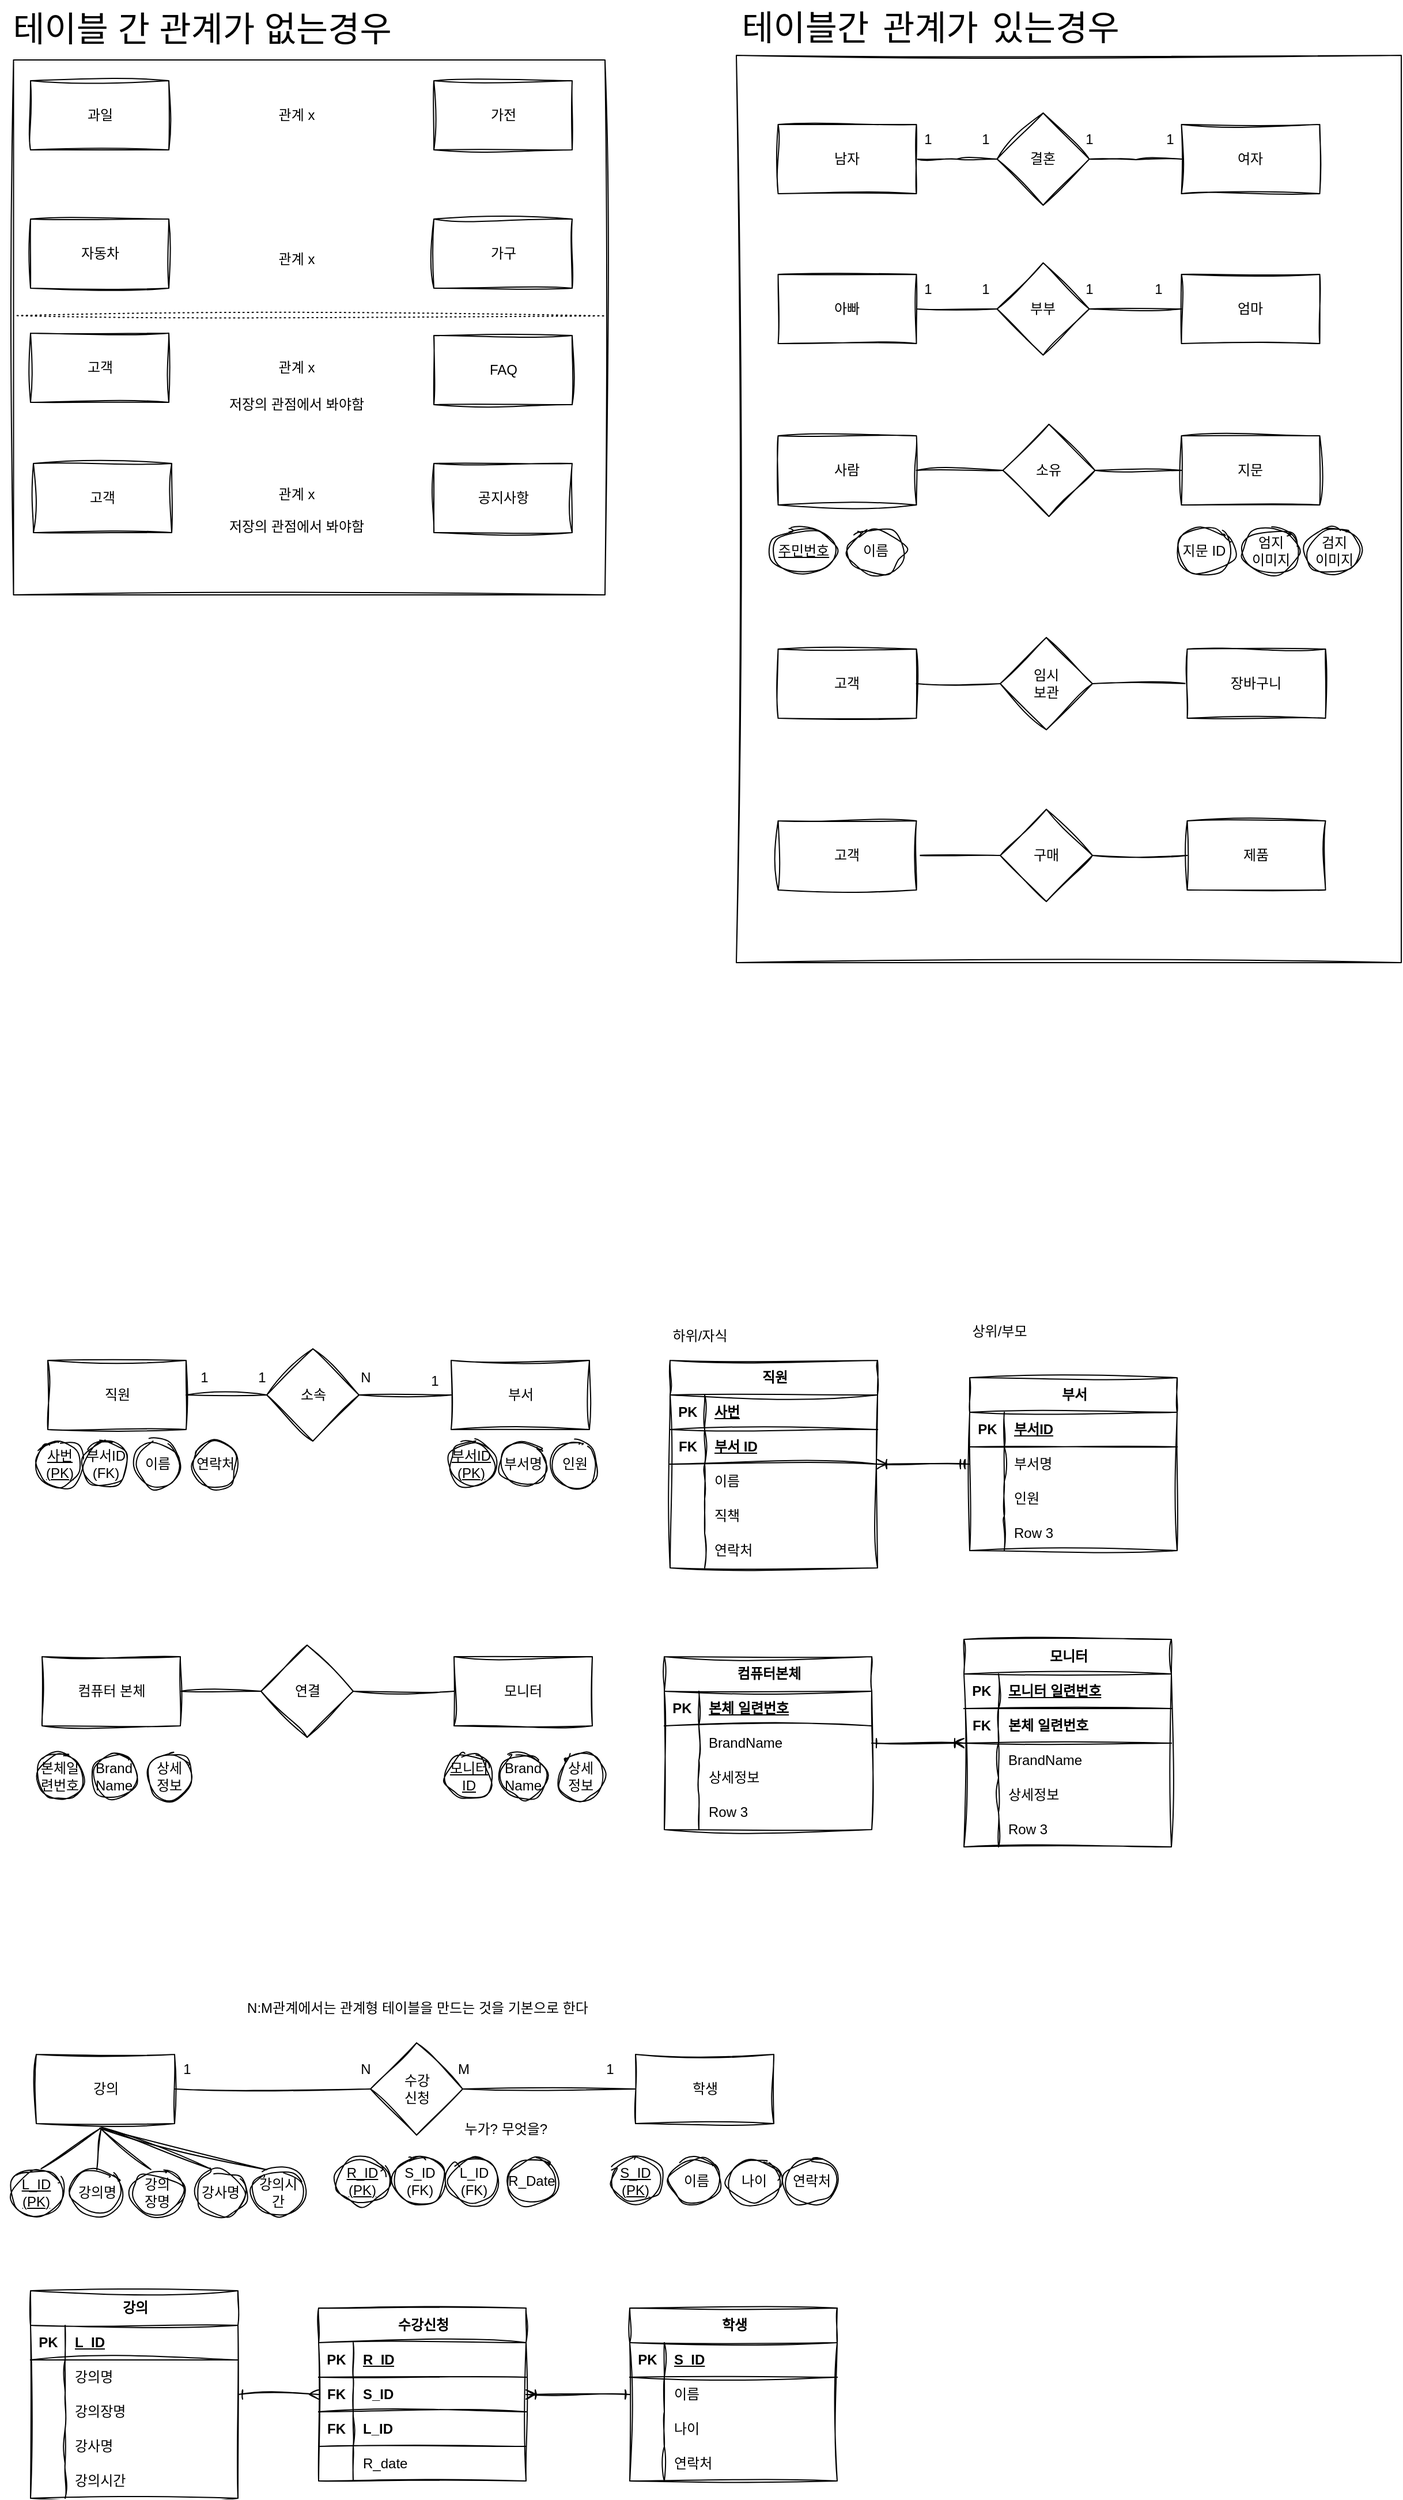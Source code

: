 <mxfile version="28.0.7" pages="10">
  <diagram name="ERD 연습" id="a6GBNbcR8aSLZcuok8Fw">
    <mxGraphModel dx="1426" dy="785" grid="1" gridSize="10" guides="1" tooltips="1" connect="1" arrows="1" fold="1" page="1" pageScale="1" pageWidth="827" pageHeight="1169" math="0" shadow="0">
      <root>
        <mxCell id="0" />
        <mxCell id="1" parent="0" />
        <mxCell id="whzSOLagv5Q0K9DnFIfO-1" value="" style="rounded=0;whiteSpace=wrap;html=1;hachureGap=4;fontFamily=Architects Daughter;fontSource=https%3A%2F%2Ffonts.googleapis.com%2Fcss%3Ffamily%3DArchitects%2BDaughter;sketch=1;curveFitting=1;jiggle=2;" vertex="1" parent="1">
          <mxGeometry x="680" y="96" width="577" height="787" as="geometry" />
        </mxCell>
        <mxCell id="whzSOLagv5Q0K9DnFIfO-2" value="" style="rounded=0;whiteSpace=wrap;html=1;hachureGap=4;fontFamily=Architects Daughter;fontSource=https%3A%2F%2Ffonts.googleapis.com%2Fcss%3Ffamily%3DArchitects%2BDaughter;sketch=1;curveFitting=1;jiggle=2;" vertex="1" parent="1">
          <mxGeometry x="52.75" y="100" width="513.25" height="464" as="geometry" />
        </mxCell>
        <mxCell id="whzSOLagv5Q0K9DnFIfO-3" value="과일" style="rounded=0;whiteSpace=wrap;html=1;sketch=1;curveFitting=1;jiggle=2;" vertex="1" parent="1">
          <mxGeometry x="67.5" y="118" width="120" height="60" as="geometry" />
        </mxCell>
        <mxCell id="whzSOLagv5Q0K9DnFIfO-4" value="가전" style="rounded=0;whiteSpace=wrap;html=1;sketch=1;curveFitting=1;jiggle=2;" vertex="1" parent="1">
          <mxGeometry x="417.5" y="118" width="120" height="60" as="geometry" />
        </mxCell>
        <mxCell id="whzSOLagv5Q0K9DnFIfO-5" value="자동차" style="rounded=0;whiteSpace=wrap;html=1;sketch=1;curveFitting=1;jiggle=2;" vertex="1" parent="1">
          <mxGeometry x="67.5" y="238" width="120" height="60" as="geometry" />
        </mxCell>
        <mxCell id="whzSOLagv5Q0K9DnFIfO-6" value="가구" style="rounded=0;whiteSpace=wrap;html=1;sketch=1;curveFitting=1;jiggle=2;" vertex="1" parent="1">
          <mxGeometry x="417.5" y="238" width="120" height="60" as="geometry" />
        </mxCell>
        <mxCell id="whzSOLagv5Q0K9DnFIfO-7" value="관계 x" style="text;html=1;align=center;verticalAlign=middle;resizable=0;points=[];autosize=1;strokeColor=none;fillColor=none;rounded=0;sketch=1;curveFitting=1;jiggle=2;" vertex="1" parent="1">
          <mxGeometry x="267.5" y="133" width="60" height="30" as="geometry" />
        </mxCell>
        <mxCell id="whzSOLagv5Q0K9DnFIfO-8" value="관계 x" style="text;html=1;align=center;verticalAlign=middle;resizable=0;points=[];autosize=1;strokeColor=none;fillColor=none;rounded=0;sketch=1;curveFitting=1;jiggle=2;" vertex="1" parent="1">
          <mxGeometry x="267.5" y="258" width="60" height="30" as="geometry" />
        </mxCell>
        <mxCell id="whzSOLagv5Q0K9DnFIfO-9" value="&lt;font style=&quot;font-size: 30px;&quot;&gt;테이블 간 관계가 없는경우&lt;/font&gt;" style="text;html=1;align=center;verticalAlign=middle;resizable=0;points=[];autosize=1;strokeColor=none;fillColor=none;rounded=0;sketch=1;curveFitting=1;jiggle=2;" vertex="1" parent="1">
          <mxGeometry x="41" y="48" width="350" height="50" as="geometry" />
        </mxCell>
        <mxCell id="whzSOLagv5Q0K9DnFIfO-10" value="" style="edgeStyle=orthogonalEdgeStyle;rounded=0;orthogonalLoop=1;jettySize=auto;html=1;endArrow=none;endFill=0;sketch=1;curveFitting=1;jiggle=2;" edge="1" parent="1" source="whzSOLagv5Q0K9DnFIfO-11" target="whzSOLagv5Q0K9DnFIfO-14">
          <mxGeometry relative="1" as="geometry" />
        </mxCell>
        <mxCell id="whzSOLagv5Q0K9DnFIfO-11" value="직원" style="rounded=0;whiteSpace=wrap;html=1;sketch=1;curveFitting=1;jiggle=2;" vertex="1" parent="1">
          <mxGeometry x="82.5" y="1228" width="120" height="60" as="geometry" />
        </mxCell>
        <mxCell id="whzSOLagv5Q0K9DnFIfO-12" value="부서" style="rounded=0;whiteSpace=wrap;html=1;sketch=1;curveFitting=1;jiggle=2;" vertex="1" parent="1">
          <mxGeometry x="432.5" y="1228" width="120" height="60" as="geometry" />
        </mxCell>
        <mxCell id="whzSOLagv5Q0K9DnFIfO-13" value="" style="edgeStyle=orthogonalEdgeStyle;rounded=0;orthogonalLoop=1;jettySize=auto;html=1;endArrow=none;endFill=0;sketch=1;curveFitting=1;jiggle=2;" edge="1" parent="1" source="whzSOLagv5Q0K9DnFIfO-14" target="whzSOLagv5Q0K9DnFIfO-12">
          <mxGeometry relative="1" as="geometry" />
        </mxCell>
        <mxCell id="whzSOLagv5Q0K9DnFIfO-14" value="소속" style="rhombus;whiteSpace=wrap;html=1;rounded=0;sketch=1;curveFitting=1;jiggle=2;" vertex="1" parent="1">
          <mxGeometry x="272.5" y="1218" width="80" height="80" as="geometry" />
        </mxCell>
        <mxCell id="whzSOLagv5Q0K9DnFIfO-15" value="1" style="text;html=1;align=center;verticalAlign=middle;resizable=0;points=[];autosize=1;strokeColor=none;fillColor=none;rounded=0;sketch=1;curveFitting=1;jiggle=2;" vertex="1" parent="1">
          <mxGeometry x="202.5" y="1228" width="30" height="30" as="geometry" />
        </mxCell>
        <mxCell id="whzSOLagv5Q0K9DnFIfO-16" value="1" style="text;html=1;align=center;verticalAlign=middle;resizable=0;points=[];autosize=1;strokeColor=none;fillColor=none;rounded=0;sketch=1;curveFitting=1;jiggle=2;" vertex="1" parent="1">
          <mxGeometry x="252.5" y="1228" width="30" height="30" as="geometry" />
        </mxCell>
        <mxCell id="whzSOLagv5Q0K9DnFIfO-17" value="1" style="text;html=1;align=center;verticalAlign=middle;resizable=0;points=[];autosize=1;strokeColor=none;fillColor=none;rounded=0;sketch=1;curveFitting=1;jiggle=2;" vertex="1" parent="1">
          <mxGeometry x="402.5" y="1231" width="30" height="30" as="geometry" />
        </mxCell>
        <mxCell id="whzSOLagv5Q0K9DnFIfO-18" value="N" style="text;html=1;align=center;verticalAlign=middle;resizable=0;points=[];autosize=1;strokeColor=none;fillColor=none;rounded=0;sketch=1;curveFitting=1;jiggle=2;" vertex="1" parent="1">
          <mxGeometry x="342.5" y="1228" width="30" height="30" as="geometry" />
        </mxCell>
        <mxCell id="whzSOLagv5Q0K9DnFIfO-19" value="" style="edgeStyle=orthogonalEdgeStyle;rounded=0;orthogonalLoop=1;jettySize=auto;html=1;endArrow=none;endFill=0;sketch=1;curveFitting=1;jiggle=2;" edge="1" parent="1" source="whzSOLagv5Q0K9DnFIfO-20">
          <mxGeometry relative="1" as="geometry">
            <mxPoint x="906.25" y="186" as="targetPoint" />
          </mxGeometry>
        </mxCell>
        <mxCell id="whzSOLagv5Q0K9DnFIfO-20" value="남자" style="rounded=0;whiteSpace=wrap;html=1;sketch=1;curveFitting=1;jiggle=2;" vertex="1" parent="1">
          <mxGeometry x="716.25" y="156" width="120" height="60" as="geometry" />
        </mxCell>
        <mxCell id="whzSOLagv5Q0K9DnFIfO-21" value="여자" style="rounded=0;whiteSpace=wrap;html=1;sketch=1;curveFitting=1;jiggle=2;" vertex="1" parent="1">
          <mxGeometry x="1066.25" y="156" width="120" height="60" as="geometry" />
        </mxCell>
        <mxCell id="whzSOLagv5Q0K9DnFIfO-22" value="" style="edgeStyle=orthogonalEdgeStyle;rounded=0;orthogonalLoop=1;jettySize=auto;html=1;endArrow=none;endFill=0;sketch=1;curveFitting=1;jiggle=2;" edge="1" parent="1" target="whzSOLagv5Q0K9DnFIfO-21">
          <mxGeometry relative="1" as="geometry">
            <mxPoint x="986.25" y="186" as="sourcePoint" />
          </mxGeometry>
        </mxCell>
        <mxCell id="whzSOLagv5Q0K9DnFIfO-23" value="결혼" style="rhombus;whiteSpace=wrap;html=1;rounded=0;sketch=1;curveFitting=1;jiggle=2;" vertex="1" parent="1">
          <mxGeometry x="906.25" y="146" width="80" height="80" as="geometry" />
        </mxCell>
        <mxCell id="whzSOLagv5Q0K9DnFIfO-24" value="&lt;span style=&quot;color: rgba(0, 0, 0, 0); font-family: monospace; font-size: 0px; text-align: start;&quot;&gt;%3CmxGraphModel%3E%3Croot%3E%3CmxCell%20id%3D%220%22%2F%3E%3CmxCell%20id%3D%221%22%20parent%3D%220%22%2F%3E%3CmxCell%20id%3D%222%22%20value%3D%22%26lt%3Bfont%20style%3D%26quot%3Bfont-size%3A%2030px%3B%26quot%3B%26gt%3B%ED%85%8C%EC%9D%B4%EB%B8%94%20%EA%B0%84%20%EA%B4%80%EA%B3%84%EA%B0%80%20%EC%97%86%EB%8A%94%EA%B2%BD%EC%9A%B0%26lt%3B%2Ffont%26gt%3B%22%20style%3D%22text%3Bhtml%3D1%3Balign%3Dcenter%3BverticalAlign%3Dmiddle%3Bresizable%3D0%3Bpoints%3D%5B%5D%3Bautosize%3D1%3BstrokeColor%3Dnone%3BfillColor%3Dnone%3Brounded%3D0%3Bsketch%3D1%3BcurveFitting%3D1%3Bjiggle%3D2%3B%22%20vertex%3D%221%22%20parent%3D%221%22%3E%3CmxGeometry%20x%3D%2257.5%22%20y%3D%2220%22%20width%3D%22350%22%20height%3D%2250%22%20as%3D%22geometry%22%2F%3E%3C%2FmxCell%3E%3C%2Froot%3E%3C%2FmxGraphModel%3E&lt;/span&gt;" style="text;html=1;align=center;verticalAlign=middle;resizable=0;points=[];autosize=1;strokeColor=none;fillColor=none;rounded=0;sketch=1;curveFitting=1;jiggle=2;" vertex="1" parent="1">
          <mxGeometry x="117.5" y="328" width="20" height="30" as="geometry" />
        </mxCell>
        <mxCell id="whzSOLagv5Q0K9DnFIfO-25" value="1" style="text;html=1;align=center;verticalAlign=middle;resizable=0;points=[];autosize=1;strokeColor=none;fillColor=none;rounded=0;sketch=1;curveFitting=1;jiggle=2;" vertex="1" parent="1">
          <mxGeometry x="831.25" y="154" width="30" height="30" as="geometry" />
        </mxCell>
        <mxCell id="whzSOLagv5Q0K9DnFIfO-26" value="1" style="text;html=1;align=center;verticalAlign=middle;resizable=0;points=[];autosize=1;strokeColor=none;fillColor=none;rounded=0;sketch=1;curveFitting=1;jiggle=2;" vertex="1" parent="1">
          <mxGeometry x="881.25" y="154" width="30" height="30" as="geometry" />
        </mxCell>
        <mxCell id="whzSOLagv5Q0K9DnFIfO-27" value="1" style="text;html=1;align=center;verticalAlign=middle;resizable=0;points=[];autosize=1;strokeColor=none;fillColor=none;rounded=0;sketch=1;curveFitting=1;jiggle=2;" vertex="1" parent="1">
          <mxGeometry x="1041.25" y="154" width="30" height="30" as="geometry" />
        </mxCell>
        <mxCell id="whzSOLagv5Q0K9DnFIfO-28" value="1" style="text;html=1;align=center;verticalAlign=middle;resizable=0;points=[];autosize=1;strokeColor=none;fillColor=none;rounded=0;sketch=1;curveFitting=1;jiggle=2;" vertex="1" parent="1">
          <mxGeometry x="971.25" y="154" width="30" height="30" as="geometry" />
        </mxCell>
        <mxCell id="whzSOLagv5Q0K9DnFIfO-29" value="" style="edgeStyle=orthogonalEdgeStyle;rounded=0;orthogonalLoop=1;jettySize=auto;html=1;endArrow=none;endFill=0;sketch=1;curveFitting=1;jiggle=2;" edge="1" parent="1" source="whzSOLagv5Q0K9DnFIfO-30" target="whzSOLagv5Q0K9DnFIfO-33">
          <mxGeometry relative="1" as="geometry" />
        </mxCell>
        <mxCell id="whzSOLagv5Q0K9DnFIfO-30" value="아빠" style="rounded=0;whiteSpace=wrap;html=1;sketch=1;curveFitting=1;jiggle=2;" vertex="1" parent="1">
          <mxGeometry x="716.25" y="286" width="120" height="60" as="geometry" />
        </mxCell>
        <mxCell id="whzSOLagv5Q0K9DnFIfO-31" value="엄마" style="rounded=0;whiteSpace=wrap;html=1;sketch=1;curveFitting=1;jiggle=2;" vertex="1" parent="1">
          <mxGeometry x="1066.25" y="286" width="120" height="60" as="geometry" />
        </mxCell>
        <mxCell id="whzSOLagv5Q0K9DnFIfO-32" value="" style="edgeStyle=orthogonalEdgeStyle;rounded=0;orthogonalLoop=1;jettySize=auto;html=1;endArrow=none;endFill=0;sketch=1;curveFitting=1;jiggle=2;" edge="1" parent="1" source="whzSOLagv5Q0K9DnFIfO-33" target="whzSOLagv5Q0K9DnFIfO-31">
          <mxGeometry relative="1" as="geometry" />
        </mxCell>
        <mxCell id="whzSOLagv5Q0K9DnFIfO-33" value="부부" style="rhombus;whiteSpace=wrap;html=1;rounded=0;sketch=1;curveFitting=1;jiggle=2;" vertex="1" parent="1">
          <mxGeometry x="906.25" y="276" width="80" height="80" as="geometry" />
        </mxCell>
        <mxCell id="whzSOLagv5Q0K9DnFIfO-34" value="1" style="text;html=1;align=center;verticalAlign=middle;resizable=0;points=[];autosize=1;strokeColor=none;fillColor=none;rounded=0;sketch=1;curveFitting=1;jiggle=2;" vertex="1" parent="1">
          <mxGeometry x="831.25" y="284" width="30" height="30" as="geometry" />
        </mxCell>
        <mxCell id="whzSOLagv5Q0K9DnFIfO-35" value="1" style="text;html=1;align=center;verticalAlign=middle;resizable=0;points=[];autosize=1;strokeColor=none;fillColor=none;rounded=0;sketch=1;curveFitting=1;jiggle=2;" vertex="1" parent="1">
          <mxGeometry x="881.25" y="284" width="30" height="30" as="geometry" />
        </mxCell>
        <mxCell id="whzSOLagv5Q0K9DnFIfO-36" value="1" style="text;html=1;align=center;verticalAlign=middle;resizable=0;points=[];autosize=1;strokeColor=none;fillColor=none;rounded=0;sketch=1;curveFitting=1;jiggle=2;" vertex="1" parent="1">
          <mxGeometry x="1031.25" y="284" width="30" height="30" as="geometry" />
        </mxCell>
        <mxCell id="whzSOLagv5Q0K9DnFIfO-37" value="1" style="text;html=1;align=center;verticalAlign=middle;resizable=0;points=[];autosize=1;strokeColor=none;fillColor=none;rounded=0;sketch=1;curveFitting=1;jiggle=2;" vertex="1" parent="1">
          <mxGeometry x="971.25" y="284" width="30" height="30" as="geometry" />
        </mxCell>
        <mxCell id="whzSOLagv5Q0K9DnFIfO-38" value="" style="edgeStyle=orthogonalEdgeStyle;rounded=0;orthogonalLoop=1;jettySize=auto;html=1;endArrow=none;endFill=0;sketch=1;curveFitting=1;jiggle=2;" edge="1" parent="1" source="whzSOLagv5Q0K9DnFIfO-39" target="whzSOLagv5Q0K9DnFIfO-42">
          <mxGeometry relative="1" as="geometry" />
        </mxCell>
        <mxCell id="whzSOLagv5Q0K9DnFIfO-39" value="사람" style="rounded=0;whiteSpace=wrap;html=1;sketch=1;curveFitting=1;jiggle=2;" vertex="1" parent="1">
          <mxGeometry x="716.25" y="426" width="120" height="60" as="geometry" />
        </mxCell>
        <mxCell id="whzSOLagv5Q0K9DnFIfO-40" value="지문" style="rounded=0;whiteSpace=wrap;html=1;sketch=1;curveFitting=1;jiggle=2;" vertex="1" parent="1">
          <mxGeometry x="1066.25" y="426" width="120" height="60" as="geometry" />
        </mxCell>
        <mxCell id="whzSOLagv5Q0K9DnFIfO-41" value="" style="edgeStyle=orthogonalEdgeStyle;rounded=0;orthogonalLoop=1;jettySize=auto;html=1;endArrow=none;endFill=0;sketch=1;curveFitting=1;jiggle=2;" edge="1" parent="1" source="whzSOLagv5Q0K9DnFIfO-42" target="whzSOLagv5Q0K9DnFIfO-40">
          <mxGeometry relative="1" as="geometry" />
        </mxCell>
        <mxCell id="whzSOLagv5Q0K9DnFIfO-42" value="소유" style="rhombus;whiteSpace=wrap;html=1;rounded=0;sketch=1;curveFitting=1;jiggle=2;" vertex="1" parent="1">
          <mxGeometry x="911.25" y="416" width="80" height="80" as="geometry" />
        </mxCell>
        <mxCell id="whzSOLagv5Q0K9DnFIfO-43" value="주민번호" style="ellipse;whiteSpace=wrap;html=1;align=center;fontStyle=4;rounded=0;sketch=1;curveFitting=1;jiggle=2;" vertex="1" parent="1">
          <mxGeometry x="711.25" y="506" width="55" height="40" as="geometry" />
        </mxCell>
        <mxCell id="whzSOLagv5Q0K9DnFIfO-44" value="이름" style="ellipse;whiteSpace=wrap;html=1;align=center;rounded=0;sketch=1;curveFitting=1;jiggle=2;" vertex="1" parent="1">
          <mxGeometry x="776.25" y="506" width="50" height="40" as="geometry" />
        </mxCell>
        <mxCell id="whzSOLagv5Q0K9DnFIfO-45" value="지문 ID" style="ellipse;whiteSpace=wrap;html=1;align=center;rounded=0;sketch=1;curveFitting=1;jiggle=2;" vertex="1" parent="1">
          <mxGeometry x="1061.25" y="506" width="50" height="40" as="geometry" />
        </mxCell>
        <mxCell id="whzSOLagv5Q0K9DnFIfO-46" value="엄지 &lt;br&gt;이미지" style="ellipse;whiteSpace=wrap;html=1;align=center;rounded=0;sketch=1;curveFitting=1;jiggle=2;" vertex="1" parent="1">
          <mxGeometry x="1118.75" y="506" width="50" height="40" as="geometry" />
        </mxCell>
        <mxCell id="whzSOLagv5Q0K9DnFIfO-47" value="검지 &lt;br&gt;이미지" style="ellipse;whiteSpace=wrap;html=1;align=center;rounded=0;sketch=1;curveFitting=1;jiggle=2;" vertex="1" parent="1">
          <mxGeometry x="1173.75" y="506" width="50" height="40" as="geometry" />
        </mxCell>
        <mxCell id="whzSOLagv5Q0K9DnFIfO-48" value="사번&lt;br&gt;(PK)" style="ellipse;whiteSpace=wrap;html=1;align=center;fontStyle=4;rounded=0;sketch=1;curveFitting=1;jiggle=2;" vertex="1" parent="1">
          <mxGeometry x="72.5" y="1298" width="40" height="40" as="geometry" />
        </mxCell>
        <mxCell id="whzSOLagv5Q0K9DnFIfO-49" value="이름" style="ellipse;whiteSpace=wrap;html=1;align=center;fontStyle=0;rounded=0;sketch=1;curveFitting=1;jiggle=2;" vertex="1" parent="1">
          <mxGeometry x="157.5" y="1298" width="40" height="40" as="geometry" />
        </mxCell>
        <mxCell id="whzSOLagv5Q0K9DnFIfO-50" value="연락처" style="ellipse;whiteSpace=wrap;html=1;align=center;fontStyle=0;rounded=0;sketch=1;curveFitting=1;jiggle=2;" vertex="1" parent="1">
          <mxGeometry x="207.5" y="1298" width="40" height="40" as="geometry" />
        </mxCell>
        <mxCell id="whzSOLagv5Q0K9DnFIfO-51" value="부서명" style="ellipse;whiteSpace=wrap;html=1;align=center;fontStyle=0;rounded=0;sketch=1;curveFitting=1;jiggle=2;" vertex="1" parent="1">
          <mxGeometry x="475" y="1298" width="40" height="40" as="geometry" />
        </mxCell>
        <mxCell id="whzSOLagv5Q0K9DnFIfO-52" value="인원" style="ellipse;whiteSpace=wrap;html=1;align=center;fontStyle=0;rounded=0;sketch=1;curveFitting=1;jiggle=2;" vertex="1" parent="1">
          <mxGeometry x="520" y="1298" width="40" height="40" as="geometry" />
        </mxCell>
        <mxCell id="whzSOLagv5Q0K9DnFIfO-53" value="&lt;u&gt;부서ID&lt;br&gt;(PK)&lt;br&gt;&lt;/u&gt;" style="ellipse;whiteSpace=wrap;html=1;align=center;fontStyle=0;rounded=0;sketch=1;curveFitting=1;jiggle=2;" vertex="1" parent="1">
          <mxGeometry x="430" y="1298" width="40" height="40" as="geometry" />
        </mxCell>
        <mxCell id="whzSOLagv5Q0K9DnFIfO-54" value="부서ID&lt;br&gt;(FK)" style="ellipse;whiteSpace=wrap;html=1;align=center;fontStyle=0;rounded=0;sketch=1;curveFitting=1;jiggle=2;" vertex="1" parent="1">
          <mxGeometry x="112.5" y="1298" width="40" height="40" as="geometry" />
        </mxCell>
        <mxCell id="whzSOLagv5Q0K9DnFIfO-55" value="" style="edgeStyle=orthogonalEdgeStyle;rounded=0;orthogonalLoop=1;jettySize=auto;html=1;endArrow=ERmandOne;endFill=0;startArrow=ERoneToMany;startFill=0;sketch=1;curveFitting=1;jiggle=2;" edge="1" parent="1" source="whzSOLagv5Q0K9DnFIfO-56" target="whzSOLagv5Q0K9DnFIfO-72">
          <mxGeometry relative="1" as="geometry" />
        </mxCell>
        <mxCell id="whzSOLagv5Q0K9DnFIfO-56" value="직원" style="shape=table;startSize=30;container=1;collapsible=1;childLayout=tableLayout;fixedRows=1;rowLines=0;fontStyle=1;align=center;resizeLast=1;html=1;rounded=0;sketch=1;curveFitting=1;jiggle=2;" vertex="1" parent="1">
          <mxGeometry x="622.5" y="1228" width="180" height="180" as="geometry" />
        </mxCell>
        <mxCell id="whzSOLagv5Q0K9DnFIfO-57" value="" style="shape=tableRow;horizontal=0;startSize=0;swimlaneHead=0;swimlaneBody=0;fillColor=none;collapsible=0;dropTarget=0;points=[[0,0.5],[1,0.5]];portConstraint=eastwest;top=0;left=0;right=0;bottom=1;rounded=0;sketch=1;curveFitting=1;jiggle=2;" vertex="1" parent="whzSOLagv5Q0K9DnFIfO-56">
          <mxGeometry y="30" width="180" height="30" as="geometry" />
        </mxCell>
        <mxCell id="whzSOLagv5Q0K9DnFIfO-58" value="PK" style="shape=partialRectangle;connectable=0;fillColor=none;top=0;left=0;bottom=0;right=0;fontStyle=1;overflow=hidden;whiteSpace=wrap;html=1;rounded=0;sketch=1;curveFitting=1;jiggle=2;" vertex="1" parent="whzSOLagv5Q0K9DnFIfO-57">
          <mxGeometry width="30" height="30" as="geometry">
            <mxRectangle width="30" height="30" as="alternateBounds" />
          </mxGeometry>
        </mxCell>
        <mxCell id="whzSOLagv5Q0K9DnFIfO-59" value="사번" style="shape=partialRectangle;connectable=0;fillColor=none;top=0;left=0;bottom=0;right=0;align=left;spacingLeft=6;fontStyle=5;overflow=hidden;whiteSpace=wrap;html=1;rounded=0;sketch=1;curveFitting=1;jiggle=2;" vertex="1" parent="whzSOLagv5Q0K9DnFIfO-57">
          <mxGeometry x="30" width="150" height="30" as="geometry">
            <mxRectangle width="150" height="30" as="alternateBounds" />
          </mxGeometry>
        </mxCell>
        <mxCell id="whzSOLagv5Q0K9DnFIfO-60" value="" style="shape=tableRow;horizontal=0;startSize=0;swimlaneHead=0;swimlaneBody=0;fillColor=none;collapsible=0;dropTarget=0;points=[[0,0.5],[1,0.5]];portConstraint=eastwest;top=0;left=0;right=0;bottom=1;rounded=0;sketch=1;curveFitting=1;jiggle=2;" vertex="1" parent="whzSOLagv5Q0K9DnFIfO-56">
          <mxGeometry y="60" width="180" height="30" as="geometry" />
        </mxCell>
        <mxCell id="whzSOLagv5Q0K9DnFIfO-61" value="FK" style="shape=partialRectangle;connectable=0;fillColor=none;top=0;left=0;bottom=0;right=0;fontStyle=1;overflow=hidden;whiteSpace=wrap;html=1;rounded=0;sketch=1;curveFitting=1;jiggle=2;" vertex="1" parent="whzSOLagv5Q0K9DnFIfO-60">
          <mxGeometry width="30" height="30" as="geometry">
            <mxRectangle width="30" height="30" as="alternateBounds" />
          </mxGeometry>
        </mxCell>
        <mxCell id="whzSOLagv5Q0K9DnFIfO-62" value="부서 ID" style="shape=partialRectangle;connectable=0;fillColor=none;top=0;left=0;bottom=0;right=0;align=left;spacingLeft=6;fontStyle=5;overflow=hidden;whiteSpace=wrap;html=1;rounded=0;sketch=1;curveFitting=1;jiggle=2;" vertex="1" parent="whzSOLagv5Q0K9DnFIfO-60">
          <mxGeometry x="30" width="150" height="30" as="geometry">
            <mxRectangle width="150" height="30" as="alternateBounds" />
          </mxGeometry>
        </mxCell>
        <mxCell id="whzSOLagv5Q0K9DnFIfO-63" value="" style="shape=tableRow;horizontal=0;startSize=0;swimlaneHead=0;swimlaneBody=0;fillColor=none;collapsible=0;dropTarget=0;points=[[0,0.5],[1,0.5]];portConstraint=eastwest;top=0;left=0;right=0;bottom=0;rounded=0;sketch=1;curveFitting=1;jiggle=2;" vertex="1" parent="whzSOLagv5Q0K9DnFIfO-56">
          <mxGeometry y="90" width="180" height="30" as="geometry" />
        </mxCell>
        <mxCell id="whzSOLagv5Q0K9DnFIfO-64" value="" style="shape=partialRectangle;connectable=0;fillColor=none;top=0;left=0;bottom=0;right=0;editable=1;overflow=hidden;whiteSpace=wrap;html=1;rounded=0;sketch=1;curveFitting=1;jiggle=2;" vertex="1" parent="whzSOLagv5Q0K9DnFIfO-63">
          <mxGeometry width="30" height="30" as="geometry">
            <mxRectangle width="30" height="30" as="alternateBounds" />
          </mxGeometry>
        </mxCell>
        <mxCell id="whzSOLagv5Q0K9DnFIfO-65" value="이름" style="shape=partialRectangle;connectable=0;fillColor=none;top=0;left=0;bottom=0;right=0;align=left;spacingLeft=6;overflow=hidden;whiteSpace=wrap;html=1;rounded=0;sketch=1;curveFitting=1;jiggle=2;" vertex="1" parent="whzSOLagv5Q0K9DnFIfO-63">
          <mxGeometry x="30" width="150" height="30" as="geometry">
            <mxRectangle width="150" height="30" as="alternateBounds" />
          </mxGeometry>
        </mxCell>
        <mxCell id="whzSOLagv5Q0K9DnFIfO-66" value="" style="shape=tableRow;horizontal=0;startSize=0;swimlaneHead=0;swimlaneBody=0;fillColor=none;collapsible=0;dropTarget=0;points=[[0,0.5],[1,0.5]];portConstraint=eastwest;top=0;left=0;right=0;bottom=0;rounded=0;sketch=1;curveFitting=1;jiggle=2;" vertex="1" parent="whzSOLagv5Q0K9DnFIfO-56">
          <mxGeometry y="120" width="180" height="30" as="geometry" />
        </mxCell>
        <mxCell id="whzSOLagv5Q0K9DnFIfO-67" value="" style="shape=partialRectangle;connectable=0;fillColor=none;top=0;left=0;bottom=0;right=0;editable=1;overflow=hidden;whiteSpace=wrap;html=1;rounded=0;sketch=1;curveFitting=1;jiggle=2;" vertex="1" parent="whzSOLagv5Q0K9DnFIfO-66">
          <mxGeometry width="30" height="30" as="geometry">
            <mxRectangle width="30" height="30" as="alternateBounds" />
          </mxGeometry>
        </mxCell>
        <mxCell id="whzSOLagv5Q0K9DnFIfO-68" value="직책" style="shape=partialRectangle;connectable=0;fillColor=none;top=0;left=0;bottom=0;right=0;align=left;spacingLeft=6;overflow=hidden;whiteSpace=wrap;html=1;rounded=0;sketch=1;curveFitting=1;jiggle=2;" vertex="1" parent="whzSOLagv5Q0K9DnFIfO-66">
          <mxGeometry x="30" width="150" height="30" as="geometry">
            <mxRectangle width="150" height="30" as="alternateBounds" />
          </mxGeometry>
        </mxCell>
        <mxCell id="whzSOLagv5Q0K9DnFIfO-69" value="" style="shape=tableRow;horizontal=0;startSize=0;swimlaneHead=0;swimlaneBody=0;fillColor=none;collapsible=0;dropTarget=0;points=[[0,0.5],[1,0.5]];portConstraint=eastwest;top=0;left=0;right=0;bottom=0;rounded=0;sketch=1;curveFitting=1;jiggle=2;" vertex="1" parent="whzSOLagv5Q0K9DnFIfO-56">
          <mxGeometry y="150" width="180" height="30" as="geometry" />
        </mxCell>
        <mxCell id="whzSOLagv5Q0K9DnFIfO-70" value="" style="shape=partialRectangle;connectable=0;fillColor=none;top=0;left=0;bottom=0;right=0;editable=1;overflow=hidden;whiteSpace=wrap;html=1;rounded=0;sketch=1;curveFitting=1;jiggle=2;" vertex="1" parent="whzSOLagv5Q0K9DnFIfO-69">
          <mxGeometry width="30" height="30" as="geometry">
            <mxRectangle width="30" height="30" as="alternateBounds" />
          </mxGeometry>
        </mxCell>
        <mxCell id="whzSOLagv5Q0K9DnFIfO-71" value="연락처" style="shape=partialRectangle;connectable=0;fillColor=none;top=0;left=0;bottom=0;right=0;align=left;spacingLeft=6;overflow=hidden;whiteSpace=wrap;html=1;rounded=0;sketch=1;curveFitting=1;jiggle=2;" vertex="1" parent="whzSOLagv5Q0K9DnFIfO-69">
          <mxGeometry x="30" width="150" height="30" as="geometry">
            <mxRectangle width="150" height="30" as="alternateBounds" />
          </mxGeometry>
        </mxCell>
        <mxCell id="whzSOLagv5Q0K9DnFIfO-72" value="부서" style="shape=table;startSize=30;container=1;collapsible=1;childLayout=tableLayout;fixedRows=1;rowLines=0;fontStyle=1;align=center;resizeLast=1;html=1;rounded=0;sketch=1;curveFitting=1;jiggle=2;" vertex="1" parent="1">
          <mxGeometry x="882.5" y="1243" width="180" height="150" as="geometry" />
        </mxCell>
        <mxCell id="whzSOLagv5Q0K9DnFIfO-73" value="" style="shape=tableRow;horizontal=0;startSize=0;swimlaneHead=0;swimlaneBody=0;fillColor=none;collapsible=0;dropTarget=0;points=[[0,0.5],[1,0.5]];portConstraint=eastwest;top=0;left=0;right=0;bottom=1;rounded=0;sketch=1;curveFitting=1;jiggle=2;" vertex="1" parent="whzSOLagv5Q0K9DnFIfO-72">
          <mxGeometry y="30" width="180" height="30" as="geometry" />
        </mxCell>
        <mxCell id="whzSOLagv5Q0K9DnFIfO-74" value="PK" style="shape=partialRectangle;connectable=0;fillColor=none;top=0;left=0;bottom=0;right=0;fontStyle=1;overflow=hidden;whiteSpace=wrap;html=1;rounded=0;sketch=1;curveFitting=1;jiggle=2;" vertex="1" parent="whzSOLagv5Q0K9DnFIfO-73">
          <mxGeometry width="30" height="30" as="geometry">
            <mxRectangle width="30" height="30" as="alternateBounds" />
          </mxGeometry>
        </mxCell>
        <mxCell id="whzSOLagv5Q0K9DnFIfO-75" value="부서ID" style="shape=partialRectangle;connectable=0;fillColor=none;top=0;left=0;bottom=0;right=0;align=left;spacingLeft=6;fontStyle=5;overflow=hidden;whiteSpace=wrap;html=1;rounded=0;sketch=1;curveFitting=1;jiggle=2;" vertex="1" parent="whzSOLagv5Q0K9DnFIfO-73">
          <mxGeometry x="30" width="150" height="30" as="geometry">
            <mxRectangle width="150" height="30" as="alternateBounds" />
          </mxGeometry>
        </mxCell>
        <mxCell id="whzSOLagv5Q0K9DnFIfO-76" value="" style="shape=tableRow;horizontal=0;startSize=0;swimlaneHead=0;swimlaneBody=0;fillColor=none;collapsible=0;dropTarget=0;points=[[0,0.5],[1,0.5]];portConstraint=eastwest;top=0;left=0;right=0;bottom=0;rounded=0;sketch=1;curveFitting=1;jiggle=2;" vertex="1" parent="whzSOLagv5Q0K9DnFIfO-72">
          <mxGeometry y="60" width="180" height="30" as="geometry" />
        </mxCell>
        <mxCell id="whzSOLagv5Q0K9DnFIfO-77" value="" style="shape=partialRectangle;connectable=0;fillColor=none;top=0;left=0;bottom=0;right=0;editable=1;overflow=hidden;whiteSpace=wrap;html=1;rounded=0;sketch=1;curveFitting=1;jiggle=2;" vertex="1" parent="whzSOLagv5Q0K9DnFIfO-76">
          <mxGeometry width="30" height="30" as="geometry">
            <mxRectangle width="30" height="30" as="alternateBounds" />
          </mxGeometry>
        </mxCell>
        <mxCell id="whzSOLagv5Q0K9DnFIfO-78" value="부서명" style="shape=partialRectangle;connectable=0;fillColor=none;top=0;left=0;bottom=0;right=0;align=left;spacingLeft=6;overflow=hidden;whiteSpace=wrap;html=1;rounded=0;sketch=1;curveFitting=1;jiggle=2;" vertex="1" parent="whzSOLagv5Q0K9DnFIfO-76">
          <mxGeometry x="30" width="150" height="30" as="geometry">
            <mxRectangle width="150" height="30" as="alternateBounds" />
          </mxGeometry>
        </mxCell>
        <mxCell id="whzSOLagv5Q0K9DnFIfO-79" value="" style="shape=tableRow;horizontal=0;startSize=0;swimlaneHead=0;swimlaneBody=0;fillColor=none;collapsible=0;dropTarget=0;points=[[0,0.5],[1,0.5]];portConstraint=eastwest;top=0;left=0;right=0;bottom=0;rounded=0;sketch=1;curveFitting=1;jiggle=2;" vertex="1" parent="whzSOLagv5Q0K9DnFIfO-72">
          <mxGeometry y="90" width="180" height="30" as="geometry" />
        </mxCell>
        <mxCell id="whzSOLagv5Q0K9DnFIfO-80" value="" style="shape=partialRectangle;connectable=0;fillColor=none;top=0;left=0;bottom=0;right=0;editable=1;overflow=hidden;whiteSpace=wrap;html=1;rounded=0;sketch=1;curveFitting=1;jiggle=2;" vertex="1" parent="whzSOLagv5Q0K9DnFIfO-79">
          <mxGeometry width="30" height="30" as="geometry">
            <mxRectangle width="30" height="30" as="alternateBounds" />
          </mxGeometry>
        </mxCell>
        <mxCell id="whzSOLagv5Q0K9DnFIfO-81" value="인원" style="shape=partialRectangle;connectable=0;fillColor=none;top=0;left=0;bottom=0;right=0;align=left;spacingLeft=6;overflow=hidden;whiteSpace=wrap;html=1;rounded=0;sketch=1;curveFitting=1;jiggle=2;" vertex="1" parent="whzSOLagv5Q0K9DnFIfO-79">
          <mxGeometry x="30" width="150" height="30" as="geometry">
            <mxRectangle width="150" height="30" as="alternateBounds" />
          </mxGeometry>
        </mxCell>
        <mxCell id="whzSOLagv5Q0K9DnFIfO-82" value="" style="shape=tableRow;horizontal=0;startSize=0;swimlaneHead=0;swimlaneBody=0;fillColor=none;collapsible=0;dropTarget=0;points=[[0,0.5],[1,0.5]];portConstraint=eastwest;top=0;left=0;right=0;bottom=0;rounded=0;sketch=1;curveFitting=1;jiggle=2;" vertex="1" parent="whzSOLagv5Q0K9DnFIfO-72">
          <mxGeometry y="120" width="180" height="30" as="geometry" />
        </mxCell>
        <mxCell id="whzSOLagv5Q0K9DnFIfO-83" value="" style="shape=partialRectangle;connectable=0;fillColor=none;top=0;left=0;bottom=0;right=0;editable=1;overflow=hidden;whiteSpace=wrap;html=1;rounded=0;sketch=1;curveFitting=1;jiggle=2;" vertex="1" parent="whzSOLagv5Q0K9DnFIfO-82">
          <mxGeometry width="30" height="30" as="geometry">
            <mxRectangle width="30" height="30" as="alternateBounds" />
          </mxGeometry>
        </mxCell>
        <mxCell id="whzSOLagv5Q0K9DnFIfO-84" value="Row 3" style="shape=partialRectangle;connectable=0;fillColor=none;top=0;left=0;bottom=0;right=0;align=left;spacingLeft=6;overflow=hidden;whiteSpace=wrap;html=1;rounded=0;sketch=1;curveFitting=1;jiggle=2;" vertex="1" parent="whzSOLagv5Q0K9DnFIfO-82">
          <mxGeometry x="30" width="150" height="30" as="geometry">
            <mxRectangle width="150" height="30" as="alternateBounds" />
          </mxGeometry>
        </mxCell>
        <mxCell id="whzSOLagv5Q0K9DnFIfO-85" value="상위/부모" style="text;html=1;align=center;verticalAlign=middle;resizable=0;points=[];autosize=1;strokeColor=none;fillColor=none;rounded=0;sketch=1;curveFitting=1;jiggle=2;" vertex="1" parent="1">
          <mxGeometry x="872.5" y="1188" width="70" height="30" as="geometry" />
        </mxCell>
        <mxCell id="whzSOLagv5Q0K9DnFIfO-86" value="하위/자식" style="text;html=1;align=center;verticalAlign=middle;resizable=0;points=[];autosize=1;strokeColor=none;fillColor=none;rounded=0;sketch=1;curveFitting=1;jiggle=2;" vertex="1" parent="1">
          <mxGeometry x="613" y="1192" width="70" height="30" as="geometry" />
        </mxCell>
        <mxCell id="whzSOLagv5Q0K9DnFIfO-87" value="" style="edgeStyle=orthogonalEdgeStyle;rounded=0;orthogonalLoop=1;jettySize=auto;html=1;endArrow=none;endFill=0;sketch=1;curveFitting=1;jiggle=2;" edge="1" parent="1" source="whzSOLagv5Q0K9DnFIfO-88" target="whzSOLagv5Q0K9DnFIfO-91">
          <mxGeometry relative="1" as="geometry" />
        </mxCell>
        <mxCell id="whzSOLagv5Q0K9DnFIfO-88" value="컴퓨터 본체" style="rounded=0;whiteSpace=wrap;html=1;sketch=1;curveFitting=1;jiggle=2;" vertex="1" parent="1">
          <mxGeometry x="77.5" y="1485" width="120" height="60" as="geometry" />
        </mxCell>
        <mxCell id="whzSOLagv5Q0K9DnFIfO-89" value="" style="edgeStyle=orthogonalEdgeStyle;rounded=0;orthogonalLoop=1;jettySize=auto;html=1;endArrow=none;endFill=0;sketch=1;curveFitting=1;jiggle=2;" edge="1" parent="1" source="whzSOLagv5Q0K9DnFIfO-90" target="whzSOLagv5Q0K9DnFIfO-91">
          <mxGeometry relative="1" as="geometry" />
        </mxCell>
        <mxCell id="whzSOLagv5Q0K9DnFIfO-90" value="모니터" style="rounded=0;whiteSpace=wrap;html=1;sketch=1;curveFitting=1;jiggle=2;" vertex="1" parent="1">
          <mxGeometry x="435" y="1485" width="120" height="60" as="geometry" />
        </mxCell>
        <mxCell id="whzSOLagv5Q0K9DnFIfO-91" value="연결" style="rhombus;whiteSpace=wrap;html=1;rounded=0;sketch=1;curveFitting=1;jiggle=2;" vertex="1" parent="1">
          <mxGeometry x="267.5" y="1475" width="80" height="80" as="geometry" />
        </mxCell>
        <mxCell id="whzSOLagv5Q0K9DnFIfO-92" value="Brand&lt;br&gt;Name" style="ellipse;whiteSpace=wrap;html=1;align=center;fontStyle=0;rounded=0;sketch=1;curveFitting=1;jiggle=2;" vertex="1" parent="1">
          <mxGeometry x="120" y="1569" width="40" height="40" as="geometry" />
        </mxCell>
        <mxCell id="whzSOLagv5Q0K9DnFIfO-93" value="본체일련번호" style="ellipse;whiteSpace=wrap;html=1;align=center;fontStyle=0;rounded=0;sketch=1;curveFitting=1;jiggle=2;" vertex="1" parent="1">
          <mxGeometry x="72.5" y="1569" width="40" height="40" as="geometry" />
        </mxCell>
        <mxCell id="whzSOLagv5Q0K9DnFIfO-94" value="상세&lt;br&gt;정보" style="ellipse;whiteSpace=wrap;html=1;align=center;fontStyle=0;rounded=0;sketch=1;curveFitting=1;jiggle=2;" vertex="1" parent="1">
          <mxGeometry x="167.5" y="1569" width="40" height="40" as="geometry" />
        </mxCell>
        <mxCell id="whzSOLagv5Q0K9DnFIfO-95" value="&lt;u&gt;모니터&lt;br&gt;ID&lt;/u&gt;" style="ellipse;whiteSpace=wrap;html=1;align=center;fontStyle=0;rounded=0;sketch=1;curveFitting=1;jiggle=2;" vertex="1" parent="1">
          <mxGeometry x="427.5" y="1569" width="40" height="40" as="geometry" />
        </mxCell>
        <mxCell id="whzSOLagv5Q0K9DnFIfO-96" value="Brand&lt;br style=&quot;border-color: var(--border-color);&quot;&gt;Name" style="ellipse;whiteSpace=wrap;html=1;align=center;fontStyle=0;rounded=0;sketch=1;curveFitting=1;jiggle=2;" vertex="1" parent="1">
          <mxGeometry x="475" y="1569" width="40" height="40" as="geometry" />
        </mxCell>
        <mxCell id="whzSOLagv5Q0K9DnFIfO-97" value="상세&lt;br&gt;정보" style="ellipse;whiteSpace=wrap;html=1;align=center;fontStyle=0;rounded=0;sketch=1;curveFitting=1;jiggle=2;" vertex="1" parent="1">
          <mxGeometry x="525" y="1569" width="40" height="40" as="geometry" />
        </mxCell>
        <mxCell id="whzSOLagv5Q0K9DnFIfO-98" value="" style="edgeStyle=orthogonalEdgeStyle;rounded=0;orthogonalLoop=1;jettySize=auto;html=1;endArrow=ERoneToMany;endFill=0;startArrow=ERone;startFill=0;sketch=1;curveFitting=1;jiggle=2;" edge="1" parent="1" source="whzSOLagv5Q0K9DnFIfO-99" target="whzSOLagv5Q0K9DnFIfO-112">
          <mxGeometry relative="1" as="geometry" />
        </mxCell>
        <mxCell id="whzSOLagv5Q0K9DnFIfO-99" value="컴퓨터본체" style="shape=table;startSize=30;container=1;collapsible=1;childLayout=tableLayout;fixedRows=1;rowLines=0;fontStyle=1;align=center;resizeLast=1;html=1;rounded=0;sketch=1;curveFitting=1;jiggle=2;" vertex="1" parent="1">
          <mxGeometry x="617.5" y="1485" width="180" height="150" as="geometry" />
        </mxCell>
        <mxCell id="whzSOLagv5Q0K9DnFIfO-100" value="" style="shape=tableRow;horizontal=0;startSize=0;swimlaneHead=0;swimlaneBody=0;fillColor=none;collapsible=0;dropTarget=0;points=[[0,0.5],[1,0.5]];portConstraint=eastwest;top=0;left=0;right=0;bottom=1;rounded=0;sketch=1;curveFitting=1;jiggle=2;" vertex="1" parent="whzSOLagv5Q0K9DnFIfO-99">
          <mxGeometry y="30" width="180" height="30" as="geometry" />
        </mxCell>
        <mxCell id="whzSOLagv5Q0K9DnFIfO-101" value="PK" style="shape=partialRectangle;connectable=0;fillColor=none;top=0;left=0;bottom=0;right=0;fontStyle=1;overflow=hidden;whiteSpace=wrap;html=1;rounded=0;sketch=1;curveFitting=1;jiggle=2;" vertex="1" parent="whzSOLagv5Q0K9DnFIfO-100">
          <mxGeometry width="30" height="30" as="geometry">
            <mxRectangle width="30" height="30" as="alternateBounds" />
          </mxGeometry>
        </mxCell>
        <mxCell id="whzSOLagv5Q0K9DnFIfO-102" value="본체 일련번호" style="shape=partialRectangle;connectable=0;fillColor=none;top=0;left=0;bottom=0;right=0;align=left;spacingLeft=6;fontStyle=5;overflow=hidden;whiteSpace=wrap;html=1;rounded=0;sketch=1;curveFitting=1;jiggle=2;" vertex="1" parent="whzSOLagv5Q0K9DnFIfO-100">
          <mxGeometry x="30" width="150" height="30" as="geometry">
            <mxRectangle width="150" height="30" as="alternateBounds" />
          </mxGeometry>
        </mxCell>
        <mxCell id="whzSOLagv5Q0K9DnFIfO-103" value="" style="shape=tableRow;horizontal=0;startSize=0;swimlaneHead=0;swimlaneBody=0;fillColor=none;collapsible=0;dropTarget=0;points=[[0,0.5],[1,0.5]];portConstraint=eastwest;top=0;left=0;right=0;bottom=0;rounded=0;sketch=1;curveFitting=1;jiggle=2;" vertex="1" parent="whzSOLagv5Q0K9DnFIfO-99">
          <mxGeometry y="60" width="180" height="30" as="geometry" />
        </mxCell>
        <mxCell id="whzSOLagv5Q0K9DnFIfO-104" value="" style="shape=partialRectangle;connectable=0;fillColor=none;top=0;left=0;bottom=0;right=0;editable=1;overflow=hidden;whiteSpace=wrap;html=1;rounded=0;sketch=1;curveFitting=1;jiggle=2;" vertex="1" parent="whzSOLagv5Q0K9DnFIfO-103">
          <mxGeometry width="30" height="30" as="geometry">
            <mxRectangle width="30" height="30" as="alternateBounds" />
          </mxGeometry>
        </mxCell>
        <mxCell id="whzSOLagv5Q0K9DnFIfO-105" value="BrandName" style="shape=partialRectangle;connectable=0;fillColor=none;top=0;left=0;bottom=0;right=0;align=left;spacingLeft=6;overflow=hidden;whiteSpace=wrap;html=1;rounded=0;sketch=1;curveFitting=1;jiggle=2;" vertex="1" parent="whzSOLagv5Q0K9DnFIfO-103">
          <mxGeometry x="30" width="150" height="30" as="geometry">
            <mxRectangle width="150" height="30" as="alternateBounds" />
          </mxGeometry>
        </mxCell>
        <mxCell id="whzSOLagv5Q0K9DnFIfO-106" value="" style="shape=tableRow;horizontal=0;startSize=0;swimlaneHead=0;swimlaneBody=0;fillColor=none;collapsible=0;dropTarget=0;points=[[0,0.5],[1,0.5]];portConstraint=eastwest;top=0;left=0;right=0;bottom=0;rounded=0;sketch=1;curveFitting=1;jiggle=2;" vertex="1" parent="whzSOLagv5Q0K9DnFIfO-99">
          <mxGeometry y="90" width="180" height="30" as="geometry" />
        </mxCell>
        <mxCell id="whzSOLagv5Q0K9DnFIfO-107" value="" style="shape=partialRectangle;connectable=0;fillColor=none;top=0;left=0;bottom=0;right=0;editable=1;overflow=hidden;whiteSpace=wrap;html=1;rounded=0;sketch=1;curveFitting=1;jiggle=2;" vertex="1" parent="whzSOLagv5Q0K9DnFIfO-106">
          <mxGeometry width="30" height="30" as="geometry">
            <mxRectangle width="30" height="30" as="alternateBounds" />
          </mxGeometry>
        </mxCell>
        <mxCell id="whzSOLagv5Q0K9DnFIfO-108" value="상세정보" style="shape=partialRectangle;connectable=0;fillColor=none;top=0;left=0;bottom=0;right=0;align=left;spacingLeft=6;overflow=hidden;whiteSpace=wrap;html=1;rounded=0;sketch=1;curveFitting=1;jiggle=2;" vertex="1" parent="whzSOLagv5Q0K9DnFIfO-106">
          <mxGeometry x="30" width="150" height="30" as="geometry">
            <mxRectangle width="150" height="30" as="alternateBounds" />
          </mxGeometry>
        </mxCell>
        <mxCell id="whzSOLagv5Q0K9DnFIfO-109" value="" style="shape=tableRow;horizontal=0;startSize=0;swimlaneHead=0;swimlaneBody=0;fillColor=none;collapsible=0;dropTarget=0;points=[[0,0.5],[1,0.5]];portConstraint=eastwest;top=0;left=0;right=0;bottom=0;rounded=0;sketch=1;curveFitting=1;jiggle=2;" vertex="1" parent="whzSOLagv5Q0K9DnFIfO-99">
          <mxGeometry y="120" width="180" height="30" as="geometry" />
        </mxCell>
        <mxCell id="whzSOLagv5Q0K9DnFIfO-110" value="" style="shape=partialRectangle;connectable=0;fillColor=none;top=0;left=0;bottom=0;right=0;editable=1;overflow=hidden;whiteSpace=wrap;html=1;rounded=0;sketch=1;curveFitting=1;jiggle=2;" vertex="1" parent="whzSOLagv5Q0K9DnFIfO-109">
          <mxGeometry width="30" height="30" as="geometry">
            <mxRectangle width="30" height="30" as="alternateBounds" />
          </mxGeometry>
        </mxCell>
        <mxCell id="whzSOLagv5Q0K9DnFIfO-111" value="Row 3" style="shape=partialRectangle;connectable=0;fillColor=none;top=0;left=0;bottom=0;right=0;align=left;spacingLeft=6;overflow=hidden;whiteSpace=wrap;html=1;rounded=0;sketch=1;curveFitting=1;jiggle=2;" vertex="1" parent="whzSOLagv5Q0K9DnFIfO-109">
          <mxGeometry x="30" width="150" height="30" as="geometry">
            <mxRectangle width="150" height="30" as="alternateBounds" />
          </mxGeometry>
        </mxCell>
        <mxCell id="whzSOLagv5Q0K9DnFIfO-112" value="모니터" style="shape=table;startSize=30;container=1;collapsible=1;childLayout=tableLayout;fixedRows=1;rowLines=0;fontStyle=1;align=center;resizeLast=1;html=1;rounded=0;sketch=1;curveFitting=1;jiggle=2;" vertex="1" parent="1">
          <mxGeometry x="877.5" y="1470" width="180" height="180" as="geometry" />
        </mxCell>
        <mxCell id="whzSOLagv5Q0K9DnFIfO-113" value="" style="shape=tableRow;horizontal=0;startSize=0;swimlaneHead=0;swimlaneBody=0;fillColor=none;collapsible=0;dropTarget=0;points=[[0,0.5],[1,0.5]];portConstraint=eastwest;top=0;left=0;right=0;bottom=1;rounded=0;sketch=1;curveFitting=1;jiggle=2;" vertex="1" parent="whzSOLagv5Q0K9DnFIfO-112">
          <mxGeometry y="30" width="180" height="30" as="geometry" />
        </mxCell>
        <mxCell id="whzSOLagv5Q0K9DnFIfO-114" value="PK" style="shape=partialRectangle;connectable=0;fillColor=none;top=0;left=0;bottom=0;right=0;fontStyle=1;overflow=hidden;whiteSpace=wrap;html=1;rounded=0;sketch=1;curveFitting=1;jiggle=2;" vertex="1" parent="whzSOLagv5Q0K9DnFIfO-113">
          <mxGeometry width="30" height="30" as="geometry">
            <mxRectangle width="30" height="30" as="alternateBounds" />
          </mxGeometry>
        </mxCell>
        <mxCell id="whzSOLagv5Q0K9DnFIfO-115" value="모니터 일련번호" style="shape=partialRectangle;connectable=0;fillColor=none;top=0;left=0;bottom=0;right=0;align=left;spacingLeft=6;fontStyle=5;overflow=hidden;whiteSpace=wrap;html=1;rounded=0;sketch=1;curveFitting=1;jiggle=2;" vertex="1" parent="whzSOLagv5Q0K9DnFIfO-113">
          <mxGeometry x="30" width="150" height="30" as="geometry">
            <mxRectangle width="150" height="30" as="alternateBounds" />
          </mxGeometry>
        </mxCell>
        <mxCell id="whzSOLagv5Q0K9DnFIfO-116" value="" style="shape=tableRow;horizontal=0;startSize=0;swimlaneHead=0;swimlaneBody=0;fillColor=none;collapsible=0;dropTarget=0;points=[[0,0.5],[1,0.5]];portConstraint=eastwest;top=0;left=0;right=0;bottom=1;rounded=0;sketch=1;curveFitting=1;jiggle=2;" vertex="1" parent="whzSOLagv5Q0K9DnFIfO-112">
          <mxGeometry y="60" width="180" height="30" as="geometry" />
        </mxCell>
        <mxCell id="whzSOLagv5Q0K9DnFIfO-117" value="FK" style="shape=partialRectangle;connectable=0;fillColor=none;top=0;left=0;bottom=0;right=0;fontStyle=1;overflow=hidden;whiteSpace=wrap;html=1;rounded=0;sketch=1;curveFitting=1;jiggle=2;" vertex="1" parent="whzSOLagv5Q0K9DnFIfO-116">
          <mxGeometry width="30" height="30" as="geometry">
            <mxRectangle width="30" height="30" as="alternateBounds" />
          </mxGeometry>
        </mxCell>
        <mxCell id="whzSOLagv5Q0K9DnFIfO-118" value="본체 일련번호" style="shape=partialRectangle;connectable=0;fillColor=none;top=0;left=0;bottom=0;right=0;align=left;spacingLeft=6;fontStyle=1;overflow=hidden;whiteSpace=wrap;html=1;rounded=0;sketch=1;curveFitting=1;jiggle=2;" vertex="1" parent="whzSOLagv5Q0K9DnFIfO-116">
          <mxGeometry x="30" width="150" height="30" as="geometry">
            <mxRectangle width="150" height="30" as="alternateBounds" />
          </mxGeometry>
        </mxCell>
        <mxCell id="whzSOLagv5Q0K9DnFIfO-119" value="" style="shape=tableRow;horizontal=0;startSize=0;swimlaneHead=0;swimlaneBody=0;fillColor=none;collapsible=0;dropTarget=0;points=[[0,0.5],[1,0.5]];portConstraint=eastwest;top=0;left=0;right=0;bottom=0;rounded=0;sketch=1;curveFitting=1;jiggle=2;" vertex="1" parent="whzSOLagv5Q0K9DnFIfO-112">
          <mxGeometry y="90" width="180" height="30" as="geometry" />
        </mxCell>
        <mxCell id="whzSOLagv5Q0K9DnFIfO-120" value="" style="shape=partialRectangle;connectable=0;fillColor=none;top=0;left=0;bottom=0;right=0;editable=1;overflow=hidden;whiteSpace=wrap;html=1;rounded=0;sketch=1;curveFitting=1;jiggle=2;" vertex="1" parent="whzSOLagv5Q0K9DnFIfO-119">
          <mxGeometry width="30" height="30" as="geometry">
            <mxRectangle width="30" height="30" as="alternateBounds" />
          </mxGeometry>
        </mxCell>
        <mxCell id="whzSOLagv5Q0K9DnFIfO-121" value="BrandName" style="shape=partialRectangle;connectable=0;fillColor=none;top=0;left=0;bottom=0;right=0;align=left;spacingLeft=6;overflow=hidden;whiteSpace=wrap;html=1;rounded=0;sketch=1;curveFitting=1;jiggle=2;" vertex="1" parent="whzSOLagv5Q0K9DnFIfO-119">
          <mxGeometry x="30" width="150" height="30" as="geometry">
            <mxRectangle width="150" height="30" as="alternateBounds" />
          </mxGeometry>
        </mxCell>
        <mxCell id="whzSOLagv5Q0K9DnFIfO-122" value="" style="shape=tableRow;horizontal=0;startSize=0;swimlaneHead=0;swimlaneBody=0;fillColor=none;collapsible=0;dropTarget=0;points=[[0,0.5],[1,0.5]];portConstraint=eastwest;top=0;left=0;right=0;bottom=0;rounded=0;sketch=1;curveFitting=1;jiggle=2;" vertex="1" parent="whzSOLagv5Q0K9DnFIfO-112">
          <mxGeometry y="120" width="180" height="30" as="geometry" />
        </mxCell>
        <mxCell id="whzSOLagv5Q0K9DnFIfO-123" value="" style="shape=partialRectangle;connectable=0;fillColor=none;top=0;left=0;bottom=0;right=0;editable=1;overflow=hidden;whiteSpace=wrap;html=1;rounded=0;sketch=1;curveFitting=1;jiggle=2;" vertex="1" parent="whzSOLagv5Q0K9DnFIfO-122">
          <mxGeometry width="30" height="30" as="geometry">
            <mxRectangle width="30" height="30" as="alternateBounds" />
          </mxGeometry>
        </mxCell>
        <mxCell id="whzSOLagv5Q0K9DnFIfO-124" value="상세정보" style="shape=partialRectangle;connectable=0;fillColor=none;top=0;left=0;bottom=0;right=0;align=left;spacingLeft=6;overflow=hidden;whiteSpace=wrap;html=1;rounded=0;sketch=1;curveFitting=1;jiggle=2;" vertex="1" parent="whzSOLagv5Q0K9DnFIfO-122">
          <mxGeometry x="30" width="150" height="30" as="geometry">
            <mxRectangle width="150" height="30" as="alternateBounds" />
          </mxGeometry>
        </mxCell>
        <mxCell id="whzSOLagv5Q0K9DnFIfO-125" value="" style="shape=tableRow;horizontal=0;startSize=0;swimlaneHead=0;swimlaneBody=0;fillColor=none;collapsible=0;dropTarget=0;points=[[0,0.5],[1,0.5]];portConstraint=eastwest;top=0;left=0;right=0;bottom=0;rounded=0;sketch=1;curveFitting=1;jiggle=2;" vertex="1" parent="whzSOLagv5Q0K9DnFIfO-112">
          <mxGeometry y="150" width="180" height="30" as="geometry" />
        </mxCell>
        <mxCell id="whzSOLagv5Q0K9DnFIfO-126" value="" style="shape=partialRectangle;connectable=0;fillColor=none;top=0;left=0;bottom=0;right=0;editable=1;overflow=hidden;whiteSpace=wrap;html=1;rounded=0;sketch=1;curveFitting=1;jiggle=2;" vertex="1" parent="whzSOLagv5Q0K9DnFIfO-125">
          <mxGeometry width="30" height="30" as="geometry">
            <mxRectangle width="30" height="30" as="alternateBounds" />
          </mxGeometry>
        </mxCell>
        <mxCell id="whzSOLagv5Q0K9DnFIfO-127" value="Row 3" style="shape=partialRectangle;connectable=0;fillColor=none;top=0;left=0;bottom=0;right=0;align=left;spacingLeft=6;overflow=hidden;whiteSpace=wrap;html=1;rounded=0;sketch=1;curveFitting=1;jiggle=2;" vertex="1" parent="whzSOLagv5Q0K9DnFIfO-125">
          <mxGeometry x="30" width="150" height="30" as="geometry">
            <mxRectangle width="150" height="30" as="alternateBounds" />
          </mxGeometry>
        </mxCell>
        <mxCell id="whzSOLagv5Q0K9DnFIfO-128" value="" style="edgeStyle=orthogonalEdgeStyle;rounded=0;orthogonalLoop=1;jettySize=auto;html=1;endArrow=none;endFill=0;sketch=1;curveFitting=1;jiggle=2;" edge="1" parent="1" source="whzSOLagv5Q0K9DnFIfO-129" target="whzSOLagv5Q0K9DnFIfO-132">
          <mxGeometry relative="1" as="geometry" />
        </mxCell>
        <mxCell id="whzSOLagv5Q0K9DnFIfO-129" value="강의" style="rounded=0;whiteSpace=wrap;html=1;sketch=1;curveFitting=1;jiggle=2;" vertex="1" parent="1">
          <mxGeometry x="72.5" y="1830" width="120" height="60" as="geometry" />
        </mxCell>
        <mxCell id="whzSOLagv5Q0K9DnFIfO-130" value="학생" style="rounded=0;whiteSpace=wrap;html=1;sketch=1;curveFitting=1;jiggle=2;" vertex="1" parent="1">
          <mxGeometry x="592.5" y="1830" width="120" height="60" as="geometry" />
        </mxCell>
        <mxCell id="whzSOLagv5Q0K9DnFIfO-131" value="" style="edgeStyle=orthogonalEdgeStyle;rounded=0;orthogonalLoop=1;jettySize=auto;html=1;endArrow=none;endFill=0;sketch=1;curveFitting=1;jiggle=2;" edge="1" parent="1" source="whzSOLagv5Q0K9DnFIfO-132" target="whzSOLagv5Q0K9DnFIfO-130">
          <mxGeometry relative="1" as="geometry" />
        </mxCell>
        <mxCell id="whzSOLagv5Q0K9DnFIfO-132" value="수강&lt;br&gt;신청" style="rhombus;whiteSpace=wrap;html=1;rounded=0;sketch=1;curveFitting=1;jiggle=2;" vertex="1" parent="1">
          <mxGeometry x="362.5" y="1820" width="80" height="80" as="geometry" />
        </mxCell>
        <mxCell id="whzSOLagv5Q0K9DnFIfO-133" value="1" style="text;html=1;align=center;verticalAlign=middle;resizable=0;points=[];autosize=1;strokeColor=none;fillColor=none;rounded=0;sketch=1;curveFitting=1;jiggle=2;" vertex="1" parent="1">
          <mxGeometry x="187.5" y="1828" width="30" height="30" as="geometry" />
        </mxCell>
        <mxCell id="whzSOLagv5Q0K9DnFIfO-134" value="N" style="text;html=1;align=center;verticalAlign=middle;resizable=0;points=[];autosize=1;strokeColor=none;fillColor=none;rounded=0;sketch=1;curveFitting=1;jiggle=2;" vertex="1" parent="1">
          <mxGeometry x="342.5" y="1828" width="30" height="30" as="geometry" />
        </mxCell>
        <mxCell id="whzSOLagv5Q0K9DnFIfO-135" value="1" style="text;html=1;align=center;verticalAlign=middle;resizable=0;points=[];autosize=1;strokeColor=none;fillColor=none;rounded=0;sketch=1;curveFitting=1;jiggle=2;" vertex="1" parent="1">
          <mxGeometry x="555" y="1828" width="30" height="30" as="geometry" />
        </mxCell>
        <mxCell id="whzSOLagv5Q0K9DnFIfO-136" value="M" style="text;html=1;align=center;verticalAlign=middle;resizable=0;points=[];autosize=1;strokeColor=none;fillColor=none;rounded=0;sketch=1;curveFitting=1;jiggle=2;" vertex="1" parent="1">
          <mxGeometry x="427.5" y="1828" width="30" height="30" as="geometry" />
        </mxCell>
        <mxCell id="whzSOLagv5Q0K9DnFIfO-137" value="&lt;u&gt;L_ID&lt;br&gt;(PK)&lt;/u&gt;" style="ellipse;whiteSpace=wrap;html=1;align=center;rounded=0;sketch=1;curveFitting=1;jiggle=2;" vertex="1" parent="1">
          <mxGeometry x="50" y="1930" width="45" height="40" as="geometry" />
        </mxCell>
        <mxCell id="whzSOLagv5Q0K9DnFIfO-138" value="강의명" style="ellipse;whiteSpace=wrap;html=1;align=center;rounded=0;sketch=1;curveFitting=1;jiggle=2;" vertex="1" parent="1">
          <mxGeometry x="102.5" y="1930" width="45" height="40" as="geometry" />
        </mxCell>
        <mxCell id="whzSOLagv5Q0K9DnFIfO-139" value="강의&lt;br&gt;장명" style="ellipse;whiteSpace=wrap;html=1;align=center;rounded=0;sketch=1;curveFitting=1;jiggle=2;" vertex="1" parent="1">
          <mxGeometry x="155" y="1930" width="45" height="40" as="geometry" />
        </mxCell>
        <mxCell id="whzSOLagv5Q0K9DnFIfO-140" value="강사명" style="ellipse;whiteSpace=wrap;html=1;align=center;rounded=0;sketch=1;curveFitting=1;jiggle=2;" vertex="1" parent="1">
          <mxGeometry x="210" y="1930" width="45" height="40" as="geometry" />
        </mxCell>
        <mxCell id="whzSOLagv5Q0K9DnFIfO-141" value="강의시간" style="ellipse;whiteSpace=wrap;html=1;align=center;rounded=0;sketch=1;curveFitting=1;jiggle=2;" vertex="1" parent="1">
          <mxGeometry x="260" y="1930" width="45" height="40" as="geometry" />
        </mxCell>
        <mxCell id="whzSOLagv5Q0K9DnFIfO-142" value="&lt;u&gt;S_ID&lt;br&gt;(PK)&lt;/u&gt;" style="ellipse;whiteSpace=wrap;html=1;align=center;rounded=0;sketch=1;curveFitting=1;jiggle=2;" vertex="1" parent="1">
          <mxGeometry x="570" y="1920" width="45" height="40" as="geometry" />
        </mxCell>
        <mxCell id="whzSOLagv5Q0K9DnFIfO-143" value="이름" style="ellipse;whiteSpace=wrap;html=1;align=center;rounded=0;sketch=1;curveFitting=1;jiggle=2;" vertex="1" parent="1">
          <mxGeometry x="622.5" y="1920" width="45" height="40" as="geometry" />
        </mxCell>
        <mxCell id="whzSOLagv5Q0K9DnFIfO-144" value="나이" style="ellipse;whiteSpace=wrap;html=1;align=center;rounded=0;sketch=1;curveFitting=1;jiggle=2;" vertex="1" parent="1">
          <mxGeometry x="672.5" y="1920" width="45" height="40" as="geometry" />
        </mxCell>
        <mxCell id="whzSOLagv5Q0K9DnFIfO-145" value="연락처" style="ellipse;whiteSpace=wrap;html=1;align=center;rounded=0;sketch=1;curveFitting=1;jiggle=2;" vertex="1" parent="1">
          <mxGeometry x="722.5" y="1920" width="45" height="40" as="geometry" />
        </mxCell>
        <mxCell id="whzSOLagv5Q0K9DnFIfO-146" value="" style="endArrow=none;html=1;rounded=0;exitX=0.592;exitY=-0.021;exitDx=0;exitDy=0;exitPerimeter=0;entryX=0.463;entryY=1.071;entryDx=0;entryDy=0;entryPerimeter=0;sketch=1;curveFitting=1;jiggle=2;" edge="1" parent="1" source="whzSOLagv5Q0K9DnFIfO-137" target="whzSOLagv5Q0K9DnFIfO-129">
          <mxGeometry width="50" height="50" relative="1" as="geometry">
            <mxPoint x="392.5" y="1970" as="sourcePoint" />
            <mxPoint x="442.5" y="1920" as="targetPoint" />
          </mxGeometry>
        </mxCell>
        <mxCell id="whzSOLagv5Q0K9DnFIfO-147" value="" style="endArrow=none;html=1;rounded=0;exitX=0.5;exitY=0;exitDx=0;exitDy=0;entryX=0.468;entryY=1.081;entryDx=0;entryDy=0;entryPerimeter=0;sketch=1;curveFitting=1;jiggle=2;" edge="1" parent="1" source="whzSOLagv5Q0K9DnFIfO-138" target="whzSOLagv5Q0K9DnFIfO-129">
          <mxGeometry width="50" height="50" relative="1" as="geometry">
            <mxPoint x="86.5" y="1939" as="sourcePoint" />
            <mxPoint x="138.5" y="1904" as="targetPoint" />
          </mxGeometry>
        </mxCell>
        <mxCell id="whzSOLagv5Q0K9DnFIfO-148" value="" style="endArrow=none;html=1;rounded=0;exitX=0.354;exitY=-0.079;exitDx=0;exitDy=0;entryX=0.458;entryY=1.024;entryDx=0;entryDy=0;entryPerimeter=0;exitPerimeter=0;sketch=1;curveFitting=1;jiggle=2;" edge="1" parent="1">
          <mxGeometry width="50" height="50" relative="1" as="geometry">
            <mxPoint x="171.93" y="1929.84" as="sourcePoint" />
            <mxPoint x="128.46" y="1894.44" as="targetPoint" />
          </mxGeometry>
        </mxCell>
        <mxCell id="whzSOLagv5Q0K9DnFIfO-149" value="" style="endArrow=none;html=1;rounded=0;exitX=0.3;exitY=-0.021;exitDx=0;exitDy=0;entryX=0.468;entryY=1.052;entryDx=0;entryDy=0;entryPerimeter=0;exitPerimeter=0;sketch=1;curveFitting=1;jiggle=2;" edge="1" parent="1" source="whzSOLagv5Q0K9DnFIfO-140" target="whzSOLagv5Q0K9DnFIfO-129">
          <mxGeometry width="50" height="50" relative="1" as="geometry">
            <mxPoint x="181.93" y="1939.84" as="sourcePoint" />
            <mxPoint x="138.46" y="1904.44" as="targetPoint" />
          </mxGeometry>
        </mxCell>
        <mxCell id="whzSOLagv5Q0K9DnFIfO-150" value="" style="endArrow=none;html=1;rounded=0;exitX=0.278;exitY=0;exitDx=0;exitDy=0;exitPerimeter=0;sketch=1;curveFitting=1;jiggle=2;" edge="1" parent="1" source="whzSOLagv5Q0K9DnFIfO-141">
          <mxGeometry width="50" height="50" relative="1" as="geometry">
            <mxPoint x="233.5" y="1939" as="sourcePoint" />
            <mxPoint x="127.5" y="1894" as="targetPoint" />
          </mxGeometry>
        </mxCell>
        <mxCell id="whzSOLagv5Q0K9DnFIfO-151" value="&amp;nbsp;누가? 무엇을?" style="text;html=1;align=center;verticalAlign=middle;resizable=0;points=[];autosize=1;strokeColor=none;fillColor=none;rounded=0;sketch=1;curveFitting=1;jiggle=2;" vertex="1" parent="1">
          <mxGeometry x="427.5" y="1880" width="100" height="30" as="geometry" />
        </mxCell>
        <mxCell id="whzSOLagv5Q0K9DnFIfO-152" value="S_ID&lt;br&gt;(FK)" style="ellipse;whiteSpace=wrap;html=1;align=center;rounded=0;sketch=1;curveFitting=1;jiggle=2;" vertex="1" parent="1">
          <mxGeometry x="382.5" y="1920" width="45" height="40" as="geometry" />
        </mxCell>
        <mxCell id="whzSOLagv5Q0K9DnFIfO-153" value="L_ID&lt;br&gt;(FK)" style="ellipse;whiteSpace=wrap;html=1;align=center;rounded=0;sketch=1;curveFitting=1;jiggle=2;" vertex="1" parent="1">
          <mxGeometry x="430" y="1920" width="45" height="40" as="geometry" />
        </mxCell>
        <mxCell id="whzSOLagv5Q0K9DnFIfO-154" value="R_ID&lt;br&gt;(PK)" style="ellipse;whiteSpace=wrap;html=1;align=center;fontStyle=4;rounded=0;sketch=1;curveFitting=1;jiggle=2;" vertex="1" parent="1">
          <mxGeometry x="332.5" y="1920" width="45" height="40" as="geometry" />
        </mxCell>
        <mxCell id="whzSOLagv5Q0K9DnFIfO-155" value="R_Date" style="ellipse;whiteSpace=wrap;html=1;align=center;rounded=0;sketch=1;curveFitting=1;jiggle=2;" vertex="1" parent="1">
          <mxGeometry x="480" y="1920" width="45" height="40" as="geometry" />
        </mxCell>
        <mxCell id="whzSOLagv5Q0K9DnFIfO-156" value="N:M관계에서는 관계형 테이블을 만드는 것을 기본으로 한다" style="text;html=1;align=center;verticalAlign=middle;resizable=0;points=[];autosize=1;strokeColor=none;fillColor=none;rounded=0;sketch=1;curveFitting=1;jiggle=2;" vertex="1" parent="1">
          <mxGeometry x="232.5" y="1775" width="340" height="30" as="geometry" />
        </mxCell>
        <mxCell id="whzSOLagv5Q0K9DnFIfO-157" value="" style="edgeStyle=orthogonalEdgeStyle;rounded=0;orthogonalLoop=1;jettySize=auto;html=1;startArrow=ERone;startFill=0;endArrow=ERmany;endFill=0;sketch=1;curveFitting=1;jiggle=2;" edge="1" parent="1" source="whzSOLagv5Q0K9DnFIfO-158" target="whzSOLagv5Q0K9DnFIfO-175">
          <mxGeometry relative="1" as="geometry" />
        </mxCell>
        <mxCell id="whzSOLagv5Q0K9DnFIfO-158" value="강의" style="shape=table;startSize=30;container=1;collapsible=1;childLayout=tableLayout;fixedRows=1;rowLines=0;fontStyle=1;align=center;resizeLast=1;html=1;rounded=0;sketch=1;curveFitting=1;jiggle=2;" vertex="1" parent="1">
          <mxGeometry x="67.5" y="2035" width="180" height="180" as="geometry" />
        </mxCell>
        <mxCell id="whzSOLagv5Q0K9DnFIfO-159" value="" style="shape=tableRow;horizontal=0;startSize=0;swimlaneHead=0;swimlaneBody=0;fillColor=none;collapsible=0;dropTarget=0;points=[[0,0.5],[1,0.5]];portConstraint=eastwest;top=0;left=0;right=0;bottom=1;rounded=0;sketch=1;curveFitting=1;jiggle=2;" vertex="1" parent="whzSOLagv5Q0K9DnFIfO-158">
          <mxGeometry y="30" width="180" height="30" as="geometry" />
        </mxCell>
        <mxCell id="whzSOLagv5Q0K9DnFIfO-160" value="PK" style="shape=partialRectangle;connectable=0;fillColor=none;top=0;left=0;bottom=0;right=0;fontStyle=1;overflow=hidden;whiteSpace=wrap;html=1;rounded=0;sketch=1;curveFitting=1;jiggle=2;" vertex="1" parent="whzSOLagv5Q0K9DnFIfO-159">
          <mxGeometry width="30" height="30" as="geometry">
            <mxRectangle width="30" height="30" as="alternateBounds" />
          </mxGeometry>
        </mxCell>
        <mxCell id="whzSOLagv5Q0K9DnFIfO-161" value="L_ID" style="shape=partialRectangle;connectable=0;fillColor=none;top=0;left=0;bottom=0;right=0;align=left;spacingLeft=6;fontStyle=5;overflow=hidden;whiteSpace=wrap;html=1;rounded=0;sketch=1;curveFitting=1;jiggle=2;" vertex="1" parent="whzSOLagv5Q0K9DnFIfO-159">
          <mxGeometry x="30" width="150" height="30" as="geometry">
            <mxRectangle width="150" height="30" as="alternateBounds" />
          </mxGeometry>
        </mxCell>
        <mxCell id="whzSOLagv5Q0K9DnFIfO-162" value="" style="shape=tableRow;horizontal=0;startSize=0;swimlaneHead=0;swimlaneBody=0;fillColor=none;collapsible=0;dropTarget=0;points=[[0,0.5],[1,0.5]];portConstraint=eastwest;top=0;left=0;right=0;bottom=0;rounded=0;sketch=1;curveFitting=1;jiggle=2;" vertex="1" parent="whzSOLagv5Q0K9DnFIfO-158">
          <mxGeometry y="60" width="180" height="30" as="geometry" />
        </mxCell>
        <mxCell id="whzSOLagv5Q0K9DnFIfO-163" value="" style="shape=partialRectangle;connectable=0;fillColor=none;top=0;left=0;bottom=0;right=0;editable=1;overflow=hidden;whiteSpace=wrap;html=1;rounded=0;sketch=1;curveFitting=1;jiggle=2;" vertex="1" parent="whzSOLagv5Q0K9DnFIfO-162">
          <mxGeometry width="30" height="30" as="geometry">
            <mxRectangle width="30" height="30" as="alternateBounds" />
          </mxGeometry>
        </mxCell>
        <mxCell id="whzSOLagv5Q0K9DnFIfO-164" value="강의명" style="shape=partialRectangle;connectable=0;fillColor=none;top=0;left=0;bottom=0;right=0;align=left;spacingLeft=6;overflow=hidden;whiteSpace=wrap;html=1;rounded=0;sketch=1;curveFitting=1;jiggle=2;" vertex="1" parent="whzSOLagv5Q0K9DnFIfO-162">
          <mxGeometry x="30" width="150" height="30" as="geometry">
            <mxRectangle width="150" height="30" as="alternateBounds" />
          </mxGeometry>
        </mxCell>
        <mxCell id="whzSOLagv5Q0K9DnFIfO-165" value="" style="shape=tableRow;horizontal=0;startSize=0;swimlaneHead=0;swimlaneBody=0;fillColor=none;collapsible=0;dropTarget=0;points=[[0,0.5],[1,0.5]];portConstraint=eastwest;top=0;left=0;right=0;bottom=0;rounded=0;sketch=1;curveFitting=1;jiggle=2;" vertex="1" parent="whzSOLagv5Q0K9DnFIfO-158">
          <mxGeometry y="90" width="180" height="30" as="geometry" />
        </mxCell>
        <mxCell id="whzSOLagv5Q0K9DnFIfO-166" value="" style="shape=partialRectangle;connectable=0;fillColor=none;top=0;left=0;bottom=0;right=0;editable=1;overflow=hidden;whiteSpace=wrap;html=1;rounded=0;sketch=1;curveFitting=1;jiggle=2;" vertex="1" parent="whzSOLagv5Q0K9DnFIfO-165">
          <mxGeometry width="30" height="30" as="geometry">
            <mxRectangle width="30" height="30" as="alternateBounds" />
          </mxGeometry>
        </mxCell>
        <mxCell id="whzSOLagv5Q0K9DnFIfO-167" value="강의장명" style="shape=partialRectangle;connectable=0;fillColor=none;top=0;left=0;bottom=0;right=0;align=left;spacingLeft=6;overflow=hidden;whiteSpace=wrap;html=1;rounded=0;sketch=1;curveFitting=1;jiggle=2;" vertex="1" parent="whzSOLagv5Q0K9DnFIfO-165">
          <mxGeometry x="30" width="150" height="30" as="geometry">
            <mxRectangle width="150" height="30" as="alternateBounds" />
          </mxGeometry>
        </mxCell>
        <mxCell id="whzSOLagv5Q0K9DnFIfO-168" value="" style="shape=tableRow;horizontal=0;startSize=0;swimlaneHead=0;swimlaneBody=0;fillColor=none;collapsible=0;dropTarget=0;points=[[0,0.5],[1,0.5]];portConstraint=eastwest;top=0;left=0;right=0;bottom=0;rounded=0;sketch=1;curveFitting=1;jiggle=2;" vertex="1" parent="whzSOLagv5Q0K9DnFIfO-158">
          <mxGeometry y="120" width="180" height="30" as="geometry" />
        </mxCell>
        <mxCell id="whzSOLagv5Q0K9DnFIfO-169" value="" style="shape=partialRectangle;connectable=0;fillColor=none;top=0;left=0;bottom=0;right=0;editable=1;overflow=hidden;whiteSpace=wrap;html=1;rounded=0;sketch=1;curveFitting=1;jiggle=2;" vertex="1" parent="whzSOLagv5Q0K9DnFIfO-168">
          <mxGeometry width="30" height="30" as="geometry">
            <mxRectangle width="30" height="30" as="alternateBounds" />
          </mxGeometry>
        </mxCell>
        <mxCell id="whzSOLagv5Q0K9DnFIfO-170" value="강사명" style="shape=partialRectangle;connectable=0;fillColor=none;top=0;left=0;bottom=0;right=0;align=left;spacingLeft=6;overflow=hidden;whiteSpace=wrap;html=1;rounded=0;sketch=1;curveFitting=1;jiggle=2;" vertex="1" parent="whzSOLagv5Q0K9DnFIfO-168">
          <mxGeometry x="30" width="150" height="30" as="geometry">
            <mxRectangle width="150" height="30" as="alternateBounds" />
          </mxGeometry>
        </mxCell>
        <mxCell id="whzSOLagv5Q0K9DnFIfO-171" value="" style="shape=tableRow;horizontal=0;startSize=0;swimlaneHead=0;swimlaneBody=0;fillColor=none;collapsible=0;dropTarget=0;points=[[0,0.5],[1,0.5]];portConstraint=eastwest;top=0;left=0;right=0;bottom=0;rounded=0;sketch=1;curveFitting=1;jiggle=2;" vertex="1" parent="whzSOLagv5Q0K9DnFIfO-158">
          <mxGeometry y="150" width="180" height="30" as="geometry" />
        </mxCell>
        <mxCell id="whzSOLagv5Q0K9DnFIfO-172" value="" style="shape=partialRectangle;connectable=0;fillColor=none;top=0;left=0;bottom=0;right=0;editable=1;overflow=hidden;whiteSpace=wrap;html=1;rounded=0;sketch=1;curveFitting=1;jiggle=2;" vertex="1" parent="whzSOLagv5Q0K9DnFIfO-171">
          <mxGeometry width="30" height="30" as="geometry">
            <mxRectangle width="30" height="30" as="alternateBounds" />
          </mxGeometry>
        </mxCell>
        <mxCell id="whzSOLagv5Q0K9DnFIfO-173" value="강의시간" style="shape=partialRectangle;connectable=0;fillColor=none;top=0;left=0;bottom=0;right=0;align=left;spacingLeft=6;overflow=hidden;whiteSpace=wrap;html=1;rounded=0;sketch=1;curveFitting=1;jiggle=2;" vertex="1" parent="whzSOLagv5Q0K9DnFIfO-171">
          <mxGeometry x="30" width="150" height="30" as="geometry">
            <mxRectangle width="150" height="30" as="alternateBounds" />
          </mxGeometry>
        </mxCell>
        <mxCell id="whzSOLagv5Q0K9DnFIfO-174" value="" style="edgeStyle=orthogonalEdgeStyle;rounded=0;orthogonalLoop=1;jettySize=auto;html=1;endArrow=ERone;endFill=0;startArrow=ERoneToMany;startFill=0;sketch=1;curveFitting=1;jiggle=2;" edge="1" parent="1" source="whzSOLagv5Q0K9DnFIfO-175" target="whzSOLagv5Q0K9DnFIfO-188">
          <mxGeometry relative="1" as="geometry" />
        </mxCell>
        <mxCell id="whzSOLagv5Q0K9DnFIfO-175" value="수강신청" style="shape=table;startSize=30;container=1;collapsible=1;childLayout=tableLayout;fixedRows=1;rowLines=0;fontStyle=1;align=center;resizeLast=1;html=1;rounded=0;sketch=1;curveFitting=1;jiggle=2;" vertex="1" parent="1">
          <mxGeometry x="317.5" y="2050" width="180" height="150" as="geometry" />
        </mxCell>
        <mxCell id="whzSOLagv5Q0K9DnFIfO-176" value="" style="shape=tableRow;horizontal=0;startSize=0;swimlaneHead=0;swimlaneBody=0;fillColor=none;collapsible=0;dropTarget=0;points=[[0,0.5],[1,0.5]];portConstraint=eastwest;top=0;left=0;right=0;bottom=1;rounded=0;sketch=1;curveFitting=1;jiggle=2;" vertex="1" parent="whzSOLagv5Q0K9DnFIfO-175">
          <mxGeometry y="30" width="180" height="30" as="geometry" />
        </mxCell>
        <mxCell id="whzSOLagv5Q0K9DnFIfO-177" value="PK" style="shape=partialRectangle;connectable=0;fillColor=none;top=0;left=0;bottom=0;right=0;fontStyle=1;overflow=hidden;whiteSpace=wrap;html=1;rounded=0;sketch=1;curveFitting=1;jiggle=2;" vertex="1" parent="whzSOLagv5Q0K9DnFIfO-176">
          <mxGeometry width="30" height="30" as="geometry">
            <mxRectangle width="30" height="30" as="alternateBounds" />
          </mxGeometry>
        </mxCell>
        <mxCell id="whzSOLagv5Q0K9DnFIfO-178" value="R_ID" style="shape=partialRectangle;connectable=0;fillColor=none;top=0;left=0;bottom=0;right=0;align=left;spacingLeft=6;fontStyle=5;overflow=hidden;whiteSpace=wrap;html=1;rounded=0;sketch=1;curveFitting=1;jiggle=2;" vertex="1" parent="whzSOLagv5Q0K9DnFIfO-176">
          <mxGeometry x="30" width="150" height="30" as="geometry">
            <mxRectangle width="150" height="30" as="alternateBounds" />
          </mxGeometry>
        </mxCell>
        <mxCell id="whzSOLagv5Q0K9DnFIfO-179" value="" style="shape=tableRow;horizontal=0;startSize=0;swimlaneHead=0;swimlaneBody=0;fillColor=none;collapsible=0;dropTarget=0;points=[[0,0.5],[1,0.5]];portConstraint=eastwest;top=0;left=0;right=0;bottom=1;rounded=0;sketch=1;curveFitting=1;jiggle=2;" vertex="1" parent="whzSOLagv5Q0K9DnFIfO-175">
          <mxGeometry y="60" width="180" height="30" as="geometry" />
        </mxCell>
        <mxCell id="whzSOLagv5Q0K9DnFIfO-180" value="FK" style="shape=partialRectangle;connectable=0;fillColor=none;top=0;left=0;bottom=0;right=0;fontStyle=1;overflow=hidden;whiteSpace=wrap;html=1;rounded=0;sketch=1;curveFitting=1;jiggle=2;" vertex="1" parent="whzSOLagv5Q0K9DnFIfO-179">
          <mxGeometry width="30" height="30" as="geometry">
            <mxRectangle width="30" height="30" as="alternateBounds" />
          </mxGeometry>
        </mxCell>
        <mxCell id="whzSOLagv5Q0K9DnFIfO-181" value="S_ID" style="shape=partialRectangle;connectable=0;fillColor=none;top=0;left=0;bottom=0;right=0;align=left;spacingLeft=6;fontStyle=1;overflow=hidden;whiteSpace=wrap;html=1;rounded=0;sketch=1;curveFitting=1;jiggle=2;" vertex="1" parent="whzSOLagv5Q0K9DnFIfO-179">
          <mxGeometry x="30" width="150" height="30" as="geometry">
            <mxRectangle width="150" height="30" as="alternateBounds" />
          </mxGeometry>
        </mxCell>
        <mxCell id="whzSOLagv5Q0K9DnFIfO-182" value="" style="shape=tableRow;horizontal=0;startSize=0;swimlaneHead=0;swimlaneBody=0;fillColor=none;collapsible=0;dropTarget=0;points=[[0,0.5],[1,0.5]];portConstraint=eastwest;top=0;left=0;right=0;bottom=1;rounded=0;sketch=1;curveFitting=1;jiggle=2;" vertex="1" parent="whzSOLagv5Q0K9DnFIfO-175">
          <mxGeometry y="90" width="180" height="30" as="geometry" />
        </mxCell>
        <mxCell id="whzSOLagv5Q0K9DnFIfO-183" value="FK" style="shape=partialRectangle;connectable=0;fillColor=none;top=0;left=0;bottom=0;right=0;fontStyle=1;overflow=hidden;whiteSpace=wrap;html=1;rounded=0;sketch=1;curveFitting=1;jiggle=2;" vertex="1" parent="whzSOLagv5Q0K9DnFIfO-182">
          <mxGeometry width="30" height="30" as="geometry">
            <mxRectangle width="30" height="30" as="alternateBounds" />
          </mxGeometry>
        </mxCell>
        <mxCell id="whzSOLagv5Q0K9DnFIfO-184" value="L_ID" style="shape=partialRectangle;connectable=0;fillColor=none;top=0;left=0;bottom=0;right=0;align=left;spacingLeft=6;fontStyle=1;overflow=hidden;whiteSpace=wrap;html=1;rounded=0;sketch=1;curveFitting=1;jiggle=2;" vertex="1" parent="whzSOLagv5Q0K9DnFIfO-182">
          <mxGeometry x="30" width="150" height="30" as="geometry">
            <mxRectangle width="150" height="30" as="alternateBounds" />
          </mxGeometry>
        </mxCell>
        <mxCell id="whzSOLagv5Q0K9DnFIfO-185" value="" style="shape=tableRow;horizontal=0;startSize=0;swimlaneHead=0;swimlaneBody=0;fillColor=none;collapsible=0;dropTarget=0;points=[[0,0.5],[1,0.5]];portConstraint=eastwest;top=0;left=0;right=0;bottom=0;rounded=0;sketch=1;curveFitting=1;jiggle=2;" vertex="1" parent="whzSOLagv5Q0K9DnFIfO-175">
          <mxGeometry y="120" width="180" height="30" as="geometry" />
        </mxCell>
        <mxCell id="whzSOLagv5Q0K9DnFIfO-186" value="" style="shape=partialRectangle;connectable=0;fillColor=none;top=0;left=0;bottom=0;right=0;editable=1;overflow=hidden;whiteSpace=wrap;html=1;rounded=0;sketch=1;curveFitting=1;jiggle=2;" vertex="1" parent="whzSOLagv5Q0K9DnFIfO-185">
          <mxGeometry width="30" height="30" as="geometry">
            <mxRectangle width="30" height="30" as="alternateBounds" />
          </mxGeometry>
        </mxCell>
        <mxCell id="whzSOLagv5Q0K9DnFIfO-187" value="R_date" style="shape=partialRectangle;connectable=0;fillColor=none;top=0;left=0;bottom=0;right=0;align=left;spacingLeft=6;overflow=hidden;whiteSpace=wrap;html=1;rounded=0;sketch=1;curveFitting=1;jiggle=2;" vertex="1" parent="whzSOLagv5Q0K9DnFIfO-185">
          <mxGeometry x="30" width="150" height="30" as="geometry">
            <mxRectangle width="150" height="30" as="alternateBounds" />
          </mxGeometry>
        </mxCell>
        <mxCell id="whzSOLagv5Q0K9DnFIfO-188" value="학생" style="shape=table;startSize=30;container=1;collapsible=1;childLayout=tableLayout;fixedRows=1;rowLines=0;fontStyle=1;align=center;resizeLast=1;html=1;rounded=0;sketch=1;curveFitting=1;jiggle=2;" vertex="1" parent="1">
          <mxGeometry x="587.5" y="2050" width="180" height="150" as="geometry" />
        </mxCell>
        <mxCell id="whzSOLagv5Q0K9DnFIfO-189" value="" style="shape=tableRow;horizontal=0;startSize=0;swimlaneHead=0;swimlaneBody=0;fillColor=none;collapsible=0;dropTarget=0;points=[[0,0.5],[1,0.5]];portConstraint=eastwest;top=0;left=0;right=0;bottom=1;rounded=0;sketch=1;curveFitting=1;jiggle=2;" vertex="1" parent="whzSOLagv5Q0K9DnFIfO-188">
          <mxGeometry y="30" width="180" height="30" as="geometry" />
        </mxCell>
        <mxCell id="whzSOLagv5Q0K9DnFIfO-190" value="PK" style="shape=partialRectangle;connectable=0;fillColor=none;top=0;left=0;bottom=0;right=0;fontStyle=1;overflow=hidden;whiteSpace=wrap;html=1;rounded=0;sketch=1;curveFitting=1;jiggle=2;" vertex="1" parent="whzSOLagv5Q0K9DnFIfO-189">
          <mxGeometry width="30" height="30" as="geometry">
            <mxRectangle width="30" height="30" as="alternateBounds" />
          </mxGeometry>
        </mxCell>
        <mxCell id="whzSOLagv5Q0K9DnFIfO-191" value="S_ID" style="shape=partialRectangle;connectable=0;fillColor=none;top=0;left=0;bottom=0;right=0;align=left;spacingLeft=6;fontStyle=5;overflow=hidden;whiteSpace=wrap;html=1;rounded=0;sketch=1;curveFitting=1;jiggle=2;" vertex="1" parent="whzSOLagv5Q0K9DnFIfO-189">
          <mxGeometry x="30" width="150" height="30" as="geometry">
            <mxRectangle width="150" height="30" as="alternateBounds" />
          </mxGeometry>
        </mxCell>
        <mxCell id="whzSOLagv5Q0K9DnFIfO-192" value="" style="shape=tableRow;horizontal=0;startSize=0;swimlaneHead=0;swimlaneBody=0;fillColor=none;collapsible=0;dropTarget=0;points=[[0,0.5],[1,0.5]];portConstraint=eastwest;top=0;left=0;right=0;bottom=0;rounded=0;sketch=1;curveFitting=1;jiggle=2;" vertex="1" parent="whzSOLagv5Q0K9DnFIfO-188">
          <mxGeometry y="60" width="180" height="30" as="geometry" />
        </mxCell>
        <mxCell id="whzSOLagv5Q0K9DnFIfO-193" value="" style="shape=partialRectangle;connectable=0;fillColor=none;top=0;left=0;bottom=0;right=0;editable=1;overflow=hidden;whiteSpace=wrap;html=1;rounded=0;sketch=1;curveFitting=1;jiggle=2;" vertex="1" parent="whzSOLagv5Q0K9DnFIfO-192">
          <mxGeometry width="30" height="30" as="geometry">
            <mxRectangle width="30" height="30" as="alternateBounds" />
          </mxGeometry>
        </mxCell>
        <mxCell id="whzSOLagv5Q0K9DnFIfO-194" value="이름" style="shape=partialRectangle;connectable=0;fillColor=none;top=0;left=0;bottom=0;right=0;align=left;spacingLeft=6;overflow=hidden;whiteSpace=wrap;html=1;rounded=0;sketch=1;curveFitting=1;jiggle=2;" vertex="1" parent="whzSOLagv5Q0K9DnFIfO-192">
          <mxGeometry x="30" width="150" height="30" as="geometry">
            <mxRectangle width="150" height="30" as="alternateBounds" />
          </mxGeometry>
        </mxCell>
        <mxCell id="whzSOLagv5Q0K9DnFIfO-195" value="" style="shape=tableRow;horizontal=0;startSize=0;swimlaneHead=0;swimlaneBody=0;fillColor=none;collapsible=0;dropTarget=0;points=[[0,0.5],[1,0.5]];portConstraint=eastwest;top=0;left=0;right=0;bottom=0;rounded=0;sketch=1;curveFitting=1;jiggle=2;" vertex="1" parent="whzSOLagv5Q0K9DnFIfO-188">
          <mxGeometry y="90" width="180" height="30" as="geometry" />
        </mxCell>
        <mxCell id="whzSOLagv5Q0K9DnFIfO-196" value="" style="shape=partialRectangle;connectable=0;fillColor=none;top=0;left=0;bottom=0;right=0;editable=1;overflow=hidden;whiteSpace=wrap;html=1;rounded=0;sketch=1;curveFitting=1;jiggle=2;" vertex="1" parent="whzSOLagv5Q0K9DnFIfO-195">
          <mxGeometry width="30" height="30" as="geometry">
            <mxRectangle width="30" height="30" as="alternateBounds" />
          </mxGeometry>
        </mxCell>
        <mxCell id="whzSOLagv5Q0K9DnFIfO-197" value="나이" style="shape=partialRectangle;connectable=0;fillColor=none;top=0;left=0;bottom=0;right=0;align=left;spacingLeft=6;overflow=hidden;whiteSpace=wrap;html=1;rounded=0;sketch=1;curveFitting=1;jiggle=2;" vertex="1" parent="whzSOLagv5Q0K9DnFIfO-195">
          <mxGeometry x="30" width="150" height="30" as="geometry">
            <mxRectangle width="150" height="30" as="alternateBounds" />
          </mxGeometry>
        </mxCell>
        <mxCell id="whzSOLagv5Q0K9DnFIfO-198" value="" style="shape=tableRow;horizontal=0;startSize=0;swimlaneHead=0;swimlaneBody=0;fillColor=none;collapsible=0;dropTarget=0;points=[[0,0.5],[1,0.5]];portConstraint=eastwest;top=0;left=0;right=0;bottom=0;rounded=0;sketch=1;curveFitting=1;jiggle=2;" vertex="1" parent="whzSOLagv5Q0K9DnFIfO-188">
          <mxGeometry y="120" width="180" height="30" as="geometry" />
        </mxCell>
        <mxCell id="whzSOLagv5Q0K9DnFIfO-199" value="" style="shape=partialRectangle;connectable=0;fillColor=none;top=0;left=0;bottom=0;right=0;editable=1;overflow=hidden;whiteSpace=wrap;html=1;rounded=0;sketch=1;curveFitting=1;jiggle=2;" vertex="1" parent="whzSOLagv5Q0K9DnFIfO-198">
          <mxGeometry width="30" height="30" as="geometry">
            <mxRectangle width="30" height="30" as="alternateBounds" />
          </mxGeometry>
        </mxCell>
        <mxCell id="whzSOLagv5Q0K9DnFIfO-200" value="연락처" style="shape=partialRectangle;connectable=0;fillColor=none;top=0;left=0;bottom=0;right=0;align=left;spacingLeft=6;overflow=hidden;whiteSpace=wrap;html=1;rounded=0;sketch=1;curveFitting=1;jiggle=2;" vertex="1" parent="whzSOLagv5Q0K9DnFIfO-198">
          <mxGeometry x="30" width="150" height="30" as="geometry">
            <mxRectangle width="150" height="30" as="alternateBounds" />
          </mxGeometry>
        </mxCell>
        <mxCell id="whzSOLagv5Q0K9DnFIfO-201" value="테이블간 관계가 있는경우" style="text;html=1;align=center;verticalAlign=middle;resizable=0;points=[];autosize=1;strokeColor=none;fillColor=none;fontFamily=Architects Daughter;fontSource=https%3A%2F%2Ffonts.googleapis.com%2Fcss%3Ffamily%3DArchitects%2BDaughter;fontSize=30;sketch=1;curveFitting=1;jiggle=2;rounded=0;" vertex="1" parent="1">
          <mxGeometry x="672.5" y="48" width="350" height="50" as="geometry" />
        </mxCell>
        <mxCell id="whzSOLagv5Q0K9DnFIfO-202" value="고객" style="rounded=0;whiteSpace=wrap;html=1;sketch=1;curveFitting=1;jiggle=2;" vertex="1" parent="1">
          <mxGeometry x="67.5" y="337" width="120" height="60" as="geometry" />
        </mxCell>
        <mxCell id="whzSOLagv5Q0K9DnFIfO-203" value="FAQ" style="rounded=0;whiteSpace=wrap;html=1;sketch=1;curveFitting=1;jiggle=2;" vertex="1" parent="1">
          <mxGeometry x="417.5" y="339" width="120" height="60" as="geometry" />
        </mxCell>
        <mxCell id="whzSOLagv5Q0K9DnFIfO-204" value="관계 x" style="text;html=1;align=center;verticalAlign=middle;resizable=0;points=[];autosize=1;strokeColor=none;fillColor=none;rounded=0;sketch=1;curveFitting=1;jiggle=2;" vertex="1" parent="1">
          <mxGeometry x="267.5" y="352" width="60" height="30" as="geometry" />
        </mxCell>
        <mxCell id="whzSOLagv5Q0K9DnFIfO-205" value="공지사항" style="rounded=0;whiteSpace=wrap;html=1;sketch=1;curveFitting=1;jiggle=2;" vertex="1" parent="1">
          <mxGeometry x="417.5" y="450" width="120" height="60" as="geometry" />
        </mxCell>
        <mxCell id="whzSOLagv5Q0K9DnFIfO-206" value="관계 x" style="text;html=1;align=center;verticalAlign=middle;resizable=0;points=[];autosize=1;strokeColor=none;fillColor=none;rounded=0;sketch=1;curveFitting=1;jiggle=2;" vertex="1" parent="1">
          <mxGeometry x="267.5" y="462" width="60" height="30" as="geometry" />
        </mxCell>
        <mxCell id="whzSOLagv5Q0K9DnFIfO-207" value="고객" style="rounded=0;whiteSpace=wrap;html=1;sketch=1;curveFitting=1;jiggle=2;" vertex="1" parent="1">
          <mxGeometry x="70" y="450" width="120" height="60" as="geometry" />
        </mxCell>
        <mxCell id="whzSOLagv5Q0K9DnFIfO-208" value="저장의 관점에서 봐야함" style="text;html=1;align=center;verticalAlign=middle;resizable=0;points=[];autosize=1;strokeColor=none;fillColor=none;rounded=0;sketch=1;curveFitting=1;jiggle=2;" vertex="1" parent="1">
          <mxGeometry x="230" y="492" width="135" height="26" as="geometry" />
        </mxCell>
        <mxCell id="whzSOLagv5Q0K9DnFIfO-209" value="저장의 관점에서 봐야함" style="text;html=1;align=center;verticalAlign=middle;resizable=0;points=[];autosize=1;strokeColor=none;fillColor=none;rounded=0;sketch=1;curveFitting=1;jiggle=2;" vertex="1" parent="1">
          <mxGeometry x="230" y="386" width="135" height="26" as="geometry" />
        </mxCell>
        <mxCell id="whzSOLagv5Q0K9DnFIfO-210" value="" style="endArrow=none;dashed=1;html=1;dashPattern=1 3;strokeWidth=1;sketch=1;hachureGap=4;jiggle=2;curveFitting=1;fontFamily=Architects Daughter;fontSource=https%3A%2F%2Ffonts.googleapis.com%2Fcss%3Ffamily%3DArchitects%2BDaughter;exitX=0.006;exitY=0.478;exitDx=0;exitDy=0;exitPerimeter=0;" edge="1" parent="1" source="whzSOLagv5Q0K9DnFIfO-2">
          <mxGeometry width="50" height="50" relative="1" as="geometry">
            <mxPoint x="682" y="372" as="sourcePoint" />
            <mxPoint x="565" y="322" as="targetPoint" />
          </mxGeometry>
        </mxCell>
        <mxCell id="whzSOLagv5Q0K9DnFIfO-211" value="" style="edgeStyle=orthogonalEdgeStyle;sketch=1;hachureGap=4;jiggle=2;curveFitting=1;orthogonalLoop=1;jettySize=auto;html=1;fontFamily=Architects Daughter;fontSource=https%3A%2F%2Ffonts.googleapis.com%2Fcss%3Ffamily%3DArchitects%2BDaughter;endArrow=none;endFill=0;" edge="1" parent="1" source="whzSOLagv5Q0K9DnFIfO-212" target="whzSOLagv5Q0K9DnFIfO-216">
          <mxGeometry relative="1" as="geometry" />
        </mxCell>
        <mxCell id="whzSOLagv5Q0K9DnFIfO-212" value="고객" style="rounded=0;whiteSpace=wrap;html=1;sketch=1;curveFitting=1;jiggle=2;" vertex="1" parent="1">
          <mxGeometry x="716.25" y="611" width="120" height="60" as="geometry" />
        </mxCell>
        <mxCell id="whzSOLagv5Q0K9DnFIfO-213" value="" style="edgeStyle=orthogonalEdgeStyle;sketch=1;hachureGap=4;jiggle=2;curveFitting=1;orthogonalLoop=1;jettySize=auto;html=1;fontFamily=Architects Daughter;fontSource=https%3A%2F%2Ffonts.googleapis.com%2Fcss%3Ffamily%3DArchitects%2BDaughter;endArrow=none;endFill=0;" edge="1" parent="1" source="whzSOLagv5Q0K9DnFIfO-214" target="whzSOLagv5Q0K9DnFIfO-216">
          <mxGeometry relative="1" as="geometry" />
        </mxCell>
        <mxCell id="whzSOLagv5Q0K9DnFIfO-214" value="장바구니" style="rounded=0;whiteSpace=wrap;html=1;sketch=1;curveFitting=1;jiggle=2;" vertex="1" parent="1">
          <mxGeometry x="1071.25" y="611" width="120" height="60" as="geometry" />
        </mxCell>
        <mxCell id="whzSOLagv5Q0K9DnFIfO-215" value="" style="endArrow=none;dashed=1;html=1;dashPattern=1 3;strokeWidth=1;sketch=1;hachureGap=4;jiggle=2;curveFitting=1;fontFamily=Architects Daughter;fontSource=https%3A%2F%2Ffonts.googleapis.com%2Fcss%3Ffamily%3DArchitects%2BDaughter;exitX=0.006;exitY=0.478;exitDx=0;exitDy=0;exitPerimeter=0;" edge="1" parent="1" target="whzSOLagv5Q0K9DnFIfO-1">
          <mxGeometry width="50" height="50" relative="1" as="geometry">
            <mxPoint x="680" y="587" as="sourcePoint" />
            <mxPoint x="1189" y="587" as="targetPoint" />
          </mxGeometry>
        </mxCell>
        <mxCell id="whzSOLagv5Q0K9DnFIfO-216" value="임시&lt;div&gt;보관&lt;/div&gt;" style="rhombus;whiteSpace=wrap;html=1;rounded=0;sketch=1;curveFitting=1;jiggle=2;" vertex="1" parent="1">
          <mxGeometry x="909" y="601" width="80" height="80" as="geometry" />
        </mxCell>
        <mxCell id="whzSOLagv5Q0K9DnFIfO-217" value="" style="edgeStyle=orthogonalEdgeStyle;sketch=1;hachureGap=4;jiggle=2;curveFitting=1;orthogonalLoop=1;jettySize=auto;html=1;fontFamily=Architects Daughter;fontSource=https%3A%2F%2Ffonts.googleapis.com%2Fcss%3Ffamily%3DArchitects%2BDaughter;endArrow=none;endFill=0;" edge="1" parent="1" source="whzSOLagv5Q0K9DnFIfO-218" target="whzSOLagv5Q0K9DnFIfO-221">
          <mxGeometry relative="1" as="geometry" />
        </mxCell>
        <mxCell id="whzSOLagv5Q0K9DnFIfO-218" value="고객" style="rounded=0;whiteSpace=wrap;html=1;sketch=1;curveFitting=1;jiggle=2;" vertex="1" parent="1">
          <mxGeometry x="716.25" y="760" width="120" height="60" as="geometry" />
        </mxCell>
        <mxCell id="whzSOLagv5Q0K9DnFIfO-219" value="" style="edgeStyle=orthogonalEdgeStyle;sketch=1;hachureGap=4;jiggle=2;curveFitting=1;orthogonalLoop=1;jettySize=auto;html=1;fontFamily=Architects Daughter;fontSource=https%3A%2F%2Ffonts.googleapis.com%2Fcss%3Ffamily%3DArchitects%2BDaughter;endArrow=none;endFill=0;" edge="1" parent="1" source="whzSOLagv5Q0K9DnFIfO-220" target="whzSOLagv5Q0K9DnFIfO-221">
          <mxGeometry relative="1" as="geometry" />
        </mxCell>
        <mxCell id="whzSOLagv5Q0K9DnFIfO-220" value="제품" style="rounded=0;whiteSpace=wrap;html=1;sketch=1;curveFitting=1;jiggle=2;" vertex="1" parent="1">
          <mxGeometry x="1071.25" y="760" width="120" height="60" as="geometry" />
        </mxCell>
        <mxCell id="whzSOLagv5Q0K9DnFIfO-221" value="구매" style="rhombus;whiteSpace=wrap;html=1;rounded=0;sketch=1;curveFitting=1;jiggle=2;" vertex="1" parent="1">
          <mxGeometry x="909" y="750" width="80" height="80" as="geometry" />
        </mxCell>
      </root>
    </mxGraphModel>
  </diagram>
  <diagram name="USECASE" id="1-hS4ZYyjzgL6OaZj3XM">
    <mxGraphModel dx="1426" dy="1954" grid="1" gridSize="10" guides="1" tooltips="1" connect="1" arrows="1" fold="1" page="1" pageScale="1" pageWidth="827" pageHeight="1169" math="0" shadow="0">
      <root>
        <mxCell id="0" />
        <mxCell id="1" parent="0" />
        <mxCell id="70QSGBtpCWmWg1ejvot2-9" value="비회원" style="shape=umlActor;verticalLabelPosition=bottom;verticalAlign=top;html=1;outlineConnect=0;" parent="1" vertex="1">
          <mxGeometry x="100" y="270" width="30" height="60" as="geometry" />
        </mxCell>
        <mxCell id="70QSGBtpCWmWg1ejvot2-10" value="회원" style="shape=umlActor;verticalLabelPosition=bottom;verticalAlign=top;html=1;outlineConnect=0;" parent="1" vertex="1">
          <mxGeometry x="90" y="395" width="30" height="60" as="geometry" />
        </mxCell>
        <mxCell id="70QSGBtpCWmWg1ejvot2-11" value="관리자" style="shape=umlActor;verticalLabelPosition=bottom;verticalAlign=top;html=1;outlineConnect=0;" parent="1" vertex="1">
          <mxGeometry x="910" y="355" width="30" height="60" as="geometry" />
        </mxCell>
        <mxCell id="70QSGBtpCWmWg1ejvot2-17" value="코리아아이티&lt;br&gt;SYSTEM" style="shape=umlFrame;whiteSpace=wrap;html=1;pointerEvents=0;width=90;height=40;" parent="1" vertex="1">
          <mxGeometry x="170" y="-180" width="660" height="1000" as="geometry" />
        </mxCell>
        <mxCell id="70QSGBtpCWmWg1ejvot2-18" value="회원가입" style="ellipse;whiteSpace=wrap;html=1;" parent="1" vertex="1">
          <mxGeometry x="270" y="240" width="60" height="40" as="geometry" />
        </mxCell>
        <mxCell id="70QSGBtpCWmWg1ejvot2-22" value="회원수정" style="ellipse;whiteSpace=wrap;html=1;" parent="1" vertex="1">
          <mxGeometry x="270" y="410" width="60" height="40" as="geometry" />
        </mxCell>
        <mxCell id="70QSGBtpCWmWg1ejvot2-23" value="회원탈퇴" style="ellipse;whiteSpace=wrap;html=1;" parent="1" vertex="1">
          <mxGeometry x="270" y="470" width="60" height="40" as="geometry" />
        </mxCell>
        <mxCell id="70QSGBtpCWmWg1ejvot2-24" value="회원정보조회" style="ellipse;whiteSpace=wrap;html=1;" parent="1" vertex="1">
          <mxGeometry x="270" y="540" width="60" height="40" as="geometry" />
        </mxCell>
        <mxCell id="70QSGBtpCWmWg1ejvot2-25" value="" style="endArrow=none;html=1;rounded=0;entryX=0;entryY=0.5;entryDx=0;entryDy=0;" parent="1" source="70QSGBtpCWmWg1ejvot2-9" target="70QSGBtpCWmWg1ejvot2-18" edge="1">
          <mxGeometry width="50" height="50" relative="1" as="geometry">
            <mxPoint x="390" y="450" as="sourcePoint" />
            <mxPoint x="440" y="400" as="targetPoint" />
          </mxGeometry>
        </mxCell>
        <mxCell id="70QSGBtpCWmWg1ejvot2-26" value="use" style="edgeLabel;html=1;align=center;verticalAlign=middle;resizable=0;points=[];" parent="70QSGBtpCWmWg1ejvot2-25" vertex="1" connectable="0">
          <mxGeometry x="0.103" y="-1" relative="1" as="geometry">
            <mxPoint as="offset" />
          </mxGeometry>
        </mxCell>
        <mxCell id="70QSGBtpCWmWg1ejvot2-27" value="" style="endArrow=none;html=1;rounded=0;entryX=0.021;entryY=0.686;entryDx=0;entryDy=0;entryPerimeter=0;" parent="1" source="70QSGBtpCWmWg1ejvot2-10" target="70QSGBtpCWmWg1ejvot2-22" edge="1">
          <mxGeometry width="50" height="50" relative="1" as="geometry">
            <mxPoint x="140" y="309" as="sourcePoint" />
            <mxPoint x="280" y="300" as="targetPoint" />
          </mxGeometry>
        </mxCell>
        <mxCell id="70QSGBtpCWmWg1ejvot2-28" value="use" style="edgeLabel;html=1;align=center;verticalAlign=middle;resizable=0;points=[];" parent="70QSGBtpCWmWg1ejvot2-27" vertex="1" connectable="0">
          <mxGeometry x="0.103" y="-1" relative="1" as="geometry">
            <mxPoint as="offset" />
          </mxGeometry>
        </mxCell>
        <mxCell id="70QSGBtpCWmWg1ejvot2-29" value="" style="endArrow=none;html=1;rounded=0;" parent="1" source="70QSGBtpCWmWg1ejvot2-10" target="70QSGBtpCWmWg1ejvot2-23" edge="1">
          <mxGeometry width="50" height="50" relative="1" as="geometry">
            <mxPoint x="140" y="410" as="sourcePoint" />
            <mxPoint x="290" y="310" as="targetPoint" />
          </mxGeometry>
        </mxCell>
        <mxCell id="70QSGBtpCWmWg1ejvot2-30" value="use" style="edgeLabel;html=1;align=center;verticalAlign=middle;resizable=0;points=[];" parent="70QSGBtpCWmWg1ejvot2-29" vertex="1" connectable="0">
          <mxGeometry x="0.103" y="-1" relative="1" as="geometry">
            <mxPoint as="offset" />
          </mxGeometry>
        </mxCell>
        <mxCell id="70QSGBtpCWmWg1ejvot2-31" value="" style="endArrow=none;html=1;rounded=0;entryX=0;entryY=0.5;entryDx=0;entryDy=0;" parent="1" source="70QSGBtpCWmWg1ejvot2-10" target="70QSGBtpCWmWg1ejvot2-24" edge="1">
          <mxGeometry width="50" height="50" relative="1" as="geometry">
            <mxPoint x="140" y="426" as="sourcePoint" />
            <mxPoint x="300" y="320" as="targetPoint" />
          </mxGeometry>
        </mxCell>
        <mxCell id="70QSGBtpCWmWg1ejvot2-32" value="use" style="edgeLabel;html=1;align=center;verticalAlign=middle;resizable=0;points=[];" parent="70QSGBtpCWmWg1ejvot2-31" vertex="1" connectable="0">
          <mxGeometry x="0.103" y="-1" relative="1" as="geometry">
            <mxPoint as="offset" />
          </mxGeometry>
        </mxCell>
        <mxCell id="70QSGBtpCWmWg1ejvot2-35" value="로그인" style="ellipse;whiteSpace=wrap;html=1;" parent="1" vertex="1">
          <mxGeometry x="430" y="430" width="60" height="40" as="geometry" />
        </mxCell>
        <mxCell id="70QSGBtpCWmWg1ejvot2-36" value="" style="endArrow=open;dashed=1;html=1;rounded=0;exitX=1;exitY=0.5;exitDx=0;exitDy=0;entryX=0;entryY=0.5;entryDx=0;entryDy=0;endFill=0;" parent="1" source="70QSGBtpCWmWg1ejvot2-22" target="70QSGBtpCWmWg1ejvot2-35" edge="1">
          <mxGeometry width="50" height="50" relative="1" as="geometry">
            <mxPoint x="390" y="530" as="sourcePoint" />
            <mxPoint x="440" y="480" as="targetPoint" />
          </mxGeometry>
        </mxCell>
        <mxCell id="70QSGBtpCWmWg1ejvot2-42" value="&amp;lt;&amp;lt;include&amp;gt;&amp;gt;" style="edgeLabel;html=1;align=center;verticalAlign=middle;resizable=0;points=[];" parent="70QSGBtpCWmWg1ejvot2-36" vertex="1" connectable="0">
          <mxGeometry x="-0.086" y="2" relative="1" as="geometry">
            <mxPoint as="offset" />
          </mxGeometry>
        </mxCell>
        <mxCell id="70QSGBtpCWmWg1ejvot2-37" value="" style="endArrow=open;dashed=1;html=1;rounded=0;exitX=0.983;exitY=0.4;exitDx=0;exitDy=0;entryX=-0.017;entryY=0.664;entryDx=0;entryDy=0;exitPerimeter=0;entryPerimeter=0;endFill=0;" parent="1" source="70QSGBtpCWmWg1ejvot2-23" target="70QSGBtpCWmWg1ejvot2-35" edge="1">
          <mxGeometry width="50" height="50" relative="1" as="geometry">
            <mxPoint x="340" y="440" as="sourcePoint" />
            <mxPoint x="440" y="450" as="targetPoint" />
          </mxGeometry>
        </mxCell>
        <mxCell id="70QSGBtpCWmWg1ejvot2-40" value="&amp;lt;&amp;lt;include&amp;gt;&amp;gt;" style="edgeLabel;html=1;align=center;verticalAlign=middle;resizable=0;points=[];" parent="70QSGBtpCWmWg1ejvot2-37" vertex="1" connectable="0">
          <mxGeometry x="-0.202" relative="1" as="geometry">
            <mxPoint as="offset" />
          </mxGeometry>
        </mxCell>
        <mxCell id="70QSGBtpCWmWg1ejvot2-38" value="" style="endArrow=open;dashed=1;html=1;rounded=0;exitX=1;exitY=0.5;exitDx=0;exitDy=0;entryX=0.05;entryY=0.75;entryDx=0;entryDy=0;entryPerimeter=0;endFill=0;" parent="1" source="70QSGBtpCWmWg1ejvot2-24" target="70QSGBtpCWmWg1ejvot2-35" edge="1">
          <mxGeometry width="50" height="50" relative="1" as="geometry">
            <mxPoint x="350" y="450" as="sourcePoint" />
            <mxPoint x="450" y="460" as="targetPoint" />
          </mxGeometry>
        </mxCell>
        <mxCell id="70QSGBtpCWmWg1ejvot2-39" value="&amp;lt;&amp;lt;include&amp;gt;&amp;gt;" style="edgeLabel;html=1;align=center;verticalAlign=middle;resizable=0;points=[];" parent="70QSGBtpCWmWg1ejvot2-38" vertex="1" connectable="0">
          <mxGeometry x="0.473" y="-3" relative="1" as="geometry">
            <mxPoint x="-18" y="19" as="offset" />
          </mxGeometry>
        </mxCell>
        <mxCell id="70QSGBtpCWmWg1ejvot2-43" value="학원소개" style="ellipse;whiteSpace=wrap;html=1;" parent="1" vertex="1">
          <mxGeometry x="270" y="330" width="60" height="40" as="geometry" />
        </mxCell>
        <mxCell id="70QSGBtpCWmWg1ejvot2-44" value="" style="endArrow=none;html=1;rounded=0;entryX=0;entryY=0.25;entryDx=0;entryDy=0;entryPerimeter=0;" parent="1" source="70QSGBtpCWmWg1ejvot2-9" target="70QSGBtpCWmWg1ejvot2-43" edge="1">
          <mxGeometry width="50" height="50" relative="1" as="geometry">
            <mxPoint x="140" y="306" as="sourcePoint" />
            <mxPoint x="300" y="260" as="targetPoint" />
          </mxGeometry>
        </mxCell>
        <mxCell id="70QSGBtpCWmWg1ejvot2-45" value="use" style="edgeLabel;html=1;align=center;verticalAlign=middle;resizable=0;points=[];" parent="70QSGBtpCWmWg1ejvot2-44" vertex="1" connectable="0">
          <mxGeometry x="0.103" y="-1" relative="1" as="geometry">
            <mxPoint as="offset" />
          </mxGeometry>
        </mxCell>
        <mxCell id="70QSGBtpCWmWg1ejvot2-46" value="" style="endArrow=none;html=1;rounded=0;entryX=-0.007;entryY=0.679;entryDx=0;entryDy=0;entryPerimeter=0;" parent="1" source="70QSGBtpCWmWg1ejvot2-10" target="70QSGBtpCWmWg1ejvot2-43" edge="1">
          <mxGeometry width="50" height="50" relative="1" as="geometry">
            <mxPoint x="140" y="315" as="sourcePoint" />
            <mxPoint x="280" y="360" as="targetPoint" />
          </mxGeometry>
        </mxCell>
        <mxCell id="70QSGBtpCWmWg1ejvot2-47" value="use" style="edgeLabel;html=1;align=center;verticalAlign=middle;resizable=0;points=[];" parent="70QSGBtpCWmWg1ejvot2-46" vertex="1" connectable="0">
          <mxGeometry x="0.103" y="-1" relative="1" as="geometry">
            <mxPoint as="offset" />
          </mxGeometry>
        </mxCell>
        <mxCell id="70QSGBtpCWmWg1ejvot2-52" value="" style="edgeStyle=orthogonalEdgeStyle;rounded=0;orthogonalLoop=1;jettySize=auto;html=1;endArrow=block;endFill=0;" parent="1" source="70QSGBtpCWmWg1ejvot2-48" target="70QSGBtpCWmWg1ejvot2-43" edge="1">
          <mxGeometry relative="1" as="geometry" />
        </mxCell>
        <mxCell id="70QSGBtpCWmWg1ejvot2-48" value="소개" style="ellipse;whiteSpace=wrap;html=1;" parent="1" vertex="1">
          <mxGeometry x="374" y="300" width="56" height="30" as="geometry" />
        </mxCell>
        <mxCell id="70QSGBtpCWmWg1ejvot2-51" value="" style="edgeStyle=orthogonalEdgeStyle;rounded=0;orthogonalLoop=1;jettySize=auto;html=1;endArrow=block;endFill=0;" parent="1" source="70QSGBtpCWmWg1ejvot2-49" target="70QSGBtpCWmWg1ejvot2-43" edge="1">
          <mxGeometry relative="1" as="geometry" />
        </mxCell>
        <mxCell id="70QSGBtpCWmWg1ejvot2-49" value="연혁" style="ellipse;whiteSpace=wrap;html=1;" parent="1" vertex="1">
          <mxGeometry x="374" y="335" width="56" height="30" as="geometry" />
        </mxCell>
        <mxCell id="70QSGBtpCWmWg1ejvot2-53" value="" style="edgeStyle=orthogonalEdgeStyle;rounded=0;orthogonalLoop=1;jettySize=auto;html=1;endArrow=block;endFill=0;" parent="1" source="70QSGBtpCWmWg1ejvot2-50" target="70QSGBtpCWmWg1ejvot2-43" edge="1">
          <mxGeometry relative="1" as="geometry" />
        </mxCell>
        <mxCell id="70QSGBtpCWmWg1ejvot2-50" value="보도자료" style="ellipse;whiteSpace=wrap;html=1;" parent="1" vertex="1">
          <mxGeometry x="374" y="370" width="56" height="30" as="geometry" />
        </mxCell>
        <mxCell id="70QSGBtpCWmWg1ejvot2-55" value="" style="edgeStyle=orthogonalEdgeStyle;rounded=0;orthogonalLoop=1;jettySize=auto;html=1;endArrow=open;endFill=0;dashed=1;" parent="1" source="70QSGBtpCWmWg1ejvot2-54" target="70QSGBtpCWmWg1ejvot2-43" edge="1">
          <mxGeometry relative="1" as="geometry">
            <Array as="points">
              <mxPoint x="401" y="290" />
              <mxPoint x="300" y="290" />
            </Array>
          </mxGeometry>
        </mxCell>
        <mxCell id="70QSGBtpCWmWg1ejvot2-56" value="&amp;lt;&amp;lt;extends&amp;gt;&amp;gt;" style="edgeLabel;html=1;align=center;verticalAlign=middle;resizable=0;points=[];" parent="70QSGBtpCWmWg1ejvot2-55" vertex="1" connectable="0">
          <mxGeometry x="-0.164" y="-1" relative="1" as="geometry">
            <mxPoint as="offset" />
          </mxGeometry>
        </mxCell>
        <mxCell id="70QSGBtpCWmWg1ejvot2-54" value="&lt;font style=&quot;font-size: 9px;&quot;&gt;수강료 조회&lt;/font&gt;" style="ellipse;whiteSpace=wrap;html=1;" parent="1" vertex="1">
          <mxGeometry x="374" y="255" width="54" height="30" as="geometry" />
        </mxCell>
        <mxCell id="eNOxvGE6mksWMTdkX6A9-2" value="회원관리" style="ellipse;whiteSpace=wrap;html=1;" parent="1" vertex="1">
          <mxGeometry x="670" y="257.5" width="60" height="40" as="geometry" />
        </mxCell>
        <mxCell id="eNOxvGE6mksWMTdkX6A9-3" value="강사관리" style="ellipse;whiteSpace=wrap;html=1;" parent="1" vertex="1">
          <mxGeometry x="670" y="352.5" width="60" height="40" as="geometry" />
        </mxCell>
        <mxCell id="eNOxvGE6mksWMTdkX6A9-4" value="통계정보" style="ellipse;whiteSpace=wrap;html=1;" parent="1" vertex="1">
          <mxGeometry x="670" y="450" width="60" height="40" as="geometry" />
        </mxCell>
        <mxCell id="eNOxvGE6mksWMTdkX6A9-5" value="" style="endArrow=none;html=1;rounded=0;entryX=1;entryY=1;entryDx=0;entryDy=0;" parent="1" source="70QSGBtpCWmWg1ejvot2-11" target="eNOxvGE6mksWMTdkX6A9-2" edge="1">
          <mxGeometry width="50" height="50" relative="1" as="geometry">
            <mxPoint x="140" y="306" as="sourcePoint" />
            <mxPoint x="280" y="270" as="targetPoint" />
          </mxGeometry>
        </mxCell>
        <mxCell id="eNOxvGE6mksWMTdkX6A9-6" value="use" style="edgeLabel;html=1;align=center;verticalAlign=middle;resizable=0;points=[];" parent="eNOxvGE6mksWMTdkX6A9-5" vertex="1" connectable="0">
          <mxGeometry x="0.103" y="-1" relative="1" as="geometry">
            <mxPoint as="offset" />
          </mxGeometry>
        </mxCell>
        <mxCell id="eNOxvGE6mksWMTdkX6A9-7" value="" style="endArrow=none;html=1;rounded=0;entryX=0.994;entryY=0.396;entryDx=0;entryDy=0;entryPerimeter=0;" parent="1" source="70QSGBtpCWmWg1ejvot2-11" target="eNOxvGE6mksWMTdkX6A9-3" edge="1">
          <mxGeometry width="50" height="50" relative="1" as="geometry">
            <mxPoint x="780" y="384" as="sourcePoint" />
            <mxPoint x="671" y="304" as="targetPoint" />
          </mxGeometry>
        </mxCell>
        <mxCell id="eNOxvGE6mksWMTdkX6A9-8" value="use" style="edgeLabel;html=1;align=center;verticalAlign=middle;resizable=0;points=[];" parent="eNOxvGE6mksWMTdkX6A9-7" vertex="1" connectable="0">
          <mxGeometry x="0.103" y="-1" relative="1" as="geometry">
            <mxPoint as="offset" />
          </mxGeometry>
        </mxCell>
        <mxCell id="eNOxvGE6mksWMTdkX6A9-9" value="" style="endArrow=none;html=1;rounded=0;entryX=0.982;entryY=0.314;entryDx=0;entryDy=0;entryPerimeter=0;" parent="1" source="70QSGBtpCWmWg1ejvot2-11" target="eNOxvGE6mksWMTdkX6A9-4" edge="1">
          <mxGeometry width="50" height="50" relative="1" as="geometry">
            <mxPoint x="780" y="393" as="sourcePoint" />
            <mxPoint x="680" y="381" as="targetPoint" />
          </mxGeometry>
        </mxCell>
        <mxCell id="eNOxvGE6mksWMTdkX6A9-10" value="use" style="edgeLabel;html=1;align=center;verticalAlign=middle;resizable=0;points=[];" parent="eNOxvGE6mksWMTdkX6A9-9" vertex="1" connectable="0">
          <mxGeometry x="0.103" y="-1" relative="1" as="geometry">
            <mxPoint as="offset" />
          </mxGeometry>
        </mxCell>
        <mxCell id="eNOxvGE6mksWMTdkX6A9-14" value="" style="edgeStyle=orthogonalEdgeStyle;rounded=0;orthogonalLoop=1;jettySize=auto;html=1;endArrow=block;endFill=0;" parent="1" source="eNOxvGE6mksWMTdkX6A9-12" target="eNOxvGE6mksWMTdkX6A9-2" edge="1">
          <mxGeometry relative="1" as="geometry">
            <Array as="points">
              <mxPoint x="610" y="277.5" />
            </Array>
          </mxGeometry>
        </mxCell>
        <mxCell id="eNOxvGE6mksWMTdkX6A9-20" value="" style="edgeStyle=orthogonalEdgeStyle;rounded=0;orthogonalLoop=1;jettySize=auto;html=1;endArrow=block;endFill=0;" parent="1" source="eNOxvGE6mksWMTdkX6A9-11" target="eNOxvGE6mksWMTdkX6A9-2" edge="1">
          <mxGeometry relative="1" as="geometry">
            <Array as="points">
              <mxPoint x="620" y="229.5" />
              <mxPoint x="620" y="277.5" />
            </Array>
          </mxGeometry>
        </mxCell>
        <mxCell id="eNOxvGE6mksWMTdkX6A9-29" value="" style="edgeStyle=orthogonalEdgeStyle;rounded=0;orthogonalLoop=1;jettySize=auto;html=1;endArrow=none;endFill=0;startArrow=block;startFill=0;" parent="1" source="eNOxvGE6mksWMTdkX6A9-11" target="eNOxvGE6mksWMTdkX6A9-22" edge="1">
          <mxGeometry relative="1" as="geometry" />
        </mxCell>
        <mxCell id="eNOxvGE6mksWMTdkX6A9-30" value="" style="edgeStyle=orthogonalEdgeStyle;rounded=0;orthogonalLoop=1;jettySize=auto;html=1;endArrow=none;endFill=0;startArrow=block;startFill=0;" parent="1" source="eNOxvGE6mksWMTdkX6A9-11" target="eNOxvGE6mksWMTdkX6A9-21" edge="1">
          <mxGeometry relative="1" as="geometry" />
        </mxCell>
        <mxCell id="eNOxvGE6mksWMTdkX6A9-11" value="회원조회" style="ellipse;whiteSpace=wrap;html=1;" parent="1" vertex="1">
          <mxGeometry x="540" y="207.5" width="60" height="45" as="geometry" />
        </mxCell>
        <mxCell id="eNOxvGE6mksWMTdkX6A9-16" value="" style="edgeStyle=orthogonalEdgeStyle;rounded=0;orthogonalLoop=1;jettySize=auto;html=1;endArrow=block;endFill=0;" parent="1" source="eNOxvGE6mksWMTdkX6A9-13" target="eNOxvGE6mksWMTdkX6A9-2" edge="1">
          <mxGeometry relative="1" as="geometry">
            <Array as="points">
              <mxPoint x="620" y="332.5" />
              <mxPoint x="620" y="277.5" />
            </Array>
          </mxGeometry>
        </mxCell>
        <mxCell id="eNOxvGE6mksWMTdkX6A9-12" value="회원수정" style="ellipse;whiteSpace=wrap;html=1;" parent="1" vertex="1">
          <mxGeometry x="540" y="257.5" width="60" height="40" as="geometry" />
        </mxCell>
        <mxCell id="eNOxvGE6mksWMTdkX6A9-13" value="회원삭제" style="ellipse;whiteSpace=wrap;html=1;" parent="1" vertex="1">
          <mxGeometry x="540" y="307.5" width="60" height="40" as="geometry" />
        </mxCell>
        <mxCell id="eNOxvGE6mksWMTdkX6A9-21" value="키워드" style="ellipse;whiteSpace=wrap;html=1;" parent="1" vertex="1">
          <mxGeometry x="510" y="127.5" width="40" height="45" as="geometry" />
        </mxCell>
        <mxCell id="eNOxvGE6mksWMTdkX6A9-22" value="전체" style="ellipse;whiteSpace=wrap;html=1;" parent="1" vertex="1">
          <mxGeometry x="590" y="127.5" width="40" height="45" as="geometry" />
        </mxCell>
        <mxCell id="eNOxvGE6mksWMTdkX6A9-32" value="수강신청" style="ellipse;whiteSpace=wrap;html=1;" parent="1" vertex="1">
          <mxGeometry x="270" y="60" width="60" height="40" as="geometry" />
        </mxCell>
        <mxCell id="eNOxvGE6mksWMTdkX6A9-33" value="강의조회" style="ellipse;whiteSpace=wrap;html=1;" parent="1" vertex="1">
          <mxGeometry x="270" y="150" width="60" height="40" as="geometry" />
        </mxCell>
        <mxCell id="eNOxvGE6mksWMTdkX6A9-50" value="" style="edgeStyle=orthogonalEdgeStyle;rounded=0;orthogonalLoop=1;jettySize=auto;html=1;endArrow=block;endFill=0;" parent="1" source="eNOxvGE6mksWMTdkX6A9-34" target="eNOxvGE6mksWMTdkX6A9-42" edge="1">
          <mxGeometry relative="1" as="geometry" />
        </mxCell>
        <mxCell id="YK5wTkmuDBtrDPHsWVAm-8" value="" style="edgeStyle=orthogonalEdgeStyle;rounded=0;orthogonalLoop=1;jettySize=auto;html=1;endArrow=none;endFill=0;startArrow=open;startFill=0;dashed=1;dashPattern=8 8;" parent="1" source="eNOxvGE6mksWMTdkX6A9-34" target="eNOxvGE6mksWMTdkX6A9-35" edge="1">
          <mxGeometry relative="1" as="geometry" />
        </mxCell>
        <mxCell id="YK5wTkmuDBtrDPHsWVAm-9" value="&amp;lt;&amp;lt;include&amp;gt;&amp;gt;" style="edgeLabel;html=1;align=center;verticalAlign=middle;resizable=0;points=[];" parent="YK5wTkmuDBtrDPHsWVAm-8" vertex="1" connectable="0">
          <mxGeometry x="0.136" y="-1" relative="1" as="geometry">
            <mxPoint as="offset" />
          </mxGeometry>
        </mxCell>
        <mxCell id="eNOxvGE6mksWMTdkX6A9-34" value="결제방식" style="ellipse;whiteSpace=wrap;html=1;" parent="1" vertex="1">
          <mxGeometry x="510" y="-20" width="60" height="40" as="geometry" />
        </mxCell>
        <mxCell id="eNOxvGE6mksWMTdkX6A9-35" value="결제 정보&lt;br&gt;확인" style="ellipse;whiteSpace=wrap;html=1;" parent="1" vertex="1">
          <mxGeometry x="510" y="60" width="60" height="40" as="geometry" />
        </mxCell>
        <mxCell id="eNOxvGE6mksWMTdkX6A9-37" value="" style="endArrow=none;html=1;rounded=0;exitX=1;exitY=0.5;exitDx=0;exitDy=0;" parent="1" source="eNOxvGE6mksWMTdkX6A9-35" target="BUtSEqbgTGfJENdyef0W-1" edge="1">
          <mxGeometry width="50" height="50" relative="1" as="geometry">
            <mxPoint x="640" y="20" as="sourcePoint" />
            <mxPoint x="650" y="10" as="targetPoint" />
          </mxGeometry>
        </mxCell>
        <mxCell id="eNOxvGE6mksWMTdkX6A9-38" value="use" style="edgeLabel;html=1;align=center;verticalAlign=middle;resizable=0;points=[];" parent="eNOxvGE6mksWMTdkX6A9-37" vertex="1" connectable="0">
          <mxGeometry x="-0.073" y="-2" relative="1" as="geometry">
            <mxPoint as="offset" />
          </mxGeometry>
        </mxCell>
        <mxCell id="eNOxvGE6mksWMTdkX6A9-45" value="" style="edgeStyle=orthogonalEdgeStyle;rounded=0;orthogonalLoop=1;jettySize=auto;html=1;endArrow=block;endFill=0;" parent="1" source="eNOxvGE6mksWMTdkX6A9-41" target="eNOxvGE6mksWMTdkX6A9-32" edge="1">
          <mxGeometry relative="1" as="geometry" />
        </mxCell>
        <mxCell id="eNOxvGE6mksWMTdkX6A9-41" value="강의상세 조회" style="ellipse;whiteSpace=wrap;html=1;" parent="1" vertex="1">
          <mxGeometry x="370" y="60" width="60" height="40" as="geometry" />
        </mxCell>
        <mxCell id="eNOxvGE6mksWMTdkX6A9-46" value="" style="edgeStyle=orthogonalEdgeStyle;rounded=0;orthogonalLoop=1;jettySize=auto;html=1;endArrow=block;endFill=0;" parent="1" source="eNOxvGE6mksWMTdkX6A9-42" target="eNOxvGE6mksWMTdkX6A9-41" edge="1">
          <mxGeometry relative="1" as="geometry" />
        </mxCell>
        <mxCell id="eNOxvGE6mksWMTdkX6A9-42" value="결제 요청" style="ellipse;whiteSpace=wrap;html=1;" parent="1" vertex="1">
          <mxGeometry x="410" y="-20" width="60" height="40" as="geometry" />
        </mxCell>
        <mxCell id="eNOxvGE6mksWMTdkX6A9-43" value="" style="endArrow=open;dashed=1;html=1;rounded=0;exitX=0.971;exitY=0.684;exitDx=0;exitDy=0;entryX=0.5;entryY=0;entryDx=0;entryDy=0;endFill=0;exitPerimeter=0;" parent="1" source="eNOxvGE6mksWMTdkX6A9-32" target="70QSGBtpCWmWg1ejvot2-35" edge="1">
          <mxGeometry width="50" height="50" relative="1" as="geometry">
            <mxPoint x="340" y="440" as="sourcePoint" />
            <mxPoint x="440" y="460" as="targetPoint" />
            <Array as="points">
              <mxPoint x="460" y="170" />
            </Array>
          </mxGeometry>
        </mxCell>
        <mxCell id="eNOxvGE6mksWMTdkX6A9-44" value="&amp;lt;&amp;lt;include&amp;gt;&amp;gt;" style="edgeLabel;html=1;align=center;verticalAlign=middle;resizable=0;points=[];" parent="eNOxvGE6mksWMTdkX6A9-43" vertex="1" connectable="0">
          <mxGeometry x="-0.086" y="2" relative="1" as="geometry">
            <mxPoint x="-2" y="23" as="offset" />
          </mxGeometry>
        </mxCell>
        <mxCell id="eNOxvGE6mksWMTdkX6A9-49" value="" style="edgeStyle=orthogonalEdgeStyle;rounded=0;orthogonalLoop=1;jettySize=auto;html=1;endArrow=block;endFill=0;" parent="1" source="eNOxvGE6mksWMTdkX6A9-48" target="eNOxvGE6mksWMTdkX6A9-41" edge="1">
          <mxGeometry relative="1" as="geometry" />
        </mxCell>
        <mxCell id="eNOxvGE6mksWMTdkX6A9-48" value="장바구니" style="ellipse;whiteSpace=wrap;html=1;" parent="1" vertex="1">
          <mxGeometry x="330" y="-20" width="60" height="40" as="geometry" />
        </mxCell>
        <mxCell id="eNOxvGE6mksWMTdkX6A9-54" value="" style="edgeStyle=orthogonalEdgeStyle;rounded=0;orthogonalLoop=1;jettySize=auto;html=1;endArrow=block;endFill=0;" parent="1" source="eNOxvGE6mksWMTdkX6A9-51" target="eNOxvGE6mksWMTdkX6A9-34" edge="1">
          <mxGeometry relative="1" as="geometry">
            <Array as="points">
              <mxPoint x="485" y="-40" />
              <mxPoint x="540" y="-40" />
            </Array>
          </mxGeometry>
        </mxCell>
        <mxCell id="eNOxvGE6mksWMTdkX6A9-51" value="신용카드&lt;br&gt;" style="ellipse;whiteSpace=wrap;html=1;" parent="1" vertex="1">
          <mxGeometry x="460" y="-90" width="50" height="40" as="geometry" />
        </mxCell>
        <mxCell id="eNOxvGE6mksWMTdkX6A9-56" value="" style="edgeStyle=orthogonalEdgeStyle;rounded=0;orthogonalLoop=1;jettySize=auto;html=1;endArrow=block;endFill=0;" parent="1" source="eNOxvGE6mksWMTdkX6A9-53" target="eNOxvGE6mksWMTdkX6A9-34" edge="1">
          <mxGeometry relative="1" as="geometry" />
        </mxCell>
        <mxCell id="eNOxvGE6mksWMTdkX6A9-61" value="" style="edgeStyle=orthogonalEdgeStyle;rounded=0;orthogonalLoop=1;jettySize=auto;html=1;endArrow=block;endFill=0;" parent="1" source="eNOxvGE6mksWMTdkX6A9-52" target="eNOxvGE6mksWMTdkX6A9-34" edge="1">
          <mxGeometry relative="1" as="geometry">
            <Array as="points">
              <mxPoint x="540" y="-40" />
            </Array>
          </mxGeometry>
        </mxCell>
        <mxCell id="eNOxvGE6mksWMTdkX6A9-52" value="휴대폰" style="ellipse;whiteSpace=wrap;html=1;" parent="1" vertex="1">
          <mxGeometry x="570" y="-90" width="50" height="40" as="geometry" />
        </mxCell>
        <mxCell id="eNOxvGE6mksWMTdkX6A9-55" value="" style="edgeStyle=orthogonalEdgeStyle;rounded=0;orthogonalLoop=1;jettySize=auto;html=1;endArrow=block;endFill=0;" parent="1" source="eNOxvGE6mksWMTdkX6A9-53" target="eNOxvGE6mksWMTdkX6A9-34" edge="1">
          <mxGeometry relative="1" as="geometry" />
        </mxCell>
        <mxCell id="eNOxvGE6mksWMTdkX6A9-53" value="무통장" style="ellipse;whiteSpace=wrap;html=1;" parent="1" vertex="1">
          <mxGeometry x="515" y="-90" width="50" height="40" as="geometry" />
        </mxCell>
        <mxCell id="YK5wTkmuDBtrDPHsWVAm-1" value="월별" style="ellipse;whiteSpace=wrap;html=1;" parent="1" vertex="1">
          <mxGeometry x="570" y="415" width="60" height="40" as="geometry" />
        </mxCell>
        <mxCell id="YK5wTkmuDBtrDPHsWVAm-2" value="일별" style="ellipse;whiteSpace=wrap;html=1;" parent="1" vertex="1">
          <mxGeometry x="570" y="470" width="60" height="40" as="geometry" />
        </mxCell>
        <mxCell id="YK5wTkmuDBtrDPHsWVAm-3" value="주별" style="ellipse;whiteSpace=wrap;html=1;" parent="1" vertex="1">
          <mxGeometry x="570" y="530" width="60" height="40" as="geometry" />
        </mxCell>
        <mxCell id="-jXVcfOy21aXqd836lrZ-1" value="강의정보관리" style="ellipse;whiteSpace=wrap;html=1;" parent="1" vertex="1">
          <mxGeometry x="670" y="565" width="60" height="40" as="geometry" />
        </mxCell>
        <mxCell id="-jXVcfOy21aXqd836lrZ-2" value="" style="endArrow=none;html=1;rounded=0;entryX=1.017;entryY=0.2;entryDx=0;entryDy=0;entryPerimeter=0;" parent="1" target="-jXVcfOy21aXqd836lrZ-1" edge="1">
          <mxGeometry width="50" height="50" relative="1" as="geometry">
            <mxPoint x="910" y="400" as="sourcePoint" />
            <mxPoint x="739" y="473" as="targetPoint" />
          </mxGeometry>
        </mxCell>
        <mxCell id="-jXVcfOy21aXqd836lrZ-3" value="use" style="edgeLabel;html=1;align=center;verticalAlign=middle;resizable=0;points=[];" parent="-jXVcfOy21aXqd836lrZ-2" vertex="1" connectable="0">
          <mxGeometry x="0.103" y="-1" relative="1" as="geometry">
            <mxPoint as="offset" />
          </mxGeometry>
        </mxCell>
        <mxCell id="-jXVcfOy21aXqd836lrZ-4" value="추가" style="ellipse;whiteSpace=wrap;html=1;" parent="1" vertex="1">
          <mxGeometry x="560" y="650" width="60" height="40" as="geometry" />
        </mxCell>
        <mxCell id="-jXVcfOy21aXqd836lrZ-5" value="수정" style="ellipse;whiteSpace=wrap;html=1;" parent="1" vertex="1">
          <mxGeometry x="630" y="650" width="60" height="40" as="geometry" />
        </mxCell>
        <mxCell id="-jXVcfOy21aXqd836lrZ-6" value="조회" style="ellipse;whiteSpace=wrap;html=1;" parent="1" vertex="1">
          <mxGeometry x="700" y="650" width="60" height="40" as="geometry" />
        </mxCell>
        <mxCell id="-jXVcfOy21aXqd836lrZ-7" value="삭제" style="ellipse;whiteSpace=wrap;html=1;" parent="1" vertex="1">
          <mxGeometry x="770" y="650" width="60" height="40" as="geometry" />
        </mxCell>
        <mxCell id="-jXVcfOy21aXqd836lrZ-9" value="전체" style="ellipse;whiteSpace=wrap;html=1;" parent="1" vertex="1">
          <mxGeometry x="680" y="710" width="40" height="40" as="geometry" />
        </mxCell>
        <mxCell id="-jXVcfOy21aXqd836lrZ-10" value="부분" style="ellipse;whiteSpace=wrap;html=1;" parent="1" vertex="1">
          <mxGeometry x="730" y="710" width="40" height="40" as="geometry" />
        </mxCell>
        <mxCell id="BUtSEqbgTGfJENdyef0W-1" value="결제 시스템&lt;div&gt;&lt;br&gt;&lt;/div&gt;" style="shape=umlActor;verticalLabelPosition=bottom;verticalAlign=top;html=1;outlineConnect=0;" vertex="1" parent="1">
          <mxGeometry x="650" y="-30" width="30" height="60" as="geometry" />
        </mxCell>
      </root>
    </mxGraphModel>
  </diagram>
  <diagram name="요구사항정리" id="igRnlHXGPQNdyJKTicP7">
    <mxGraphModel dx="2037" dy="1121" grid="1" gridSize="10" guides="1" tooltips="1" connect="1" arrows="1" fold="1" page="1" pageScale="1" pageWidth="827" pageHeight="1169" math="0" shadow="0">
      <root>
        <mxCell id="0" />
        <mxCell id="1" parent="0" />
        <mxCell id="PjHi1GbR4CqaeFrhStGW-2" value="" style="rounded=0;whiteSpace=wrap;html=1;" parent="1" vertex="1">
          <mxGeometry x="10" y="30" width="1480" height="50" as="geometry" />
        </mxCell>
        <mxCell id="PjHi1GbR4CqaeFrhStGW-3" value="서비스별 기능 정리 - 기능적 요구사항(C : Create , R : Read , U : Update , D : Delete , BL : Business Logic)" style="text;html=1;align=center;verticalAlign=middle;resizable=0;points=[];autosize=1;strokeColor=none;fillColor=none;" parent="1" vertex="1">
          <mxGeometry x="20" y="40" width="590" height="30" as="geometry" />
        </mxCell>
        <mxCell id="PjHi1GbR4CqaeFrhStGW-4" value="강의 서비스" style="rounded=0;whiteSpace=wrap;html=1;" parent="1" vertex="1">
          <mxGeometry x="10" y="90" width="230" height="40" as="geometry" />
        </mxCell>
        <mxCell id="PjHi1GbR4CqaeFrhStGW-7" value="회원 서비스" style="rounded=0;whiteSpace=wrap;html=1;" parent="1" vertex="1">
          <mxGeometry x="280" y="90" width="230" height="40" as="geometry" />
        </mxCell>
        <mxCell id="PjHi1GbR4CqaeFrhStGW-8" value="&lt;div style=&quot;text-align: left;&quot;&gt;&lt;span style=&quot;background-color: initial;&quot;&gt;[관리 영역]&lt;/span&gt;&lt;/div&gt;&lt;div style=&quot;text-align: left;&quot;&gt;&lt;span style=&quot;background-color: initial;&quot;&gt;신규 강의 생성 하기 C BL&lt;/span&gt;&lt;/div&gt;&lt;div style=&quot;text-align: left;&quot;&gt;&lt;span style=&quot;background-color: initial;&quot;&gt;강의 전체 조회 하기 R BL&lt;/span&gt;&lt;/div&gt;&lt;div style=&quot;text-align: left;&quot;&gt;강의 부분 조회 하기 R BL&lt;/div&gt;&lt;div style=&quot;text-align: left;&quot;&gt;&lt;span style=&quot;background-color: initial;&quot;&gt;기존 강의 수정하기 U BL&lt;/span&gt;&lt;/div&gt;&lt;div style=&quot;text-align: left;&quot;&gt;&lt;span style=&quot;background-color: initial;&quot;&gt;기존 강의 삭제하기 D BL&lt;/span&gt;&lt;/div&gt;&lt;div style=&quot;text-align: left;&quot;&gt;&lt;span style=&quot;background-color: initial;&quot;&gt;&lt;br&gt;&lt;/span&gt;&lt;/div&gt;&lt;div style=&quot;text-align: left;&quot;&gt;[USE]&lt;/div&gt;&lt;div style=&quot;text-align: left;&quot;&gt;강의 수강 신청하기 C BL&amp;nbsp;&lt;/div&gt;&lt;div style=&quot;text-align: left;&quot;&gt;신청 강의 조회하기 R BL&lt;/div&gt;&lt;div style=&quot;text-align: left;&quot;&gt;신청 강의 수정하기 U BL&lt;/div&gt;&lt;div style=&quot;text-align: left;&quot;&gt;신청 강의 삭제하기 D BL&lt;/div&gt;&lt;div style=&quot;text-align: left;&quot;&gt;&lt;br&gt;&lt;/div&gt;" style="rounded=0;whiteSpace=wrap;html=1;" parent="1" vertex="1">
          <mxGeometry x="10" y="150" width="230" height="260" as="geometry" />
        </mxCell>
        <mxCell id="PjHi1GbR4CqaeFrhStGW-9" value="&lt;div style=&quot;border-color: var(--border-color); text-align: left;&quot;&gt;[관리 영역]&lt;/div&gt;&lt;div style=&quot;border-color: var(--border-color); text-align: left;&quot;&gt;&lt;div style=&quot;border-color: var(--border-color);&quot;&gt;회원 생성 하기 C BL&lt;/div&gt;&lt;/div&gt;&lt;div style=&quot;border-color: var(--border-color); text-align: left;&quot;&gt;회원 전체 조회 하기 R BL&lt;/div&gt;&lt;div style=&quot;border-color: var(--border-color); text-align: left;&quot;&gt;회원 부분 조회 하기 R BL&lt;/div&gt;&lt;div style=&quot;border-color: var(--border-color); text-align: left;&quot;&gt;회원 정보 수정 하기 U BL&lt;/div&gt;&lt;div style=&quot;border-color: var(--border-color); text-align: left;&quot;&gt;회원 삭제 하기 D BL&lt;/div&gt;&lt;div style=&quot;border-color: var(--border-color); text-align: left;&quot;&gt;&lt;br&gt;&lt;/div&gt;&lt;div style=&quot;border-color: var(--border-color); text-align: left;&quot;&gt;&lt;span style=&quot;border-color: var(--border-color); background-color: initial;&quot;&gt;&lt;br style=&quot;border-color: var(--border-color);&quot;&gt;&lt;/span&gt;&lt;/div&gt;&lt;div style=&quot;border-color: var(--border-color); text-align: left;&quot;&gt;[USE]&lt;/div&gt;&lt;div style=&quot;border-color: var(--border-color); text-align: left;&quot;&gt;회원 가입하기 C BL&lt;br&gt;&lt;/div&gt;&lt;div style=&quot;border-color: var(--border-color); text-align: left;&quot;&gt;로그인 하기 BL&lt;/div&gt;&lt;div style=&quot;border-color: var(--border-color); text-align: left;&quot;&gt;로그아웃 하기 BL&lt;/div&gt;&lt;div style=&quot;border-color: var(--border-color); text-align: left;&quot;&gt;나의 정보 확인하기&amp;nbsp; R BL&lt;/div&gt;&lt;div style=&quot;border-color: var(--border-color); text-align: left;&quot;&gt;나의 정보 수정하기 U BL&lt;/div&gt;&lt;div style=&quot;border-color: var(--border-color); text-align: left;&quot;&gt;회원 탈퇴 하기 D BL&lt;/div&gt;&lt;div style=&quot;border-color: var(--border-color); text-align: left;&quot;&gt;&lt;br&gt;&lt;/div&gt;" style="rounded=0;whiteSpace=wrap;html=1;" parent="1" vertex="1">
          <mxGeometry x="280" y="150" width="230" height="260" as="geometry" />
        </mxCell>
        <mxCell id="PjHi1GbR4CqaeFrhStGW-10" value="" style="rounded=0;whiteSpace=wrap;html=1;" parent="1" vertex="1">
          <mxGeometry x="10" y="450" width="1480" height="50" as="geometry" />
        </mxCell>
        <mxCell id="PjHi1GbR4CqaeFrhStGW-11" value="영역별(Domain) 별 Permission 정리" style="text;html=1;align=center;verticalAlign=middle;resizable=0;points=[];autosize=1;strokeColor=none;fillColor=none;" parent="1" vertex="1">
          <mxGeometry x="10" y="460" width="210" height="30" as="geometry" />
        </mxCell>
        <mxCell id="PjHi1GbR4CqaeFrhStGW-14" value="강의 서비스" style="rounded=0;whiteSpace=wrap;html=1;" parent="1" vertex="1">
          <mxGeometry x="12" y="600" width="1480" height="60" as="geometry" />
        </mxCell>
        <mxCell id="PjHi1GbR4CqaeFrhStGW-18" value="&lt;div style=&quot;text-align: left;&quot;&gt;&lt;span style=&quot;background-color: initial;&quot;&gt;[관리 영역]&lt;/span&gt;&lt;/div&gt;&lt;div style=&quot;text-align: left;&quot;&gt;&lt;span style=&quot;background-color: initial;&quot;&gt;신규 강의 생성 하기 C BL 없다&lt;/span&gt;&lt;/div&gt;&lt;div style=&quot;text-align: left;&quot;&gt;&lt;span style=&quot;background-color: initial;&quot;&gt;강의 전체 조회 하기 R BL 있다&lt;/span&gt;&lt;/div&gt;&lt;div style=&quot;text-align: left;&quot;&gt;강의 부분 조회 하기 R BL 있다&lt;/div&gt;&lt;div style=&quot;text-align: left;&quot;&gt;&lt;span style=&quot;background-color: initial;&quot;&gt;기존 강의 수정하기 U BL 없다&lt;/span&gt;&lt;/div&gt;&lt;div style=&quot;text-align: left;&quot;&gt;&lt;span style=&quot;background-color: initial;&quot;&gt;기존 강의 삭제하기 D BL 없다&lt;/span&gt;&lt;/div&gt;&lt;div style=&quot;text-align: left;&quot;&gt;&lt;span style=&quot;background-color: initial;&quot;&gt;&lt;br&gt;&lt;/span&gt;&lt;/div&gt;&lt;div style=&quot;text-align: left;&quot;&gt;[USE]&lt;/div&gt;&lt;div style=&quot;text-align: left;&quot;&gt;강의 수강 신청하기 C BL 있다&lt;/div&gt;&lt;div style=&quot;text-align: left;&quot;&gt;신청 강의 조회하기 R BL 있다&lt;/div&gt;&lt;div style=&quot;text-align: left;&quot;&gt;신청 강의 수정하기 U BL 있다&lt;/div&gt;&lt;div style=&quot;text-align: left;&quot;&gt;신청 강의 삭제하기 D BL 있다&lt;/div&gt;&lt;div style=&quot;text-align: left;&quot;&gt;&lt;br&gt;&lt;/div&gt;" style="rounded=0;whiteSpace=wrap;html=1;" parent="1" vertex="1">
          <mxGeometry x="12" y="680" width="362" height="240" as="geometry" />
        </mxCell>
        <mxCell id="PjHi1GbR4CqaeFrhStGW-19" value="&lt;div style=&quot;text-align: left;&quot;&gt;&lt;span style=&quot;background-color: initial;&quot;&gt;[관리 영역]&lt;/span&gt;&lt;/div&gt;&lt;div style=&quot;text-align: left;&quot;&gt;&lt;span style=&quot;background-color: initial;&quot;&gt;신규 강의 생성 하기 C BL 없다&lt;/span&gt;&lt;/div&gt;&lt;div style=&quot;text-align: left;&quot;&gt;&lt;span style=&quot;background-color: initial;&quot;&gt;강의 전체 조회 하기 R BL 있다&lt;/span&gt;&lt;/div&gt;&lt;div style=&quot;text-align: left;&quot;&gt;강의 부분 조회 하기 R BL 있다&lt;/div&gt;&lt;div style=&quot;text-align: left;&quot;&gt;&lt;span style=&quot;background-color: initial;&quot;&gt;기존 강의 수정하기 U BL 없다&lt;/span&gt;&lt;/div&gt;&lt;div style=&quot;text-align: left;&quot;&gt;&lt;span style=&quot;background-color: initial;&quot;&gt;기존 강의 삭제하기 D BL 없다&lt;/span&gt;&lt;/div&gt;&lt;div style=&quot;text-align: left;&quot;&gt;&lt;span style=&quot;background-color: initial;&quot;&gt;&lt;br&gt;&lt;/span&gt;&lt;/div&gt;&lt;div style=&quot;text-align: left;&quot;&gt;[USE]&lt;/div&gt;&lt;div style=&quot;text-align: left;&quot;&gt;강의 수강 신청하기 C BL 없다&lt;/div&gt;&lt;div style=&quot;text-align: left;&quot;&gt;신청 강의 조회하기 R BL 없다&lt;/div&gt;&lt;div style=&quot;text-align: left;&quot;&gt;신청 강의 수정하기 U BL 없다&lt;/div&gt;&lt;div style=&quot;text-align: left;&quot;&gt;신청 강의 삭제하기 D BL 없다&lt;/div&gt;&lt;div style=&quot;text-align: left;&quot;&gt;&lt;br&gt;&lt;/div&gt;" style="rounded=0;whiteSpace=wrap;html=1;" parent="1" vertex="1">
          <mxGeometry x="382" y="680" width="360" height="240" as="geometry" />
        </mxCell>
        <mxCell id="PjHi1GbR4CqaeFrhStGW-20" value="&lt;div style=&quot;text-align: left;&quot;&gt;&lt;span style=&quot;background-color: initial;&quot;&gt;[관리 영역]&lt;/span&gt;&lt;/div&gt;&lt;div style=&quot;text-align: left;&quot;&gt;&lt;span style=&quot;background-color: initial;&quot;&gt;신규 강의 생성 하기 C BL 없다&lt;/span&gt;&lt;/div&gt;&lt;div style=&quot;text-align: left;&quot;&gt;&lt;span style=&quot;background-color: initial;&quot;&gt;강의 전체 조회 하기 R BL 있다&amp;nbsp;&lt;/span&gt;&lt;/div&gt;&lt;div style=&quot;text-align: left;&quot;&gt;강의 부분 조회 하기 R BL 있다&lt;/div&gt;&lt;div style=&quot;text-align: left;&quot;&gt;&lt;span style=&quot;background-color: initial;&quot;&gt;기존 강의 수정하기 U BL 없다&lt;/span&gt;&lt;/div&gt;&lt;div style=&quot;text-align: left;&quot;&gt;&lt;span style=&quot;background-color: initial;&quot;&gt;기존 강의 삭제하기 D BL 없다&lt;/span&gt;&lt;/div&gt;&lt;div style=&quot;text-align: left;&quot;&gt;&lt;span style=&quot;background-color: initial;&quot;&gt;&lt;br&gt;&lt;/span&gt;&lt;/div&gt;&lt;div style=&quot;text-align: left;&quot;&gt;[USE]&lt;/div&gt;&lt;div style=&quot;text-align: left;&quot;&gt;강의 수강 신청하기 C BL 없다&lt;/div&gt;&lt;div style=&quot;text-align: left;&quot;&gt;신청 강의 조회하기 R BL 없다&lt;/div&gt;&lt;div style=&quot;text-align: left;&quot;&gt;신청 강의 수정하기 U BL 없다&lt;/div&gt;&lt;div style=&quot;text-align: left;&quot;&gt;신청 강의 삭제하기 D BL 없다&lt;/div&gt;&lt;div style=&quot;text-align: left;&quot;&gt;&lt;br&gt;&lt;/div&gt;" style="rounded=0;whiteSpace=wrap;html=1;" parent="1" vertex="1">
          <mxGeometry x="752" y="680" width="360" height="240" as="geometry" />
        </mxCell>
        <mxCell id="PjHi1GbR4CqaeFrhStGW-21" value="&lt;div style=&quot;text-align: left;&quot;&gt;&lt;span style=&quot;background-color: initial;&quot;&gt;[관리 영역]&lt;/span&gt;&lt;/div&gt;&lt;div style=&quot;text-align: left;&quot;&gt;&lt;span style=&quot;background-color: initial;&quot;&gt;신규 강의 생성 하기 C BL 있다&lt;/span&gt;&lt;/div&gt;&lt;div style=&quot;text-align: left;&quot;&gt;&lt;span style=&quot;background-color: initial;&quot;&gt;강의 전체 조회 하기 R BL 있다&lt;/span&gt;&lt;/div&gt;&lt;div style=&quot;text-align: left;&quot;&gt;강의 부분 조회 하기 R BL 있다&lt;/div&gt;&lt;div style=&quot;text-align: left;&quot;&gt;&lt;span style=&quot;background-color: initial;&quot;&gt;기존 강의 수정하기 U BL 있다&lt;/span&gt;&lt;/div&gt;&lt;div style=&quot;text-align: left;&quot;&gt;&lt;span style=&quot;background-color: initial;&quot;&gt;기존 강의 삭제하기 D BL 있다&lt;/span&gt;&lt;/div&gt;&lt;div style=&quot;text-align: left;&quot;&gt;&lt;span style=&quot;background-color: initial;&quot;&gt;&lt;br&gt;&lt;/span&gt;&lt;/div&gt;&lt;div style=&quot;text-align: left;&quot;&gt;[USE]&lt;/div&gt;&lt;div style=&quot;text-align: left;&quot;&gt;강의 수강 신청하기 C BL 없다&lt;/div&gt;&lt;div style=&quot;text-align: left;&quot;&gt;신청 강의 조회하기 R BL 없다&lt;/div&gt;&lt;div style=&quot;text-align: left;&quot;&gt;신청 강의 수정하기 U BL 없다&lt;/div&gt;&lt;div style=&quot;text-align: left;&quot;&gt;신청 강의 삭제하기 D BL 없다&lt;/div&gt;&lt;div style=&quot;text-align: left;&quot;&gt;&lt;br&gt;&lt;/div&gt;" style="rounded=0;whiteSpace=wrap;html=1;" parent="1" vertex="1">
          <mxGeometry x="1122" y="680" width="370" height="240" as="geometry" />
        </mxCell>
        <mxCell id="PjHi1GbR4CqaeFrhStGW-22" value="인증 서비스" style="rounded=0;whiteSpace=wrap;html=1;" parent="1" vertex="1">
          <mxGeometry x="10" y="935" width="1481" height="60" as="geometry" />
        </mxCell>
        <mxCell id="PjHi1GbR4CqaeFrhStGW-23" value="&lt;div style=&quot;text-align: left;&quot;&gt;&lt;div style=&quot;border-color: var(--border-color);&quot;&gt;[관리 영역]&lt;/div&gt;&lt;div style=&quot;border-color: var(--border-color);&quot;&gt;회원 생성 하기 C BL 없다&lt;br&gt;&lt;/div&gt;&lt;div style=&quot;border-color: var(--border-color);&quot;&gt;회원 전체 조회 하기 R BL 없다&lt;/div&gt;&lt;div style=&quot;border-color: var(--border-color);&quot;&gt;회원 부분 조회 하기 R BL 없다&lt;/div&gt;&lt;div style=&quot;border-color: var(--border-color);&quot;&gt;회원 정보 수정 하기 U BL 없다&lt;/div&gt;&lt;div style=&quot;border-color: var(--border-color);&quot;&gt;회원 삭제 하기 D BL 없다&lt;/div&gt;&lt;div style=&quot;border-color: var(--border-color);&quot;&gt;&lt;br style=&quot;border-color: var(--border-color);&quot;&gt;&lt;/div&gt;&lt;div style=&quot;border-color: var(--border-color);&quot;&gt;&lt;br style=&quot;border-color: var(--border-color);&quot;&gt;&lt;/div&gt;&lt;div style=&quot;border-color: var(--border-color);&quot;&gt;[USE]&lt;/div&gt;&lt;div style=&quot;border-color: var(--border-color);&quot;&gt;회원 가입하기 C BL 없다&lt;br&gt;&lt;/div&gt;&lt;div style=&quot;border-color: var(--border-color);&quot;&gt;로그인 하기 BL&lt;span style=&quot;&quot;&gt;&lt;span style=&quot;&quot;&gt;&amp;nbsp;&amp;nbsp;&amp;nbsp;&amp;nbsp;&lt;/span&gt;&lt;/span&gt;있다&lt;/div&gt;&lt;div style=&quot;border-color: var(--border-color);&quot;&gt;로그아웃 하기 BL&lt;span style=&quot;&quot;&gt;&lt;span style=&quot;&quot;&gt;&amp;nbsp;&amp;nbsp;&amp;nbsp;&amp;nbsp;&lt;/span&gt;&lt;/span&gt;있다&lt;/div&gt;&lt;div style=&quot;border-color: var(--border-color);&quot;&gt;나의 정보 확인하기 BL&lt;span style=&quot;&quot;&gt;&lt;span style=&quot;&quot;&gt;&amp;nbsp;&amp;nbsp;&amp;nbsp;&amp;nbsp;&lt;/span&gt;&lt;/span&gt;있다&lt;/div&gt;&lt;div style=&quot;border-color: var(--border-color);&quot;&gt;나의 정보 수정하기 BL&lt;span style=&quot;&quot;&gt;&lt;span style=&quot;&quot;&gt;&amp;nbsp;&amp;nbsp;&amp;nbsp;&amp;nbsp;&lt;/span&gt;&lt;/span&gt;있다&lt;/div&gt;&lt;div style=&quot;border-color: var(--border-color);&quot;&gt;회원 탈퇴 하기 BL&lt;span style=&quot;&quot;&gt;&lt;span style=&quot;&quot;&gt;&amp;nbsp;&amp;nbsp;&amp;nbsp;&amp;nbsp;&lt;/span&gt;&lt;/span&gt;있다&lt;/div&gt;&lt;div style=&quot;border-color: var(--border-color);&quot;&gt;&lt;br style=&quot;border-color: var(--border-color);&quot;&gt;&lt;/div&gt;&lt;/div&gt;" style="rounded=0;whiteSpace=wrap;html=1;" parent="1" vertex="1">
          <mxGeometry x="10" y="1010" width="362" height="240" as="geometry" />
        </mxCell>
        <mxCell id="PjHi1GbR4CqaeFrhStGW-24" value="&lt;div style=&quot;text-align: left;&quot;&gt;&lt;div style=&quot;border-color: var(--border-color);&quot;&gt;[관리 영역]&lt;/div&gt;&lt;div style=&quot;border-color: var(--border-color);&quot;&gt;회원 생성 하기 C BL 없다&lt;/div&gt;&lt;div style=&quot;border-color: var(--border-color);&quot;&gt;회원 전체 조회 하기 R BL 없다&lt;/div&gt;&lt;div style=&quot;border-color: var(--border-color);&quot;&gt;회원 부분 조회 하기 R BL 없다&lt;/div&gt;&lt;div style=&quot;border-color: var(--border-color);&quot;&gt;회원 정보 수정 하기 U BL 없다&lt;/div&gt;&lt;div style=&quot;border-color: var(--border-color);&quot;&gt;회원 삭제 하기 D BL 없다&lt;/div&gt;&lt;div style=&quot;border-color: var(--border-color);&quot;&gt;&lt;br style=&quot;border-color: var(--border-color);&quot;&gt;&lt;/div&gt;&lt;div style=&quot;border-color: var(--border-color);&quot;&gt;&lt;br style=&quot;border-color: var(--border-color);&quot;&gt;&lt;/div&gt;&lt;div style=&quot;border-color: var(--border-color);&quot;&gt;[USE]&lt;/div&gt;&lt;div style=&quot;border-color: var(--border-color);&quot;&gt;회원 가입하기 C BL 있다&lt;br&gt;&lt;/div&gt;&lt;div style=&quot;border-color: var(--border-color);&quot;&gt;로그인 하기 BL&lt;span style=&quot;&quot;&gt;&lt;span style=&quot;white-space: pre;&quot;&gt;&amp;nbsp;&amp;nbsp;&amp;nbsp;&amp;nbsp;&lt;/span&gt;&lt;/span&gt;있다&lt;/div&gt;&lt;div style=&quot;border-color: var(--border-color);&quot;&gt;로그아웃 하기 BL&lt;span style=&quot;&quot;&gt;&lt;span style=&quot;white-space: pre;&quot;&gt;&amp;nbsp;&amp;nbsp;&amp;nbsp;&amp;nbsp;&lt;/span&gt;&lt;/span&gt;있다&lt;/div&gt;&lt;div style=&quot;border-color: var(--border-color);&quot;&gt;나의 정보 확인하기 BL&lt;span style=&quot;&quot;&gt;&lt;span style=&quot;white-space: pre;&quot;&gt;&amp;nbsp;&amp;nbsp;&amp;nbsp;&amp;nbsp;&lt;/span&gt;&lt;/span&gt;있다&lt;/div&gt;&lt;div style=&quot;border-color: var(--border-color);&quot;&gt;나의 정보 수정하기 BL&lt;span style=&quot;&quot;&gt;&lt;span style=&quot;white-space: pre;&quot;&gt;&amp;nbsp;&amp;nbsp;&amp;nbsp;&amp;nbsp;&lt;/span&gt;&lt;/span&gt;있다&lt;/div&gt;&lt;div style=&quot;border-color: var(--border-color);&quot;&gt;회원 탈퇴 하기 BL&lt;span style=&quot;&quot;&gt;&lt;span style=&quot;white-space: pre;&quot;&gt;&amp;nbsp;&amp;nbsp;&amp;nbsp;&amp;nbsp;&lt;/span&gt;&lt;/span&gt;있다&lt;/div&gt;&lt;div style=&quot;border-color: var(--border-color);&quot;&gt;&lt;br style=&quot;border-color: var(--border-color);&quot;&gt;&lt;/div&gt;&lt;/div&gt;" style="rounded=0;whiteSpace=wrap;html=1;" parent="1" vertex="1">
          <mxGeometry x="382" y="1010" width="360" height="240" as="geometry" />
        </mxCell>
        <mxCell id="PjHi1GbR4CqaeFrhStGW-25" value="" style="rounded=0;whiteSpace=wrap;html=1;" parent="1" vertex="1">
          <mxGeometry x="20" y="1290" width="1480" height="50" as="geometry" />
        </mxCell>
        <mxCell id="PjHi1GbR4CqaeFrhStGW-26" value="저장 단위별 정리(Entity) - Create 에 필요한 속성들 정리" style="text;html=1;align=center;verticalAlign=middle;resizable=0;points=[];autosize=1;strokeColor=none;fillColor=none;" parent="1" vertex="1">
          <mxGeometry x="30" y="1300" width="320" height="30" as="geometry" />
        </mxCell>
        <mxCell id="PjHi1GbR4CqaeFrhStGW-27" value="강의 서비스" style="rounded=0;whiteSpace=wrap;html=1;" parent="1" vertex="1">
          <mxGeometry x="20" y="1360" width="230" height="40" as="geometry" />
        </mxCell>
        <mxCell id="PjHi1GbR4CqaeFrhStGW-28" value="회원 서비스" style="rounded=0;whiteSpace=wrap;html=1;" parent="1" vertex="1">
          <mxGeometry x="20" y="1720" width="230" height="40" as="geometry" />
        </mxCell>
        <mxCell id="PjHi1GbR4CqaeFrhStGW-29" value="&lt;div style=&quot;text-align: left;&quot;&gt;&lt;span style=&quot;background-color: initial;&quot;&gt;[관리 영역]&lt;/span&gt;&lt;/div&gt;&lt;div style=&quot;text-align: left;&quot;&gt;&lt;span style=&quot;background-color: initial;&quot;&gt;신규 강의 생성 하기 &lt;font color=&quot;#ff0000&quot;&gt;C &lt;/font&gt;BL&lt;/span&gt;&lt;/div&gt;&lt;div style=&quot;text-align: left;&quot;&gt;&lt;span style=&quot;background-color: initial;&quot;&gt;강의 전체 조회 하기 R BL&lt;/span&gt;&lt;/div&gt;&lt;div style=&quot;text-align: left;&quot;&gt;강의 부분 조회 하기 R BL&lt;/div&gt;&lt;div style=&quot;text-align: left;&quot;&gt;&lt;span style=&quot;background-color: initial;&quot;&gt;기존 강의 수정하기 U BL&lt;/span&gt;&lt;/div&gt;&lt;div style=&quot;text-align: left;&quot;&gt;&lt;span style=&quot;background-color: initial;&quot;&gt;기존 강의 삭제하기 D BL&lt;/span&gt;&lt;/div&gt;&lt;div style=&quot;text-align: left;&quot;&gt;&lt;span style=&quot;background-color: initial;&quot;&gt;&lt;br&gt;&lt;/span&gt;&lt;/div&gt;&lt;div style=&quot;text-align: left;&quot;&gt;[USE]&lt;/div&gt;&lt;div style=&quot;text-align: left;&quot;&gt;강의 수강 신청하기 C BL&amp;nbsp;&lt;/div&gt;&lt;div style=&quot;text-align: left;&quot;&gt;신청 강의 조회하기 R BL&lt;/div&gt;&lt;div style=&quot;text-align: left;&quot;&gt;신청 강의 수정하기 U BL&lt;/div&gt;&lt;div style=&quot;text-align: left;&quot;&gt;신청 강의 삭제하기 D BL&lt;/div&gt;&lt;div style=&quot;text-align: left;&quot;&gt;&lt;br&gt;&lt;/div&gt;" style="rounded=0;whiteSpace=wrap;html=1;" parent="1" vertex="1">
          <mxGeometry x="20" y="1420" width="230" height="260" as="geometry" />
        </mxCell>
        <mxCell id="PjHi1GbR4CqaeFrhStGW-30" value="&lt;div style=&quot;border-color: var(--border-color); text-align: left;&quot;&gt;[관리 영역]&lt;/div&gt;&lt;div style=&quot;border-color: var(--border-color); text-align: left;&quot;&gt;&lt;div style=&quot;border-color: var(--border-color);&quot;&gt;회원 생성 하기 C BL&lt;/div&gt;&lt;/div&gt;&lt;div style=&quot;border-color: var(--border-color); text-align: left;&quot;&gt;회원 전체 조회 하기 R BL&lt;/div&gt;&lt;div style=&quot;border-color: var(--border-color); text-align: left;&quot;&gt;회원 부분 조회 하기 R BL&lt;/div&gt;&lt;div style=&quot;border-color: var(--border-color); text-align: left;&quot;&gt;회원 정보 수정 하기 U BL&lt;/div&gt;&lt;div style=&quot;border-color: var(--border-color); text-align: left;&quot;&gt;회원 삭제 하기 D BL&lt;/div&gt;&lt;div style=&quot;border-color: var(--border-color); text-align: left;&quot;&gt;&lt;br&gt;&lt;/div&gt;&lt;div style=&quot;border-color: var(--border-color); text-align: left;&quot;&gt;&lt;span style=&quot;border-color: var(--border-color); background-color: initial;&quot;&gt;&lt;br style=&quot;border-color: var(--border-color);&quot;&gt;&lt;/span&gt;&lt;/div&gt;&lt;div style=&quot;border-color: var(--border-color); text-align: left;&quot;&gt;[USE]&lt;/div&gt;&lt;div style=&quot;border-color: var(--border-color); text-align: left;&quot;&gt;회원 가입하기 C BL&lt;br&gt;&lt;/div&gt;&lt;div style=&quot;border-color: var(--border-color); text-align: left;&quot;&gt;로그인 하기 BL&lt;/div&gt;&lt;div style=&quot;border-color: var(--border-color); text-align: left;&quot;&gt;로그아웃 하기 BL&lt;/div&gt;&lt;div style=&quot;border-color: var(--border-color); text-align: left;&quot;&gt;나의 정보 확인하기&amp;nbsp; R BL&lt;/div&gt;&lt;div style=&quot;border-color: var(--border-color); text-align: left;&quot;&gt;나의 정보 수정하기 U BL&lt;/div&gt;&lt;div style=&quot;border-color: var(--border-color); text-align: left;&quot;&gt;회원 탈퇴 하기 D BL&lt;/div&gt;&lt;div style=&quot;border-color: var(--border-color); text-align: left;&quot;&gt;&lt;br&gt;&lt;/div&gt;" style="rounded=0;whiteSpace=wrap;html=1;" parent="1" vertex="1">
          <mxGeometry x="20" y="1780" width="230" height="260" as="geometry" />
        </mxCell>
        <mxCell id="PjHi1GbR4CqaeFrhStGW-31" value="강의 ENTITY" style="rounded=0;whiteSpace=wrap;html=1;" parent="1" vertex="1">
          <mxGeometry x="320" y="1360" width="230" height="40" as="geometry" />
        </mxCell>
        <mxCell id="PjHi1GbR4CqaeFrhStGW-32" value="&lt;div style=&quot;text-align: left;&quot;&gt;[Attribute]&lt;/div&gt;&lt;div style=&quot;text-align: left;&quot;&gt;강의 구별 번호(PK)&lt;/div&gt;&lt;div style=&quot;text-align: left;&quot;&gt;강의명&lt;/div&gt;&lt;div style=&quot;text-align: left;&quot;&gt;강사명&lt;/div&gt;&lt;div style=&quot;text-align: left;&quot;&gt;강의장명&lt;/div&gt;&lt;div style=&quot;text-align: left;&quot;&gt;강의시간&lt;/div&gt;&lt;div style=&quot;text-align: left;&quot;&gt;상세정보&lt;/div&gt;" style="rounded=0;whiteSpace=wrap;html=1;" parent="1" vertex="1">
          <mxGeometry x="320" y="1430" width="230" height="110" as="geometry" />
        </mxCell>
        <mxCell id="PjHi1GbR4CqaeFrhStGW-33" value="" style="endArrow=classic;html=1;rounded=0;entryX=-0.006;entryY=0.428;entryDx=0;entryDy=0;entryPerimeter=0;" parent="1" target="PjHi1GbR4CqaeFrhStGW-32" edge="1">
          <mxGeometry width="50" height="50" relative="1" as="geometry">
            <mxPoint x="209" y="1477" as="sourcePoint" />
            <mxPoint x="390" y="1520" as="targetPoint" />
          </mxGeometry>
        </mxCell>
        <mxCell id="PjHi1GbR4CqaeFrhStGW-34" value="강의 Table" style="shape=table;startSize=30;container=1;collapsible=1;childLayout=tableLayout;fixedRows=1;rowLines=0;fontStyle=1;align=center;resizeLast=1;html=1;" parent="1" vertex="1">
          <mxGeometry x="650" y="1430" width="180" height="210" as="geometry" />
        </mxCell>
        <mxCell id="PjHi1GbR4CqaeFrhStGW-35" value="" style="shape=tableRow;horizontal=0;startSize=0;swimlaneHead=0;swimlaneBody=0;fillColor=none;collapsible=0;dropTarget=0;points=[[0,0.5],[1,0.5]];portConstraint=eastwest;top=0;left=0;right=0;bottom=1;" parent="PjHi1GbR4CqaeFrhStGW-34" vertex="1">
          <mxGeometry y="30" width="180" height="30" as="geometry" />
        </mxCell>
        <mxCell id="PjHi1GbR4CqaeFrhStGW-36" value="PK" style="shape=partialRectangle;connectable=0;fillColor=none;top=0;left=0;bottom=0;right=0;fontStyle=1;overflow=hidden;whiteSpace=wrap;html=1;" parent="PjHi1GbR4CqaeFrhStGW-35" vertex="1">
          <mxGeometry width="30" height="30" as="geometry">
            <mxRectangle width="30" height="30" as="alternateBounds" />
          </mxGeometry>
        </mxCell>
        <mxCell id="PjHi1GbR4CqaeFrhStGW-37" value="강의구별번호" style="shape=partialRectangle;connectable=0;fillColor=none;top=0;left=0;bottom=0;right=0;align=left;spacingLeft=6;fontStyle=5;overflow=hidden;whiteSpace=wrap;html=1;" parent="PjHi1GbR4CqaeFrhStGW-35" vertex="1">
          <mxGeometry x="30" width="150" height="30" as="geometry">
            <mxRectangle width="150" height="30" as="alternateBounds" />
          </mxGeometry>
        </mxCell>
        <mxCell id="PjHi1GbR4CqaeFrhStGW-38" value="" style="shape=tableRow;horizontal=0;startSize=0;swimlaneHead=0;swimlaneBody=0;fillColor=none;collapsible=0;dropTarget=0;points=[[0,0.5],[1,0.5]];portConstraint=eastwest;top=0;left=0;right=0;bottom=0;" parent="PjHi1GbR4CqaeFrhStGW-34" vertex="1">
          <mxGeometry y="60" width="180" height="30" as="geometry" />
        </mxCell>
        <mxCell id="PjHi1GbR4CqaeFrhStGW-39" value="" style="shape=partialRectangle;connectable=0;fillColor=none;top=0;left=0;bottom=0;right=0;editable=1;overflow=hidden;whiteSpace=wrap;html=1;" parent="PjHi1GbR4CqaeFrhStGW-38" vertex="1">
          <mxGeometry width="30" height="30" as="geometry">
            <mxRectangle width="30" height="30" as="alternateBounds" />
          </mxGeometry>
        </mxCell>
        <mxCell id="PjHi1GbR4CqaeFrhStGW-40" value="강의명" style="shape=partialRectangle;connectable=0;fillColor=none;top=0;left=0;bottom=0;right=0;align=left;spacingLeft=6;overflow=hidden;whiteSpace=wrap;html=1;" parent="PjHi1GbR4CqaeFrhStGW-38" vertex="1">
          <mxGeometry x="30" width="150" height="30" as="geometry">
            <mxRectangle width="150" height="30" as="alternateBounds" />
          </mxGeometry>
        </mxCell>
        <mxCell id="PjHi1GbR4CqaeFrhStGW-41" value="" style="shape=tableRow;horizontal=0;startSize=0;swimlaneHead=0;swimlaneBody=0;fillColor=none;collapsible=0;dropTarget=0;points=[[0,0.5],[1,0.5]];portConstraint=eastwest;top=0;left=0;right=0;bottom=0;" parent="PjHi1GbR4CqaeFrhStGW-34" vertex="1">
          <mxGeometry y="90" width="180" height="30" as="geometry" />
        </mxCell>
        <mxCell id="PjHi1GbR4CqaeFrhStGW-42" value="" style="shape=partialRectangle;connectable=0;fillColor=none;top=0;left=0;bottom=0;right=0;editable=1;overflow=hidden;whiteSpace=wrap;html=1;" parent="PjHi1GbR4CqaeFrhStGW-41" vertex="1">
          <mxGeometry width="30" height="30" as="geometry">
            <mxRectangle width="30" height="30" as="alternateBounds" />
          </mxGeometry>
        </mxCell>
        <mxCell id="PjHi1GbR4CqaeFrhStGW-43" value="강사명" style="shape=partialRectangle;connectable=0;fillColor=none;top=0;left=0;bottom=0;right=0;align=left;spacingLeft=6;overflow=hidden;whiteSpace=wrap;html=1;" parent="PjHi1GbR4CqaeFrhStGW-41" vertex="1">
          <mxGeometry x="30" width="150" height="30" as="geometry">
            <mxRectangle width="150" height="30" as="alternateBounds" />
          </mxGeometry>
        </mxCell>
        <mxCell id="PjHi1GbR4CqaeFrhStGW-44" value="" style="shape=tableRow;horizontal=0;startSize=0;swimlaneHead=0;swimlaneBody=0;fillColor=none;collapsible=0;dropTarget=0;points=[[0,0.5],[1,0.5]];portConstraint=eastwest;top=0;left=0;right=0;bottom=0;" parent="PjHi1GbR4CqaeFrhStGW-34" vertex="1">
          <mxGeometry y="120" width="180" height="30" as="geometry" />
        </mxCell>
        <mxCell id="PjHi1GbR4CqaeFrhStGW-45" value="" style="shape=partialRectangle;connectable=0;fillColor=none;top=0;left=0;bottom=0;right=0;editable=1;overflow=hidden;whiteSpace=wrap;html=1;" parent="PjHi1GbR4CqaeFrhStGW-44" vertex="1">
          <mxGeometry width="30" height="30" as="geometry">
            <mxRectangle width="30" height="30" as="alternateBounds" />
          </mxGeometry>
        </mxCell>
        <mxCell id="PjHi1GbR4CqaeFrhStGW-46" value="강의장명" style="shape=partialRectangle;connectable=0;fillColor=none;top=0;left=0;bottom=0;right=0;align=left;spacingLeft=6;overflow=hidden;whiteSpace=wrap;html=1;" parent="PjHi1GbR4CqaeFrhStGW-44" vertex="1">
          <mxGeometry x="30" width="150" height="30" as="geometry">
            <mxRectangle width="150" height="30" as="alternateBounds" />
          </mxGeometry>
        </mxCell>
        <mxCell id="PjHi1GbR4CqaeFrhStGW-47" value="" style="shape=tableRow;horizontal=0;startSize=0;swimlaneHead=0;swimlaneBody=0;fillColor=none;collapsible=0;dropTarget=0;points=[[0,0.5],[1,0.5]];portConstraint=eastwest;top=0;left=0;right=0;bottom=0;" parent="PjHi1GbR4CqaeFrhStGW-34" vertex="1">
          <mxGeometry y="150" width="180" height="30" as="geometry" />
        </mxCell>
        <mxCell id="PjHi1GbR4CqaeFrhStGW-48" value="" style="shape=partialRectangle;connectable=0;fillColor=none;top=0;left=0;bottom=0;right=0;editable=1;overflow=hidden;whiteSpace=wrap;html=1;" parent="PjHi1GbR4CqaeFrhStGW-47" vertex="1">
          <mxGeometry width="30" height="30" as="geometry">
            <mxRectangle width="30" height="30" as="alternateBounds" />
          </mxGeometry>
        </mxCell>
        <mxCell id="PjHi1GbR4CqaeFrhStGW-49" value="강의시간" style="shape=partialRectangle;connectable=0;fillColor=none;top=0;left=0;bottom=0;right=0;align=left;spacingLeft=6;overflow=hidden;whiteSpace=wrap;html=1;" parent="PjHi1GbR4CqaeFrhStGW-47" vertex="1">
          <mxGeometry x="30" width="150" height="30" as="geometry">
            <mxRectangle width="150" height="30" as="alternateBounds" />
          </mxGeometry>
        </mxCell>
        <mxCell id="PjHi1GbR4CqaeFrhStGW-50" value="" style="shape=tableRow;horizontal=0;startSize=0;swimlaneHead=0;swimlaneBody=0;fillColor=none;collapsible=0;dropTarget=0;points=[[0,0.5],[1,0.5]];portConstraint=eastwest;top=0;left=0;right=0;bottom=0;" parent="PjHi1GbR4CqaeFrhStGW-34" vertex="1">
          <mxGeometry y="180" width="180" height="30" as="geometry" />
        </mxCell>
        <mxCell id="PjHi1GbR4CqaeFrhStGW-51" value="" style="shape=partialRectangle;connectable=0;fillColor=none;top=0;left=0;bottom=0;right=0;editable=1;overflow=hidden;whiteSpace=wrap;html=1;" parent="PjHi1GbR4CqaeFrhStGW-50" vertex="1">
          <mxGeometry width="30" height="30" as="geometry">
            <mxRectangle width="30" height="30" as="alternateBounds" />
          </mxGeometry>
        </mxCell>
        <mxCell id="PjHi1GbR4CqaeFrhStGW-52" value="상세정보" style="shape=partialRectangle;connectable=0;fillColor=none;top=0;left=0;bottom=0;right=0;align=left;spacingLeft=6;overflow=hidden;whiteSpace=wrap;html=1;" parent="PjHi1GbR4CqaeFrhStGW-50" vertex="1">
          <mxGeometry x="30" width="150" height="30" as="geometry">
            <mxRectangle width="150" height="30" as="alternateBounds" />
          </mxGeometry>
        </mxCell>
        <mxCell id="PjHi1GbR4CqaeFrhStGW-53" value="회원 ENTITY" style="rounded=0;whiteSpace=wrap;html=1;" parent="1" vertex="1">
          <mxGeometry x="320" y="1720" width="230" height="40" as="geometry" />
        </mxCell>
        <mxCell id="PjHi1GbR4CqaeFrhStGW-54" value="&lt;div style=&quot;text-align: left;&quot;&gt;[Attribute]&lt;/div&gt;&lt;div style=&quot;text-align: left;&quot;&gt;회원 ID(PK)&lt;/div&gt;&lt;div style=&quot;text-align: left;&quot;&gt;회원 PW&lt;/div&gt;&lt;div style=&quot;text-align: left;&quot;&gt;회원 이름&lt;/div&gt;&lt;div style=&quot;text-align: left;&quot;&gt;회원 연락처&lt;/div&gt;&lt;div style=&quot;text-align: left;&quot;&gt;회원 주소&lt;/div&gt;" style="rounded=0;whiteSpace=wrap;html=1;" parent="1" vertex="1">
          <mxGeometry x="320" y="1790" width="230" height="110" as="geometry" />
        </mxCell>
        <mxCell id="PjHi1GbR4CqaeFrhStGW-55" value="회원 Table" style="shape=table;startSize=30;container=1;collapsible=1;childLayout=tableLayout;fixedRows=1;rowLines=0;fontStyle=1;align=center;resizeLast=1;html=1;" parent="1" vertex="1">
          <mxGeometry x="657" y="1790" width="180" height="180" as="geometry" />
        </mxCell>
        <mxCell id="PjHi1GbR4CqaeFrhStGW-56" value="" style="shape=tableRow;horizontal=0;startSize=0;swimlaneHead=0;swimlaneBody=0;fillColor=none;collapsible=0;dropTarget=0;points=[[0,0.5],[1,0.5]];portConstraint=eastwest;top=0;left=0;right=0;bottom=1;" parent="PjHi1GbR4CqaeFrhStGW-55" vertex="1">
          <mxGeometry y="30" width="180" height="30" as="geometry" />
        </mxCell>
        <mxCell id="PjHi1GbR4CqaeFrhStGW-57" value="PK" style="shape=partialRectangle;connectable=0;fillColor=none;top=0;left=0;bottom=0;right=0;fontStyle=1;overflow=hidden;whiteSpace=wrap;html=1;" parent="PjHi1GbR4CqaeFrhStGW-56" vertex="1">
          <mxGeometry width="30" height="30" as="geometry">
            <mxRectangle width="30" height="30" as="alternateBounds" />
          </mxGeometry>
        </mxCell>
        <mxCell id="PjHi1GbR4CqaeFrhStGW-58" value="회원 ID" style="shape=partialRectangle;connectable=0;fillColor=none;top=0;left=0;bottom=0;right=0;align=left;spacingLeft=6;fontStyle=5;overflow=hidden;whiteSpace=wrap;html=1;" parent="PjHi1GbR4CqaeFrhStGW-56" vertex="1">
          <mxGeometry x="30" width="150" height="30" as="geometry">
            <mxRectangle width="150" height="30" as="alternateBounds" />
          </mxGeometry>
        </mxCell>
        <mxCell id="PjHi1GbR4CqaeFrhStGW-59" value="" style="shape=tableRow;horizontal=0;startSize=0;swimlaneHead=0;swimlaneBody=0;fillColor=none;collapsible=0;dropTarget=0;points=[[0,0.5],[1,0.5]];portConstraint=eastwest;top=0;left=0;right=0;bottom=0;" parent="PjHi1GbR4CqaeFrhStGW-55" vertex="1">
          <mxGeometry y="60" width="180" height="30" as="geometry" />
        </mxCell>
        <mxCell id="PjHi1GbR4CqaeFrhStGW-60" value="" style="shape=partialRectangle;connectable=0;fillColor=none;top=0;left=0;bottom=0;right=0;editable=1;overflow=hidden;whiteSpace=wrap;html=1;" parent="PjHi1GbR4CqaeFrhStGW-59" vertex="1">
          <mxGeometry width="30" height="30" as="geometry">
            <mxRectangle width="30" height="30" as="alternateBounds" />
          </mxGeometry>
        </mxCell>
        <mxCell id="PjHi1GbR4CqaeFrhStGW-61" value="회원 PW" style="shape=partialRectangle;connectable=0;fillColor=none;top=0;left=0;bottom=0;right=0;align=left;spacingLeft=6;overflow=hidden;whiteSpace=wrap;html=1;" parent="PjHi1GbR4CqaeFrhStGW-59" vertex="1">
          <mxGeometry x="30" width="150" height="30" as="geometry">
            <mxRectangle width="150" height="30" as="alternateBounds" />
          </mxGeometry>
        </mxCell>
        <mxCell id="PjHi1GbR4CqaeFrhStGW-62" value="" style="shape=tableRow;horizontal=0;startSize=0;swimlaneHead=0;swimlaneBody=0;fillColor=none;collapsible=0;dropTarget=0;points=[[0,0.5],[1,0.5]];portConstraint=eastwest;top=0;left=0;right=0;bottom=0;" parent="PjHi1GbR4CqaeFrhStGW-55" vertex="1">
          <mxGeometry y="90" width="180" height="30" as="geometry" />
        </mxCell>
        <mxCell id="PjHi1GbR4CqaeFrhStGW-63" value="" style="shape=partialRectangle;connectable=0;fillColor=none;top=0;left=0;bottom=0;right=0;editable=1;overflow=hidden;whiteSpace=wrap;html=1;" parent="PjHi1GbR4CqaeFrhStGW-62" vertex="1">
          <mxGeometry width="30" height="30" as="geometry">
            <mxRectangle width="30" height="30" as="alternateBounds" />
          </mxGeometry>
        </mxCell>
        <mxCell id="PjHi1GbR4CqaeFrhStGW-64" value="회원 이름" style="shape=partialRectangle;connectable=0;fillColor=none;top=0;left=0;bottom=0;right=0;align=left;spacingLeft=6;overflow=hidden;whiteSpace=wrap;html=1;" parent="PjHi1GbR4CqaeFrhStGW-62" vertex="1">
          <mxGeometry x="30" width="150" height="30" as="geometry">
            <mxRectangle width="150" height="30" as="alternateBounds" />
          </mxGeometry>
        </mxCell>
        <mxCell id="PjHi1GbR4CqaeFrhStGW-65" value="" style="shape=tableRow;horizontal=0;startSize=0;swimlaneHead=0;swimlaneBody=0;fillColor=none;collapsible=0;dropTarget=0;points=[[0,0.5],[1,0.5]];portConstraint=eastwest;top=0;left=0;right=0;bottom=0;" parent="PjHi1GbR4CqaeFrhStGW-55" vertex="1">
          <mxGeometry y="120" width="180" height="30" as="geometry" />
        </mxCell>
        <mxCell id="PjHi1GbR4CqaeFrhStGW-66" value="" style="shape=partialRectangle;connectable=0;fillColor=none;top=0;left=0;bottom=0;right=0;editable=1;overflow=hidden;whiteSpace=wrap;html=1;" parent="PjHi1GbR4CqaeFrhStGW-65" vertex="1">
          <mxGeometry width="30" height="30" as="geometry">
            <mxRectangle width="30" height="30" as="alternateBounds" />
          </mxGeometry>
        </mxCell>
        <mxCell id="PjHi1GbR4CqaeFrhStGW-67" value="회원 연락처" style="shape=partialRectangle;connectable=0;fillColor=none;top=0;left=0;bottom=0;right=0;align=left;spacingLeft=6;overflow=hidden;whiteSpace=wrap;html=1;" parent="PjHi1GbR4CqaeFrhStGW-65" vertex="1">
          <mxGeometry x="30" width="150" height="30" as="geometry">
            <mxRectangle width="150" height="30" as="alternateBounds" />
          </mxGeometry>
        </mxCell>
        <mxCell id="PjHi1GbR4CqaeFrhStGW-68" value="" style="shape=tableRow;horizontal=0;startSize=0;swimlaneHead=0;swimlaneBody=0;fillColor=none;collapsible=0;dropTarget=0;points=[[0,0.5],[1,0.5]];portConstraint=eastwest;top=0;left=0;right=0;bottom=0;" parent="PjHi1GbR4CqaeFrhStGW-55" vertex="1">
          <mxGeometry y="150" width="180" height="30" as="geometry" />
        </mxCell>
        <mxCell id="PjHi1GbR4CqaeFrhStGW-69" value="" style="shape=partialRectangle;connectable=0;fillColor=none;top=0;left=0;bottom=0;right=0;editable=1;overflow=hidden;whiteSpace=wrap;html=1;" parent="PjHi1GbR4CqaeFrhStGW-68" vertex="1">
          <mxGeometry width="30" height="30" as="geometry">
            <mxRectangle width="30" height="30" as="alternateBounds" />
          </mxGeometry>
        </mxCell>
        <mxCell id="PjHi1GbR4CqaeFrhStGW-70" value="회원 주소" style="shape=partialRectangle;connectable=0;fillColor=none;top=0;left=0;bottom=0;right=0;align=left;spacingLeft=6;overflow=hidden;whiteSpace=wrap;html=1;" parent="PjHi1GbR4CqaeFrhStGW-68" vertex="1">
          <mxGeometry x="30" width="150" height="30" as="geometry">
            <mxRectangle width="150" height="30" as="alternateBounds" />
          </mxGeometry>
        </mxCell>
        <mxCell id="PjHi1GbR4CqaeFrhStGW-71" value="" style="endArrow=classic;html=1;rounded=0;" parent="1" edge="1">
          <mxGeometry width="50" height="50" relative="1" as="geometry">
            <mxPoint x="184" y="1816" as="sourcePoint" />
            <mxPoint x="321" y="1816" as="targetPoint" />
          </mxGeometry>
        </mxCell>
        <mxCell id="HVjut7DYQ0XwNqolgci9-1" value="회원&lt;br&gt;(User)" style="rounded=0;whiteSpace=wrap;html=1;" vertex="1" parent="1">
          <mxGeometry x="11" y="525" width="361" height="60" as="geometry" />
        </mxCell>
        <mxCell id="HVjut7DYQ0XwNqolgci9-2" value="비회원&lt;br&gt;(Anonymouse)" style="rounded=0;whiteSpace=wrap;html=1;" vertex="1" parent="1">
          <mxGeometry x="382" y="525" width="361" height="60" as="geometry" />
        </mxCell>
        <mxCell id="HVjut7DYQ0XwNqolgci9-3" value="직원&lt;br&gt;(Manager)" style="rounded=0;whiteSpace=wrap;html=1;" vertex="1" parent="1">
          <mxGeometry x="751.5" y="525" width="361" height="60" as="geometry" />
        </mxCell>
        <mxCell id="HVjut7DYQ0XwNqolgci9-4" value="관리자&lt;div&gt;(Administration)&lt;/div&gt;" style="rounded=0;whiteSpace=wrap;html=1;" vertex="1" parent="1">
          <mxGeometry x="1122" y="525" width="370" height="60" as="geometry" />
        </mxCell>
      </root>
    </mxGraphModel>
  </diagram>
  <diagram name="ERD" id="HoV_yRdHzYau2Mk1Oas-">
    <mxGraphModel dx="1426" dy="-384" grid="1" gridSize="10" guides="1" tooltips="1" connect="1" arrows="1" fold="1" page="1" pageScale="1" pageWidth="827" pageHeight="1169" math="0" shadow="0">
      <root>
        <mxCell id="0" />
        <mxCell id="1" parent="0" />
        <mxCell id="rmZpIAszDpbeZGCAd1pb-1" value="" style="rounded=0;whiteSpace=wrap;html=1;" parent="1" vertex="1">
          <mxGeometry x="10" y="1210" width="1610" height="50" as="geometry" />
        </mxCell>
        <mxCell id="rmZpIAszDpbeZGCAd1pb-2" value="저장 단위별 정리(Entity) - Create 에 필요한 속성들 정리" style="text;html=1;align=center;verticalAlign=middle;resizable=0;points=[];autosize=1;strokeColor=none;fillColor=none;" parent="1" vertex="1">
          <mxGeometry x="20" y="1220" width="320" height="30" as="geometry" />
        </mxCell>
        <mxCell id="rmZpIAszDpbeZGCAd1pb-3" value="강의 서비스" style="rounded=0;whiteSpace=wrap;html=1;" parent="1" vertex="1">
          <mxGeometry x="10" y="1280" width="230" height="40" as="geometry" />
        </mxCell>
        <mxCell id="rmZpIAszDpbeZGCAd1pb-4" value="회원 서비스" style="rounded=0;whiteSpace=wrap;html=1;" parent="1" vertex="1">
          <mxGeometry x="10" y="1640" width="230" height="40" as="geometry" />
        </mxCell>
        <mxCell id="rmZpIAszDpbeZGCAd1pb-5" value="&lt;div style=&quot;text-align: left;&quot;&gt;&lt;span style=&quot;background-color: initial;&quot;&gt;[관리 영역]&lt;/span&gt;&lt;/div&gt;&lt;div style=&quot;text-align: left;&quot;&gt;&lt;span style=&quot;background-color: initial;&quot;&gt;신규 강의 생성 하기 &lt;font color=&quot;#ff0000&quot;&gt;C &lt;/font&gt;BL&lt;/span&gt;&lt;/div&gt;&lt;div style=&quot;text-align: left;&quot;&gt;&lt;span style=&quot;background-color: initial;&quot;&gt;강의 전체 조회 하기 R BL&lt;/span&gt;&lt;/div&gt;&lt;div style=&quot;text-align: left;&quot;&gt;강의 부분 조회 하기 R BL&lt;/div&gt;&lt;div style=&quot;text-align: left;&quot;&gt;&lt;span style=&quot;background-color: initial;&quot;&gt;기존 강의 수정하기 U BL&lt;/span&gt;&lt;/div&gt;&lt;div style=&quot;text-align: left;&quot;&gt;&lt;span style=&quot;background-color: initial;&quot;&gt;기존 강의 삭제하기 D BL&lt;/span&gt;&lt;/div&gt;&lt;div style=&quot;text-align: left;&quot;&gt;&lt;span style=&quot;background-color: initial;&quot;&gt;&lt;br&gt;&lt;/span&gt;&lt;/div&gt;&lt;div style=&quot;text-align: left;&quot;&gt;[USE]&lt;/div&gt;&lt;div style=&quot;text-align: left;&quot;&gt;강의 수강 신청하기 C BL&amp;nbsp;&lt;/div&gt;&lt;div style=&quot;text-align: left;&quot;&gt;신청 강의 조회하기 R BL&lt;/div&gt;&lt;div style=&quot;text-align: left;&quot;&gt;신청 강의 수정하기 U BL&lt;/div&gt;&lt;div style=&quot;text-align: left;&quot;&gt;신청 강의 삭제하기 D BL&lt;/div&gt;&lt;div style=&quot;text-align: left;&quot;&gt;&lt;br&gt;&lt;/div&gt;" style="rounded=0;whiteSpace=wrap;html=1;" parent="1" vertex="1">
          <mxGeometry x="10" y="1340" width="230" height="260" as="geometry" />
        </mxCell>
        <mxCell id="rmZpIAszDpbeZGCAd1pb-6" value="&lt;div style=&quot;border-color: var(--border-color); text-align: left;&quot;&gt;[관리 영역]&lt;/div&gt;&lt;div style=&quot;border-color: var(--border-color); text-align: left;&quot;&gt;&lt;div style=&quot;border-color: var(--border-color);&quot;&gt;회원 생성 하기 C BL&lt;/div&gt;&lt;/div&gt;&lt;div style=&quot;border-color: var(--border-color); text-align: left;&quot;&gt;회원 전체 조회 하기 R BL&lt;/div&gt;&lt;div style=&quot;border-color: var(--border-color); text-align: left;&quot;&gt;회원 부분 조회 하기 R BL&lt;/div&gt;&lt;div style=&quot;border-color: var(--border-color); text-align: left;&quot;&gt;회원 정보 수정 하기 U BL&lt;/div&gt;&lt;div style=&quot;border-color: var(--border-color); text-align: left;&quot;&gt;회원 삭제 하기 D BL&lt;/div&gt;&lt;div style=&quot;border-color: var(--border-color); text-align: left;&quot;&gt;&lt;br&gt;&lt;/div&gt;&lt;div style=&quot;border-color: var(--border-color); text-align: left;&quot;&gt;&lt;span style=&quot;border-color: var(--border-color); background-color: initial;&quot;&gt;&lt;br style=&quot;border-color: var(--border-color);&quot;&gt;&lt;/span&gt;&lt;/div&gt;&lt;div style=&quot;border-color: var(--border-color); text-align: left;&quot;&gt;[USE]&lt;/div&gt;&lt;div style=&quot;border-color: var(--border-color); text-align: left;&quot;&gt;회원 가입하기 C BL&lt;br&gt;&lt;/div&gt;&lt;div style=&quot;border-color: var(--border-color); text-align: left;&quot;&gt;로그인 하기 BL&lt;/div&gt;&lt;div style=&quot;border-color: var(--border-color); text-align: left;&quot;&gt;로그아웃 하기 BL&lt;/div&gt;&lt;div style=&quot;border-color: var(--border-color); text-align: left;&quot;&gt;나의 정보 확인하기&amp;nbsp; R BL&lt;/div&gt;&lt;div style=&quot;border-color: var(--border-color); text-align: left;&quot;&gt;나의 정보 수정하기 U BL&lt;/div&gt;&lt;div style=&quot;border-color: var(--border-color); text-align: left;&quot;&gt;회원 탈퇴 하기 D BL&lt;/div&gt;&lt;div style=&quot;border-color: var(--border-color); text-align: left;&quot;&gt;&lt;br&gt;&lt;/div&gt;" style="rounded=0;whiteSpace=wrap;html=1;" parent="1" vertex="1">
          <mxGeometry x="10" y="1700" width="230" height="260" as="geometry" />
        </mxCell>
        <mxCell id="rmZpIAszDpbeZGCAd1pb-7" value="강의 ENTITY" style="rounded=0;whiteSpace=wrap;html=1;" parent="1" vertex="1">
          <mxGeometry x="310" y="1280" width="230" height="40" as="geometry" />
        </mxCell>
        <mxCell id="rmZpIAszDpbeZGCAd1pb-8" value="&lt;div style=&quot;text-align: left;&quot;&gt;[Attribute]&lt;/div&gt;&lt;div style=&quot;text-align: left;&quot;&gt;강의 구별 번호(PK)&lt;/div&gt;&lt;div style=&quot;text-align: left;&quot;&gt;강의명&lt;/div&gt;&lt;div style=&quot;text-align: left;&quot;&gt;강사명&lt;/div&gt;&lt;div style=&quot;text-align: left;&quot;&gt;강의장명&lt;/div&gt;&lt;div style=&quot;text-align: left;&quot;&gt;강의시간&lt;/div&gt;&lt;div style=&quot;text-align: left;&quot;&gt;상세정보&lt;/div&gt;" style="rounded=0;whiteSpace=wrap;html=1;" parent="1" vertex="1">
          <mxGeometry x="310" y="1350" width="230" height="110" as="geometry" />
        </mxCell>
        <mxCell id="rmZpIAszDpbeZGCAd1pb-9" value="" style="endArrow=classic;html=1;rounded=0;entryX=-0.006;entryY=0.428;entryDx=0;entryDy=0;entryPerimeter=0;" parent="1" target="rmZpIAszDpbeZGCAd1pb-8" edge="1">
          <mxGeometry width="50" height="50" relative="1" as="geometry">
            <mxPoint x="199" y="1397" as="sourcePoint" />
            <mxPoint x="380" y="1440" as="targetPoint" />
          </mxGeometry>
        </mxCell>
        <mxCell id="rmZpIAszDpbeZGCAd1pb-10" value="강의 Table" style="shape=table;startSize=30;container=1;collapsible=1;childLayout=tableLayout;fixedRows=1;rowLines=0;fontStyle=1;align=center;resizeLast=1;html=1;" parent="1" vertex="1">
          <mxGeometry x="640" y="1350" width="180" height="210" as="geometry" />
        </mxCell>
        <mxCell id="rmZpIAszDpbeZGCAd1pb-11" value="" style="shape=tableRow;horizontal=0;startSize=0;swimlaneHead=0;swimlaneBody=0;fillColor=none;collapsible=0;dropTarget=0;points=[[0,0.5],[1,0.5]];portConstraint=eastwest;top=0;left=0;right=0;bottom=1;" parent="rmZpIAszDpbeZGCAd1pb-10" vertex="1">
          <mxGeometry y="30" width="180" height="30" as="geometry" />
        </mxCell>
        <mxCell id="rmZpIAszDpbeZGCAd1pb-12" value="PK" style="shape=partialRectangle;connectable=0;fillColor=none;top=0;left=0;bottom=0;right=0;fontStyle=1;overflow=hidden;whiteSpace=wrap;html=1;" parent="rmZpIAszDpbeZGCAd1pb-11" vertex="1">
          <mxGeometry width="30" height="30" as="geometry">
            <mxRectangle width="30" height="30" as="alternateBounds" />
          </mxGeometry>
        </mxCell>
        <mxCell id="rmZpIAszDpbeZGCAd1pb-13" value="강의구별번호" style="shape=partialRectangle;connectable=0;fillColor=none;top=0;left=0;bottom=0;right=0;align=left;spacingLeft=6;fontStyle=5;overflow=hidden;whiteSpace=wrap;html=1;" parent="rmZpIAszDpbeZGCAd1pb-11" vertex="1">
          <mxGeometry x="30" width="150" height="30" as="geometry">
            <mxRectangle width="150" height="30" as="alternateBounds" />
          </mxGeometry>
        </mxCell>
        <mxCell id="rmZpIAszDpbeZGCAd1pb-14" value="" style="shape=tableRow;horizontal=0;startSize=0;swimlaneHead=0;swimlaneBody=0;fillColor=none;collapsible=0;dropTarget=0;points=[[0,0.5],[1,0.5]];portConstraint=eastwest;top=0;left=0;right=0;bottom=0;" parent="rmZpIAszDpbeZGCAd1pb-10" vertex="1">
          <mxGeometry y="60" width="180" height="30" as="geometry" />
        </mxCell>
        <mxCell id="rmZpIAszDpbeZGCAd1pb-15" value="" style="shape=partialRectangle;connectable=0;fillColor=none;top=0;left=0;bottom=0;right=0;editable=1;overflow=hidden;whiteSpace=wrap;html=1;" parent="rmZpIAszDpbeZGCAd1pb-14" vertex="1">
          <mxGeometry width="30" height="30" as="geometry">
            <mxRectangle width="30" height="30" as="alternateBounds" />
          </mxGeometry>
        </mxCell>
        <mxCell id="rmZpIAszDpbeZGCAd1pb-16" value="강의명" style="shape=partialRectangle;connectable=0;fillColor=none;top=0;left=0;bottom=0;right=0;align=left;spacingLeft=6;overflow=hidden;whiteSpace=wrap;html=1;" parent="rmZpIAszDpbeZGCAd1pb-14" vertex="1">
          <mxGeometry x="30" width="150" height="30" as="geometry">
            <mxRectangle width="150" height="30" as="alternateBounds" />
          </mxGeometry>
        </mxCell>
        <mxCell id="rmZpIAszDpbeZGCAd1pb-17" value="" style="shape=tableRow;horizontal=0;startSize=0;swimlaneHead=0;swimlaneBody=0;fillColor=none;collapsible=0;dropTarget=0;points=[[0,0.5],[1,0.5]];portConstraint=eastwest;top=0;left=0;right=0;bottom=0;" parent="rmZpIAszDpbeZGCAd1pb-10" vertex="1">
          <mxGeometry y="90" width="180" height="30" as="geometry" />
        </mxCell>
        <mxCell id="rmZpIAszDpbeZGCAd1pb-18" value="" style="shape=partialRectangle;connectable=0;fillColor=none;top=0;left=0;bottom=0;right=0;editable=1;overflow=hidden;whiteSpace=wrap;html=1;" parent="rmZpIAszDpbeZGCAd1pb-17" vertex="1">
          <mxGeometry width="30" height="30" as="geometry">
            <mxRectangle width="30" height="30" as="alternateBounds" />
          </mxGeometry>
        </mxCell>
        <mxCell id="rmZpIAszDpbeZGCAd1pb-19" value="강사명" style="shape=partialRectangle;connectable=0;fillColor=none;top=0;left=0;bottom=0;right=0;align=left;spacingLeft=6;overflow=hidden;whiteSpace=wrap;html=1;" parent="rmZpIAszDpbeZGCAd1pb-17" vertex="1">
          <mxGeometry x="30" width="150" height="30" as="geometry">
            <mxRectangle width="150" height="30" as="alternateBounds" />
          </mxGeometry>
        </mxCell>
        <mxCell id="rmZpIAszDpbeZGCAd1pb-20" value="" style="shape=tableRow;horizontal=0;startSize=0;swimlaneHead=0;swimlaneBody=0;fillColor=none;collapsible=0;dropTarget=0;points=[[0,0.5],[1,0.5]];portConstraint=eastwest;top=0;left=0;right=0;bottom=0;" parent="rmZpIAszDpbeZGCAd1pb-10" vertex="1">
          <mxGeometry y="120" width="180" height="30" as="geometry" />
        </mxCell>
        <mxCell id="rmZpIAszDpbeZGCAd1pb-21" value="" style="shape=partialRectangle;connectable=0;fillColor=none;top=0;left=0;bottom=0;right=0;editable=1;overflow=hidden;whiteSpace=wrap;html=1;" parent="rmZpIAszDpbeZGCAd1pb-20" vertex="1">
          <mxGeometry width="30" height="30" as="geometry">
            <mxRectangle width="30" height="30" as="alternateBounds" />
          </mxGeometry>
        </mxCell>
        <mxCell id="rmZpIAszDpbeZGCAd1pb-22" value="강의장명" style="shape=partialRectangle;connectable=0;fillColor=none;top=0;left=0;bottom=0;right=0;align=left;spacingLeft=6;overflow=hidden;whiteSpace=wrap;html=1;" parent="rmZpIAszDpbeZGCAd1pb-20" vertex="1">
          <mxGeometry x="30" width="150" height="30" as="geometry">
            <mxRectangle width="150" height="30" as="alternateBounds" />
          </mxGeometry>
        </mxCell>
        <mxCell id="rmZpIAszDpbeZGCAd1pb-23" value="" style="shape=tableRow;horizontal=0;startSize=0;swimlaneHead=0;swimlaneBody=0;fillColor=none;collapsible=0;dropTarget=0;points=[[0,0.5],[1,0.5]];portConstraint=eastwest;top=0;left=0;right=0;bottom=0;" parent="rmZpIAszDpbeZGCAd1pb-10" vertex="1">
          <mxGeometry y="150" width="180" height="30" as="geometry" />
        </mxCell>
        <mxCell id="rmZpIAszDpbeZGCAd1pb-24" value="" style="shape=partialRectangle;connectable=0;fillColor=none;top=0;left=0;bottom=0;right=0;editable=1;overflow=hidden;whiteSpace=wrap;html=1;" parent="rmZpIAszDpbeZGCAd1pb-23" vertex="1">
          <mxGeometry width="30" height="30" as="geometry">
            <mxRectangle width="30" height="30" as="alternateBounds" />
          </mxGeometry>
        </mxCell>
        <mxCell id="rmZpIAszDpbeZGCAd1pb-25" value="강의시간" style="shape=partialRectangle;connectable=0;fillColor=none;top=0;left=0;bottom=0;right=0;align=left;spacingLeft=6;overflow=hidden;whiteSpace=wrap;html=1;" parent="rmZpIAszDpbeZGCAd1pb-23" vertex="1">
          <mxGeometry x="30" width="150" height="30" as="geometry">
            <mxRectangle width="150" height="30" as="alternateBounds" />
          </mxGeometry>
        </mxCell>
        <mxCell id="rmZpIAszDpbeZGCAd1pb-26" value="" style="shape=tableRow;horizontal=0;startSize=0;swimlaneHead=0;swimlaneBody=0;fillColor=none;collapsible=0;dropTarget=0;points=[[0,0.5],[1,0.5]];portConstraint=eastwest;top=0;left=0;right=0;bottom=0;" parent="rmZpIAszDpbeZGCAd1pb-10" vertex="1">
          <mxGeometry y="180" width="180" height="30" as="geometry" />
        </mxCell>
        <mxCell id="rmZpIAszDpbeZGCAd1pb-27" value="" style="shape=partialRectangle;connectable=0;fillColor=none;top=0;left=0;bottom=0;right=0;editable=1;overflow=hidden;whiteSpace=wrap;html=1;" parent="rmZpIAszDpbeZGCAd1pb-26" vertex="1">
          <mxGeometry width="30" height="30" as="geometry">
            <mxRectangle width="30" height="30" as="alternateBounds" />
          </mxGeometry>
        </mxCell>
        <mxCell id="rmZpIAszDpbeZGCAd1pb-28" value="상세정보" style="shape=partialRectangle;connectable=0;fillColor=none;top=0;left=0;bottom=0;right=0;align=left;spacingLeft=6;overflow=hidden;whiteSpace=wrap;html=1;" parent="rmZpIAszDpbeZGCAd1pb-26" vertex="1">
          <mxGeometry x="30" width="150" height="30" as="geometry">
            <mxRectangle width="150" height="30" as="alternateBounds" />
          </mxGeometry>
        </mxCell>
        <mxCell id="rmZpIAszDpbeZGCAd1pb-29" value="회원 ENTITY" style="rounded=0;whiteSpace=wrap;html=1;" parent="1" vertex="1">
          <mxGeometry x="310" y="1640" width="230" height="40" as="geometry" />
        </mxCell>
        <mxCell id="rmZpIAszDpbeZGCAd1pb-30" value="&lt;div style=&quot;text-align: left;&quot;&gt;[Attribute]&lt;/div&gt;&lt;div style=&quot;text-align: left;&quot;&gt;회원 ID(PK)&lt;/div&gt;&lt;div style=&quot;text-align: left;&quot;&gt;회원 PW&lt;/div&gt;&lt;div style=&quot;text-align: left;&quot;&gt;회원 이름&lt;/div&gt;&lt;div style=&quot;text-align: left;&quot;&gt;회원 연락처&lt;/div&gt;&lt;div style=&quot;text-align: left;&quot;&gt;회원 주소&lt;/div&gt;" style="rounded=0;whiteSpace=wrap;html=1;" parent="1" vertex="1">
          <mxGeometry x="310" y="1710" width="230" height="110" as="geometry" />
        </mxCell>
        <mxCell id="rmZpIAszDpbeZGCAd1pb-31" value="회원 Table" style="shape=table;startSize=30;container=1;collapsible=1;childLayout=tableLayout;fixedRows=1;rowLines=0;fontStyle=1;align=center;resizeLast=1;html=1;" parent="1" vertex="1">
          <mxGeometry x="647" y="1710" width="180" height="180" as="geometry" />
        </mxCell>
        <mxCell id="rmZpIAszDpbeZGCAd1pb-32" value="" style="shape=tableRow;horizontal=0;startSize=0;swimlaneHead=0;swimlaneBody=0;fillColor=none;collapsible=0;dropTarget=0;points=[[0,0.5],[1,0.5]];portConstraint=eastwest;top=0;left=0;right=0;bottom=1;" parent="rmZpIAszDpbeZGCAd1pb-31" vertex="1">
          <mxGeometry y="30" width="180" height="30" as="geometry" />
        </mxCell>
        <mxCell id="rmZpIAszDpbeZGCAd1pb-33" value="PK" style="shape=partialRectangle;connectable=0;fillColor=none;top=0;left=0;bottom=0;right=0;fontStyle=1;overflow=hidden;whiteSpace=wrap;html=1;" parent="rmZpIAszDpbeZGCAd1pb-32" vertex="1">
          <mxGeometry width="30" height="30" as="geometry">
            <mxRectangle width="30" height="30" as="alternateBounds" />
          </mxGeometry>
        </mxCell>
        <mxCell id="rmZpIAszDpbeZGCAd1pb-34" value="회원 ID" style="shape=partialRectangle;connectable=0;fillColor=none;top=0;left=0;bottom=0;right=0;align=left;spacingLeft=6;fontStyle=5;overflow=hidden;whiteSpace=wrap;html=1;" parent="rmZpIAszDpbeZGCAd1pb-32" vertex="1">
          <mxGeometry x="30" width="150" height="30" as="geometry">
            <mxRectangle width="150" height="30" as="alternateBounds" />
          </mxGeometry>
        </mxCell>
        <mxCell id="rmZpIAszDpbeZGCAd1pb-35" value="" style="shape=tableRow;horizontal=0;startSize=0;swimlaneHead=0;swimlaneBody=0;fillColor=none;collapsible=0;dropTarget=0;points=[[0,0.5],[1,0.5]];portConstraint=eastwest;top=0;left=0;right=0;bottom=0;" parent="rmZpIAszDpbeZGCAd1pb-31" vertex="1">
          <mxGeometry y="60" width="180" height="30" as="geometry" />
        </mxCell>
        <mxCell id="rmZpIAszDpbeZGCAd1pb-36" value="" style="shape=partialRectangle;connectable=0;fillColor=none;top=0;left=0;bottom=0;right=0;editable=1;overflow=hidden;whiteSpace=wrap;html=1;" parent="rmZpIAszDpbeZGCAd1pb-35" vertex="1">
          <mxGeometry width="30" height="30" as="geometry">
            <mxRectangle width="30" height="30" as="alternateBounds" />
          </mxGeometry>
        </mxCell>
        <mxCell id="rmZpIAszDpbeZGCAd1pb-37" value="회원 PW" style="shape=partialRectangle;connectable=0;fillColor=none;top=0;left=0;bottom=0;right=0;align=left;spacingLeft=6;overflow=hidden;whiteSpace=wrap;html=1;" parent="rmZpIAszDpbeZGCAd1pb-35" vertex="1">
          <mxGeometry x="30" width="150" height="30" as="geometry">
            <mxRectangle width="150" height="30" as="alternateBounds" />
          </mxGeometry>
        </mxCell>
        <mxCell id="rmZpIAszDpbeZGCAd1pb-38" value="" style="shape=tableRow;horizontal=0;startSize=0;swimlaneHead=0;swimlaneBody=0;fillColor=none;collapsible=0;dropTarget=0;points=[[0,0.5],[1,0.5]];portConstraint=eastwest;top=0;left=0;right=0;bottom=0;" parent="rmZpIAszDpbeZGCAd1pb-31" vertex="1">
          <mxGeometry y="90" width="180" height="30" as="geometry" />
        </mxCell>
        <mxCell id="rmZpIAszDpbeZGCAd1pb-39" value="" style="shape=partialRectangle;connectable=0;fillColor=none;top=0;left=0;bottom=0;right=0;editable=1;overflow=hidden;whiteSpace=wrap;html=1;" parent="rmZpIAszDpbeZGCAd1pb-38" vertex="1">
          <mxGeometry width="30" height="30" as="geometry">
            <mxRectangle width="30" height="30" as="alternateBounds" />
          </mxGeometry>
        </mxCell>
        <mxCell id="rmZpIAszDpbeZGCAd1pb-40" value="회원 이름" style="shape=partialRectangle;connectable=0;fillColor=none;top=0;left=0;bottom=0;right=0;align=left;spacingLeft=6;overflow=hidden;whiteSpace=wrap;html=1;" parent="rmZpIAszDpbeZGCAd1pb-38" vertex="1">
          <mxGeometry x="30" width="150" height="30" as="geometry">
            <mxRectangle width="150" height="30" as="alternateBounds" />
          </mxGeometry>
        </mxCell>
        <mxCell id="rmZpIAszDpbeZGCAd1pb-41" value="" style="shape=tableRow;horizontal=0;startSize=0;swimlaneHead=0;swimlaneBody=0;fillColor=none;collapsible=0;dropTarget=0;points=[[0,0.5],[1,0.5]];portConstraint=eastwest;top=0;left=0;right=0;bottom=0;" parent="rmZpIAszDpbeZGCAd1pb-31" vertex="1">
          <mxGeometry y="120" width="180" height="30" as="geometry" />
        </mxCell>
        <mxCell id="rmZpIAszDpbeZGCAd1pb-42" value="" style="shape=partialRectangle;connectable=0;fillColor=none;top=0;left=0;bottom=0;right=0;editable=1;overflow=hidden;whiteSpace=wrap;html=1;" parent="rmZpIAszDpbeZGCAd1pb-41" vertex="1">
          <mxGeometry width="30" height="30" as="geometry">
            <mxRectangle width="30" height="30" as="alternateBounds" />
          </mxGeometry>
        </mxCell>
        <mxCell id="rmZpIAszDpbeZGCAd1pb-43" value="회원 연락처" style="shape=partialRectangle;connectable=0;fillColor=none;top=0;left=0;bottom=0;right=0;align=left;spacingLeft=6;overflow=hidden;whiteSpace=wrap;html=1;" parent="rmZpIAszDpbeZGCAd1pb-41" vertex="1">
          <mxGeometry x="30" width="150" height="30" as="geometry">
            <mxRectangle width="150" height="30" as="alternateBounds" />
          </mxGeometry>
        </mxCell>
        <mxCell id="rmZpIAszDpbeZGCAd1pb-44" value="" style="shape=tableRow;horizontal=0;startSize=0;swimlaneHead=0;swimlaneBody=0;fillColor=none;collapsible=0;dropTarget=0;points=[[0,0.5],[1,0.5]];portConstraint=eastwest;top=0;left=0;right=0;bottom=0;" parent="rmZpIAszDpbeZGCAd1pb-31" vertex="1">
          <mxGeometry y="150" width="180" height="30" as="geometry" />
        </mxCell>
        <mxCell id="rmZpIAszDpbeZGCAd1pb-45" value="" style="shape=partialRectangle;connectable=0;fillColor=none;top=0;left=0;bottom=0;right=0;editable=1;overflow=hidden;whiteSpace=wrap;html=1;" parent="rmZpIAszDpbeZGCAd1pb-44" vertex="1">
          <mxGeometry width="30" height="30" as="geometry">
            <mxRectangle width="30" height="30" as="alternateBounds" />
          </mxGeometry>
        </mxCell>
        <mxCell id="rmZpIAszDpbeZGCAd1pb-46" value="회원 주소" style="shape=partialRectangle;connectable=0;fillColor=none;top=0;left=0;bottom=0;right=0;align=left;spacingLeft=6;overflow=hidden;whiteSpace=wrap;html=1;" parent="rmZpIAszDpbeZGCAd1pb-44" vertex="1">
          <mxGeometry x="30" width="150" height="30" as="geometry">
            <mxRectangle width="150" height="30" as="alternateBounds" />
          </mxGeometry>
        </mxCell>
        <mxCell id="rmZpIAszDpbeZGCAd1pb-47" value="" style="endArrow=classic;html=1;rounded=0;" parent="1" edge="1">
          <mxGeometry width="50" height="50" relative="1" as="geometry">
            <mxPoint x="174" y="1736" as="sourcePoint" />
            <mxPoint x="311" y="1736" as="targetPoint" />
          </mxGeometry>
        </mxCell>
        <mxCell id="rmZpIAszDpbeZGCAd1pb-48" value="" style="rounded=0;whiteSpace=wrap;html=1;" parent="1" vertex="1">
          <mxGeometry x="10" y="2030" width="1610" height="50" as="geometry" />
        </mxCell>
        <mxCell id="rmZpIAszDpbeZGCAd1pb-49" value="개념적 설계(ERD)" style="text;html=1;align=center;verticalAlign=middle;resizable=0;points=[];autosize=1;strokeColor=none;fillColor=none;" parent="1" vertex="1">
          <mxGeometry x="20" y="2040" width="120" height="30" as="geometry" />
        </mxCell>
        <mxCell id="rmZpIAszDpbeZGCAd1pb-50" value="강의 서비스" style="rounded=0;whiteSpace=wrap;html=1;" parent="1" vertex="1">
          <mxGeometry x="10" y="2110" width="230" height="40" as="geometry" />
        </mxCell>
        <mxCell id="rmZpIAszDpbeZGCAd1pb-51" value="회원 서비스" style="rounded=0;whiteSpace=wrap;html=1;" parent="1" vertex="1">
          <mxGeometry x="10" y="2470" width="230" height="40" as="geometry" />
        </mxCell>
        <mxCell id="rmZpIAszDpbeZGCAd1pb-52" value="&lt;div style=&quot;text-align: left;&quot;&gt;&lt;span style=&quot;background-color: initial;&quot;&gt;[관리 영역]&lt;/span&gt;&lt;/div&gt;&lt;div style=&quot;text-align: left;&quot;&gt;&lt;span style=&quot;background-color: initial;&quot;&gt;신규 강의 생성 하기 C&lt;font color=&quot;#ff0000&quot;&gt; &lt;/font&gt;BL&lt;/span&gt;&lt;/div&gt;&lt;div style=&quot;text-align: left;&quot;&gt;&lt;span style=&quot;background-color: initial;&quot;&gt;강의 전체 조회 하기 R BL&lt;/span&gt;&lt;/div&gt;&lt;div style=&quot;text-align: left;&quot;&gt;강의 부분 조회 하기 R BL&lt;/div&gt;&lt;div style=&quot;text-align: left;&quot;&gt;&lt;span style=&quot;background-color: initial;&quot;&gt;기존 강의 수정하기 U BL&lt;/span&gt;&lt;/div&gt;&lt;div style=&quot;text-align: left;&quot;&gt;&lt;span style=&quot;background-color: initial;&quot;&gt;기존 강의 삭제하기 D BL&lt;/span&gt;&lt;/div&gt;&lt;div style=&quot;text-align: left;&quot;&gt;&lt;span style=&quot;background-color: initial;&quot;&gt;&lt;br&gt;&lt;/span&gt;&lt;/div&gt;&lt;div style=&quot;text-align: left;&quot;&gt;[USE]&lt;/div&gt;&lt;div style=&quot;text-align: left;&quot;&gt;&lt;u&gt;강의 수강 신청하기 &lt;font color=&quot;#ff3333&quot;&gt;C&lt;/font&gt; BL&amp;nbsp;&lt;/u&gt;&lt;/div&gt;&lt;div style=&quot;text-align: left;&quot;&gt;신청 강의 조회하기 R BL&lt;/div&gt;&lt;div style=&quot;text-align: left;&quot;&gt;신청 강의 수정하기 U BL&lt;/div&gt;&lt;div style=&quot;text-align: left;&quot;&gt;신청 강의 삭제하기 D BL&lt;/div&gt;&lt;div style=&quot;text-align: left;&quot;&gt;&lt;br&gt;&lt;/div&gt;" style="rounded=0;whiteSpace=wrap;html=1;" parent="1" vertex="1">
          <mxGeometry x="10" y="2170" width="230" height="260" as="geometry" />
        </mxCell>
        <mxCell id="rmZpIAszDpbeZGCAd1pb-53" value="&lt;div style=&quot;border-color: var(--border-color); text-align: left;&quot;&gt;[관리 영역]&lt;/div&gt;&lt;div style=&quot;border-color: var(--border-color); text-align: left;&quot;&gt;&lt;div style=&quot;border-color: var(--border-color);&quot;&gt;회원 생성 하기 C BL&lt;/div&gt;&lt;/div&gt;&lt;div style=&quot;border-color: var(--border-color); text-align: left;&quot;&gt;회원 전체 조회 하기 R BL&lt;/div&gt;&lt;div style=&quot;border-color: var(--border-color); text-align: left;&quot;&gt;회원 부분 조회 하기 R BL&lt;/div&gt;&lt;div style=&quot;border-color: var(--border-color); text-align: left;&quot;&gt;회원 정보 수정 하기 U BL&lt;/div&gt;&lt;div style=&quot;border-color: var(--border-color); text-align: left;&quot;&gt;회원 삭제 하기 D BL&lt;/div&gt;&lt;div style=&quot;border-color: var(--border-color); text-align: left;&quot;&gt;&lt;br&gt;&lt;/div&gt;&lt;div style=&quot;border-color: var(--border-color); text-align: left;&quot;&gt;&lt;span style=&quot;border-color: var(--border-color); background-color: initial;&quot;&gt;&lt;br style=&quot;border-color: var(--border-color);&quot;&gt;&lt;/span&gt;&lt;/div&gt;&lt;div style=&quot;border-color: var(--border-color); text-align: left;&quot;&gt;[USE]&lt;/div&gt;&lt;div style=&quot;border-color: var(--border-color); text-align: left;&quot;&gt;회원 가입하기 C BL&lt;br&gt;&lt;/div&gt;&lt;div style=&quot;border-color: var(--border-color); text-align: left;&quot;&gt;로그인 하기 BL&lt;/div&gt;&lt;div style=&quot;border-color: var(--border-color); text-align: left;&quot;&gt;로그아웃 하기 BL&lt;/div&gt;&lt;div style=&quot;border-color: var(--border-color); text-align: left;&quot;&gt;나의 정보 확인하기&amp;nbsp; R BL&lt;/div&gt;&lt;div style=&quot;border-color: var(--border-color); text-align: left;&quot;&gt;나의 정보 수정하기 U BL&lt;/div&gt;&lt;div style=&quot;border-color: var(--border-color); text-align: left;&quot;&gt;회원 탈퇴 하기 D BL&lt;/div&gt;&lt;div style=&quot;border-color: var(--border-color); text-align: left;&quot;&gt;&lt;br&gt;&lt;/div&gt;" style="rounded=0;whiteSpace=wrap;html=1;" parent="1" vertex="1">
          <mxGeometry x="10" y="2530" width="230" height="260" as="geometry" />
        </mxCell>
        <mxCell id="rmZpIAszDpbeZGCAd1pb-54" value="강의 ENTITY" style="rounded=0;whiteSpace=wrap;html=1;" parent="1" vertex="1">
          <mxGeometry x="310" y="2110" width="230" height="40" as="geometry" />
        </mxCell>
        <mxCell id="rmZpIAszDpbeZGCAd1pb-55" value="&lt;div style=&quot;text-align: left;&quot;&gt;[Attribute]&lt;/div&gt;&lt;div style=&quot;text-align: left;&quot;&gt;강의 구별 번호(PK)&lt;/div&gt;&lt;div style=&quot;text-align: left;&quot;&gt;강의명&lt;/div&gt;&lt;div style=&quot;text-align: left;&quot;&gt;강사명&lt;/div&gt;&lt;div style=&quot;text-align: left;&quot;&gt;강의장명&lt;/div&gt;&lt;div style=&quot;text-align: left;&quot;&gt;강의시간&lt;/div&gt;&lt;div style=&quot;text-align: left;&quot;&gt;상세정보&lt;/div&gt;" style="rounded=0;whiteSpace=wrap;html=1;" parent="1" vertex="1">
          <mxGeometry x="310" y="2180" width="230" height="110" as="geometry" />
        </mxCell>
        <mxCell id="rmZpIAszDpbeZGCAd1pb-56" value="" style="endArrow=classic;html=1;rounded=0;entryX=-0.006;entryY=0.428;entryDx=0;entryDy=0;entryPerimeter=0;" parent="1" target="rmZpIAszDpbeZGCAd1pb-55" edge="1">
          <mxGeometry width="50" height="50" relative="1" as="geometry">
            <mxPoint x="199" y="2227" as="sourcePoint" />
            <mxPoint x="380" y="2270" as="targetPoint" />
          </mxGeometry>
        </mxCell>
        <mxCell id="rmZpIAszDpbeZGCAd1pb-114" value="" style="edgeStyle=orthogonalEdgeStyle;rounded=0;orthogonalLoop=1;jettySize=auto;html=1;startArrow=ERone;startFill=0;endArrow=ERmany;endFill=0;" parent="1" source="rmZpIAszDpbeZGCAd1pb-57" target="rmZpIAszDpbeZGCAd1pb-95" edge="1">
          <mxGeometry relative="1" as="geometry" />
        </mxCell>
        <mxCell id="rmZpIAszDpbeZGCAd1pb-182" value="" style="edgeStyle=orthogonalEdgeStyle;rounded=0;orthogonalLoop=1;jettySize=auto;html=1;startArrow=ERone;startFill=0;endArrow=ERoneToMany;endFill=0;" parent="1" source="rmZpIAszDpbeZGCAd1pb-57" target="rmZpIAszDpbeZGCAd1pb-163" edge="1">
          <mxGeometry relative="1" as="geometry" />
        </mxCell>
        <mxCell id="rmZpIAszDpbeZGCAd1pb-57" value="강의 Table" style="shape=table;startSize=30;container=1;collapsible=1;childLayout=tableLayout;fixedRows=1;rowLines=0;fontStyle=1;align=center;resizeLast=1;html=1;" parent="1" vertex="1">
          <mxGeometry x="620" y="2320" width="180" height="210" as="geometry" />
        </mxCell>
        <mxCell id="rmZpIAszDpbeZGCAd1pb-58" value="" style="shape=tableRow;horizontal=0;startSize=0;swimlaneHead=0;swimlaneBody=0;fillColor=none;collapsible=0;dropTarget=0;points=[[0,0.5],[1,0.5]];portConstraint=eastwest;top=0;left=0;right=0;bottom=1;" parent="rmZpIAszDpbeZGCAd1pb-57" vertex="1">
          <mxGeometry y="30" width="180" height="30" as="geometry" />
        </mxCell>
        <mxCell id="rmZpIAszDpbeZGCAd1pb-59" value="PK" style="shape=partialRectangle;connectable=0;fillColor=none;top=0;left=0;bottom=0;right=0;fontStyle=1;overflow=hidden;whiteSpace=wrap;html=1;" parent="rmZpIAszDpbeZGCAd1pb-58" vertex="1">
          <mxGeometry width="30" height="30" as="geometry">
            <mxRectangle width="30" height="30" as="alternateBounds" />
          </mxGeometry>
        </mxCell>
        <mxCell id="rmZpIAszDpbeZGCAd1pb-60" value="T_ID" style="shape=partialRectangle;connectable=0;fillColor=none;top=0;left=0;bottom=0;right=0;align=left;spacingLeft=6;fontStyle=5;overflow=hidden;whiteSpace=wrap;html=1;" parent="rmZpIAszDpbeZGCAd1pb-58" vertex="1">
          <mxGeometry x="30" width="150" height="30" as="geometry">
            <mxRectangle width="150" height="30" as="alternateBounds" />
          </mxGeometry>
        </mxCell>
        <mxCell id="rmZpIAszDpbeZGCAd1pb-61" value="" style="shape=tableRow;horizontal=0;startSize=0;swimlaneHead=0;swimlaneBody=0;fillColor=none;collapsible=0;dropTarget=0;points=[[0,0.5],[1,0.5]];portConstraint=eastwest;top=0;left=0;right=0;bottom=0;" parent="rmZpIAszDpbeZGCAd1pb-57" vertex="1">
          <mxGeometry y="60" width="180" height="30" as="geometry" />
        </mxCell>
        <mxCell id="rmZpIAszDpbeZGCAd1pb-62" value="" style="shape=partialRectangle;connectable=0;fillColor=none;top=0;left=0;bottom=0;right=0;editable=1;overflow=hidden;whiteSpace=wrap;html=1;" parent="rmZpIAszDpbeZGCAd1pb-61" vertex="1">
          <mxGeometry width="30" height="30" as="geometry">
            <mxRectangle width="30" height="30" as="alternateBounds" />
          </mxGeometry>
        </mxCell>
        <mxCell id="rmZpIAszDpbeZGCAd1pb-63" value="강의명" style="shape=partialRectangle;connectable=0;fillColor=none;top=0;left=0;bottom=0;right=0;align=left;spacingLeft=6;overflow=hidden;whiteSpace=wrap;html=1;" parent="rmZpIAszDpbeZGCAd1pb-61" vertex="1">
          <mxGeometry x="30" width="150" height="30" as="geometry">
            <mxRectangle width="150" height="30" as="alternateBounds" />
          </mxGeometry>
        </mxCell>
        <mxCell id="rmZpIAszDpbeZGCAd1pb-64" value="" style="shape=tableRow;horizontal=0;startSize=0;swimlaneHead=0;swimlaneBody=0;fillColor=none;collapsible=0;dropTarget=0;points=[[0,0.5],[1,0.5]];portConstraint=eastwest;top=0;left=0;right=0;bottom=0;" parent="rmZpIAszDpbeZGCAd1pb-57" vertex="1">
          <mxGeometry y="90" width="180" height="30" as="geometry" />
        </mxCell>
        <mxCell id="rmZpIAszDpbeZGCAd1pb-65" value="" style="shape=partialRectangle;connectable=0;fillColor=none;top=0;left=0;bottom=0;right=0;editable=1;overflow=hidden;whiteSpace=wrap;html=1;" parent="rmZpIAszDpbeZGCAd1pb-64" vertex="1">
          <mxGeometry width="30" height="30" as="geometry">
            <mxRectangle width="30" height="30" as="alternateBounds" />
          </mxGeometry>
        </mxCell>
        <mxCell id="rmZpIAszDpbeZGCAd1pb-66" value="강사명" style="shape=partialRectangle;connectable=0;fillColor=none;top=0;left=0;bottom=0;right=0;align=left;spacingLeft=6;overflow=hidden;whiteSpace=wrap;html=1;" parent="rmZpIAszDpbeZGCAd1pb-64" vertex="1">
          <mxGeometry x="30" width="150" height="30" as="geometry">
            <mxRectangle width="150" height="30" as="alternateBounds" />
          </mxGeometry>
        </mxCell>
        <mxCell id="rmZpIAszDpbeZGCAd1pb-67" value="" style="shape=tableRow;horizontal=0;startSize=0;swimlaneHead=0;swimlaneBody=0;fillColor=none;collapsible=0;dropTarget=0;points=[[0,0.5],[1,0.5]];portConstraint=eastwest;top=0;left=0;right=0;bottom=0;" parent="rmZpIAszDpbeZGCAd1pb-57" vertex="1">
          <mxGeometry y="120" width="180" height="30" as="geometry" />
        </mxCell>
        <mxCell id="rmZpIAszDpbeZGCAd1pb-68" value="" style="shape=partialRectangle;connectable=0;fillColor=none;top=0;left=0;bottom=0;right=0;editable=1;overflow=hidden;whiteSpace=wrap;html=1;" parent="rmZpIAszDpbeZGCAd1pb-67" vertex="1">
          <mxGeometry width="30" height="30" as="geometry">
            <mxRectangle width="30" height="30" as="alternateBounds" />
          </mxGeometry>
        </mxCell>
        <mxCell id="rmZpIAszDpbeZGCAd1pb-69" value="강의장명" style="shape=partialRectangle;connectable=0;fillColor=none;top=0;left=0;bottom=0;right=0;align=left;spacingLeft=6;overflow=hidden;whiteSpace=wrap;html=1;" parent="rmZpIAszDpbeZGCAd1pb-67" vertex="1">
          <mxGeometry x="30" width="150" height="30" as="geometry">
            <mxRectangle width="150" height="30" as="alternateBounds" />
          </mxGeometry>
        </mxCell>
        <mxCell id="rmZpIAszDpbeZGCAd1pb-70" value="" style="shape=tableRow;horizontal=0;startSize=0;swimlaneHead=0;swimlaneBody=0;fillColor=none;collapsible=0;dropTarget=0;points=[[0,0.5],[1,0.5]];portConstraint=eastwest;top=0;left=0;right=0;bottom=0;" parent="rmZpIAszDpbeZGCAd1pb-57" vertex="1">
          <mxGeometry y="150" width="180" height="30" as="geometry" />
        </mxCell>
        <mxCell id="rmZpIAszDpbeZGCAd1pb-71" value="" style="shape=partialRectangle;connectable=0;fillColor=none;top=0;left=0;bottom=0;right=0;editable=1;overflow=hidden;whiteSpace=wrap;html=1;" parent="rmZpIAszDpbeZGCAd1pb-70" vertex="1">
          <mxGeometry width="30" height="30" as="geometry">
            <mxRectangle width="30" height="30" as="alternateBounds" />
          </mxGeometry>
        </mxCell>
        <mxCell id="rmZpIAszDpbeZGCAd1pb-72" value="강의시간" style="shape=partialRectangle;connectable=0;fillColor=none;top=0;left=0;bottom=0;right=0;align=left;spacingLeft=6;overflow=hidden;whiteSpace=wrap;html=1;" parent="rmZpIAszDpbeZGCAd1pb-70" vertex="1">
          <mxGeometry x="30" width="150" height="30" as="geometry">
            <mxRectangle width="150" height="30" as="alternateBounds" />
          </mxGeometry>
        </mxCell>
        <mxCell id="rmZpIAszDpbeZGCAd1pb-73" value="" style="shape=tableRow;horizontal=0;startSize=0;swimlaneHead=0;swimlaneBody=0;fillColor=none;collapsible=0;dropTarget=0;points=[[0,0.5],[1,0.5]];portConstraint=eastwest;top=0;left=0;right=0;bottom=0;" parent="rmZpIAszDpbeZGCAd1pb-57" vertex="1">
          <mxGeometry y="180" width="180" height="30" as="geometry" />
        </mxCell>
        <mxCell id="rmZpIAszDpbeZGCAd1pb-74" value="" style="shape=partialRectangle;connectable=0;fillColor=none;top=0;left=0;bottom=0;right=0;editable=1;overflow=hidden;whiteSpace=wrap;html=1;" parent="rmZpIAszDpbeZGCAd1pb-73" vertex="1">
          <mxGeometry width="30" height="30" as="geometry">
            <mxRectangle width="30" height="30" as="alternateBounds" />
          </mxGeometry>
        </mxCell>
        <mxCell id="rmZpIAszDpbeZGCAd1pb-75" value="상세정보" style="shape=partialRectangle;connectable=0;fillColor=none;top=0;left=0;bottom=0;right=0;align=left;spacingLeft=6;overflow=hidden;whiteSpace=wrap;html=1;" parent="rmZpIAszDpbeZGCAd1pb-73" vertex="1">
          <mxGeometry x="30" width="150" height="30" as="geometry">
            <mxRectangle width="150" height="30" as="alternateBounds" />
          </mxGeometry>
        </mxCell>
        <mxCell id="rmZpIAszDpbeZGCAd1pb-76" value="회원 ENTITY" style="rounded=0;whiteSpace=wrap;html=1;" parent="1" vertex="1">
          <mxGeometry x="310" y="2470" width="230" height="40" as="geometry" />
        </mxCell>
        <mxCell id="rmZpIAszDpbeZGCAd1pb-77" value="&lt;div style=&quot;text-align: left;&quot;&gt;[Attribute]&lt;/div&gt;&lt;div style=&quot;text-align: left;&quot;&gt;회원 ID(PK)&lt;/div&gt;&lt;div style=&quot;text-align: left;&quot;&gt;회원 PW&lt;/div&gt;&lt;div style=&quot;text-align: left;&quot;&gt;회원 이름&lt;/div&gt;&lt;div style=&quot;text-align: left;&quot;&gt;회원 연락처&lt;/div&gt;&lt;div style=&quot;text-align: left;&quot;&gt;회원 주소&lt;/div&gt;" style="rounded=0;whiteSpace=wrap;html=1;" parent="1" vertex="1">
          <mxGeometry x="310" y="2540" width="230" height="110" as="geometry" />
        </mxCell>
        <mxCell id="rmZpIAszDpbeZGCAd1pb-78" value="회원 Table" style="shape=table;startSize=30;container=1;collapsible=1;childLayout=tableLayout;fixedRows=1;rowLines=0;fontStyle=1;align=center;resizeLast=1;html=1;" parent="1" vertex="1">
          <mxGeometry x="1140" y="2320" width="180" height="180" as="geometry" />
        </mxCell>
        <mxCell id="rmZpIAszDpbeZGCAd1pb-79" value="" style="shape=tableRow;horizontal=0;startSize=0;swimlaneHead=0;swimlaneBody=0;fillColor=none;collapsible=0;dropTarget=0;points=[[0,0.5],[1,0.5]];portConstraint=eastwest;top=0;left=0;right=0;bottom=1;" parent="rmZpIAszDpbeZGCAd1pb-78" vertex="1">
          <mxGeometry y="30" width="180" height="30" as="geometry" />
        </mxCell>
        <mxCell id="rmZpIAszDpbeZGCAd1pb-80" value="PK" style="shape=partialRectangle;connectable=0;fillColor=none;top=0;left=0;bottom=0;right=0;fontStyle=1;overflow=hidden;whiteSpace=wrap;html=1;" parent="rmZpIAszDpbeZGCAd1pb-79" vertex="1">
          <mxGeometry width="30" height="30" as="geometry">
            <mxRectangle width="30" height="30" as="alternateBounds" />
          </mxGeometry>
        </mxCell>
        <mxCell id="rmZpIAszDpbeZGCAd1pb-81" value="회원 ID" style="shape=partialRectangle;connectable=0;fillColor=none;top=0;left=0;bottom=0;right=0;align=left;spacingLeft=6;fontStyle=5;overflow=hidden;whiteSpace=wrap;html=1;" parent="rmZpIAszDpbeZGCAd1pb-79" vertex="1">
          <mxGeometry x="30" width="150" height="30" as="geometry">
            <mxRectangle width="150" height="30" as="alternateBounds" />
          </mxGeometry>
        </mxCell>
        <mxCell id="rmZpIAszDpbeZGCAd1pb-82" value="" style="shape=tableRow;horizontal=0;startSize=0;swimlaneHead=0;swimlaneBody=0;fillColor=none;collapsible=0;dropTarget=0;points=[[0,0.5],[1,0.5]];portConstraint=eastwest;top=0;left=0;right=0;bottom=0;" parent="rmZpIAszDpbeZGCAd1pb-78" vertex="1">
          <mxGeometry y="60" width="180" height="30" as="geometry" />
        </mxCell>
        <mxCell id="rmZpIAszDpbeZGCAd1pb-83" value="" style="shape=partialRectangle;connectable=0;fillColor=none;top=0;left=0;bottom=0;right=0;editable=1;overflow=hidden;whiteSpace=wrap;html=1;" parent="rmZpIAszDpbeZGCAd1pb-82" vertex="1">
          <mxGeometry width="30" height="30" as="geometry">
            <mxRectangle width="30" height="30" as="alternateBounds" />
          </mxGeometry>
        </mxCell>
        <mxCell id="rmZpIAszDpbeZGCAd1pb-84" value="회원 PW" style="shape=partialRectangle;connectable=0;fillColor=none;top=0;left=0;bottom=0;right=0;align=left;spacingLeft=6;overflow=hidden;whiteSpace=wrap;html=1;" parent="rmZpIAszDpbeZGCAd1pb-82" vertex="1">
          <mxGeometry x="30" width="150" height="30" as="geometry">
            <mxRectangle width="150" height="30" as="alternateBounds" />
          </mxGeometry>
        </mxCell>
        <mxCell id="rmZpIAszDpbeZGCAd1pb-85" value="" style="shape=tableRow;horizontal=0;startSize=0;swimlaneHead=0;swimlaneBody=0;fillColor=none;collapsible=0;dropTarget=0;points=[[0,0.5],[1,0.5]];portConstraint=eastwest;top=0;left=0;right=0;bottom=0;" parent="rmZpIAszDpbeZGCAd1pb-78" vertex="1">
          <mxGeometry y="90" width="180" height="30" as="geometry" />
        </mxCell>
        <mxCell id="rmZpIAszDpbeZGCAd1pb-86" value="" style="shape=partialRectangle;connectable=0;fillColor=none;top=0;left=0;bottom=0;right=0;editable=1;overflow=hidden;whiteSpace=wrap;html=1;" parent="rmZpIAszDpbeZGCAd1pb-85" vertex="1">
          <mxGeometry width="30" height="30" as="geometry">
            <mxRectangle width="30" height="30" as="alternateBounds" />
          </mxGeometry>
        </mxCell>
        <mxCell id="rmZpIAszDpbeZGCAd1pb-87" value="회원 이름" style="shape=partialRectangle;connectable=0;fillColor=none;top=0;left=0;bottom=0;right=0;align=left;spacingLeft=6;overflow=hidden;whiteSpace=wrap;html=1;" parent="rmZpIAszDpbeZGCAd1pb-85" vertex="1">
          <mxGeometry x="30" width="150" height="30" as="geometry">
            <mxRectangle width="150" height="30" as="alternateBounds" />
          </mxGeometry>
        </mxCell>
        <mxCell id="rmZpIAszDpbeZGCAd1pb-88" value="" style="shape=tableRow;horizontal=0;startSize=0;swimlaneHead=0;swimlaneBody=0;fillColor=none;collapsible=0;dropTarget=0;points=[[0,0.5],[1,0.5]];portConstraint=eastwest;top=0;left=0;right=0;bottom=0;" parent="rmZpIAszDpbeZGCAd1pb-78" vertex="1">
          <mxGeometry y="120" width="180" height="30" as="geometry" />
        </mxCell>
        <mxCell id="rmZpIAszDpbeZGCAd1pb-89" value="" style="shape=partialRectangle;connectable=0;fillColor=none;top=0;left=0;bottom=0;right=0;editable=1;overflow=hidden;whiteSpace=wrap;html=1;" parent="rmZpIAszDpbeZGCAd1pb-88" vertex="1">
          <mxGeometry width="30" height="30" as="geometry">
            <mxRectangle width="30" height="30" as="alternateBounds" />
          </mxGeometry>
        </mxCell>
        <mxCell id="rmZpIAszDpbeZGCAd1pb-90" value="회원 연락처" style="shape=partialRectangle;connectable=0;fillColor=none;top=0;left=0;bottom=0;right=0;align=left;spacingLeft=6;overflow=hidden;whiteSpace=wrap;html=1;" parent="rmZpIAszDpbeZGCAd1pb-88" vertex="1">
          <mxGeometry x="30" width="150" height="30" as="geometry">
            <mxRectangle width="150" height="30" as="alternateBounds" />
          </mxGeometry>
        </mxCell>
        <mxCell id="rmZpIAszDpbeZGCAd1pb-91" value="" style="shape=tableRow;horizontal=0;startSize=0;swimlaneHead=0;swimlaneBody=0;fillColor=none;collapsible=0;dropTarget=0;points=[[0,0.5],[1,0.5]];portConstraint=eastwest;top=0;left=0;right=0;bottom=0;" parent="rmZpIAszDpbeZGCAd1pb-78" vertex="1">
          <mxGeometry y="150" width="180" height="30" as="geometry" />
        </mxCell>
        <mxCell id="rmZpIAszDpbeZGCAd1pb-92" value="" style="shape=partialRectangle;connectable=0;fillColor=none;top=0;left=0;bottom=0;right=0;editable=1;overflow=hidden;whiteSpace=wrap;html=1;" parent="rmZpIAszDpbeZGCAd1pb-91" vertex="1">
          <mxGeometry width="30" height="30" as="geometry">
            <mxRectangle width="30" height="30" as="alternateBounds" />
          </mxGeometry>
        </mxCell>
        <mxCell id="rmZpIAszDpbeZGCAd1pb-93" value="회원 주소" style="shape=partialRectangle;connectable=0;fillColor=none;top=0;left=0;bottom=0;right=0;align=left;spacingLeft=6;overflow=hidden;whiteSpace=wrap;html=1;" parent="rmZpIAszDpbeZGCAd1pb-91" vertex="1">
          <mxGeometry x="30" width="150" height="30" as="geometry">
            <mxRectangle width="150" height="30" as="alternateBounds" />
          </mxGeometry>
        </mxCell>
        <mxCell id="rmZpIAszDpbeZGCAd1pb-94" value="" style="endArrow=classic;html=1;rounded=0;" parent="1" edge="1">
          <mxGeometry width="50" height="50" relative="1" as="geometry">
            <mxPoint x="174" y="2566" as="sourcePoint" />
            <mxPoint x="311" y="2566" as="targetPoint" />
          </mxGeometry>
        </mxCell>
        <mxCell id="rmZpIAszDpbeZGCAd1pb-95" value="수강신청 Table" style="shape=table;startSize=30;container=1;collapsible=1;childLayout=tableLayout;fixedRows=1;rowLines=0;fontStyle=1;align=center;resizeLast=1;html=1;" parent="1" vertex="1">
          <mxGeometry x="880" y="2350" width="180" height="150" as="geometry" />
        </mxCell>
        <mxCell id="rmZpIAszDpbeZGCAd1pb-96" value="" style="shape=tableRow;horizontal=0;startSize=0;swimlaneHead=0;swimlaneBody=0;fillColor=none;collapsible=0;dropTarget=0;points=[[0,0.5],[1,0.5]];portConstraint=eastwest;top=0;left=0;right=0;bottom=1;" parent="rmZpIAszDpbeZGCAd1pb-95" vertex="1">
          <mxGeometry y="30" width="180" height="30" as="geometry" />
        </mxCell>
        <mxCell id="rmZpIAszDpbeZGCAd1pb-97" value="PK" style="shape=partialRectangle;connectable=0;fillColor=none;top=0;left=0;bottom=0;right=0;fontStyle=1;overflow=hidden;whiteSpace=wrap;html=1;" parent="rmZpIAszDpbeZGCAd1pb-96" vertex="1">
          <mxGeometry width="30" height="30" as="geometry">
            <mxRectangle width="30" height="30" as="alternateBounds" />
          </mxGeometry>
        </mxCell>
        <mxCell id="rmZpIAszDpbeZGCAd1pb-98" value="수강신청 ID" style="shape=partialRectangle;connectable=0;fillColor=none;top=0;left=0;bottom=0;right=0;align=left;spacingLeft=6;fontStyle=5;overflow=hidden;whiteSpace=wrap;html=1;" parent="rmZpIAszDpbeZGCAd1pb-96" vertex="1">
          <mxGeometry x="30" width="150" height="30" as="geometry">
            <mxRectangle width="150" height="30" as="alternateBounds" />
          </mxGeometry>
        </mxCell>
        <mxCell id="rmZpIAszDpbeZGCAd1pb-136" value="" style="shape=tableRow;horizontal=0;startSize=0;swimlaneHead=0;swimlaneBody=0;fillColor=none;collapsible=0;dropTarget=0;points=[[0,0.5],[1,0.5]];portConstraint=eastwest;top=0;left=0;right=0;bottom=1;" parent="rmZpIAszDpbeZGCAd1pb-95" vertex="1">
          <mxGeometry y="60" width="180" height="30" as="geometry" />
        </mxCell>
        <mxCell id="rmZpIAszDpbeZGCAd1pb-137" value="FK" style="shape=partialRectangle;connectable=0;fillColor=none;top=0;left=0;bottom=0;right=0;fontStyle=1;overflow=hidden;whiteSpace=wrap;html=1;" parent="rmZpIAszDpbeZGCAd1pb-136" vertex="1">
          <mxGeometry width="30" height="30" as="geometry">
            <mxRectangle width="30" height="30" as="alternateBounds" />
          </mxGeometry>
        </mxCell>
        <mxCell id="rmZpIAszDpbeZGCAd1pb-138" value="T_ID" style="shape=partialRectangle;connectable=0;fillColor=none;top=0;left=0;bottom=0;right=0;align=left;spacingLeft=6;fontStyle=1;overflow=hidden;whiteSpace=wrap;html=1;" parent="rmZpIAszDpbeZGCAd1pb-136" vertex="1">
          <mxGeometry x="30" width="150" height="30" as="geometry">
            <mxRectangle width="150" height="30" as="alternateBounds" />
          </mxGeometry>
        </mxCell>
        <mxCell id="rmZpIAszDpbeZGCAd1pb-139" value="" style="shape=tableRow;horizontal=0;startSize=0;swimlaneHead=0;swimlaneBody=0;fillColor=none;collapsible=0;dropTarget=0;points=[[0,0.5],[1,0.5]];portConstraint=eastwest;top=0;left=0;right=0;bottom=1;" parent="rmZpIAszDpbeZGCAd1pb-95" vertex="1">
          <mxGeometry y="90" width="180" height="30" as="geometry" />
        </mxCell>
        <mxCell id="rmZpIAszDpbeZGCAd1pb-140" value="FK" style="shape=partialRectangle;connectable=0;fillColor=none;top=0;left=0;bottom=0;right=0;fontStyle=1;overflow=hidden;whiteSpace=wrap;html=1;" parent="rmZpIAszDpbeZGCAd1pb-139" vertex="1">
          <mxGeometry width="30" height="30" as="geometry">
            <mxRectangle width="30" height="30" as="alternateBounds" />
          </mxGeometry>
        </mxCell>
        <mxCell id="rmZpIAszDpbeZGCAd1pb-141" value="회원ID" style="shape=partialRectangle;connectable=0;fillColor=none;top=0;left=0;bottom=0;right=0;align=left;spacingLeft=6;fontStyle=1;overflow=hidden;whiteSpace=wrap;html=1;" parent="rmZpIAszDpbeZGCAd1pb-139" vertex="1">
          <mxGeometry x="30" width="150" height="30" as="geometry">
            <mxRectangle width="150" height="30" as="alternateBounds" />
          </mxGeometry>
        </mxCell>
        <mxCell id="rmZpIAszDpbeZGCAd1pb-99" value="" style="shape=tableRow;horizontal=0;startSize=0;swimlaneHead=0;swimlaneBody=0;fillColor=none;collapsible=0;dropTarget=0;points=[[0,0.5],[1,0.5]];portConstraint=eastwest;top=0;left=0;right=0;bottom=0;" parent="rmZpIAszDpbeZGCAd1pb-95" vertex="1">
          <mxGeometry y="120" width="180" height="30" as="geometry" />
        </mxCell>
        <mxCell id="rmZpIAszDpbeZGCAd1pb-100" value="" style="shape=partialRectangle;connectable=0;fillColor=none;top=0;left=0;bottom=0;right=0;editable=1;overflow=hidden;whiteSpace=wrap;html=1;" parent="rmZpIAszDpbeZGCAd1pb-99" vertex="1">
          <mxGeometry width="30" height="30" as="geometry">
            <mxRectangle width="30" height="30" as="alternateBounds" />
          </mxGeometry>
        </mxCell>
        <mxCell id="rmZpIAszDpbeZGCAd1pb-101" value="수강신청날짜" style="shape=partialRectangle;connectable=0;fillColor=none;top=0;left=0;bottom=0;right=0;align=left;spacingLeft=6;overflow=hidden;whiteSpace=wrap;html=1;" parent="rmZpIAszDpbeZGCAd1pb-99" vertex="1">
          <mxGeometry x="30" width="150" height="30" as="geometry">
            <mxRectangle width="150" height="30" as="alternateBounds" />
          </mxGeometry>
        </mxCell>
        <mxCell id="rmZpIAszDpbeZGCAd1pb-135" value="" style="endArrow=ERone;html=1;rounded=0;entryX=0;entryY=0.5;entryDx=0;entryDy=0;exitX=1;exitY=0.5;exitDx=0;exitDy=0;endFill=0;startArrow=ERoneToMany;startFill=0;" parent="1" source="rmZpIAszDpbeZGCAd1pb-136" target="rmZpIAszDpbeZGCAd1pb-85" edge="1">
          <mxGeometry width="50" height="50" relative="1" as="geometry">
            <mxPoint x="1060" y="2455" as="sourcePoint" />
            <mxPoint x="710" y="2470" as="targetPoint" />
          </mxGeometry>
        </mxCell>
        <mxCell id="rmZpIAszDpbeZGCAd1pb-142" value="강사 서비스" style="rounded=0;whiteSpace=wrap;html=1;" parent="1" vertex="1">
          <mxGeometry x="10" y="2820" width="230" height="40" as="geometry" />
        </mxCell>
        <mxCell id="rmZpIAszDpbeZGCAd1pb-143" value="&lt;div style=&quot;border-color: var(--border-color); text-align: left;&quot;&gt;[관리 영역]&lt;/div&gt;&lt;div style=&quot;border-color: var(--border-color); text-align: left;&quot;&gt;&lt;div style=&quot;border-color: var(--border-color);&quot;&gt;강사 정보 생성 하기 C BL&lt;/div&gt;&lt;/div&gt;&lt;div style=&quot;border-color: var(--border-color); text-align: left;&quot;&gt;강사 정보 전체 조회 하기 R BL&lt;/div&gt;&lt;div style=&quot;border-color: var(--border-color); text-align: left;&quot;&gt;강사 정보 부분 조회 하기 R BL&lt;/div&gt;&lt;div style=&quot;border-color: var(--border-color); text-align: left;&quot;&gt;강사 정보 수정 하기 U BL&lt;/div&gt;&lt;div style=&quot;border-color: var(--border-color); text-align: left;&quot;&gt;강사 정보 삭제 하기 D BL&lt;/div&gt;&lt;div style=&quot;border-color: var(--border-color); text-align: left;&quot;&gt;&lt;br&gt;&lt;/div&gt;&lt;div style=&quot;border-color: var(--border-color); text-align: left;&quot;&gt;&lt;span style=&quot;border-color: var(--border-color); background-color: initial;&quot;&gt;&lt;br style=&quot;border-color: var(--border-color);&quot;&gt;&lt;/span&gt;&lt;/div&gt;&lt;div style=&quot;border-color: var(--border-color); text-align: left;&quot;&gt;[USE]&lt;/div&gt;&lt;div style=&quot;border-color: var(--border-color); text-align: left;&quot;&gt;- 전체 강의 정보 조회하기&lt;/div&gt;&lt;div style=&quot;border-color: var(--border-color); text-align: left;&quot;&gt;- 내 강의 정보 조회하기&lt;/div&gt;&lt;div style=&quot;border-color: var(--border-color); text-align: left;&quot;&gt;- 강의 시간표 확인하기&lt;/div&gt;&lt;div style=&quot;border-color: var(--border-color); text-align: left;&quot;&gt;&lt;br&gt;&lt;/div&gt;" style="rounded=0;whiteSpace=wrap;html=1;" parent="1" vertex="1">
          <mxGeometry x="10" y="2880" width="230" height="260" as="geometry" />
        </mxCell>
        <mxCell id="rmZpIAszDpbeZGCAd1pb-144" value="강사 ENTITY" style="rounded=0;whiteSpace=wrap;html=1;" parent="1" vertex="1">
          <mxGeometry x="299" y="2820" width="230" height="40" as="geometry" />
        </mxCell>
        <mxCell id="rmZpIAszDpbeZGCAd1pb-145" value="&lt;div style=&quot;text-align: left;&quot;&gt;[Attribute]&lt;/div&gt;&lt;div style=&quot;text-align: left;&quot;&gt;강사 ID(PK)&lt;/div&gt;&lt;div style=&quot;text-align: left;&quot;&gt;강사 PW&lt;/div&gt;&lt;div style=&quot;text-align: left;&quot;&gt;강사 이름&lt;/div&gt;&lt;div style=&quot;text-align: left;&quot;&gt;강사 연락처&lt;/div&gt;&lt;div style=&quot;text-align: left;&quot;&gt;강사 주소&lt;/div&gt;&lt;div style=&quot;text-align: left;&quot;&gt;직책&lt;/div&gt;" style="rounded=0;whiteSpace=wrap;html=1;" parent="1" vertex="1">
          <mxGeometry x="299" y="2890" width="230" height="150" as="geometry" />
        </mxCell>
        <mxCell id="rmZpIAszDpbeZGCAd1pb-146" value="강사 Table" style="shape=table;startSize=30;container=1;collapsible=1;childLayout=tableLayout;fixedRows=1;rowLines=0;fontStyle=1;align=center;resizeLast=1;html=1;" parent="1" vertex="1">
          <mxGeometry x="620" y="2760" width="180" height="150" as="geometry" />
        </mxCell>
        <mxCell id="rmZpIAszDpbeZGCAd1pb-147" value="" style="shape=tableRow;horizontal=0;startSize=0;swimlaneHead=0;swimlaneBody=0;fillColor=none;collapsible=0;dropTarget=0;points=[[0,0.5],[1,0.5]];portConstraint=eastwest;top=0;left=0;right=0;bottom=1;" parent="rmZpIAszDpbeZGCAd1pb-146" vertex="1">
          <mxGeometry y="30" width="180" height="30" as="geometry" />
        </mxCell>
        <mxCell id="rmZpIAszDpbeZGCAd1pb-148" value="PK" style="shape=partialRectangle;connectable=0;fillColor=none;top=0;left=0;bottom=0;right=0;fontStyle=1;overflow=hidden;whiteSpace=wrap;html=1;" parent="rmZpIAszDpbeZGCAd1pb-147" vertex="1">
          <mxGeometry width="30" height="30" as="geometry">
            <mxRectangle width="30" height="30" as="alternateBounds" />
          </mxGeometry>
        </mxCell>
        <mxCell id="rmZpIAszDpbeZGCAd1pb-149" value="강사 ID" style="shape=partialRectangle;connectable=0;fillColor=none;top=0;left=0;bottom=0;right=0;align=left;spacingLeft=6;fontStyle=5;overflow=hidden;whiteSpace=wrap;html=1;" parent="rmZpIAszDpbeZGCAd1pb-147" vertex="1">
          <mxGeometry x="30" width="150" height="30" as="geometry">
            <mxRectangle width="150" height="30" as="alternateBounds" />
          </mxGeometry>
        </mxCell>
        <mxCell id="rmZpIAszDpbeZGCAd1pb-150" value="" style="shape=tableRow;horizontal=0;startSize=0;swimlaneHead=0;swimlaneBody=0;fillColor=none;collapsible=0;dropTarget=0;points=[[0,0.5],[1,0.5]];portConstraint=eastwest;top=0;left=0;right=0;bottom=0;" parent="rmZpIAszDpbeZGCAd1pb-146" vertex="1">
          <mxGeometry y="60" width="180" height="30" as="geometry" />
        </mxCell>
        <mxCell id="rmZpIAszDpbeZGCAd1pb-151" value="" style="shape=partialRectangle;connectable=0;fillColor=none;top=0;left=0;bottom=0;right=0;editable=1;overflow=hidden;whiteSpace=wrap;html=1;" parent="rmZpIAszDpbeZGCAd1pb-150" vertex="1">
          <mxGeometry width="30" height="30" as="geometry">
            <mxRectangle width="30" height="30" as="alternateBounds" />
          </mxGeometry>
        </mxCell>
        <mxCell id="rmZpIAszDpbeZGCAd1pb-152" value="강사 PW" style="shape=partialRectangle;connectable=0;fillColor=none;top=0;left=0;bottom=0;right=0;align=left;spacingLeft=6;overflow=hidden;whiteSpace=wrap;html=1;" parent="rmZpIAszDpbeZGCAd1pb-150" vertex="1">
          <mxGeometry x="30" width="150" height="30" as="geometry">
            <mxRectangle width="150" height="30" as="alternateBounds" />
          </mxGeometry>
        </mxCell>
        <mxCell id="rmZpIAszDpbeZGCAd1pb-153" value="" style="shape=tableRow;horizontal=0;startSize=0;swimlaneHead=0;swimlaneBody=0;fillColor=none;collapsible=0;dropTarget=0;points=[[0,0.5],[1,0.5]];portConstraint=eastwest;top=0;left=0;right=0;bottom=0;" parent="rmZpIAszDpbeZGCAd1pb-146" vertex="1">
          <mxGeometry y="90" width="180" height="30" as="geometry" />
        </mxCell>
        <mxCell id="rmZpIAszDpbeZGCAd1pb-154" value="" style="shape=partialRectangle;connectable=0;fillColor=none;top=0;left=0;bottom=0;right=0;editable=1;overflow=hidden;whiteSpace=wrap;html=1;" parent="rmZpIAszDpbeZGCAd1pb-153" vertex="1">
          <mxGeometry width="30" height="30" as="geometry">
            <mxRectangle width="30" height="30" as="alternateBounds" />
          </mxGeometry>
        </mxCell>
        <mxCell id="rmZpIAszDpbeZGCAd1pb-155" value="강사 이름" style="shape=partialRectangle;connectable=0;fillColor=none;top=0;left=0;bottom=0;right=0;align=left;spacingLeft=6;overflow=hidden;whiteSpace=wrap;html=1;" parent="rmZpIAszDpbeZGCAd1pb-153" vertex="1">
          <mxGeometry x="30" width="150" height="30" as="geometry">
            <mxRectangle width="150" height="30" as="alternateBounds" />
          </mxGeometry>
        </mxCell>
        <mxCell id="rmZpIAszDpbeZGCAd1pb-156" value="" style="shape=tableRow;horizontal=0;startSize=0;swimlaneHead=0;swimlaneBody=0;fillColor=none;collapsible=0;dropTarget=0;points=[[0,0.5],[1,0.5]];portConstraint=eastwest;top=0;left=0;right=0;bottom=0;" parent="rmZpIAszDpbeZGCAd1pb-146" vertex="1">
          <mxGeometry y="120" width="180" height="30" as="geometry" />
        </mxCell>
        <mxCell id="rmZpIAszDpbeZGCAd1pb-157" value="" style="shape=partialRectangle;connectable=0;fillColor=none;top=0;left=0;bottom=0;right=0;editable=1;overflow=hidden;whiteSpace=wrap;html=1;" parent="rmZpIAszDpbeZGCAd1pb-156" vertex="1">
          <mxGeometry width="30" height="30" as="geometry">
            <mxRectangle width="30" height="30" as="alternateBounds" />
          </mxGeometry>
        </mxCell>
        <mxCell id="rmZpIAszDpbeZGCAd1pb-158" value="강사 연락처" style="shape=partialRectangle;connectable=0;fillColor=none;top=0;left=0;bottom=0;right=0;align=left;spacingLeft=6;overflow=hidden;whiteSpace=wrap;html=1;" parent="rmZpIAszDpbeZGCAd1pb-156" vertex="1">
          <mxGeometry x="30" width="150" height="30" as="geometry">
            <mxRectangle width="150" height="30" as="alternateBounds" />
          </mxGeometry>
        </mxCell>
        <mxCell id="rmZpIAszDpbeZGCAd1pb-163" value="담당과목 Table" style="shape=table;startSize=30;container=1;collapsible=1;childLayout=tableLayout;fixedRows=1;rowLines=0;fontStyle=1;align=center;resizeLast=1;html=1;" parent="1" vertex="1">
          <mxGeometry x="620" y="2590" width="180" height="120" as="geometry" />
        </mxCell>
        <mxCell id="rmZpIAszDpbeZGCAd1pb-164" value="" style="shape=tableRow;horizontal=0;startSize=0;swimlaneHead=0;swimlaneBody=0;fillColor=none;collapsible=0;dropTarget=0;points=[[0,0.5],[1,0.5]];portConstraint=eastwest;top=0;left=0;right=0;bottom=1;" parent="rmZpIAszDpbeZGCAd1pb-163" vertex="1">
          <mxGeometry y="30" width="180" height="30" as="geometry" />
        </mxCell>
        <mxCell id="rmZpIAszDpbeZGCAd1pb-165" value="PK" style="shape=partialRectangle;connectable=0;fillColor=none;top=0;left=0;bottom=0;right=0;fontStyle=1;overflow=hidden;whiteSpace=wrap;html=1;" parent="rmZpIAszDpbeZGCAd1pb-164" vertex="1">
          <mxGeometry width="30" height="30" as="geometry">
            <mxRectangle width="30" height="30" as="alternateBounds" />
          </mxGeometry>
        </mxCell>
        <mxCell id="rmZpIAszDpbeZGCAd1pb-166" value="D_ID" style="shape=partialRectangle;connectable=0;fillColor=none;top=0;left=0;bottom=0;right=0;align=left;spacingLeft=6;fontStyle=5;overflow=hidden;whiteSpace=wrap;html=1;" parent="rmZpIAszDpbeZGCAd1pb-164" vertex="1">
          <mxGeometry x="30" width="150" height="30" as="geometry">
            <mxRectangle width="150" height="30" as="alternateBounds" />
          </mxGeometry>
        </mxCell>
        <mxCell id="rmZpIAszDpbeZGCAd1pb-198" value="" style="shape=tableRow;horizontal=0;startSize=0;swimlaneHead=0;swimlaneBody=0;fillColor=none;collapsible=0;dropTarget=0;points=[[0,0.5],[1,0.5]];portConstraint=eastwest;top=0;left=0;right=0;bottom=1;" parent="rmZpIAszDpbeZGCAd1pb-163" vertex="1">
          <mxGeometry y="60" width="180" height="30" as="geometry" />
        </mxCell>
        <mxCell id="rmZpIAszDpbeZGCAd1pb-199" value="FK" style="shape=partialRectangle;connectable=0;fillColor=none;top=0;left=0;bottom=0;right=0;fontStyle=1;overflow=hidden;whiteSpace=wrap;html=1;" parent="rmZpIAszDpbeZGCAd1pb-198" vertex="1">
          <mxGeometry width="30" height="30" as="geometry">
            <mxRectangle width="30" height="30" as="alternateBounds" />
          </mxGeometry>
        </mxCell>
        <mxCell id="rmZpIAszDpbeZGCAd1pb-200" value="T_ID" style="shape=partialRectangle;connectable=0;fillColor=none;top=0;left=0;bottom=0;right=0;align=left;spacingLeft=6;fontStyle=1;overflow=hidden;whiteSpace=wrap;html=1;" parent="rmZpIAszDpbeZGCAd1pb-198" vertex="1">
          <mxGeometry x="30" width="150" height="30" as="geometry">
            <mxRectangle width="150" height="30" as="alternateBounds" />
          </mxGeometry>
        </mxCell>
        <mxCell id="rmZpIAszDpbeZGCAd1pb-201" value="" style="shape=tableRow;horizontal=0;startSize=0;swimlaneHead=0;swimlaneBody=0;fillColor=none;collapsible=0;dropTarget=0;points=[[0,0.5],[1,0.5]];portConstraint=eastwest;top=0;left=0;right=0;bottom=1;" parent="rmZpIAszDpbeZGCAd1pb-163" vertex="1">
          <mxGeometry y="90" width="180" height="30" as="geometry" />
        </mxCell>
        <mxCell id="rmZpIAszDpbeZGCAd1pb-202" value="FK" style="shape=partialRectangle;connectable=0;fillColor=none;top=0;left=0;bottom=0;right=0;fontStyle=1;overflow=hidden;whiteSpace=wrap;html=1;" parent="rmZpIAszDpbeZGCAd1pb-201" vertex="1">
          <mxGeometry width="30" height="30" as="geometry">
            <mxRectangle width="30" height="30" as="alternateBounds" />
          </mxGeometry>
        </mxCell>
        <mxCell id="rmZpIAszDpbeZGCAd1pb-203" value="강사 ID" style="shape=partialRectangle;connectable=0;fillColor=none;top=0;left=0;bottom=0;right=0;align=left;spacingLeft=6;fontStyle=1;overflow=hidden;whiteSpace=wrap;html=1;" parent="rmZpIAszDpbeZGCAd1pb-201" vertex="1">
          <mxGeometry x="30" width="150" height="30" as="geometry">
            <mxRectangle width="150" height="30" as="alternateBounds" />
          </mxGeometry>
        </mxCell>
        <mxCell id="rmZpIAszDpbeZGCAd1pb-197" value="" style="endArrow=ERone;html=1;rounded=0;entryX=0.5;entryY=0;entryDx=0;entryDy=0;startArrow=ERmany;startFill=0;endFill=0;" parent="1" target="rmZpIAszDpbeZGCAd1pb-146" edge="1">
          <mxGeometry width="50" height="50" relative="1" as="geometry">
            <mxPoint x="710" y="2711" as="sourcePoint" />
            <mxPoint x="940" y="2680" as="targetPoint" />
          </mxGeometry>
        </mxCell>
      </root>
    </mxGraphModel>
  </diagram>
  <diagram id="Hirmx06nK6rQ7gzTUPn-" name="페이지-5">
    <mxGraphModel dx="1426" dy="785" grid="1" gridSize="10" guides="1" tooltips="1" connect="1" arrows="1" fold="1" page="1" pageScale="1" pageWidth="827" pageHeight="1169" math="0" shadow="0">
      <root>
        <mxCell id="0" />
        <mxCell id="1" parent="0" />
      </root>
    </mxGraphModel>
  </diagram>
  <diagram name="요구사항확인" id="WGmAEIxLQji0emqn2B9u">
    <mxGraphModel dx="1426" dy="785" grid="0" gridSize="10" guides="1" tooltips="1" connect="1" arrows="1" fold="1" page="1" pageScale="1" pageWidth="827" pageHeight="1169" math="0" shadow="0">
      <root>
        <mxCell id="0" />
        <mxCell id="1" parent="0" />
        <mxCell id="LVaz8bQsQqEIjGHbkDQo-53" value="" style="shape=card;whiteSpace=wrap;html=1;" parent="1" vertex="1">
          <mxGeometry x="25" y="10" width="1005" height="650" as="geometry" />
        </mxCell>
        <mxCell id="LVaz8bQsQqEIjGHbkDQo-34" value="" style="rounded=0;whiteSpace=wrap;html=1;" parent="1" vertex="1">
          <mxGeometry x="775" y="110" width="240" height="530" as="geometry" />
        </mxCell>
        <mxCell id="LVaz8bQsQqEIjGHbkDQo-33" value="" style="rounded=0;whiteSpace=wrap;html=1;" parent="1" vertex="1">
          <mxGeometry x="530" y="110" width="240" height="530" as="geometry" />
        </mxCell>
        <mxCell id="LVaz8bQsQqEIjGHbkDQo-32" value="" style="rounded=0;whiteSpace=wrap;html=1;" parent="1" vertex="1">
          <mxGeometry x="285" y="110" width="240" height="530" as="geometry" />
        </mxCell>
        <mxCell id="LVaz8bQsQqEIjGHbkDQo-31" value="" style="rounded=0;whiteSpace=wrap;html=1;" parent="1" vertex="1">
          <mxGeometry x="40" y="110" width="240" height="530" as="geometry" />
        </mxCell>
        <mxCell id="LVaz8bQsQqEIjGHbkDQo-35" value="인증서비스" style="rounded=0;whiteSpace=wrap;html=1;fillColor=#e1d5e7;strokeColor=#9673a6;" parent="1" vertex="1">
          <mxGeometry x="40" y="110" width="240" height="30" as="geometry" />
        </mxCell>
        <mxCell id="LVaz8bQsQqEIjGHbkDQo-36" value="인증서비스" style="rounded=0;whiteSpace=wrap;html=1;fillColor=#e1d5e7;strokeColor=#9673a6;" parent="1" vertex="1">
          <mxGeometry x="285" y="110" width="240" height="30" as="geometry" />
        </mxCell>
        <mxCell id="LVaz8bQsQqEIjGHbkDQo-37" value="인증서비스" style="rounded=0;whiteSpace=wrap;html=1;fillColor=#e1d5e7;strokeColor=#9673a6;" parent="1" vertex="1">
          <mxGeometry x="530" y="110" width="240" height="30" as="geometry" />
        </mxCell>
        <mxCell id="LVaz8bQsQqEIjGHbkDQo-38" value="인증서비스" style="rounded=0;whiteSpace=wrap;html=1;fillColor=#e1d5e7;strokeColor=#9673a6;" parent="1" vertex="1">
          <mxGeometry x="775" y="110" width="240" height="30" as="geometry" />
        </mxCell>
        <mxCell id="LVaz8bQsQqEIjGHbkDQo-39" value="도서 서비스" style="rounded=0;whiteSpace=wrap;html=1;fillColor=#e1d5e7;strokeColor=#9673a6;" parent="1" vertex="1">
          <mxGeometry x="40" y="280" width="240" height="30" as="geometry" />
        </mxCell>
        <mxCell id="LVaz8bQsQqEIjGHbkDQo-40" value="도서 서비스" style="rounded=0;whiteSpace=wrap;html=1;fillColor=#e1d5e7;strokeColor=#9673a6;" parent="1" vertex="1">
          <mxGeometry x="285" y="280" width="240" height="30" as="geometry" />
        </mxCell>
        <mxCell id="LVaz8bQsQqEIjGHbkDQo-41" value="도서 서비스" style="rounded=0;whiteSpace=wrap;html=1;fillColor=#e1d5e7;strokeColor=#9673a6;" parent="1" vertex="1">
          <mxGeometry x="530" y="280" width="240" height="30" as="geometry" />
        </mxCell>
        <mxCell id="LVaz8bQsQqEIjGHbkDQo-42" value="도서 서비스" style="rounded=0;whiteSpace=wrap;html=1;fillColor=#e1d5e7;strokeColor=#9673a6;" parent="1" vertex="1">
          <mxGeometry x="775" y="280" width="240" height="30" as="geometry" />
        </mxCell>
        <mxCell id="LVaz8bQsQqEIjGHbkDQo-43" value="대여 서비스" style="rounded=0;whiteSpace=wrap;html=1;fillColor=#e1d5e7;strokeColor=#9673a6;" parent="1" vertex="1">
          <mxGeometry x="40" y="450" width="240" height="30" as="geometry" />
        </mxCell>
        <mxCell id="LVaz8bQsQqEIjGHbkDQo-44" value="대여 서비스" style="rounded=0;whiteSpace=wrap;html=1;fillColor=#e1d5e7;strokeColor=#9673a6;" parent="1" vertex="1">
          <mxGeometry x="285" y="450" width="240" height="30" as="geometry" />
        </mxCell>
        <mxCell id="LVaz8bQsQqEIjGHbkDQo-45" value="대여 서비스" style="rounded=0;whiteSpace=wrap;html=1;fillColor=#e1d5e7;strokeColor=#9673a6;" parent="1" vertex="1">
          <mxGeometry x="530" y="450" width="240" height="30" as="geometry" />
        </mxCell>
        <mxCell id="LVaz8bQsQqEIjGHbkDQo-46" value="대여 서비스" style="rounded=0;whiteSpace=wrap;html=1;fillColor=#e1d5e7;strokeColor=#9673a6;" parent="1" vertex="1">
          <mxGeometry x="775" y="450" width="240" height="30" as="geometry" />
        </mxCell>
        <mxCell id="LVaz8bQsQqEIjGHbkDQo-2" value="&lt;font style=&quot;font-size: 24px;&quot;&gt;도서 관리 프로그램&lt;/font&gt;" style="text;html=1;align=center;verticalAlign=middle;resizable=0;points=[];autosize=1;strokeColor=none;fillColor=none;" parent="1" vertex="1">
          <mxGeometry x="55" y="20" width="210" height="40" as="geometry" />
        </mxCell>
        <mxCell id="LVaz8bQsQqEIjGHbkDQo-3" value="사서" style="text;html=1;align=center;verticalAlign=middle;resizable=0;points=[];autosize=1;strokeColor=none;fillColor=none;" parent="1" vertex="1">
          <mxGeometry x="290" y="68" width="50" height="30" as="geometry" />
        </mxCell>
        <mxCell id="LVaz8bQsQqEIjGHbkDQo-4" value="비회원" style="text;html=1;align=center;verticalAlign=middle;resizable=0;points=[];autosize=1;strokeColor=none;fillColor=none;" parent="1" vertex="1">
          <mxGeometry x="560" y="68" width="60" height="30" as="geometry" />
        </mxCell>
        <mxCell id="LVaz8bQsQqEIjGHbkDQo-5" value="회원" style="text;html=1;align=center;verticalAlign=middle;resizable=0;points=[];autosize=1;strokeColor=none;fillColor=none;" parent="1" vertex="1">
          <mxGeometry x="40" y="68" width="50" height="30" as="geometry" />
        </mxCell>
        <mxCell id="LVaz8bQsQqEIjGHbkDQo-6" value="관리자" style="text;html=1;align=center;verticalAlign=middle;resizable=0;points=[];autosize=1;strokeColor=none;fillColor=none;" parent="1" vertex="1">
          <mxGeometry x="840" y="68" width="60" height="30" as="geometry" />
        </mxCell>
        <mxCell id="LVaz8bQsQqEIjGHbkDQo-20" value="&lt;div&gt;&lt;span style=&quot;background-color: transparent; color: light-dark(rgb(0, 0, 0), rgb(255, 255, 255));&quot;&gt;회원은 도서조회(Read) 할 수 있다&lt;/span&gt;&lt;/div&gt;&lt;div&gt;&lt;br&gt;&lt;/div&gt;&lt;div&gt;&lt;br&gt;&lt;/div&gt;" style="text;html=1;align=left;verticalAlign=middle;resizable=0;points=[];autosize=1;strokeColor=none;fillColor=none;fontSize=10;" parent="1" vertex="1">
          <mxGeometry x="45" y="325" width="170" height="50" as="geometry" />
        </mxCell>
        <mxCell id="LVaz8bQsQqEIjGHbkDQo-21" value="&lt;div&gt;&lt;span style=&quot;background-color: transparent; color: light-dark(rgb(0, 0, 0), rgb(255, 255, 255));&quot;&gt;회원은 나의정보 조회(Read) 할 수 있다&lt;/span&gt;&lt;/div&gt;&lt;div&gt;회원은 나의정보 수정(Update) 할 수 있다&lt;/div&gt;&lt;div&gt;회원은 회원탈퇴(Delete) 할 수 있다&lt;/div&gt;&lt;div&gt;&lt;br&gt;&lt;/div&gt;&lt;div&gt;회원은 로그인(Process) 할 수 있다&lt;/div&gt;&lt;div&gt;회원은 로그아웃&lt;span style=&quot;background-color: transparent; color: light-dark(rgb(0, 0, 0), rgb(255, 255, 255));&quot;&gt;(Process)&lt;/span&gt;&lt;span style=&quot;background-color: transparent; color: light-dark(rgb(0, 0, 0), rgb(255, 255, 255));&quot;&gt;&amp;nbsp;할 수 있다&lt;/span&gt;&lt;/div&gt;&lt;div&gt;&lt;br&gt;&lt;/div&gt;" style="text;html=1;align=left;verticalAlign=middle;resizable=0;points=[];autosize=1;strokeColor=none;fillColor=none;fontSize=10;" parent="1" vertex="1">
          <mxGeometry x="45" y="155" width="200" height="100" as="geometry" />
        </mxCell>
        <mxCell id="LVaz8bQsQqEIjGHbkDQo-22" value="&lt;br&gt;&lt;div&gt;&lt;br&gt;&lt;/div&gt;&lt;div&gt;회원은 나의 내역을 조회(Read) 할 수 있다&lt;/div&gt;&lt;div&gt;회원은 대여 연장 처리(Update)를 할 수 있다&lt;/div&gt;&lt;div&gt;&lt;br&gt;&lt;/div&gt;&lt;div&gt;&lt;br&gt;&lt;/div&gt;" style="text;html=1;align=left;verticalAlign=middle;resizable=0;points=[];autosize=1;strokeColor=none;fillColor=none;fontSize=10;" parent="1" vertex="1">
          <mxGeometry x="45" y="465" width="210" height="90" as="geometry" />
        </mxCell>
        <mxCell id="LVaz8bQsQqEIjGHbkDQo-23" value="&lt;br&gt;&lt;div&gt;비회원은 회원가입(Create)을 할 수 있다&lt;/div&gt;&lt;div&gt;&lt;br&gt;&lt;/div&gt;" style="text;html=1;align=left;verticalAlign=middle;resizable=0;points=[];autosize=1;strokeColor=none;fillColor=none;fontSize=10;" parent="1" vertex="1">
          <mxGeometry x="535" y="155" width="190" height="50" as="geometry" />
        </mxCell>
        <mxCell id="LVaz8bQsQqEIjGHbkDQo-25" value="&lt;div&gt;&lt;span style=&quot;background-color: transparent; color: light-dark(rgb(0, 0, 0), rgb(255, 255, 255));&quot;&gt;사서는 나의정보 조회(Read) 할 수 있다&lt;/span&gt;&lt;/div&gt;&lt;div&gt;&lt;span style=&quot;background-color: transparent; color: light-dark(rgb(0, 0, 0), rgb(255, 255, 255));&quot;&gt;사서는&lt;/span&gt;&amp;nbsp;나의정보 수정(Update) 할 수 있다&lt;/div&gt;&lt;div&gt;&lt;span style=&quot;background-color: transparent; color: light-dark(rgb(0, 0, 0), rgb(255, 255, 255));&quot;&gt;사서는&lt;/span&gt;&amp;nbsp;회원탈퇴(Delete) 할 수 있다&lt;/div&gt;&lt;div&gt;&lt;br&gt;&lt;/div&gt;&lt;div&gt;&lt;span style=&quot;background-color: transparent; color: light-dark(rgb(0, 0, 0), rgb(255, 255, 255));&quot;&gt;사서는&lt;/span&gt;&amp;nbsp;로그인(Process) 할 수 있다&lt;/div&gt;&lt;div&gt;&lt;span style=&quot;background-color: transparent; color: light-dark(rgb(0, 0, 0), rgb(255, 255, 255));&quot;&gt;사서는&lt;/span&gt;&amp;nbsp;로그아웃&lt;span style=&quot;background-color: transparent; color: light-dark(rgb(0, 0, 0), rgb(255, 255, 255));&quot;&gt;(Process)&lt;/span&gt;&lt;span style=&quot;background-color: transparent; color: light-dark(rgb(0, 0, 0), rgb(255, 255, 255));&quot;&gt;&amp;nbsp;할 수 있다&lt;/span&gt;&lt;/div&gt;&lt;div&gt;&lt;br&gt;&lt;/div&gt;" style="text;html=1;align=left;verticalAlign=middle;resizable=0;points=[];autosize=1;strokeColor=none;fillColor=none;fontSize=10;" parent="1" vertex="1">
          <mxGeometry x="290" y="155" width="200" height="100" as="geometry" />
        </mxCell>
        <mxCell id="LVaz8bQsQqEIjGHbkDQo-28" value="&lt;br&gt;&lt;div&gt;사서는 도서등록(Create) 할 수 있다&lt;/div&gt;&lt;div&gt;사서는 도서조회(Read) 할 수 있다&lt;/div&gt;&lt;div&gt;사서는 도서수정(Update) 할 수 있다&lt;/div&gt;&lt;div&gt;사서는 도서삭제(Delete) 할 수 있다&lt;/div&gt;&lt;div&gt;&lt;br&gt;&lt;/div&gt;" style="text;html=1;align=left;verticalAlign=middle;resizable=0;points=[];autosize=1;strokeColor=none;fillColor=none;fontSize=10;" parent="1" vertex="1">
          <mxGeometry x="300" y="315" width="170" height="90" as="geometry" />
        </mxCell>
        <mxCell id="LVaz8bQsQqEIjGHbkDQo-29" value="&lt;br&gt;&lt;div&gt;&lt;span style=&quot;background-color: transparent; color: light-dark(rgb(0, 0, 0), rgb(255, 255, 255));&quot;&gt;비회원은 도서조회(Read) 할 수 있다&lt;/span&gt;&lt;/div&gt;&lt;div&gt;&lt;br&gt;&lt;/div&gt;" style="text;html=1;align=left;verticalAlign=middle;resizable=0;points=[];autosize=1;strokeColor=none;fillColor=none;fontSize=10;" parent="1" vertex="1">
          <mxGeometry x="535" y="315" width="180" height="50" as="geometry" />
        </mxCell>
        <mxCell id="LVaz8bQsQqEIjGHbkDQo-30" value="&lt;br&gt;&lt;div&gt;사서는 대여처리(Create) 를 할 수 있다&lt;/div&gt;&lt;div&gt;사서는 유저의 대여 내역을 조회(Read) 할 수 있다&lt;/div&gt;&lt;div&gt;사서는 유저의 대여 연장 처리(Update) 할 수 있다&lt;/div&gt;&lt;div&gt;사서는 반납 완료 처리(Delete) 를 할 수 있다&lt;/div&gt;&lt;div&gt;&amp;nbsp;&lt;/div&gt;" style="text;html=1;align=left;verticalAlign=middle;resizable=0;points=[];autosize=1;strokeColor=none;fillColor=none;fontSize=10;" parent="1" vertex="1">
          <mxGeometry x="285" y="475" width="230" height="90" as="geometry" />
        </mxCell>
        <mxCell id="LVaz8bQsQqEIjGHbkDQo-49" value="회원" style="rounded=0;whiteSpace=wrap;html=1;fillColor=#dae8fc;strokeColor=#6c8ebf;" parent="1" vertex="1">
          <mxGeometry x="40" y="68" width="240" height="30" as="geometry" />
        </mxCell>
        <mxCell id="LVaz8bQsQqEIjGHbkDQo-50" value="사서" style="rounded=0;whiteSpace=wrap;html=1;fillColor=#dae8fc;strokeColor=#6c8ebf;" parent="1" vertex="1">
          <mxGeometry x="285" y="68" width="240" height="30" as="geometry" />
        </mxCell>
        <mxCell id="LVaz8bQsQqEIjGHbkDQo-51" value="관리자" style="rounded=0;whiteSpace=wrap;html=1;fillColor=#dae8fc;strokeColor=#6c8ebf;" parent="1" vertex="1">
          <mxGeometry x="775" y="68" width="240" height="30" as="geometry" />
        </mxCell>
        <mxCell id="LVaz8bQsQqEIjGHbkDQo-52" value="비회원" style="rounded=0;whiteSpace=wrap;html=1;fillColor=#dae8fc;strokeColor=#6c8ebf;" parent="1" vertex="1">
          <mxGeometry x="530" y="68" width="240" height="30" as="geometry" />
        </mxCell>
        <mxCell id="SG75LprVrGiwKUK0ZRqa-1" value="관리자는 전체회원 조회 할 수 있다&lt;div&gt;관리자는 회원정보 수정 할 수 있다&lt;/div&gt;&lt;div&gt;관리자는 회원정보 삭제 할 수 있다&lt;/div&gt;&lt;div&gt;관리자는 회원정보 등록 할 수 있다&lt;/div&gt;" style="text;html=1;align=left;verticalAlign=middle;resizable=0;points=[];autosize=1;strokeColor=none;fillColor=none;fontSize=10;" parent="1" vertex="1">
          <mxGeometry x="790" y="175" width="170" height="60" as="geometry" />
        </mxCell>
      </root>
    </mxGraphModel>
  </diagram>
  <diagram name="USECASE" id="h157i1N6dvuILeLsWpmG">
    <mxGraphModel dx="983" dy="518" grid="1" gridSize="10" guides="1" tooltips="1" connect="1" arrows="1" fold="1" page="1" pageScale="1" pageWidth="827" pageHeight="1169" math="0" shadow="0">
      <root>
        <mxCell id="0" />
        <mxCell id="1" parent="0" />
        <mxCell id="_r3QkGQczHyN3289975N-2" value="도서 관리 시스템" style="shape=umlFrame;whiteSpace=wrap;html=1;pointerEvents=0;width=100;height=30;" vertex="1" parent="1">
          <mxGeometry x="170" y="140" width="500" height="540" as="geometry" />
        </mxCell>
        <mxCell id="_r3QkGQczHyN3289975N-3" value="회원" style="shape=umlActor;verticalLabelPosition=bottom;verticalAlign=top;html=1;" vertex="1" parent="1">
          <mxGeometry x="60" y="190" width="30" height="60" as="geometry" />
        </mxCell>
        <mxCell id="_r3QkGQczHyN3289975N-4" value="비회원" style="shape=umlActor;verticalLabelPosition=bottom;verticalAlign=top;html=1;" vertex="1" parent="1">
          <mxGeometry x="60" y="470" width="30" height="60" as="geometry" />
        </mxCell>
        <mxCell id="_r3QkGQczHyN3289975N-5" value="사서" style="shape=umlActor;verticalLabelPosition=bottom;verticalAlign=top;html=1;" vertex="1" parent="1">
          <mxGeometry x="740" y="180" width="30" height="60" as="geometry" />
        </mxCell>
        <mxCell id="_r3QkGQczHyN3289975N-8" value="도서조회" style="ellipse;whiteSpace=wrap;html=1;" vertex="1" parent="1">
          <mxGeometry x="220" y="190" width="80" height="40" as="geometry" />
        </mxCell>
        <mxCell id="_r3QkGQczHyN3289975N-9" value="도서등록" style="ellipse;whiteSpace=wrap;html=1;" vertex="1" parent="1">
          <mxGeometry x="550" y="230" width="80" height="40" as="geometry" />
        </mxCell>
        <mxCell id="_r3QkGQczHyN3289975N-10" value="도서수정" style="ellipse;whiteSpace=wrap;html=1;" vertex="1" parent="1">
          <mxGeometry x="550" y="300" width="80" height="40" as="geometry" />
        </mxCell>
        <mxCell id="_r3QkGQczHyN3289975N-11" value="도서삭제" style="ellipse;whiteSpace=wrap;html=1;" vertex="1" parent="1">
          <mxGeometry x="550" y="370" width="80" height="40" as="geometry" />
        </mxCell>
        <mxCell id="_r3QkGQczHyN3289975N-12" value="use" style="html=1;verticalAlign=bottom;endArrow=block;curved=0;rounded=0;entryX=0.049;entryY=0.619;entryDx=0;entryDy=0;entryPerimeter=0;" edge="1" parent="1" source="_r3QkGQczHyN3289975N-3" target="_r3QkGQczHyN3289975N-8">
          <mxGeometry width="80" relative="1" as="geometry">
            <mxPoint x="360" y="400" as="sourcePoint" />
            <mxPoint x="440" y="400" as="targetPoint" />
          </mxGeometry>
        </mxCell>
        <mxCell id="_r3QkGQczHyN3289975N-13" value="use" style="html=1;verticalAlign=bottom;endArrow=block;curved=0;rounded=0;entryX=0.006;entryY=0.679;entryDx=0;entryDy=0;entryPerimeter=0;" edge="1" parent="1" source="_r3QkGQczHyN3289975N-4" target="_r3QkGQczHyN3289975N-8">
          <mxGeometry width="80" relative="1" as="geometry">
            <mxPoint x="360" y="400" as="sourcePoint" />
            <mxPoint x="440" y="400" as="targetPoint" />
          </mxGeometry>
        </mxCell>
        <mxCell id="_r3QkGQczHyN3289975N-14" value="use" style="html=1;verticalAlign=bottom;endArrow=block;curved=0;rounded=0;entryX=1;entryY=0.5;entryDx=0;entryDy=0;" edge="1" parent="1" source="_r3QkGQczHyN3289975N-5" target="_r3QkGQczHyN3289975N-8">
          <mxGeometry width="80" relative="1" as="geometry">
            <mxPoint x="360" y="400" as="sourcePoint" />
            <mxPoint x="440" y="400" as="targetPoint" />
          </mxGeometry>
        </mxCell>
        <mxCell id="_r3QkGQczHyN3289975N-15" value="use" style="html=1;verticalAlign=bottom;endArrow=block;curved=0;rounded=0;entryX=1;entryY=0.5;entryDx=0;entryDy=0;" edge="1" parent="1" source="_r3QkGQczHyN3289975N-5" target="_r3QkGQczHyN3289975N-9">
          <mxGeometry width="80" relative="1" as="geometry">
            <mxPoint x="360" y="400" as="sourcePoint" />
            <mxPoint x="440" y="400" as="targetPoint" />
          </mxGeometry>
        </mxCell>
        <mxCell id="_r3QkGQczHyN3289975N-16" value="로그인" style="ellipse;whiteSpace=wrap;html=1;" vertex="1" parent="1">
          <mxGeometry x="380" y="300" width="80" height="40" as="geometry" />
        </mxCell>
        <mxCell id="_r3QkGQczHyN3289975N-17" value="" style="endArrow=open;dashed=1;endFill=0;endSize=6;html=1;rounded=0;exitX=0.044;exitY=0.662;exitDx=0;exitDy=0;entryX=0.919;entryY=0.222;entryDx=0;entryDy=0;exitPerimeter=0;entryPerimeter=0;" edge="1" parent="1" source="_r3QkGQczHyN3289975N-9" target="_r3QkGQczHyN3289975N-16">
          <mxGeometry width="160" relative="1" as="geometry">
            <mxPoint x="320" y="400" as="sourcePoint" />
            <mxPoint x="480" y="400" as="targetPoint" />
          </mxGeometry>
        </mxCell>
        <mxCell id="_r3QkGQczHyN3289975N-19" value="&amp;lt;&amp;lt; include &amp;gt;&amp;gt;" style="edgeLabel;html=1;align=center;verticalAlign=middle;resizable=0;points=[];fontSize=8;" vertex="1" connectable="0" parent="_r3QkGQczHyN3289975N-17">
          <mxGeometry x="-0.012" y="-1" relative="1" as="geometry">
            <mxPoint as="offset" />
          </mxGeometry>
        </mxCell>
        <mxCell id="_r3QkGQczHyN3289975N-20" value="" style="endArrow=open;dashed=1;endFill=0;endSize=6;html=1;rounded=0;exitX=0;exitY=0.5;exitDx=0;exitDy=0;entryX=1;entryY=0.5;entryDx=0;entryDy=0;" edge="1" parent="1" source="_r3QkGQczHyN3289975N-10" target="_r3QkGQczHyN3289975N-16">
          <mxGeometry width="160" relative="1" as="geometry">
            <mxPoint x="550" y="310" as="sourcePoint" />
            <mxPoint x="450" y="363" as="targetPoint" />
          </mxGeometry>
        </mxCell>
        <mxCell id="_r3QkGQczHyN3289975N-21" value="&amp;lt;&amp;lt; include &amp;gt;&amp;gt;" style="edgeLabel;html=1;align=center;verticalAlign=middle;resizable=0;points=[];fontSize=8;" vertex="1" connectable="0" parent="_r3QkGQczHyN3289975N-20">
          <mxGeometry x="-0.012" y="-1" relative="1" as="geometry">
            <mxPoint as="offset" />
          </mxGeometry>
        </mxCell>
        <mxCell id="_r3QkGQczHyN3289975N-22" value="" style="endArrow=open;dashed=1;endFill=0;endSize=6;html=1;rounded=0;exitX=0;exitY=0.5;exitDx=0;exitDy=0;entryX=0.928;entryY=0.826;entryDx=0;entryDy=0;entryPerimeter=0;" edge="1" parent="1" source="_r3QkGQczHyN3289975N-11" target="_r3QkGQczHyN3289975N-16">
          <mxGeometry width="160" relative="1" as="geometry">
            <mxPoint x="570" y="320" as="sourcePoint" />
            <mxPoint x="480" y="320" as="targetPoint" />
          </mxGeometry>
        </mxCell>
        <mxCell id="_r3QkGQczHyN3289975N-23" value="&amp;lt;&amp;lt; include &amp;gt;&amp;gt;" style="edgeLabel;html=1;align=center;verticalAlign=middle;resizable=0;points=[];fontSize=8;" vertex="1" connectable="0" parent="_r3QkGQczHyN3289975N-22">
          <mxGeometry x="-0.012" y="-1" relative="1" as="geometry">
            <mxPoint as="offset" />
          </mxGeometry>
        </mxCell>
        <mxCell id="_r3QkGQczHyN3289975N-24" value="전체" style="ellipse;whiteSpace=wrap;html=1;" vertex="1" parent="1">
          <mxGeometry x="210" y="260" width="40" height="40" as="geometry" />
        </mxCell>
        <mxCell id="_r3QkGQczHyN3289975N-25" value="키워드" style="ellipse;whiteSpace=wrap;html=1;" vertex="1" parent="1">
          <mxGeometry x="280" y="260" width="40" height="40" as="geometry" />
        </mxCell>
        <mxCell id="_r3QkGQczHyN3289975N-26" value="" style="endArrow=open;dashed=1;endFill=0;endSize=6;html=1;rounded=0;exitX=0.33;exitY=0.136;exitDx=0;exitDy=0;entryX=0.5;entryY=1;entryDx=0;entryDy=0;exitPerimeter=0;" edge="1" parent="1" source="_r3QkGQczHyN3289975N-24" target="_r3QkGQczHyN3289975N-8">
          <mxGeometry width="160" relative="1" as="geometry">
            <mxPoint x="350" y="300" as="sourcePoint" />
            <mxPoint x="250" y="353" as="targetPoint" />
          </mxGeometry>
        </mxCell>
        <mxCell id="_r3QkGQczHyN3289975N-27" value="&lt;font style=&quot;font-size: 8px;&quot;&gt;&amp;lt;&amp;lt; extend&amp;gt;&amp;gt;&lt;/font&gt;" style="edgeLabel;html=1;align=center;verticalAlign=middle;resizable=0;points=[];" vertex="1" connectable="0" parent="_r3QkGQczHyN3289975N-26">
          <mxGeometry x="-0.012" y="-1" relative="1" as="geometry">
            <mxPoint x="-5" y="-2" as="offset" />
          </mxGeometry>
        </mxCell>
        <mxCell id="_r3QkGQczHyN3289975N-28" value="" style="endArrow=open;dashed=1;endFill=0;endSize=6;html=1;rounded=0;exitX=0.5;exitY=0;exitDx=0;exitDy=0;entryX=0.5;entryY=1;entryDx=0;entryDy=0;" edge="1" parent="1" source="_r3QkGQczHyN3289975N-25" target="_r3QkGQczHyN3289975N-8">
          <mxGeometry width="160" relative="1" as="geometry">
            <mxPoint x="250" y="285" as="sourcePoint" />
            <mxPoint x="287" y="250" as="targetPoint" />
          </mxGeometry>
        </mxCell>
        <mxCell id="_r3QkGQczHyN3289975N-29" value="&lt;font style=&quot;font-size: 8px;&quot;&gt;&amp;lt;&amp;lt; extend&amp;gt;&amp;gt;&lt;/font&gt;" style="edgeLabel;html=1;align=center;verticalAlign=middle;resizable=0;points=[];" vertex="1" connectable="0" parent="_r3QkGQczHyN3289975N-28">
          <mxGeometry x="-0.012" y="-1" relative="1" as="geometry">
            <mxPoint x="9" as="offset" />
          </mxGeometry>
        </mxCell>
        <mxCell id="p2ouRuBy7spwp9d4Mi96-1" value="회원가입" style="ellipse;whiteSpace=wrap;html=1;" vertex="1" parent="1">
          <mxGeometry x="220" y="480" width="80" height="40" as="geometry" />
        </mxCell>
        <mxCell id="p2ouRuBy7spwp9d4Mi96-3" value="use" style="html=1;verticalAlign=bottom;endArrow=block;curved=0;rounded=0;entryX=0;entryY=0.5;entryDx=0;entryDy=0;" edge="1" parent="1" source="_r3QkGQczHyN3289975N-4" target="p2ouRuBy7spwp9d4Mi96-1">
          <mxGeometry width="80" relative="1" as="geometry">
            <mxPoint x="90" y="714" as="sourcePoint" />
            <mxPoint x="220" y="460" as="targetPoint" />
          </mxGeometry>
        </mxCell>
        <mxCell id="p2ouRuBy7spwp9d4Mi96-4" value="관리자" style="shape=umlActor;verticalLabelPosition=bottom;verticalAlign=top;html=1;" vertex="1" parent="1">
          <mxGeometry x="740" y="470" width="30" height="60" as="geometry" />
        </mxCell>
        <mxCell id="8O7HqSqT24vESQiMK9eg-1" value="회원관리" style="ellipse;whiteSpace=wrap;html=1;" vertex="1" parent="1">
          <mxGeometry x="470" y="450" width="80" height="40" as="geometry" />
        </mxCell>
        <mxCell id="8O7HqSqT24vESQiMK9eg-6" value="" style="edgeStyle=orthogonalEdgeStyle;rounded=0;orthogonalLoop=1;jettySize=auto;html=1;endArrow=block;endFill=0;" edge="1" parent="1" source="8O7HqSqT24vESQiMK9eg-2" target="8O7HqSqT24vESQiMK9eg-1">
          <mxGeometry relative="1" as="geometry">
            <Array as="points">
              <mxPoint x="460" y="510" />
              <mxPoint x="510" y="510" />
            </Array>
          </mxGeometry>
        </mxCell>
        <mxCell id="8O7HqSqT24vESQiMK9eg-2" value="조회" style="ellipse;whiteSpace=wrap;html=1;" vertex="1" parent="1">
          <mxGeometry x="440" y="520" width="40" height="40" as="geometry" />
        </mxCell>
        <mxCell id="8O7HqSqT24vESQiMK9eg-8" value="" style="edgeStyle=orthogonalEdgeStyle;rounded=0;orthogonalLoop=1;jettySize=auto;html=1;endArrow=block;endFill=0;" edge="1" parent="1" source="8O7HqSqT24vESQiMK9eg-3" target="8O7HqSqT24vESQiMK9eg-1">
          <mxGeometry relative="1" as="geometry" />
        </mxCell>
        <mxCell id="8O7HqSqT24vESQiMK9eg-3" value="등록" style="ellipse;whiteSpace=wrap;html=1;" vertex="1" parent="1">
          <mxGeometry x="490" y="520" width="40" height="40" as="geometry" />
        </mxCell>
        <mxCell id="8O7HqSqT24vESQiMK9eg-9" value="" style="edgeStyle=orthogonalEdgeStyle;rounded=0;orthogonalLoop=1;jettySize=auto;html=1;endArrow=block;endFill=0;" edge="1" parent="1" source="8O7HqSqT24vESQiMK9eg-4" target="8O7HqSqT24vESQiMK9eg-1">
          <mxGeometry relative="1" as="geometry">
            <Array as="points">
              <mxPoint x="560" y="510" />
              <mxPoint x="510" y="510" />
            </Array>
          </mxGeometry>
        </mxCell>
        <mxCell id="8O7HqSqT24vESQiMK9eg-4" value="수정" style="ellipse;whiteSpace=wrap;html=1;" vertex="1" parent="1">
          <mxGeometry x="540" y="520" width="40" height="40" as="geometry" />
        </mxCell>
        <mxCell id="8O7HqSqT24vESQiMK9eg-10" value="" style="edgeStyle=orthogonalEdgeStyle;rounded=0;orthogonalLoop=1;jettySize=auto;html=1;endArrow=block;endFill=0;" edge="1" parent="1" source="8O7HqSqT24vESQiMK9eg-5" target="8O7HqSqT24vESQiMK9eg-1">
          <mxGeometry relative="1" as="geometry">
            <Array as="points">
              <mxPoint x="610" y="510" />
              <mxPoint x="510" y="510" />
            </Array>
          </mxGeometry>
        </mxCell>
        <mxCell id="8O7HqSqT24vESQiMK9eg-5" value="삭제" style="ellipse;whiteSpace=wrap;html=1;" vertex="1" parent="1">
          <mxGeometry x="590" y="520" width="40" height="40" as="geometry" />
        </mxCell>
        <mxCell id="8O7HqSqT24vESQiMK9eg-11" value="use" style="html=1;verticalAlign=bottom;endArrow=block;curved=0;rounded=0;entryX=0.975;entryY=0.662;entryDx=0;entryDy=0;entryPerimeter=0;" edge="1" parent="1" source="p2ouRuBy7spwp9d4Mi96-4" target="8O7HqSqT24vESQiMK9eg-1">
          <mxGeometry width="80" relative="1" as="geometry">
            <mxPoint x="840" y="230" as="sourcePoint" />
            <mxPoint x="730" y="265" as="targetPoint" />
          </mxGeometry>
        </mxCell>
        <mxCell id="8O7HqSqT24vESQiMK9eg-12" value="사서&lt;div&gt;계정&lt;/div&gt;" style="ellipse;whiteSpace=wrap;html=1;" vertex="1" parent="1">
          <mxGeometry x="440" y="600" width="40" height="40" as="geometry" />
        </mxCell>
        <mxCell id="8O7HqSqT24vESQiMK9eg-13" value="일반&lt;div&gt;계정&lt;/div&gt;" style="ellipse;whiteSpace=wrap;html=1;" vertex="1" parent="1">
          <mxGeometry x="380" y="585" width="40" height="40" as="geometry" />
        </mxCell>
        <mxCell id="8O7HqSqT24vESQiMK9eg-14" value="나의&lt;div&gt;정보&lt;/div&gt;" style="ellipse;whiteSpace=wrap;html=1;" vertex="1" parent="1">
          <mxGeometry x="360" y="520" width="40" height="40" as="geometry" />
        </mxCell>
        <mxCell id="8O7HqSqT24vESQiMK9eg-17" value="use" style="html=1;verticalAlign=bottom;endArrow=block;curved=0;rounded=0;entryX=0.014;entryY=0.214;entryDx=0;entryDy=0;entryPerimeter=0;" edge="1" parent="1" target="8O7HqSqT24vESQiMK9eg-14">
          <mxGeometry width="80" relative="1" as="geometry">
            <mxPoint x="90" y="220" as="sourcePoint" />
            <mxPoint x="234" y="220" as="targetPoint" />
          </mxGeometry>
        </mxCell>
        <mxCell id="8O7HqSqT24vESQiMK9eg-21" value="" style="endArrow=open;dashed=1;endFill=0;endSize=6;html=1;rounded=0;exitX=1;exitY=0.5;exitDx=0;exitDy=0;entryX=0;entryY=0.5;entryDx=0;entryDy=0;" edge="1" parent="1" source="8O7HqSqT24vESQiMK9eg-14" target="8O7HqSqT24vESQiMK9eg-2">
          <mxGeometry width="160" relative="1" as="geometry">
            <mxPoint x="320" y="290" as="sourcePoint" />
            <mxPoint x="280" y="260" as="targetPoint" />
          </mxGeometry>
        </mxCell>
        <mxCell id="8O7HqSqT24vESQiMK9eg-22" value="&lt;font style=&quot;font-size: 8px;&quot;&gt;&amp;lt;&amp;lt; extend&amp;gt;&amp;gt;&lt;/font&gt;" style="edgeLabel;html=1;align=center;verticalAlign=middle;resizable=0;points=[];" vertex="1" connectable="0" parent="8O7HqSqT24vESQiMK9eg-21">
          <mxGeometry x="-0.012" y="-1" relative="1" as="geometry">
            <mxPoint y="-11" as="offset" />
          </mxGeometry>
        </mxCell>
        <mxCell id="8O7HqSqT24vESQiMK9eg-28" value="" style="endArrow=open;dashed=1;endFill=0;endSize=6;html=1;rounded=0;exitX=0.5;exitY=0;exitDx=0;exitDy=0;" edge="1" parent="1" source="8O7HqSqT24vESQiMK9eg-13">
          <mxGeometry width="160" relative="1" as="geometry">
            <mxPoint x="450" y="550" as="sourcePoint" />
            <mxPoint x="450" y="560" as="targetPoint" />
          </mxGeometry>
        </mxCell>
        <mxCell id="8O7HqSqT24vESQiMK9eg-29" value="&lt;font style=&quot;font-size: 8px;&quot;&gt;&amp;lt;&amp;lt; extend&amp;gt;&amp;gt;&lt;/font&gt;" style="edgeLabel;html=1;align=center;verticalAlign=middle;resizable=0;points=[];" vertex="1" connectable="0" parent="8O7HqSqT24vESQiMK9eg-28">
          <mxGeometry x="-0.012" y="-1" relative="1" as="geometry">
            <mxPoint x="-6" y="3" as="offset" />
          </mxGeometry>
        </mxCell>
        <mxCell id="8O7HqSqT24vESQiMK9eg-30" value="" style="endArrow=open;dashed=1;endFill=0;endSize=6;html=1;rounded=0;exitX=0.5;exitY=0;exitDx=0;exitDy=0;entryX=0.5;entryY=1;entryDx=0;entryDy=0;" edge="1" parent="1" source="8O7HqSqT24vESQiMK9eg-12" target="8O7HqSqT24vESQiMK9eg-2">
          <mxGeometry width="160" relative="1" as="geometry">
            <mxPoint x="450" y="615" as="sourcePoint" />
            <mxPoint x="467" y="590" as="targetPoint" />
          </mxGeometry>
        </mxCell>
        <mxCell id="8O7HqSqT24vESQiMK9eg-31" value="&lt;font style=&quot;font-size: 8px;&quot;&gt;&amp;lt;&amp;lt; extend&amp;gt;&amp;gt;&lt;/font&gt;" style="edgeLabel;html=1;align=center;verticalAlign=middle;resizable=0;points=[];" vertex="1" connectable="0" parent="8O7HqSqT24vESQiMK9eg-30">
          <mxGeometry x="-0.012" y="-1" relative="1" as="geometry">
            <mxPoint x="-6" y="3" as="offset" />
          </mxGeometry>
        </mxCell>
        <mxCell id="8O7HqSqT24vESQiMK9eg-32" value="전체" style="ellipse;whiteSpace=wrap;html=1;" vertex="1" parent="1">
          <mxGeometry x="510" y="580" width="40" height="40" as="geometry" />
        </mxCell>
        <mxCell id="8O7HqSqT24vESQiMK9eg-33" value="" style="endArrow=open;dashed=1;endFill=0;endSize=6;html=1;rounded=0;exitX=0;exitY=0;exitDx=0;exitDy=0;entryX=0.77;entryY=0.981;entryDx=0;entryDy=0;entryPerimeter=0;" edge="1" parent="1" source="8O7HqSqT24vESQiMK9eg-32" target="8O7HqSqT24vESQiMK9eg-2">
          <mxGeometry width="160" relative="1" as="geometry">
            <mxPoint x="470" y="640" as="sourcePoint" />
            <mxPoint x="470" y="600" as="targetPoint" />
          </mxGeometry>
        </mxCell>
        <mxCell id="8O7HqSqT24vESQiMK9eg-34" value="&lt;font style=&quot;font-size: 8px;&quot;&gt;&amp;lt;&amp;lt; extend&amp;gt;&amp;gt;&lt;/font&gt;" style="edgeLabel;html=1;align=center;verticalAlign=middle;resizable=0;points=[];" vertex="1" connectable="0" parent="8O7HqSqT24vESQiMK9eg-33">
          <mxGeometry x="-0.012" y="-1" relative="1" as="geometry">
            <mxPoint x="-6" y="3" as="offset" />
          </mxGeometry>
        </mxCell>
      </root>
    </mxGraphModel>
  </diagram>
  <diagram name="요구사항명세서" id="Irx2NhLBx5x4fXXYDXx3">
    <mxGraphModel dx="1175" dy="694" grid="1" gridSize="10" guides="1" tooltips="1" connect="1" arrows="1" fold="1" page="1" pageScale="1" pageWidth="827" pageHeight="1169" math="0" shadow="0">
      <root>
        <mxCell id="0" />
        <mxCell id="1" parent="0" />
        <mxCell id="IjuKtVvtsaJKCJxj3eiM-1" value="&lt;div&gt;&amp;lt;&amp;lt;유스케이스 명세서&amp;gt;&amp;gt;&lt;/div&gt;유스케이스명 : 회원가입" style="shape=table;startSize=40;container=1;collapsible=1;childLayout=tableLayout;fixedRows=1;rowLines=0;fontStyle=1;align=center;resizeLast=1;html=1;" vertex="1" parent="1">
          <mxGeometry x="50" y="50" width="510" height="690" as="geometry" />
        </mxCell>
        <mxCell id="IjuKtVvtsaJKCJxj3eiM-2" value="" style="shape=tableRow;horizontal=0;startSize=0;swimlaneHead=0;swimlaneBody=0;fillColor=none;collapsible=0;dropTarget=0;points=[[0,0.5],[1,0.5]];portConstraint=eastwest;top=0;left=0;right=0;bottom=1;strokeColor=default;verticalAlign=middle;fontStyle=0" vertex="1" parent="IjuKtVvtsaJKCJxj3eiM-1">
          <mxGeometry y="40" width="510" height="30" as="geometry" />
        </mxCell>
        <mxCell id="IjuKtVvtsaJKCJxj3eiM-3" value="목표" style="shape=partialRectangle;connectable=0;fillColor=none;top=0;left=0;bottom=0;right=0;fontStyle=1;overflow=hidden;whiteSpace=wrap;html=1;" vertex="1" parent="IjuKtVvtsaJKCJxj3eiM-2">
          <mxGeometry width="60" height="30" as="geometry">
            <mxRectangle width="60" height="30" as="alternateBounds" />
          </mxGeometry>
        </mxCell>
        <mxCell id="IjuKtVvtsaJKCJxj3eiM-4" value="&lt;span style=&quot;font-weight: 400; text-wrap: nowrap;&quot;&gt;비회원이 회원가입을 할 수 있도록 시스템을 통해 회원가입 절차를 완료한다&lt;/span&gt;" style="shape=partialRectangle;connectable=0;fillColor=none;top=0;left=0;bottom=0;right=0;align=left;spacingLeft=6;fontStyle=1;overflow=hidden;whiteSpace=wrap;html=1;" vertex="1" parent="IjuKtVvtsaJKCJxj3eiM-2">
          <mxGeometry x="60" width="450" height="30" as="geometry">
            <mxRectangle width="450" height="30" as="alternateBounds" />
          </mxGeometry>
        </mxCell>
        <mxCell id="IjuKtVvtsaJKCJxj3eiM-5" value="" style="shape=tableRow;horizontal=0;startSize=0;swimlaneHead=0;swimlaneBody=0;fillColor=none;collapsible=0;dropTarget=0;points=[[0,0.5],[1,0.5]];portConstraint=eastwest;top=0;left=0;right=0;bottom=1;" vertex="1" parent="IjuKtVvtsaJKCJxj3eiM-1">
          <mxGeometry y="70" width="510" height="30" as="geometry" />
        </mxCell>
        <mxCell id="IjuKtVvtsaJKCJxj3eiM-6" value="엑터" style="shape=partialRectangle;connectable=0;fillColor=none;top=0;left=0;bottom=0;right=0;fontStyle=1;overflow=hidden;whiteSpace=wrap;html=1;" vertex="1" parent="IjuKtVvtsaJKCJxj3eiM-5">
          <mxGeometry width="60" height="30" as="geometry">
            <mxRectangle width="60" height="30" as="alternateBounds" />
          </mxGeometry>
        </mxCell>
        <mxCell id="IjuKtVvtsaJKCJxj3eiM-7" value="비회원" style="shape=partialRectangle;connectable=0;fillColor=none;top=0;left=0;bottom=0;right=0;align=left;spacingLeft=6;fontStyle=0;overflow=hidden;whiteSpace=wrap;html=1;" vertex="1" parent="IjuKtVvtsaJKCJxj3eiM-5">
          <mxGeometry x="60" width="450" height="30" as="geometry">
            <mxRectangle width="450" height="30" as="alternateBounds" />
          </mxGeometry>
        </mxCell>
        <mxCell id="IjuKtVvtsaJKCJxj3eiM-8" value="" style="shape=tableRow;horizontal=0;startSize=0;swimlaneHead=0;swimlaneBody=0;fillColor=none;collapsible=0;dropTarget=0;points=[[0,0.5],[1,0.5]];portConstraint=eastwest;top=0;left=0;right=0;bottom=1;" vertex="1" parent="IjuKtVvtsaJKCJxj3eiM-1">
          <mxGeometry y="100" width="510" height="30" as="geometry" />
        </mxCell>
        <mxCell id="IjuKtVvtsaJKCJxj3eiM-9" value="사전 조건" style="shape=partialRectangle;connectable=0;fillColor=none;top=0;left=0;bottom=0;right=0;fontStyle=1;overflow=hidden;whiteSpace=wrap;html=1;" vertex="1" parent="IjuKtVvtsaJKCJxj3eiM-8">
          <mxGeometry width="60" height="30" as="geometry">
            <mxRectangle width="60" height="30" as="alternateBounds" />
          </mxGeometry>
        </mxCell>
        <mxCell id="IjuKtVvtsaJKCJxj3eiM-10" value="메인페이지에서 회원가입 버튼을 클릭하여 회원가입 페이지로 이동한다" style="shape=partialRectangle;connectable=0;fillColor=none;top=0;left=0;bottom=0;right=0;align=left;spacingLeft=6;fontStyle=0;overflow=hidden;whiteSpace=wrap;html=1;" vertex="1" parent="IjuKtVvtsaJKCJxj3eiM-8">
          <mxGeometry x="60" width="450" height="30" as="geometry">
            <mxRectangle width="450" height="30" as="alternateBounds" />
          </mxGeometry>
        </mxCell>
        <mxCell id="IjuKtVvtsaJKCJxj3eiM-11" value="" style="shape=tableRow;horizontal=0;startSize=0;swimlaneHead=0;swimlaneBody=0;fillColor=none;collapsible=0;dropTarget=0;points=[[0,0.5],[1,0.5]];portConstraint=eastwest;top=0;left=0;right=0;bottom=1;" vertex="1" parent="IjuKtVvtsaJKCJxj3eiM-1">
          <mxGeometry y="130" width="510" height="30" as="geometry" />
        </mxCell>
        <mxCell id="IjuKtVvtsaJKCJxj3eiM-12" value="사후 처리" style="shape=partialRectangle;connectable=0;fillColor=none;top=0;left=0;bottom=0;right=0;fontStyle=1;overflow=hidden;whiteSpace=wrap;html=1;" vertex="1" parent="IjuKtVvtsaJKCJxj3eiM-11">
          <mxGeometry width="60" height="30" as="geometry">
            <mxRectangle width="60" height="30" as="alternateBounds" />
          </mxGeometry>
        </mxCell>
        <mxCell id="IjuKtVvtsaJKCJxj3eiM-13" value="회원 정상 가입 이후 로그인 페이지로 이동" style="shape=partialRectangle;connectable=0;fillColor=none;top=0;left=0;bottom=0;right=0;align=left;spacingLeft=6;fontStyle=0;overflow=hidden;whiteSpace=wrap;html=1;" vertex="1" parent="IjuKtVvtsaJKCJxj3eiM-11">
          <mxGeometry x="60" width="450" height="30" as="geometry">
            <mxRectangle width="450" height="30" as="alternateBounds" />
          </mxGeometry>
        </mxCell>
        <mxCell id="IjuKtVvtsaJKCJxj3eiM-14" value="" style="shape=tableRow;horizontal=0;startSize=0;swimlaneHead=0;swimlaneBody=0;fillColor=none;collapsible=0;dropTarget=0;points=[[0,0.5],[1,0.5]];portConstraint=eastwest;top=0;left=0;right=0;bottom=1;" vertex="1" parent="IjuKtVvtsaJKCJxj3eiM-1">
          <mxGeometry y="160" width="510" height="170" as="geometry" />
        </mxCell>
        <mxCell id="IjuKtVvtsaJKCJxj3eiM-15" value="기본흐름" style="shape=partialRectangle;connectable=0;fillColor=none;top=0;left=0;bottom=0;right=0;fontStyle=1;overflow=hidden;whiteSpace=wrap;html=1;" vertex="1" parent="IjuKtVvtsaJKCJxj3eiM-14">
          <mxGeometry width="60" height="170" as="geometry">
            <mxRectangle width="60" height="170" as="alternateBounds" />
          </mxGeometry>
        </mxCell>
        <mxCell id="IjuKtVvtsaJKCJxj3eiM-16" value="&lt;div style=&quot;text-wrap: nowrap;&quot;&gt;&lt;div&gt;1 비회원이 계정 입력란에 email 계정을 입력하고 인증 버튼을 클릭한다&lt;/div&gt;&lt;div&gt;2 시스템은 해당 계정으로 인증코드를 전송한다&lt;/div&gt;&lt;div&gt;3 시스템은 비회원이 보는 페이지에 인증코드 확인폼을 활성화 한다&lt;/div&gt;&lt;div&gt;4 회원은 이메일 인증코드를 인증코드 확인폼에 입력한 뒤 인증확인 버튼을 클릭한다&lt;/div&gt;&lt;div&gt;5 시스템은 인증확인 처리를 한뒤 인증확인 메시지를 전달한다&lt;/div&gt;&lt;div&gt;6 비회원은&amp;nbsp; 이름/연락처/주소/를 입력하고 회원가입 버튼을 클릭한다&lt;/div&gt;&lt;div&gt;7 시스템은 회원가입 처리 이후 메시지를 전달한다&lt;/div&gt;&lt;div&gt;8 비회원이 메시지 확인 버튼을 클릭한다&lt;/div&gt;&lt;div&gt;9 시스템은 로그인 페이지로 이동한다&lt;/div&gt;&lt;/div&gt;" style="shape=partialRectangle;connectable=0;fillColor=none;top=0;left=0;bottom=0;right=0;align=left;spacingLeft=6;fontStyle=0;overflow=hidden;whiteSpace=wrap;html=1;" vertex="1" parent="IjuKtVvtsaJKCJxj3eiM-14">
          <mxGeometry x="60" width="450" height="170" as="geometry">
            <mxRectangle width="450" height="170" as="alternateBounds" />
          </mxGeometry>
        </mxCell>
        <mxCell id="IjuKtVvtsaJKCJxj3eiM-17" value="" style="shape=tableRow;horizontal=0;startSize=0;swimlaneHead=0;swimlaneBody=0;fillColor=none;collapsible=0;dropTarget=0;points=[[0,0.5],[1,0.5]];portConstraint=eastwest;top=0;left=0;right=0;bottom=1;" vertex="1" parent="IjuKtVvtsaJKCJxj3eiM-1">
          <mxGeometry y="330" width="510" height="130" as="geometry" />
        </mxCell>
        <mxCell id="IjuKtVvtsaJKCJxj3eiM-18" value="대안흐름" style="shape=partialRectangle;connectable=0;fillColor=none;top=0;left=0;bottom=0;right=0;fontStyle=1;overflow=hidden;whiteSpace=wrap;html=1;" vertex="1" parent="IjuKtVvtsaJKCJxj3eiM-17">
          <mxGeometry width="60" height="130" as="geometry">
            <mxRectangle width="60" height="130" as="alternateBounds" />
          </mxGeometry>
        </mxCell>
        <mxCell id="IjuKtVvtsaJKCJxj3eiM-19" value="&lt;div&gt;취소 버튼를 입력하면 메인 화면으로 이동&lt;/div&gt;" style="shape=partialRectangle;connectable=0;fillColor=none;top=0;left=0;bottom=0;right=0;align=left;spacingLeft=6;fontStyle=0;overflow=hidden;whiteSpace=wrap;html=1;" vertex="1" parent="IjuKtVvtsaJKCJxj3eiM-17">
          <mxGeometry x="60" width="450" height="130" as="geometry">
            <mxRectangle width="450" height="130" as="alternateBounds" />
          </mxGeometry>
        </mxCell>
        <mxCell id="IjuKtVvtsaJKCJxj3eiM-20" value="" style="shape=tableRow;horizontal=0;startSize=0;swimlaneHead=0;swimlaneBody=0;fillColor=none;collapsible=0;dropTarget=0;points=[[0,0.5],[1,0.5]];portConstraint=eastwest;top=0;left=0;right=0;bottom=1;" vertex="1" parent="IjuKtVvtsaJKCJxj3eiM-1">
          <mxGeometry y="460" width="510" height="230" as="geometry" />
        </mxCell>
        <mxCell id="IjuKtVvtsaJKCJxj3eiM-21" value="예외흐름" style="shape=partialRectangle;connectable=0;fillColor=none;top=0;left=0;bottom=0;right=0;fontStyle=1;overflow=hidden;whiteSpace=wrap;html=1;" vertex="1" parent="IjuKtVvtsaJKCJxj3eiM-20">
          <mxGeometry width="60" height="230" as="geometry">
            <mxRectangle width="60" height="230" as="alternateBounds" />
          </mxGeometry>
        </mxCell>
        <mxCell id="IjuKtVvtsaJKCJxj3eiM-22" value="&lt;div style=&quot;text-wrap: nowrap;&quot;&gt;1a 동일한 계정이 있는경우&lt;/div&gt;&lt;div style=&quot;text-wrap: nowrap;&quot;&gt;&lt;span style=&quot;white-space-collapse: preserve;&quot;&gt;&#x9;&lt;/span&gt;시스템은 &#39;동일한 계정이 있습니다&#39; 라는 메시지를 비회원에게 전달&lt;br&gt;&lt;/div&gt;&lt;div style=&quot;text-wrap: nowrap;&quot;&gt;&lt;br&gt;&lt;/div&gt;&lt;div style=&quot;text-wrap: nowrap;&quot;&gt;1b 인증을 하지않고 회원가입을 하려는 경우&lt;/div&gt;&lt;div style=&quot;text-wrap: nowrap;&quot;&gt;&lt;span style=&quot;white-space-collapse: preserve;&quot;&gt;&#x9;&lt;/span&gt;시스템은 &#39;인증이 되지 않았습니다&#39; 라는 메시지를 비회원에게 전달&lt;br&gt;&lt;/div&gt;&lt;div style=&quot;text-wrap: nowrap;&quot;&gt;&lt;br&gt;&lt;/div&gt;&lt;div style=&quot;text-wrap: nowrap;&quot;&gt;1c 인증코드 입력 누락시&lt;br&gt;&lt;/div&gt;&lt;div style=&quot;text-wrap: nowrap;&quot;&gt;&lt;span style=&quot;white-space-collapse: preserve;&quot;&gt;&#x9;&lt;/span&gt;&#39;인증처리를 위한 code를 입력하세요&#39; 메시지를 비회원에게 전달&lt;br&gt;&lt;/div&gt;&lt;div style=&quot;text-wrap: nowrap;&quot;&gt;&lt;br&gt;&lt;/div&gt;&lt;div style=&quot;text-wrap: nowrap;&quot;&gt;&lt;span style=&quot;background-color: initial;&quot;&gt;1d email형식에 맞지 않는 주소 입력&lt;/span&gt;&lt;br&gt;&lt;/div&gt;&lt;div style=&quot;text-wrap: nowrap;&quot;&gt;&lt;span style=&quot;white-space-collapse: preserve;&quot;&gt;&#x9;&lt;/span&gt;&#39;올바른 이메일 형식을 입력하세요&#39; 라는 메시지를 비회원에게 전달&lt;/div&gt;" style="shape=partialRectangle;connectable=0;fillColor=none;top=0;left=0;bottom=0;right=0;align=left;spacingLeft=6;fontStyle=0;overflow=hidden;whiteSpace=wrap;html=1;" vertex="1" parent="IjuKtVvtsaJKCJxj3eiM-20">
          <mxGeometry x="60" width="450" height="230" as="geometry">
            <mxRectangle width="450" height="230" as="alternateBounds" />
          </mxGeometry>
        </mxCell>
      </root>
    </mxGraphModel>
  </diagram>
  <diagram id="F_DADt9WuI-h2wJQGCWx" name="페이지-10">
    <mxGraphModel dx="1949" dy="654" grid="1" gridSize="10" guides="1" tooltips="1" connect="1" arrows="1" fold="1" page="1" pageScale="1" pageWidth="827" pageHeight="1169" math="0" shadow="0">
      <root>
        <mxCell id="0" />
        <mxCell id="1" parent="0" />
        <mxCell id="37O-UCAjbPOfmdrBGRQK-1" value="&lt;font style=&quot;font-size: 20px;&quot;&gt;테이블간 관계가 없는 경우&lt;/font&gt;" style="text;html=1;align=center;verticalAlign=middle;resizable=0;points=[];autosize=1;strokeColor=none;fillColor=none;" vertex="1" parent="1">
          <mxGeometry x="25" y="25" width="240" height="40" as="geometry" />
        </mxCell>
        <mxCell id="37O-UCAjbPOfmdrBGRQK-2" value="과일" style="whiteSpace=wrap;html=1;align=center;" vertex="1" parent="1">
          <mxGeometry x="40" y="80" width="100" height="40" as="geometry" />
        </mxCell>
        <mxCell id="37O-UCAjbPOfmdrBGRQK-3" value="가전" style="whiteSpace=wrap;html=1;align=center;" vertex="1" parent="1">
          <mxGeometry x="280" y="80" width="100" height="40" as="geometry" />
        </mxCell>
        <mxCell id="37O-UCAjbPOfmdrBGRQK-6" value="과일명" style="ellipse;whiteSpace=wrap;html=1;" vertex="1" parent="1">
          <mxGeometry x="50" y="140" width="40" height="40" as="geometry" />
        </mxCell>
        <mxCell id="37O-UCAjbPOfmdrBGRQK-7" value="&lt;font&gt;입고&lt;/font&gt;&lt;div&gt;&lt;font&gt;날짜&lt;/font&gt;&lt;/div&gt;" style="ellipse;whiteSpace=wrap;html=1;" vertex="1" parent="1">
          <mxGeometry x="90" y="140" width="40" height="40" as="geometry" />
        </mxCell>
        <mxCell id="37O-UCAjbPOfmdrBGRQK-8" value="가격" style="ellipse;whiteSpace=wrap;html=1;" vertex="1" parent="1">
          <mxGeometry x="130" y="140" width="40" height="40" as="geometry" />
        </mxCell>
        <mxCell id="37O-UCAjbPOfmdrBGRQK-9" value="" style="endArrow=none;html=1;rounded=0;entryX=0.5;entryY=1;entryDx=0;entryDy=0;exitX=0.5;exitY=0;exitDx=0;exitDy=0;" edge="1" parent="1" source="37O-UCAjbPOfmdrBGRQK-8" target="37O-UCAjbPOfmdrBGRQK-2">
          <mxGeometry width="50" height="50" relative="1" as="geometry">
            <mxPoint x="330" y="200" as="sourcePoint" />
            <mxPoint x="380" y="150" as="targetPoint" />
          </mxGeometry>
        </mxCell>
        <mxCell id="37O-UCAjbPOfmdrBGRQK-10" value="" style="endArrow=none;html=1;rounded=0;entryX=0.5;entryY=1;entryDx=0;entryDy=0;exitX=0.5;exitY=0;exitDx=0;exitDy=0;" edge="1" parent="1" source="37O-UCAjbPOfmdrBGRQK-7" target="37O-UCAjbPOfmdrBGRQK-2">
          <mxGeometry width="50" height="50" relative="1" as="geometry">
            <mxPoint x="330" y="200" as="sourcePoint" />
            <mxPoint x="380" y="150" as="targetPoint" />
          </mxGeometry>
        </mxCell>
        <mxCell id="37O-UCAjbPOfmdrBGRQK-11" value="" style="endArrow=none;html=1;rounded=0;entryX=0.5;entryY=1;entryDx=0;entryDy=0;exitX=0.5;exitY=0;exitDx=0;exitDy=0;" edge="1" parent="1" source="37O-UCAjbPOfmdrBGRQK-6" target="37O-UCAjbPOfmdrBGRQK-2">
          <mxGeometry width="50" height="50" relative="1" as="geometry">
            <mxPoint x="330" y="200" as="sourcePoint" />
            <mxPoint x="380" y="150" as="targetPoint" />
          </mxGeometry>
        </mxCell>
        <mxCell id="37O-UCAjbPOfmdrBGRQK-12" value="No&lt;div&gt;(PK)&lt;/div&gt;" style="ellipse;whiteSpace=wrap;html=1;fontStyle=4" vertex="1" parent="1">
          <mxGeometry x="10" y="140" width="40" height="40" as="geometry" />
        </mxCell>
        <mxCell id="37O-UCAjbPOfmdrBGRQK-13" value="" style="endArrow=none;html=1;rounded=0;entryX=0.5;entryY=1;entryDx=0;entryDy=0;exitX=0.5;exitY=0;exitDx=0;exitDy=0;" edge="1" parent="1" source="37O-UCAjbPOfmdrBGRQK-12" target="37O-UCAjbPOfmdrBGRQK-2">
          <mxGeometry width="50" height="50" relative="1" as="geometry">
            <mxPoint x="330" y="200" as="sourcePoint" />
            <mxPoint x="380" y="150" as="targetPoint" />
          </mxGeometry>
        </mxCell>
        <mxCell id="37O-UCAjbPOfmdrBGRQK-14" value="관계 x" style="text;html=1;align=center;verticalAlign=middle;resizable=0;points=[];autosize=1;strokeColor=none;fillColor=none;" vertex="1" parent="1">
          <mxGeometry x="185" y="85" width="50" height="30" as="geometry" />
        </mxCell>
        <mxCell id="37O-UCAjbPOfmdrBGRQK-16" value="고객" style="whiteSpace=wrap;html=1;align=center;" vertex="1" parent="1">
          <mxGeometry x="40" y="240" width="100" height="40" as="geometry" />
        </mxCell>
        <mxCell id="37O-UCAjbPOfmdrBGRQK-17" value="FAQ" style="whiteSpace=wrap;html=1;align=center;" vertex="1" parent="1">
          <mxGeometry x="280" y="240" width="100" height="40" as="geometry" />
        </mxCell>
        <mxCell id="37O-UCAjbPOfmdrBGRQK-18" value="관계 x" style="text;html=1;align=center;verticalAlign=middle;resizable=0;points=[];autosize=1;strokeColor=none;fillColor=none;" vertex="1" parent="1">
          <mxGeometry x="185" y="280" width="50" height="30" as="geometry" />
        </mxCell>
        <mxCell id="37O-UCAjbPOfmdrBGRQK-19" value="공지사항" style="whiteSpace=wrap;html=1;align=center;" vertex="1" parent="1">
          <mxGeometry x="280" y="320" width="100" height="40" as="geometry" />
        </mxCell>
        <mxCell id="37O-UCAjbPOfmdrBGRQK-20" value="&lt;font style=&quot;font-size: 20px;&quot;&gt;테이블간 관계가 없는 경우&lt;/font&gt;" style="text;html=1;align=center;verticalAlign=middle;resizable=0;points=[];autosize=1;strokeColor=none;fillColor=none;" vertex="1" parent="1">
          <mxGeometry x="470" y="25" width="240" height="40" as="geometry" />
        </mxCell>
        <mxCell id="37O-UCAjbPOfmdrBGRQK-22" value="남자" style="whiteSpace=wrap;html=1;align=center;" vertex="1" parent="1">
          <mxGeometry x="480" y="80" width="100" height="40" as="geometry" />
        </mxCell>
        <mxCell id="37O-UCAjbPOfmdrBGRQK-23" value="여자" style="whiteSpace=wrap;html=1;align=center;" vertex="1" parent="1">
          <mxGeometry x="909.5" y="80" width="100" height="40" as="geometry" />
        </mxCell>
        <mxCell id="37O-UCAjbPOfmdrBGRQK-25" value="결혼" style="rhombus;whiteSpace=wrap;html=1;" vertex="1" parent="1">
          <mxGeometry x="720" y="76.5" width="50" height="47" as="geometry" />
        </mxCell>
        <mxCell id="37O-UCAjbPOfmdrBGRQK-26" value="" style="endArrow=none;html=1;rounded=0;entryX=1;entryY=0.5;entryDx=0;entryDy=0;" edge="1" parent="1" source="37O-UCAjbPOfmdrBGRQK-25" target="37O-UCAjbPOfmdrBGRQK-22">
          <mxGeometry width="50" height="50" relative="1" as="geometry">
            <mxPoint x="330" y="270" as="sourcePoint" />
            <mxPoint x="380" y="220" as="targetPoint" />
          </mxGeometry>
        </mxCell>
        <mxCell id="37O-UCAjbPOfmdrBGRQK-27" value="" style="endArrow=none;html=1;rounded=0;entryX=1;entryY=0.5;entryDx=0;entryDy=0;exitX=0;exitY=0.5;exitDx=0;exitDy=0;" edge="1" parent="1" source="37O-UCAjbPOfmdrBGRQK-23" target="37O-UCAjbPOfmdrBGRQK-25">
          <mxGeometry width="50" height="50" relative="1" as="geometry">
            <mxPoint x="770" y="120" as="sourcePoint" />
            <mxPoint x="720" y="120" as="targetPoint" />
          </mxGeometry>
        </mxCell>
        <mxCell id="37O-UCAjbPOfmdrBGRQK-28" value="1" style="text;html=1;align=center;verticalAlign=middle;resizable=0;points=[];autosize=1;strokeColor=none;fillColor=none;" vertex="1" parent="1">
          <mxGeometry x="572" y="78" width="30" height="30" as="geometry" />
        </mxCell>
        <mxCell id="37O-UCAjbPOfmdrBGRQK-29" value="1" style="text;html=1;align=center;verticalAlign=middle;resizable=0;points=[];autosize=1;strokeColor=none;fillColor=none;" vertex="1" parent="1">
          <mxGeometry x="886.5" y="77.5" width="30" height="30" as="geometry" />
        </mxCell>
        <mxCell id="37O-UCAjbPOfmdrBGRQK-30" value="1" style="text;html=1;align=center;verticalAlign=middle;resizable=0;points=[];autosize=1;strokeColor=none;fillColor=none;" vertex="1" parent="1">
          <mxGeometry x="760" y="77.5" width="30" height="30" as="geometry" />
        </mxCell>
        <mxCell id="37O-UCAjbPOfmdrBGRQK-31" value="1" style="text;html=1;align=center;verticalAlign=middle;resizable=0;points=[];autosize=1;strokeColor=none;fillColor=none;" vertex="1" parent="1">
          <mxGeometry x="698" y="78" width="30" height="30" as="geometry" />
        </mxCell>
        <mxCell id="37O-UCAjbPOfmdrBGRQK-32" value="고객" style="whiteSpace=wrap;html=1;align=center;" vertex="1" parent="1">
          <mxGeometry x="480" y="240" width="100" height="40" as="geometry" />
        </mxCell>
        <mxCell id="37O-UCAjbPOfmdrBGRQK-34" value="차량정보" style="whiteSpace=wrap;html=1;align=center;" vertex="1" parent="1">
          <mxGeometry x="909.5" y="240" width="100" height="40" as="geometry" />
        </mxCell>
        <mxCell id="37O-UCAjbPOfmdrBGRQK-35" value="&lt;div&gt;남성&lt;/div&gt;ID" style="ellipse;whiteSpace=wrap;html=1;fontStyle=4" vertex="1" parent="1">
          <mxGeometry x="470" y="140" width="40" height="40" as="geometry" />
        </mxCell>
        <mxCell id="37O-UCAjbPOfmdrBGRQK-36" value="이름" style="ellipse;whiteSpace=wrap;html=1;" vertex="1" parent="1">
          <mxGeometry x="510" y="140" width="40" height="40" as="geometry" />
        </mxCell>
        <mxCell id="37O-UCAjbPOfmdrBGRQK-37" value="주소" style="ellipse;whiteSpace=wrap;html=1;" vertex="1" parent="1">
          <mxGeometry x="550" y="141" width="40" height="40" as="geometry" />
        </mxCell>
        <mxCell id="37O-UCAjbPOfmdrBGRQK-38" value="여성&lt;div&gt;ID&lt;/div&gt;" style="ellipse;whiteSpace=wrap;html=1;fontStyle=4" vertex="1" parent="1">
          <mxGeometry x="899.5" y="140" width="40" height="40" as="geometry" />
        </mxCell>
        <mxCell id="37O-UCAjbPOfmdrBGRQK-39" value="이름" style="ellipse;whiteSpace=wrap;html=1;" vertex="1" parent="1">
          <mxGeometry x="939.5" y="140" width="40" height="40" as="geometry" />
        </mxCell>
        <mxCell id="37O-UCAjbPOfmdrBGRQK-40" value="주소" style="ellipse;whiteSpace=wrap;html=1;" vertex="1" parent="1">
          <mxGeometry x="979.5" y="140" width="40" height="40" as="geometry" />
        </mxCell>
        <mxCell id="37O-UCAjbPOfmdrBGRQK-42" value="" style="endArrow=none;html=1;rounded=0;entryX=0.5;entryY=1;entryDx=0;entryDy=0;exitX=0.5;exitY=0;exitDx=0;exitDy=0;" edge="1" parent="1" source="37O-UCAjbPOfmdrBGRQK-35" target="37O-UCAjbPOfmdrBGRQK-22">
          <mxGeometry width="50" height="50" relative="1" as="geometry">
            <mxPoint x="330" y="270" as="sourcePoint" />
            <mxPoint x="380" y="220" as="targetPoint" />
          </mxGeometry>
        </mxCell>
        <mxCell id="37O-UCAjbPOfmdrBGRQK-43" value="" style="endArrow=none;html=1;rounded=0;exitX=0.5;exitY=0;exitDx=0;exitDy=0;entryX=0.5;entryY=1;entryDx=0;entryDy=0;" edge="1" parent="1" source="37O-UCAjbPOfmdrBGRQK-36" target="37O-UCAjbPOfmdrBGRQK-22">
          <mxGeometry width="50" height="50" relative="1" as="geometry">
            <mxPoint x="510" y="190" as="sourcePoint" />
            <mxPoint x="530" y="120" as="targetPoint" />
          </mxGeometry>
        </mxCell>
        <mxCell id="37O-UCAjbPOfmdrBGRQK-44" value="" style="endArrow=none;html=1;rounded=0;exitX=0.5;exitY=0;exitDx=0;exitDy=0;entryX=0.5;entryY=1;entryDx=0;entryDy=0;" edge="1" parent="1" source="37O-UCAjbPOfmdrBGRQK-37" target="37O-UCAjbPOfmdrBGRQK-22">
          <mxGeometry width="50" height="50" relative="1" as="geometry">
            <mxPoint x="520" y="150" as="sourcePoint" />
            <mxPoint x="520" y="130" as="targetPoint" />
          </mxGeometry>
        </mxCell>
        <mxCell id="37O-UCAjbPOfmdrBGRQK-45" value="" style="endArrow=none;html=1;rounded=0;exitX=0.5;exitY=0;exitDx=0;exitDy=0;entryX=0.5;entryY=1;entryDx=0;entryDy=0;" edge="1" parent="1" source="37O-UCAjbPOfmdrBGRQK-38" target="37O-UCAjbPOfmdrBGRQK-23">
          <mxGeometry width="50" height="50" relative="1" as="geometry">
            <mxPoint x="749.5" y="150" as="sourcePoint" />
            <mxPoint x="709.5" y="130" as="targetPoint" />
          </mxGeometry>
        </mxCell>
        <mxCell id="37O-UCAjbPOfmdrBGRQK-46" value="" style="endArrow=none;html=1;rounded=0;exitX=0.5;exitY=0;exitDx=0;exitDy=0;entryX=0.5;entryY=1;entryDx=0;entryDy=0;" edge="1" parent="1" source="37O-UCAjbPOfmdrBGRQK-39" target="37O-UCAjbPOfmdrBGRQK-23">
          <mxGeometry width="50" height="50" relative="1" as="geometry">
            <mxPoint x="859.5" y="140" as="sourcePoint" />
            <mxPoint x="899.5" y="120" as="targetPoint" />
          </mxGeometry>
        </mxCell>
        <mxCell id="37O-UCAjbPOfmdrBGRQK-47" value="" style="endArrow=none;html=1;rounded=0;exitX=0.5;exitY=0;exitDx=0;exitDy=0;entryX=0.5;entryY=1;entryDx=0;entryDy=0;" edge="1" parent="1" source="37O-UCAjbPOfmdrBGRQK-40" target="37O-UCAjbPOfmdrBGRQK-23">
          <mxGeometry width="50" height="50" relative="1" as="geometry">
            <mxPoint x="859.5" y="140" as="sourcePoint" />
            <mxPoint x="859.5" y="120" as="targetPoint" />
          </mxGeometry>
        </mxCell>
        <mxCell id="37O-UCAjbPOfmdrBGRQK-50" value="날짜" style="ellipse;whiteSpace=wrap;html=1;" vertex="1" parent="1">
          <mxGeometry x="765" y="140" width="40" height="40" as="geometry" />
        </mxCell>
        <mxCell id="37O-UCAjbPOfmdrBGRQK-53" value="남성&lt;div&gt;ID&lt;/div&gt;" style="ellipse;whiteSpace=wrap;html=1;" vertex="1" parent="1">
          <mxGeometry x="725" y="139" width="40" height="40" as="geometry" />
        </mxCell>
        <mxCell id="37O-UCAjbPOfmdrBGRQK-54" value="여성&lt;div&gt;ID&lt;/div&gt;" style="ellipse;whiteSpace=wrap;html=1;" vertex="1" parent="1">
          <mxGeometry x="685" y="139.5" width="40" height="40" as="geometry" />
        </mxCell>
        <mxCell id="37O-UCAjbPOfmdrBGRQK-55" value="구매" style="rhombus;whiteSpace=wrap;html=1;" vertex="1" parent="1">
          <mxGeometry x="720" y="236.5" width="50" height="47" as="geometry" />
        </mxCell>
        <mxCell id="37O-UCAjbPOfmdrBGRQK-56" value="" style="endArrow=none;html=1;rounded=0;exitX=1;exitY=0.5;exitDx=0;exitDy=0;" edge="1" parent="1" source="37O-UCAjbPOfmdrBGRQK-32" target="37O-UCAjbPOfmdrBGRQK-55">
          <mxGeometry width="50" height="50" relative="1" as="geometry">
            <mxPoint x="560" y="270" as="sourcePoint" />
            <mxPoint x="610" y="220" as="targetPoint" />
          </mxGeometry>
        </mxCell>
        <mxCell id="37O-UCAjbPOfmdrBGRQK-57" value="" style="endArrow=none;html=1;rounded=0;entryX=1;entryY=0.5;entryDx=0;entryDy=0;exitX=0;exitY=0.5;exitDx=0;exitDy=0;" edge="1" parent="1" source="37O-UCAjbPOfmdrBGRQK-34" target="37O-UCAjbPOfmdrBGRQK-55">
          <mxGeometry width="50" height="50" relative="1" as="geometry">
            <mxPoint x="560" y="270" as="sourcePoint" />
            <mxPoint x="610" y="220" as="targetPoint" />
          </mxGeometry>
        </mxCell>
        <mxCell id="37O-UCAjbPOfmdrBGRQK-58" value="1" style="text;html=1;align=center;verticalAlign=middle;resizable=0;points=[];autosize=1;strokeColor=none;fillColor=none;" vertex="1" parent="1">
          <mxGeometry x="572" y="236.5" width="30" height="30" as="geometry" />
        </mxCell>
        <mxCell id="37O-UCAjbPOfmdrBGRQK-59" value="1" style="text;html=1;align=center;verticalAlign=middle;resizable=0;points=[];autosize=1;strokeColor=none;fillColor=none;" vertex="1" parent="1">
          <mxGeometry x="698" y="236.5" width="30" height="30" as="geometry" />
        </mxCell>
        <mxCell id="37O-UCAjbPOfmdrBGRQK-60" value="1" style="text;html=1;align=center;verticalAlign=middle;resizable=0;points=[];autosize=1;strokeColor=none;fillColor=none;" vertex="1" parent="1">
          <mxGeometry x="886.5" y="236.5" width="30" height="30" as="geometry" />
        </mxCell>
        <mxCell id="37O-UCAjbPOfmdrBGRQK-61" value="N" style="text;html=1;align=center;verticalAlign=middle;resizable=0;points=[];autosize=1;strokeColor=none;fillColor=none;" vertex="1" parent="1">
          <mxGeometry x="760" y="236.5" width="30" height="30" as="geometry" />
        </mxCell>
        <mxCell id="37O-UCAjbPOfmdrBGRQK-62" value="사람" style="whiteSpace=wrap;html=1;align=center;" vertex="1" parent="1">
          <mxGeometry x="480.25" y="320" width="100" height="40" as="geometry" />
        </mxCell>
        <mxCell id="37O-UCAjbPOfmdrBGRQK-63" value="지문" style="whiteSpace=wrap;html=1;align=center;" vertex="1" parent="1">
          <mxGeometry x="909.75" y="320" width="100" height="40" as="geometry" />
        </mxCell>
        <mxCell id="37O-UCAjbPOfmdrBGRQK-65" value="" style="endArrow=none;html=1;rounded=0;exitX=1;exitY=0.5;exitDx=0;exitDy=0;entryX=0;entryY=0.5;entryDx=0;entryDy=0;" edge="1" parent="1" source="37O-UCAjbPOfmdrBGRQK-62" target="37O-UCAjbPOfmdrBGRQK-63">
          <mxGeometry width="50" height="50" relative="1" as="geometry">
            <mxPoint x="560.25" y="350" as="sourcePoint" />
            <mxPoint x="720.25" y="340.0" as="targetPoint" />
          </mxGeometry>
        </mxCell>
        <mxCell id="37O-UCAjbPOfmdrBGRQK-67" value="1" style="text;html=1;align=center;verticalAlign=middle;resizable=0;points=[];autosize=1;strokeColor=none;fillColor=none;" vertex="1" parent="1">
          <mxGeometry x="572.25" y="316.5" width="30" height="30" as="geometry" />
        </mxCell>
        <mxCell id="37O-UCAjbPOfmdrBGRQK-69" value="1" style="text;html=1;align=center;verticalAlign=middle;resizable=0;points=[];autosize=1;strokeColor=none;fillColor=none;" vertex="1" parent="1">
          <mxGeometry x="886.75" y="316.5" width="30" height="30" as="geometry" />
        </mxCell>
        <mxCell id="37O-UCAjbPOfmdrBGRQK-71" value="&lt;div&gt;&lt;font style=&quot;font-size: 10px;&quot;&gt;주민&lt;/font&gt;&lt;span style=&quot;font-size: 10px; background-color: transparent; color: light-dark(rgb(0, 0, 0), rgb(255, 255, 255));&quot;&gt;번호&lt;/span&gt;&lt;/div&gt;&lt;div&gt;&lt;font style=&quot;font-size: 10px;&quot;&gt;(PK)&lt;/font&gt;&lt;/div&gt;" style="ellipse;whiteSpace=wrap;html=1;fontStyle=4" vertex="1" parent="1">
          <mxGeometry x="490" y="381" width="40" height="40" as="geometry" />
        </mxCell>
        <mxCell id="37O-UCAjbPOfmdrBGRQK-73" value="&lt;div&gt;이름&lt;/div&gt;" style="ellipse;whiteSpace=wrap;html=1;fontStyle=0" vertex="1" parent="1">
          <mxGeometry x="530" y="381" width="40" height="40" as="geometry" />
        </mxCell>
        <mxCell id="37O-UCAjbPOfmdrBGRQK-74" value="" style="endArrow=none;html=1;rounded=0;entryX=0.5;entryY=1;entryDx=0;entryDy=0;exitX=0.5;exitY=0;exitDx=0;exitDy=0;" edge="1" parent="1" source="37O-UCAjbPOfmdrBGRQK-54" target="37O-UCAjbPOfmdrBGRQK-25">
          <mxGeometry width="50" height="50" relative="1" as="geometry">
            <mxPoint x="760" y="270" as="sourcePoint" />
            <mxPoint x="810" y="220" as="targetPoint" />
          </mxGeometry>
        </mxCell>
        <mxCell id="37O-UCAjbPOfmdrBGRQK-75" value="" style="endArrow=none;html=1;rounded=0;entryX=0.5;entryY=1;entryDx=0;entryDy=0;exitX=0.5;exitY=0;exitDx=0;exitDy=0;" edge="1" parent="1" source="37O-UCAjbPOfmdrBGRQK-71" target="37O-UCAjbPOfmdrBGRQK-62">
          <mxGeometry width="50" height="50" relative="1" as="geometry">
            <mxPoint x="420" y="430" as="sourcePoint" />
            <mxPoint x="470" y="380" as="targetPoint" />
          </mxGeometry>
        </mxCell>
        <mxCell id="37O-UCAjbPOfmdrBGRQK-76" value="" style="endArrow=none;html=1;rounded=0;entryX=0.5;entryY=1;entryDx=0;entryDy=0;exitX=0.5;exitY=0;exitDx=0;exitDy=0;" edge="1" parent="1" source="37O-UCAjbPOfmdrBGRQK-73" target="37O-UCAjbPOfmdrBGRQK-62">
          <mxGeometry width="50" height="50" relative="1" as="geometry">
            <mxPoint x="540" y="380" as="sourcePoint" />
            <mxPoint x="560" y="360" as="targetPoint" />
          </mxGeometry>
        </mxCell>
        <mxCell id="37O-UCAjbPOfmdrBGRQK-77" value="" style="endArrow=none;html=1;rounded=0;entryX=0.5;entryY=1;entryDx=0;entryDy=0;exitX=0.5;exitY=0;exitDx=0;exitDy=0;" edge="1" parent="1" source="37O-UCAjbPOfmdrBGRQK-53" target="37O-UCAjbPOfmdrBGRQK-25">
          <mxGeometry width="50" height="50" relative="1" as="geometry">
            <mxPoint x="740" y="146" as="sourcePoint" />
            <mxPoint x="780" y="130" as="targetPoint" />
          </mxGeometry>
        </mxCell>
        <mxCell id="37O-UCAjbPOfmdrBGRQK-78" value="" style="endArrow=none;html=1;rounded=0;exitX=0.5;exitY=0;exitDx=0;exitDy=0;entryX=0.5;entryY=1;entryDx=0;entryDy=0;" edge="1" parent="1" source="37O-UCAjbPOfmdrBGRQK-50" target="37O-UCAjbPOfmdrBGRQK-25">
          <mxGeometry width="50" height="50" relative="1" as="geometry">
            <mxPoint x="740" y="166" as="sourcePoint" />
            <mxPoint x="750" y="130" as="targetPoint" />
          </mxGeometry>
        </mxCell>
        <mxCell id="37O-UCAjbPOfmdrBGRQK-79" value="&lt;div&gt;&lt;font style=&quot;font-size: 10px;&quot;&gt;지문&lt;/font&gt;&lt;span style=&quot;font-size: 10px; background-color: transparent; color: light-dark(rgb(0, 0, 0), rgb(255, 255, 255));&quot;&gt;ID&lt;/span&gt;&lt;/div&gt;&lt;div&gt;&lt;font style=&quot;font-size: 10px;&quot;&gt;(PK)&lt;/font&gt;&lt;/div&gt;" style="ellipse;whiteSpace=wrap;html=1;fontStyle=4" vertex="1" parent="1">
          <mxGeometry x="880" y="381" width="40" height="40" as="geometry" />
        </mxCell>
        <mxCell id="37O-UCAjbPOfmdrBGRQK-80" value="엄지&lt;div&gt;지문&lt;/div&gt;" style="ellipse;whiteSpace=wrap;html=1;fontStyle=0" vertex="1" parent="1">
          <mxGeometry x="960" y="381" width="40" height="40" as="geometry" />
        </mxCell>
        <mxCell id="37O-UCAjbPOfmdrBGRQK-81" value="검지&lt;div&gt;지문&lt;/div&gt;" style="ellipse;whiteSpace=wrap;html=1;fontStyle=0" vertex="1" parent="1">
          <mxGeometry x="1000" y="381" width="40" height="40" as="geometry" />
        </mxCell>
        <mxCell id="37O-UCAjbPOfmdrBGRQK-82" value="" style="endArrow=none;html=1;rounded=0;entryX=0.5;entryY=1;entryDx=0;entryDy=0;exitX=0.5;exitY=0;exitDx=0;exitDy=0;" edge="1" parent="1" source="37O-UCAjbPOfmdrBGRQK-79" target="37O-UCAjbPOfmdrBGRQK-63">
          <mxGeometry width="50" height="50" relative="1" as="geometry">
            <mxPoint x="760" y="270" as="sourcePoint" />
            <mxPoint x="810" y="220" as="targetPoint" />
          </mxGeometry>
        </mxCell>
        <mxCell id="37O-UCAjbPOfmdrBGRQK-83" value="" style="endArrow=none;html=1;rounded=0;entryX=0.5;entryY=1;entryDx=0;entryDy=0;exitX=0.5;exitY=0;exitDx=0;exitDy=0;" edge="1" parent="1" source="37O-UCAjbPOfmdrBGRQK-80" target="37O-UCAjbPOfmdrBGRQK-63">
          <mxGeometry width="50" height="50" relative="1" as="geometry">
            <mxPoint x="930" y="391" as="sourcePoint" />
            <mxPoint x="970" y="370" as="targetPoint" />
          </mxGeometry>
        </mxCell>
        <mxCell id="37O-UCAjbPOfmdrBGRQK-84" value="" style="endArrow=none;html=1;rounded=0;entryX=0.5;entryY=1;entryDx=0;entryDy=0;exitX=0.5;exitY=0;exitDx=0;exitDy=0;" edge="1" parent="1" source="37O-UCAjbPOfmdrBGRQK-81" target="37O-UCAjbPOfmdrBGRQK-63">
          <mxGeometry width="50" height="50" relative="1" as="geometry">
            <mxPoint x="960" y="391" as="sourcePoint" />
            <mxPoint x="960" y="370" as="targetPoint" />
          </mxGeometry>
        </mxCell>
        <mxCell id="37O-UCAjbPOfmdrBGRQK-85" value="&lt;span style=&quot;font-size: 10px;&quot;&gt;주민번호&lt;/span&gt;&lt;div&gt;&lt;span style=&quot;font-size: 10px;&quot;&gt;(FK)&lt;/span&gt;&lt;/div&gt;" style="ellipse;whiteSpace=wrap;html=1;fontStyle=0" vertex="1" parent="1">
          <mxGeometry x="920" y="381" width="40" height="40" as="geometry" />
        </mxCell>
        <mxCell id="37O-UCAjbPOfmdrBGRQK-86" value="" style="endArrow=none;html=1;rounded=0;entryX=0.5;entryY=1;entryDx=0;entryDy=0;exitX=0.5;exitY=0;exitDx=0;exitDy=0;" edge="1" parent="1" source="37O-UCAjbPOfmdrBGRQK-85" target="37O-UCAjbPOfmdrBGRQK-63">
          <mxGeometry width="50" height="50" relative="1" as="geometry">
            <mxPoint x="760" y="270" as="sourcePoint" />
            <mxPoint x="810" y="220" as="targetPoint" />
          </mxGeometry>
        </mxCell>
        <mxCell id="37O-UCAjbPOfmdrBGRQK-87" value="고객" style="whiteSpace=wrap;html=1;align=center;" vertex="1" parent="1">
          <mxGeometry x="480.25" y="559.5" width="100" height="40" as="geometry" />
        </mxCell>
        <mxCell id="37O-UCAjbPOfmdrBGRQK-88" value="상품" style="whiteSpace=wrap;html=1;align=center;" vertex="1" parent="1">
          <mxGeometry x="909.75" y="559.5" width="100" height="40" as="geometry" />
        </mxCell>
        <mxCell id="37O-UCAjbPOfmdrBGRQK-89" value="&lt;font style=&quot;font-size: 11px;&quot;&gt;임시&lt;span style=&quot;background-color: transparent; color: light-dark(rgb(0, 0, 0), rgb(255, 255, 255));&quot;&gt;저장&lt;/span&gt;&lt;/font&gt;&lt;div&gt;&lt;span style=&quot;background-color: transparent; color: light-dark(rgb(0, 0, 0), rgb(255, 255, 255));&quot;&gt;&lt;font style=&quot;font-size: 11px;&quot;&gt;(장바구니)&lt;/font&gt;&lt;/span&gt;&lt;/div&gt;" style="rhombus;whiteSpace=wrap;html=1;" vertex="1" parent="1">
          <mxGeometry x="709.25" y="450" width="70" height="54" as="geometry" />
        </mxCell>
        <mxCell id="37O-UCAjbPOfmdrBGRQK-90" value="" style="endArrow=none;html=1;rounded=0;exitX=1;exitY=0.5;exitDx=0;exitDy=0;entryX=0;entryY=0.5;entryDx=0;entryDy=0;" edge="1" parent="1" source="37O-UCAjbPOfmdrBGRQK-87" target="37O-UCAjbPOfmdrBGRQK-89">
          <mxGeometry width="50" height="50" relative="1" as="geometry">
            <mxPoint x="560.25" y="589.5" as="sourcePoint" />
            <mxPoint x="610.25" y="539.5" as="targetPoint" />
          </mxGeometry>
        </mxCell>
        <mxCell id="37O-UCAjbPOfmdrBGRQK-91" value="" style="endArrow=none;html=1;rounded=0;entryX=1;entryY=0.5;entryDx=0;entryDy=0;exitX=0;exitY=0.5;exitDx=0;exitDy=0;" edge="1" parent="1" source="37O-UCAjbPOfmdrBGRQK-88" target="37O-UCAjbPOfmdrBGRQK-89">
          <mxGeometry width="50" height="50" relative="1" as="geometry">
            <mxPoint x="560.25" y="589.5" as="sourcePoint" />
            <mxPoint x="610.25" y="539.5" as="targetPoint" />
          </mxGeometry>
        </mxCell>
        <mxCell id="37O-UCAjbPOfmdrBGRQK-92" value="1" style="text;html=1;align=center;verticalAlign=middle;resizable=0;points=[];autosize=1;strokeColor=none;fillColor=none;" vertex="1" parent="1">
          <mxGeometry x="575" y="535" width="30" height="30" as="geometry" />
        </mxCell>
        <mxCell id="37O-UCAjbPOfmdrBGRQK-93" value="N" style="text;html=1;align=center;verticalAlign=middle;resizable=0;points=[];autosize=1;strokeColor=none;fillColor=none;" vertex="1" parent="1">
          <mxGeometry x="695" y="440" width="30" height="30" as="geometry" />
        </mxCell>
        <mxCell id="37O-UCAjbPOfmdrBGRQK-94" value="1" style="text;html=1;align=center;verticalAlign=middle;resizable=0;points=[];autosize=1;strokeColor=none;fillColor=none;" vertex="1" parent="1">
          <mxGeometry x="883.62" y="535" width="30" height="30" as="geometry" />
        </mxCell>
        <mxCell id="37O-UCAjbPOfmdrBGRQK-95" value="N" style="text;html=1;align=center;verticalAlign=middle;resizable=0;points=[];autosize=1;strokeColor=none;fillColor=none;" vertex="1" parent="1">
          <mxGeometry x="759.25" y="440" width="30" height="30" as="geometry" />
        </mxCell>
        <mxCell id="37O-UCAjbPOfmdrBGRQK-105" value="직원" style="whiteSpace=wrap;html=1;align=center;" vertex="1" parent="1">
          <mxGeometry x="479.51" y="759.5" width="100" height="40" as="geometry" />
        </mxCell>
        <mxCell id="37O-UCAjbPOfmdrBGRQK-106" value="부서" style="whiteSpace=wrap;html=1;align=center;" vertex="1" parent="1">
          <mxGeometry x="909.01" y="759.5" width="100" height="40" as="geometry" />
        </mxCell>
        <mxCell id="37O-UCAjbPOfmdrBGRQK-107" value="컴퓨터 본체" style="whiteSpace=wrap;html=1;align=center;" vertex="1" parent="1">
          <mxGeometry x="480.01" y="920.5" width="100" height="40" as="geometry" />
        </mxCell>
        <mxCell id="37O-UCAjbPOfmdrBGRQK-108" value="모니터" style="whiteSpace=wrap;html=1;align=center;" vertex="1" parent="1">
          <mxGeometry x="909.51" y="920.5" width="100" height="40" as="geometry" />
        </mxCell>
        <mxCell id="37O-UCAjbPOfmdrBGRQK-109" value="소속" style="rhombus;whiteSpace=wrap;html=1;" vertex="1" parent="1">
          <mxGeometry x="720.26" y="756" width="50" height="47" as="geometry" />
        </mxCell>
        <mxCell id="37O-UCAjbPOfmdrBGRQK-110" value="연결" style="rhombus;whiteSpace=wrap;html=1;" vertex="1" parent="1">
          <mxGeometry x="720.01" y="917" width="50" height="47" as="geometry" />
        </mxCell>
        <mxCell id="37O-UCAjbPOfmdrBGRQK-111" value="수업 과목" style="whiteSpace=wrap;html=1;align=center;" vertex="1" parent="1">
          <mxGeometry x="478.81" y="1309.5" width="100" height="40" as="geometry" />
        </mxCell>
        <mxCell id="37O-UCAjbPOfmdrBGRQK-112" value="학생" style="whiteSpace=wrap;html=1;align=center;" vertex="1" parent="1">
          <mxGeometry x="908.31" y="1309.5" width="100" height="40" as="geometry" />
        </mxCell>
        <mxCell id="37O-UCAjbPOfmdrBGRQK-113" value="수강&lt;div&gt;신청&lt;/div&gt;" style="rhombus;whiteSpace=wrap;html=1;" vertex="1" parent="1">
          <mxGeometry x="718.81" y="1306" width="50" height="47" as="geometry" />
        </mxCell>
        <mxCell id="37O-UCAjbPOfmdrBGRQK-114" value="고객&lt;div&gt;ID&lt;/div&gt;" style="ellipse;whiteSpace=wrap;html=1;fontStyle=4" vertex="1" parent="1">
          <mxGeometry x="449.88" y="640" width="40" height="40" as="geometry" />
        </mxCell>
        <mxCell id="37O-UCAjbPOfmdrBGRQK-115" value="이름" style="ellipse;whiteSpace=wrap;html=1;fontStyle=0" vertex="1" parent="1">
          <mxGeometry x="489.88" y="640" width="40" height="40" as="geometry" />
        </mxCell>
        <mxCell id="37O-UCAjbPOfmdrBGRQK-116" value="주소" style="ellipse;whiteSpace=wrap;html=1;fontStyle=0" vertex="1" parent="1">
          <mxGeometry x="530.13" y="640" width="40" height="40" as="geometry" />
        </mxCell>
        <mxCell id="37O-UCAjbPOfmdrBGRQK-117" value="전화&lt;div&gt;번호&lt;/div&gt;" style="ellipse;whiteSpace=wrap;html=1;fontStyle=0" vertex="1" parent="1">
          <mxGeometry x="570.13" y="640" width="40" height="40" as="geometry" />
        </mxCell>
        <mxCell id="37O-UCAjbPOfmdrBGRQK-118" value="No" style="ellipse;whiteSpace=wrap;html=1;fontStyle=4" vertex="1" parent="1">
          <mxGeometry x="858.81" y="640" width="40" height="40" as="geometry" />
        </mxCell>
        <mxCell id="37O-UCAjbPOfmdrBGRQK-119" value="상품&lt;div&gt;이름&lt;/div&gt;" style="ellipse;whiteSpace=wrap;html=1;fontStyle=0" vertex="1" parent="1">
          <mxGeometry x="898.81" y="640" width="40" height="40" as="geometry" />
        </mxCell>
        <mxCell id="37O-UCAjbPOfmdrBGRQK-120" value="재고&lt;div&gt;수량&lt;/div&gt;" style="ellipse;whiteSpace=wrap;html=1;fontStyle=0" vertex="1" parent="1">
          <mxGeometry x="939.06" y="640" width="40" height="40" as="geometry" />
        </mxCell>
        <mxCell id="37O-UCAjbPOfmdrBGRQK-121" value="선택&lt;div&gt;수량&lt;/div&gt;" style="ellipse;whiteSpace=wrap;html=1;fontStyle=0" vertex="1" parent="1">
          <mxGeometry x="979.06" y="640" width="40" height="40" as="geometry" />
        </mxCell>
        <mxCell id="37O-UCAjbPOfmdrBGRQK-122" value="가격" style="ellipse;whiteSpace=wrap;html=1;fontStyle=0" vertex="1" parent="1">
          <mxGeometry x="1020.19" y="640" width="40" height="40" as="geometry" />
        </mxCell>
        <mxCell id="37O-UCAjbPOfmdrBGRQK-123" value="" style="endArrow=none;html=1;rounded=0;exitX=1;exitY=0.5;exitDx=0;exitDy=0;entryX=0;entryY=0.5;entryDx=0;entryDy=0;" edge="1" parent="1" source="37O-UCAjbPOfmdrBGRQK-105" target="37O-UCAjbPOfmdrBGRQK-109">
          <mxGeometry width="50" height="50" relative="1" as="geometry">
            <mxPoint x="580.76" y="780" as="sourcePoint" />
            <mxPoint x="720.76" y="780" as="targetPoint" />
          </mxGeometry>
        </mxCell>
        <mxCell id="37O-UCAjbPOfmdrBGRQK-124" value="1" style="text;html=1;align=center;verticalAlign=middle;resizable=0;points=[];autosize=1;strokeColor=none;fillColor=none;" vertex="1" parent="1">
          <mxGeometry x="572.51" y="756" width="30" height="30" as="geometry" />
        </mxCell>
        <mxCell id="37O-UCAjbPOfmdrBGRQK-125" value="N" style="text;html=1;align=center;verticalAlign=middle;resizable=0;points=[];autosize=1;strokeColor=none;fillColor=none;" vertex="1" parent="1">
          <mxGeometry x="760.26" y="756" width="30" height="30" as="geometry" />
        </mxCell>
        <mxCell id="37O-UCAjbPOfmdrBGRQK-126" value="" style="endArrow=none;html=1;rounded=0;entryX=0;entryY=0.5;entryDx=0;entryDy=0;exitX=1;exitY=0.5;exitDx=0;exitDy=0;" edge="1" parent="1" source="37O-UCAjbPOfmdrBGRQK-109" target="37O-UCAjbPOfmdrBGRQK-106">
          <mxGeometry width="50" height="50" relative="1" as="geometry">
            <mxPoint x="570.26" y="690.5" as="sourcePoint" />
            <mxPoint x="620.26" y="640.5" as="targetPoint" />
          </mxGeometry>
        </mxCell>
        <mxCell id="37O-UCAjbPOfmdrBGRQK-127" value="1" style="text;html=1;align=center;verticalAlign=middle;resizable=0;points=[];autosize=1;strokeColor=none;fillColor=none;" vertex="1" parent="1">
          <mxGeometry x="697.5" y="756" width="30" height="30" as="geometry" />
        </mxCell>
        <mxCell id="37O-UCAjbPOfmdrBGRQK-128" value="1" style="text;html=1;align=center;verticalAlign=middle;resizable=0;points=[];autosize=1;strokeColor=none;fillColor=none;" vertex="1" parent="1">
          <mxGeometry x="885.26" y="756" width="30" height="30" as="geometry" />
        </mxCell>
        <mxCell id="37O-UCAjbPOfmdrBGRQK-129" value="직원&lt;br&gt;&lt;div&gt;ID&lt;/div&gt;" style="ellipse;whiteSpace=wrap;html=1;fontStyle=4" vertex="1" parent="1">
          <mxGeometry x="450.38" y="820.5" width="40" height="40" as="geometry" />
        </mxCell>
        <mxCell id="37O-UCAjbPOfmdrBGRQK-130" value="이름" style="ellipse;whiteSpace=wrap;html=1;fontStyle=0" vertex="1" parent="1">
          <mxGeometry x="490.38" y="820.5" width="40" height="40" as="geometry" />
        </mxCell>
        <mxCell id="37O-UCAjbPOfmdrBGRQK-131" value="주소" style="ellipse;whiteSpace=wrap;html=1;fontStyle=0" vertex="1" parent="1">
          <mxGeometry x="530.63" y="820.5" width="40" height="40" as="geometry" />
        </mxCell>
        <mxCell id="37O-UCAjbPOfmdrBGRQK-132" value="전화&lt;div&gt;번호&lt;/div&gt;" style="ellipse;whiteSpace=wrap;html=1;fontStyle=0" vertex="1" parent="1">
          <mxGeometry x="570.63" y="820.5" width="40" height="40" as="geometry" />
        </mxCell>
        <mxCell id="37O-UCAjbPOfmdrBGRQK-133" value="부서명" style="ellipse;whiteSpace=wrap;html=1;fontStyle=4" vertex="1" parent="1">
          <mxGeometry x="878.88" y="820.5" width="40" height="40" as="geometry" />
        </mxCell>
        <mxCell id="37O-UCAjbPOfmdrBGRQK-134" value="" style="ellipse;whiteSpace=wrap;html=1;fontStyle=0" vertex="1" parent="1">
          <mxGeometry x="918.88" y="820.5" width="40" height="40" as="geometry" />
        </mxCell>
        <mxCell id="37O-UCAjbPOfmdrBGRQK-135" value="" style="ellipse;whiteSpace=wrap;html=1;fontStyle=0" vertex="1" parent="1">
          <mxGeometry x="959.13" y="820.5" width="40" height="40" as="geometry" />
        </mxCell>
        <mxCell id="37O-UCAjbPOfmdrBGRQK-136" value="" style="ellipse;whiteSpace=wrap;html=1;fontStyle=0" vertex="1" parent="1">
          <mxGeometry x="999.13" y="820.5" width="40" height="40" as="geometry" />
        </mxCell>
        <mxCell id="37O-UCAjbPOfmdrBGRQK-137" value="" style="endArrow=none;html=1;rounded=0;entryX=0;entryY=0.5;entryDx=0;entryDy=0;exitX=1;exitY=0.5;exitDx=0;exitDy=0;" edge="1" parent="1" source="37O-UCAjbPOfmdrBGRQK-107" target="37O-UCAjbPOfmdrBGRQK-110">
          <mxGeometry width="50" height="50" relative="1" as="geometry">
            <mxPoint x="570.76" y="841" as="sourcePoint" />
            <mxPoint x="620.76" y="791" as="targetPoint" />
          </mxGeometry>
        </mxCell>
        <mxCell id="37O-UCAjbPOfmdrBGRQK-138" value="" style="endArrow=none;html=1;rounded=0;entryX=0;entryY=0.5;entryDx=0;entryDy=0;exitX=1;exitY=0.5;exitDx=0;exitDy=0;" edge="1" parent="1" source="37O-UCAjbPOfmdrBGRQK-110" target="37O-UCAjbPOfmdrBGRQK-108">
          <mxGeometry width="50" height="50" relative="1" as="geometry">
            <mxPoint x="570.76" y="841" as="sourcePoint" />
            <mxPoint x="620.76" y="791" as="targetPoint" />
          </mxGeometry>
        </mxCell>
        <mxCell id="37O-UCAjbPOfmdrBGRQK-139" value="" style="endArrow=none;html=1;rounded=0;entryX=0;entryY=0.5;entryDx=0;entryDy=0;exitX=1;exitY=0.5;exitDx=0;exitDy=0;" edge="1" parent="1" source="37O-UCAjbPOfmdrBGRQK-111" target="37O-UCAjbPOfmdrBGRQK-113">
          <mxGeometry width="50" height="50" relative="1" as="geometry">
            <mxPoint x="568.81" y="1110.5" as="sourcePoint" />
            <mxPoint x="618.81" y="1060.5" as="targetPoint" />
          </mxGeometry>
        </mxCell>
        <mxCell id="37O-UCAjbPOfmdrBGRQK-140" value="" style="endArrow=none;html=1;rounded=0;entryX=0;entryY=0.5;entryDx=0;entryDy=0;exitX=1;exitY=0.5;exitDx=0;exitDy=0;" edge="1" parent="1" source="37O-UCAjbPOfmdrBGRQK-113" target="37O-UCAjbPOfmdrBGRQK-112">
          <mxGeometry width="50" height="50" relative="1" as="geometry">
            <mxPoint x="568.81" y="1110.5" as="sourcePoint" />
            <mxPoint x="618.81" y="1060.5" as="targetPoint" />
          </mxGeometry>
        </mxCell>
        <mxCell id="37O-UCAjbPOfmdrBGRQK-141" value="1" style="text;html=1;align=center;verticalAlign=middle;resizable=0;points=[];autosize=1;strokeColor=none;fillColor=none;" vertex="1" parent="1">
          <mxGeometry x="573.01" y="917" width="30" height="30" as="geometry" />
        </mxCell>
        <mxCell id="37O-UCAjbPOfmdrBGRQK-142" value="1" style="text;html=1;align=center;verticalAlign=middle;resizable=0;points=[];autosize=1;strokeColor=none;fillColor=none;" vertex="1" parent="1">
          <mxGeometry x="887.01" y="917" width="30" height="30" as="geometry" />
        </mxCell>
        <mxCell id="37O-UCAjbPOfmdrBGRQK-143" value="N" style="text;html=1;align=center;verticalAlign=middle;resizable=0;points=[];autosize=1;strokeColor=none;fillColor=none;" vertex="1" parent="1">
          <mxGeometry x="699.01" y="917" width="30" height="30" as="geometry" />
        </mxCell>
        <mxCell id="37O-UCAjbPOfmdrBGRQK-145" value="" style="endArrow=none;html=1;rounded=0;entryX=0;entryY=0.5;entryDx=0;entryDy=0;exitX=1;exitY=0.5;exitDx=0;exitDy=0;" edge="1" parent="1" source="37O-UCAjbPOfmdrBGRQK-110" target="37O-UCAjbPOfmdrBGRQK-144">
          <mxGeometry width="50" height="50" relative="1" as="geometry">
            <mxPoint x="769.76" y="941" as="sourcePoint" />
            <mxPoint x="909.76" y="941" as="targetPoint" />
          </mxGeometry>
        </mxCell>
        <mxCell id="37O-UCAjbPOfmdrBGRQK-144" value="1" style="text;html=1;align=center;verticalAlign=middle;resizable=0;points=[];autosize=1;strokeColor=none;fillColor=none;" vertex="1" parent="1">
          <mxGeometry x="758.76" y="917" width="30" height="30" as="geometry" />
        </mxCell>
        <mxCell id="37O-UCAjbPOfmdrBGRQK-148" value="과목&lt;br&gt;&lt;div&gt;ID&lt;/div&gt;" style="ellipse;whiteSpace=wrap;html=1;fontStyle=4" vertex="1" parent="1">
          <mxGeometry x="408.43" y="1371" width="40" height="40" as="geometry" />
        </mxCell>
        <mxCell id="37O-UCAjbPOfmdrBGRQK-149" value="&lt;div&gt;과목명&lt;/div&gt;" style="ellipse;whiteSpace=wrap;html=1;fontStyle=0" vertex="1" parent="1">
          <mxGeometry x="448.43" y="1371" width="40" height="40" as="geometry" />
        </mxCell>
        <mxCell id="37O-UCAjbPOfmdrBGRQK-150" value="정원" style="ellipse;whiteSpace=wrap;html=1;fontStyle=0" vertex="1" parent="1">
          <mxGeometry x="488.68" y="1371" width="40" height="40" as="geometry" />
        </mxCell>
        <mxCell id="37O-UCAjbPOfmdrBGRQK-151" value="시작&lt;div&gt;시간&lt;/div&gt;" style="ellipse;whiteSpace=wrap;html=1;fontStyle=0" vertex="1" parent="1">
          <mxGeometry x="528.68" y="1371" width="40" height="40" as="geometry" />
        </mxCell>
        <mxCell id="37O-UCAjbPOfmdrBGRQK-152" value="1" style="text;html=1;align=center;verticalAlign=middle;resizable=0;points=[];autosize=1;strokeColor=none;fillColor=none;" vertex="1" parent="1">
          <mxGeometry x="574.18" y="1306" width="30" height="30" as="geometry" />
        </mxCell>
        <mxCell id="37O-UCAjbPOfmdrBGRQK-153" value="N" style="text;html=1;align=center;verticalAlign=middle;resizable=0;points=[];autosize=1;strokeColor=none;fillColor=none;" vertex="1" parent="1">
          <mxGeometry x="758.06" y="1306" width="30" height="30" as="geometry" />
        </mxCell>
        <mxCell id="37O-UCAjbPOfmdrBGRQK-154" value="1" style="text;html=1;align=center;verticalAlign=middle;resizable=0;points=[];autosize=1;strokeColor=none;fillColor=none;" vertex="1" parent="1">
          <mxGeometry x="882.43" y="1306" width="30" height="30" as="geometry" />
        </mxCell>
        <mxCell id="37O-UCAjbPOfmdrBGRQK-155" value="N" style="text;html=1;align=center;verticalAlign=middle;resizable=0;points=[];autosize=1;strokeColor=none;fillColor=none;" vertex="1" parent="1">
          <mxGeometry x="697.06" y="1306" width="30" height="30" as="geometry" />
        </mxCell>
        <mxCell id="37O-UCAjbPOfmdrBGRQK-156" value="학번" style="ellipse;whiteSpace=wrap;html=1;fontStyle=4" vertex="1" parent="1">
          <mxGeometry x="857.94" y="1371" width="40" height="40" as="geometry" />
        </mxCell>
        <mxCell id="37O-UCAjbPOfmdrBGRQK-157" value="&lt;div&gt;수강과목내역&lt;/div&gt;" style="ellipse;whiteSpace=wrap;html=1;fontStyle=0" vertex="1" parent="1">
          <mxGeometry x="978.19" y="1371" width="40" height="40" as="geometry" />
        </mxCell>
        <mxCell id="37O-UCAjbPOfmdrBGRQK-158" value="수강과목개수" style="ellipse;whiteSpace=wrap;html=1;fontStyle=0" vertex="1" parent="1">
          <mxGeometry x="1018.19" y="1371" width="40" height="40" as="geometry" />
        </mxCell>
        <mxCell id="37O-UCAjbPOfmdrBGRQK-159" value="이름" style="ellipse;whiteSpace=wrap;html=1;fontStyle=0" vertex="1" parent="1">
          <mxGeometry x="898.19" y="1371" width="40" height="40" as="geometry" />
        </mxCell>
        <mxCell id="0O2YUK-Jiwc0XfmLr4ZE-2" value="&lt;span style=&quot;font-size: 11px;&quot;&gt;구매하기&lt;/span&gt;" style="rhombus;whiteSpace=wrap;html=1;" vertex="1" parent="1">
          <mxGeometry x="709.25" y="660" width="70" height="54" as="geometry" />
        </mxCell>
        <mxCell id="0O2YUK-Jiwc0XfmLr4ZE-3" value="" style="endArrow=none;html=1;rounded=0;entryX=0;entryY=0.5;entryDx=0;entryDy=0;exitX=1;exitY=0.5;exitDx=0;exitDy=0;" edge="1" parent="1" source="37O-UCAjbPOfmdrBGRQK-87" target="0O2YUK-Jiwc0XfmLr4ZE-2">
          <mxGeometry width="50" height="50" relative="1" as="geometry">
            <mxPoint x="620" y="750" as="sourcePoint" />
            <mxPoint x="670" y="700" as="targetPoint" />
          </mxGeometry>
        </mxCell>
        <mxCell id="0O2YUK-Jiwc0XfmLr4ZE-4" value="" style="endArrow=none;html=1;rounded=0;entryX=0;entryY=0.5;entryDx=0;entryDy=0;exitX=1;exitY=0.5;exitDx=0;exitDy=0;" edge="1" parent="1" source="0O2YUK-Jiwc0XfmLr4ZE-2" target="37O-UCAjbPOfmdrBGRQK-88">
          <mxGeometry width="50" height="50" relative="1" as="geometry">
            <mxPoint x="620" y="750" as="sourcePoint" />
            <mxPoint x="670" y="700" as="targetPoint" />
          </mxGeometry>
        </mxCell>
        <mxCell id="0O2YUK-Jiwc0XfmLr4ZE-5" value="N" style="text;html=1;align=center;verticalAlign=middle;resizable=0;points=[];autosize=1;strokeColor=none;fillColor=none;" vertex="1" parent="1">
          <mxGeometry x="690" y="690" width="30" height="30" as="geometry" />
        </mxCell>
        <mxCell id="0O2YUK-Jiwc0XfmLr4ZE-6" value="N" style="text;html=1;align=center;verticalAlign=middle;resizable=0;points=[];autosize=1;strokeColor=none;fillColor=none;" vertex="1" parent="1">
          <mxGeometry x="765" y="690" width="30" height="30" as="geometry" />
        </mxCell>
        <mxCell id="0O2YUK-Jiwc0XfmLr4ZE-7" value="1" style="text;html=1;align=center;verticalAlign=middle;resizable=0;points=[];autosize=1;strokeColor=none;fillColor=none;" vertex="1" parent="1">
          <mxGeometry x="575" y="599.5" width="30" height="30" as="geometry" />
        </mxCell>
        <mxCell id="0O2YUK-Jiwc0XfmLr4ZE-8" value="1" style="text;html=1;align=center;verticalAlign=middle;resizable=0;points=[];autosize=1;strokeColor=none;fillColor=none;" vertex="1" parent="1">
          <mxGeometry x="883.62" y="599.5" width="30" height="30" as="geometry" />
        </mxCell>
        <mxCell id="0O2YUK-Jiwc0XfmLr4ZE-9" value="&lt;div&gt;종료&lt;/div&gt;&lt;div&gt;시간&lt;/div&gt;" style="ellipse;whiteSpace=wrap;html=1;fontStyle=0" vertex="1" parent="1">
          <mxGeometry x="568.68" y="1371" width="40" height="40" as="geometry" />
        </mxCell>
        <mxCell id="0O2YUK-Jiwc0XfmLr4ZE-10" value="교수명" style="ellipse;whiteSpace=wrap;html=1;fontStyle=0" vertex="1" parent="1">
          <mxGeometry x="609.18" y="1371" width="40" height="40" as="geometry" />
        </mxCell>
        <mxCell id="0O2YUK-Jiwc0XfmLr4ZE-11" value="학년" style="ellipse;whiteSpace=wrap;html=1;fontStyle=0" vertex="1" parent="1">
          <mxGeometry x="938.19" y="1371" width="40" height="40" as="geometry" />
        </mxCell>
        <mxCell id="0O2YUK-Jiwc0XfmLr4ZE-12" value="과목&lt;span style=&quot;background-color: transparent; color: light-dark(rgb(0, 0, 0), rgb(255, 255, 255));&quot;&gt;ID&lt;/span&gt;&lt;div&gt;&lt;span style=&quot;background-color: transparent; color: light-dark(rgb(0, 0, 0), rgb(255, 255, 255));&quot;&gt;(FK)&lt;/span&gt;&lt;/div&gt;" style="ellipse;whiteSpace=wrap;html=1;fontStyle=4" vertex="1" parent="1">
          <mxGeometry x="722.8" y="1371" width="40" height="40" as="geometry" />
        </mxCell>
        <mxCell id="0O2YUK-Jiwc0XfmLr4ZE-13" value="학번&lt;div&gt;(FK)&lt;/div&gt;" style="ellipse;whiteSpace=wrap;html=1;fontStyle=4" vertex="1" parent="1">
          <mxGeometry x="762.8" y="1371" width="40" height="40" as="geometry" />
        </mxCell>
        <mxCell id="0O2YUK-Jiwc0XfmLr4ZE-14" value="수강ID&lt;div&gt;(PK)&lt;/div&gt;" style="ellipse;whiteSpace=wrap;html=1;fontStyle=4" vertex="1" parent="1">
          <mxGeometry x="682.8" y="1371" width="40" height="40" as="geometry" />
        </mxCell>
        <mxCell id="0O2YUK-Jiwc0XfmLr4ZE-15" value="" style="endArrow=none;html=1;rounded=0;exitX=0.5;exitY=0;exitDx=0;exitDy=0;entryX=0.5;entryY=1;entryDx=0;entryDy=0;" edge="1" parent="1" source="37O-UCAjbPOfmdrBGRQK-148" target="37O-UCAjbPOfmdrBGRQK-111">
          <mxGeometry width="50" height="50" relative="1" as="geometry">
            <mxPoint x="618.55" y="1210" as="sourcePoint" />
            <mxPoint x="668.55" y="1160" as="targetPoint" />
          </mxGeometry>
        </mxCell>
        <mxCell id="0O2YUK-Jiwc0XfmLr4ZE-16" value="" style="endArrow=none;html=1;rounded=0;exitX=0.5;exitY=0;exitDx=0;exitDy=0;entryX=0.5;entryY=1;entryDx=0;entryDy=0;" edge="1" parent="1" source="37O-UCAjbPOfmdrBGRQK-149" target="37O-UCAjbPOfmdrBGRQK-111">
          <mxGeometry width="50" height="50" relative="1" as="geometry">
            <mxPoint x="488.55" y="1381" as="sourcePoint" />
            <mxPoint x="588.55" y="1360" as="targetPoint" />
          </mxGeometry>
        </mxCell>
        <mxCell id="0O2YUK-Jiwc0XfmLr4ZE-17" value="" style="endArrow=none;html=1;rounded=0;exitX=0.5;exitY=0;exitDx=0;exitDy=0;entryX=0.5;entryY=1;entryDx=0;entryDy=0;" edge="1" parent="1" source="37O-UCAjbPOfmdrBGRQK-150" target="37O-UCAjbPOfmdrBGRQK-111">
          <mxGeometry width="50" height="50" relative="1" as="geometry">
            <mxPoint x="528.55" y="1381" as="sourcePoint" />
            <mxPoint x="588.55" y="1360" as="targetPoint" />
          </mxGeometry>
        </mxCell>
        <mxCell id="0O2YUK-Jiwc0XfmLr4ZE-18" value="" style="endArrow=none;html=1;rounded=0;exitX=0.5;exitY=0;exitDx=0;exitDy=0;entryX=0.5;entryY=1;entryDx=0;entryDy=0;" edge="1" parent="1" source="37O-UCAjbPOfmdrBGRQK-151" target="37O-UCAjbPOfmdrBGRQK-111">
          <mxGeometry width="50" height="50" relative="1" as="geometry">
            <mxPoint x="588.55" y="1391" as="sourcePoint" />
            <mxPoint x="608.55" y="1370" as="targetPoint" />
          </mxGeometry>
        </mxCell>
        <mxCell id="0O2YUK-Jiwc0XfmLr4ZE-20" value="" style="endArrow=none;html=1;rounded=0;exitX=0.5;exitY=0;exitDx=0;exitDy=0;entryX=0.5;entryY=1;entryDx=0;entryDy=0;" edge="1" parent="1" source="0O2YUK-Jiwc0XfmLr4ZE-10" target="37O-UCAjbPOfmdrBGRQK-111">
          <mxGeometry width="50" height="50" relative="1" as="geometry">
            <mxPoint x="609.55" y="1361" as="sourcePoint" />
            <mxPoint x="548.55" y="1340" as="targetPoint" />
          </mxGeometry>
        </mxCell>
        <mxCell id="0O2YUK-Jiwc0XfmLr4ZE-21" value="" style="endArrow=none;html=1;rounded=0;entryX=0.5;entryY=1;entryDx=0;entryDy=0;exitX=0.5;exitY=0;exitDx=0;exitDy=0;" edge="1" parent="1" source="0O2YUK-Jiwc0XfmLr4ZE-14" target="37O-UCAjbPOfmdrBGRQK-113">
          <mxGeometry width="50" height="50" relative="1" as="geometry">
            <mxPoint x="618.55" y="1210" as="sourcePoint" />
            <mxPoint x="668.55" y="1160" as="targetPoint" />
          </mxGeometry>
        </mxCell>
        <mxCell id="0O2YUK-Jiwc0XfmLr4ZE-22" value="" style="endArrow=none;html=1;rounded=0;entryX=0.5;entryY=0;entryDx=0;entryDy=0;exitX=0.5;exitY=1;exitDx=0;exitDy=0;" edge="1" parent="1" source="37O-UCAjbPOfmdrBGRQK-113" target="0O2YUK-Jiwc0XfmLr4ZE-12">
          <mxGeometry width="50" height="50" relative="1" as="geometry">
            <mxPoint x="748.55" y="1328" as="sourcePoint" />
            <mxPoint x="789.55" y="1310" as="targetPoint" />
          </mxGeometry>
        </mxCell>
        <mxCell id="0O2YUK-Jiwc0XfmLr4ZE-23" value="" style="endArrow=none;html=1;rounded=0;entryX=0.5;entryY=0;entryDx=0;entryDy=0;exitX=0.5;exitY=1;exitDx=0;exitDy=0;" edge="1" parent="1" source="37O-UCAjbPOfmdrBGRQK-113" target="0O2YUK-Jiwc0XfmLr4ZE-13">
          <mxGeometry width="50" height="50" relative="1" as="geometry">
            <mxPoint x="749.55" y="1340" as="sourcePoint" />
            <mxPoint x="748.55" y="1358" as="targetPoint" />
          </mxGeometry>
        </mxCell>
        <mxCell id="0O2YUK-Jiwc0XfmLr4ZE-24" value="" style="endArrow=none;html=1;rounded=0;entryX=0.5;entryY=1;entryDx=0;entryDy=0;exitX=0.5;exitY=0;exitDx=0;exitDy=0;" edge="1" parent="1" source="37O-UCAjbPOfmdrBGRQK-156" target="37O-UCAjbPOfmdrBGRQK-112">
          <mxGeometry width="50" height="50" relative="1" as="geometry">
            <mxPoint x="618.55" y="1290" as="sourcePoint" />
            <mxPoint x="668.55" y="1240" as="targetPoint" />
          </mxGeometry>
        </mxCell>
        <mxCell id="0O2YUK-Jiwc0XfmLr4ZE-25" value="" style="endArrow=none;html=1;rounded=0;entryX=0.5;entryY=1;entryDx=0;entryDy=0;exitX=0.5;exitY=0;exitDx=0;exitDy=0;" edge="1" parent="1" source="37O-UCAjbPOfmdrBGRQK-159" target="37O-UCAjbPOfmdrBGRQK-112">
          <mxGeometry width="50" height="50" relative="1" as="geometry">
            <mxPoint x="1088.55" y="1391" as="sourcePoint" />
            <mxPoint x="1169.55" y="1370" as="targetPoint" />
          </mxGeometry>
        </mxCell>
        <mxCell id="0O2YUK-Jiwc0XfmLr4ZE-26" value="" style="endArrow=none;html=1;rounded=0;entryX=0.5;entryY=0;entryDx=0;entryDy=0;exitX=0.5;exitY=1;exitDx=0;exitDy=0;" edge="1" parent="1" source="37O-UCAjbPOfmdrBGRQK-112" target="0O2YUK-Jiwc0XfmLr4ZE-11">
          <mxGeometry width="50" height="50" relative="1" as="geometry">
            <mxPoint x="998.55" y="1351" as="sourcePoint" />
            <mxPoint x="1038.55" y="1330" as="targetPoint" />
          </mxGeometry>
        </mxCell>
        <mxCell id="0O2YUK-Jiwc0XfmLr4ZE-27" value="" style="endArrow=none;html=1;rounded=0;entryX=0.5;entryY=0;entryDx=0;entryDy=0;exitX=0.5;exitY=1;exitDx=0;exitDy=0;" edge="1" parent="1" source="37O-UCAjbPOfmdrBGRQK-112" target="37O-UCAjbPOfmdrBGRQK-157">
          <mxGeometry width="50" height="50" relative="1" as="geometry">
            <mxPoint x="998.55" y="1380" as="sourcePoint" />
            <mxPoint x="998.55" y="1401" as="targetPoint" />
          </mxGeometry>
        </mxCell>
        <mxCell id="0O2YUK-Jiwc0XfmLr4ZE-28" value="" style="endArrow=none;html=1;rounded=0;entryX=0.5;entryY=0;entryDx=0;entryDy=0;exitX=0.5;exitY=1;exitDx=0;exitDy=0;" edge="1" parent="1" source="37O-UCAjbPOfmdrBGRQK-112" target="37O-UCAjbPOfmdrBGRQK-158">
          <mxGeometry width="50" height="50" relative="1" as="geometry">
            <mxPoint x="1018.55" y="1350" as="sourcePoint" />
            <mxPoint x="1058.55" y="1371" as="targetPoint" />
          </mxGeometry>
        </mxCell>
        <mxCell id="0O2YUK-Jiwc0XfmLr4ZE-29" value="강의장" style="whiteSpace=wrap;html=1;align=center;" vertex="1" parent="1">
          <mxGeometry x="-10" y="1311.5" width="100" height="40" as="geometry" />
        </mxCell>
        <mxCell id="0O2YUK-Jiwc0XfmLr4ZE-30" value="교수" style="whiteSpace=wrap;html=1;align=center;" vertex="1" parent="1">
          <mxGeometry x="479.82" y="1080" width="100" height="40" as="geometry" />
        </mxCell>
        <mxCell id="0O2YUK-Jiwc0XfmLr4ZE-31" value="수업진행" style="rhombus;whiteSpace=wrap;html=1;" vertex="1" parent="1">
          <mxGeometry x="499.63" y="1190" width="59.75" height="47" as="geometry" />
        </mxCell>
        <mxCell id="0O2YUK-Jiwc0XfmLr4ZE-32" value="" style="endArrow=none;html=1;rounded=0;entryX=0.5;entryY=1;entryDx=0;entryDy=0;exitX=0.5;exitY=0;exitDx=0;exitDy=0;" edge="1" parent="1" source="0O2YUK-Jiwc0XfmLr4ZE-31" target="0O2YUK-Jiwc0XfmLr4ZE-30">
          <mxGeometry width="50" height="50" relative="1" as="geometry">
            <mxPoint x="749.57" y="1340" as="sourcePoint" />
            <mxPoint x="799.57" y="1290" as="targetPoint" />
          </mxGeometry>
        </mxCell>
        <mxCell id="0O2YUK-Jiwc0XfmLr4ZE-33" value="" style="endArrow=none;html=1;rounded=0;entryX=0.5;entryY=1;entryDx=0;entryDy=0;exitX=0.5;exitY=0;exitDx=0;exitDy=0;" edge="1" parent="1" source="37O-UCAjbPOfmdrBGRQK-111" target="0O2YUK-Jiwc0XfmLr4ZE-31">
          <mxGeometry width="50" height="50" relative="1" as="geometry">
            <mxPoint x="750" y="1420" as="sourcePoint" />
            <mxPoint x="529.505" y="1283" as="targetPoint" />
          </mxGeometry>
        </mxCell>
        <mxCell id="0O2YUK-Jiwc0XfmLr4ZE-34" value="교수&lt;br&gt;&lt;div&gt;ID&lt;/div&gt;" style="ellipse;whiteSpace=wrap;html=1;fontStyle=4" vertex="1" parent="1">
          <mxGeometry x="408.77" y="1020" width="40" height="40" as="geometry" />
        </mxCell>
        <mxCell id="0O2YUK-Jiwc0XfmLr4ZE-35" value="&lt;div&gt;교수명&lt;/div&gt;" style="ellipse;whiteSpace=wrap;html=1;fontStyle=0" vertex="1" parent="1">
          <mxGeometry x="448.77" y="1020" width="40" height="40" as="geometry" />
        </mxCell>
        <mxCell id="0O2YUK-Jiwc0XfmLr4ZE-36" value="&lt;div&gt;전공&lt;/div&gt;" style="ellipse;whiteSpace=wrap;html=1;fontStyle=0" vertex="1" parent="1">
          <mxGeometry x="489.39" y="1020" width="40" height="40" as="geometry" />
        </mxCell>
        <mxCell id="0O2YUK-Jiwc0XfmLr4ZE-37" value="&lt;div&gt;연락처&lt;/div&gt;" style="ellipse;whiteSpace=wrap;html=1;fontStyle=0" vertex="1" parent="1">
          <mxGeometry x="529.39" y="1020" width="40" height="40" as="geometry" />
        </mxCell>
        <mxCell id="0O2YUK-Jiwc0XfmLr4ZE-38" value="&lt;div&gt;이메일&lt;/div&gt;" style="ellipse;whiteSpace=wrap;html=1;fontStyle=0" vertex="1" parent="1">
          <mxGeometry x="569.39" y="1020" width="40" height="40" as="geometry" />
        </mxCell>
        <mxCell id="0O2YUK-Jiwc0XfmLr4ZE-39" value="&lt;div&gt;연구실&lt;/div&gt;" style="ellipse;whiteSpace=wrap;html=1;fontStyle=0" vertex="1" parent="1">
          <mxGeometry x="609.39" y="1020" width="40" height="40" as="geometry" />
        </mxCell>
        <mxCell id="0O2YUK-Jiwc0XfmLr4ZE-40" value="" style="endArrow=none;html=1;rounded=0;entryX=0.5;entryY=1;entryDx=0;entryDy=0;exitX=0.5;exitY=0;exitDx=0;exitDy=0;" edge="1" parent="1" source="0O2YUK-Jiwc0XfmLr4ZE-9" target="37O-UCAjbPOfmdrBGRQK-111">
          <mxGeometry width="50" height="50" relative="1" as="geometry">
            <mxPoint x="749.43" y="1370" as="sourcePoint" />
            <mxPoint x="799.43" y="1320" as="targetPoint" />
          </mxGeometry>
        </mxCell>
        <mxCell id="0O2YUK-Jiwc0XfmLr4ZE-42" value="교수&lt;span style=&quot;background-color: transparent; color: light-dark(rgb(0, 0, 0), rgb(255, 255, 255));&quot;&gt;ID&lt;/span&gt;&lt;div&gt;&lt;span style=&quot;background-color: transparent; color: light-dark(rgb(0, 0, 0), rgb(255, 255, 255));&quot;&gt;(FK)&lt;/span&gt;&lt;/div&gt;" style="ellipse;whiteSpace=wrap;html=1;fontStyle=4" vertex="1" parent="1">
          <mxGeometry x="600.44" y="1180" width="40" height="40" as="geometry" />
        </mxCell>
        <mxCell id="0O2YUK-Jiwc0XfmLr4ZE-43" value="과목ID&lt;div&gt;(FK)&lt;/div&gt;" style="ellipse;whiteSpace=wrap;html=1;fontStyle=4" vertex="1" parent="1">
          <mxGeometry x="600.87" y="1220" width="40" height="40" as="geometry" />
        </mxCell>
        <mxCell id="0O2YUK-Jiwc0XfmLr4ZE-44" value="진행ID&lt;div&gt;(PK)&lt;/div&gt;" style="ellipse;whiteSpace=wrap;html=1;fontStyle=4" vertex="1" parent="1">
          <mxGeometry x="601" y="1269.5" width="40" height="40" as="geometry" />
        </mxCell>
        <mxCell id="0O2YUK-Jiwc0XfmLr4ZE-45" value="진행&lt;div&gt;여부&lt;/div&gt;" style="ellipse;whiteSpace=wrap;html=1;fontStyle=0" vertex="1" parent="1">
          <mxGeometry x="600" y="1100" width="40" height="40" as="geometry" />
        </mxCell>
        <mxCell id="0O2YUK-Jiwc0XfmLr4ZE-46" value="1" style="text;html=1;align=center;verticalAlign=middle;resizable=0;points=[];autosize=1;strokeColor=none;fillColor=none;" vertex="1" parent="1">
          <mxGeometry x="500.63" y="1120" width="30" height="30" as="geometry" />
        </mxCell>
        <mxCell id="0O2YUK-Jiwc0XfmLr4ZE-47" value="1" style="text;html=1;align=center;verticalAlign=middle;resizable=0;points=[];autosize=1;strokeColor=none;fillColor=none;" vertex="1" parent="1">
          <mxGeometry x="499.39" y="1279.5" width="30" height="30" as="geometry" />
        </mxCell>
        <mxCell id="0O2YUK-Jiwc0XfmLr4ZE-48" value="N" style="text;html=1;align=center;verticalAlign=middle;resizable=0;points=[];autosize=1;strokeColor=none;fillColor=none;" vertex="1" parent="1">
          <mxGeometry x="500.63" y="1173.5" width="30" height="30" as="geometry" />
        </mxCell>
        <mxCell id="0O2YUK-Jiwc0XfmLr4ZE-49" value="N" style="text;html=1;align=center;verticalAlign=middle;resizable=0;points=[];autosize=1;strokeColor=none;fillColor=none;" vertex="1" parent="1">
          <mxGeometry x="500.63" y="1223.5" width="30" height="30" as="geometry" />
        </mxCell>
        <mxCell id="0O2YUK-Jiwc0XfmLr4ZE-51" value="강의장&lt;br&gt;&lt;div&gt;ID&lt;/div&gt;" style="ellipse;whiteSpace=wrap;html=1;fontStyle=4" vertex="1" parent="1">
          <mxGeometry x="-60" y="1373" width="40" height="40" as="geometry" />
        </mxCell>
        <mxCell id="0O2YUK-Jiwc0XfmLr4ZE-52" value="강의장&lt;div&gt;명&lt;/div&gt;" style="ellipse;whiteSpace=wrap;html=1;fontStyle=0" vertex="1" parent="1">
          <mxGeometry x="-20.0" y="1373" width="40" height="40" as="geometry" />
        </mxCell>
        <mxCell id="0O2YUK-Jiwc0XfmLr4ZE-53" value="수용&lt;div&gt;인원&lt;/div&gt;" style="ellipse;whiteSpace=wrap;html=1;fontStyle=0" vertex="1" parent="1">
          <mxGeometry x="20" y="1373" width="40" height="40" as="geometry" />
        </mxCell>
        <mxCell id="0O2YUK-Jiwc0XfmLr4ZE-54" value="면적" style="ellipse;whiteSpace=wrap;html=1;fontStyle=0" vertex="1" parent="1">
          <mxGeometry x="60" y="1373" width="40" height="40" as="geometry" />
        </mxCell>
        <mxCell id="0O2YUK-Jiwc0XfmLr4ZE-55" value="대피로" style="ellipse;whiteSpace=wrap;html=1;fontStyle=0" vertex="1" parent="1">
          <mxGeometry x="100" y="1373" width="40" height="40" as="geometry" />
        </mxCell>
        <mxCell id="0O2YUK-Jiwc0XfmLr4ZE-57" value="배치" style="rhombus;whiteSpace=wrap;html=1;" vertex="1" parent="1">
          <mxGeometry x="260.06" y="1307" width="59.75" height="47" as="geometry" />
        </mxCell>
        <mxCell id="0O2YUK-Jiwc0XfmLr4ZE-58" value="" style="endArrow=none;html=1;rounded=0;entryX=1;entryY=0.5;entryDx=0;entryDy=0;exitX=0;exitY=0.5;exitDx=0;exitDy=0;" edge="1" parent="1" source="0O2YUK-Jiwc0XfmLr4ZE-57" target="0O2YUK-Jiwc0XfmLr4ZE-29">
          <mxGeometry width="50" height="50" relative="1" as="geometry">
            <mxPoint x="520.06" y="1301" as="sourcePoint" />
            <mxPoint x="570.06" y="1251" as="targetPoint" />
          </mxGeometry>
        </mxCell>
        <mxCell id="0O2YUK-Jiwc0XfmLr4ZE-60" value="" style="endArrow=none;html=1;rounded=0;exitX=1;exitY=0.5;exitDx=0;exitDy=0;entryX=0;entryY=0.5;entryDx=0;entryDy=0;" edge="1" parent="1" source="0O2YUK-Jiwc0XfmLr4ZE-57" target="37O-UCAjbPOfmdrBGRQK-111">
          <mxGeometry width="50" height="50" relative="1" as="geometry">
            <mxPoint x="580" y="1300" as="sourcePoint" />
            <mxPoint x="630" y="1250" as="targetPoint" />
          </mxGeometry>
        </mxCell>
        <mxCell id="0O2YUK-Jiwc0XfmLr4ZE-61" value="1" style="text;html=1;align=center;verticalAlign=middle;resizable=0;points=[];autosize=1;strokeColor=none;fillColor=none;" vertex="1" parent="1">
          <mxGeometry x="86" y="1307" width="30" height="30" as="geometry" />
        </mxCell>
        <mxCell id="0O2YUK-Jiwc0XfmLr4ZE-62" value="1" style="text;html=1;align=center;verticalAlign=middle;resizable=0;points=[];autosize=1;strokeColor=none;fillColor=none;" vertex="1" parent="1">
          <mxGeometry x="453.77" y="1305" width="30" height="30" as="geometry" />
        </mxCell>
        <mxCell id="0O2YUK-Jiwc0XfmLr4ZE-63" value="N" style="text;html=1;align=center;verticalAlign=middle;resizable=0;points=[];autosize=1;strokeColor=none;fillColor=none;" vertex="1" parent="1">
          <mxGeometry x="240.06" y="1307" width="30" height="30" as="geometry" />
        </mxCell>
        <mxCell id="0O2YUK-Jiwc0XfmLr4ZE-64" value="N" style="text;html=1;align=center;verticalAlign=middle;resizable=0;points=[];autosize=1;strokeColor=none;fillColor=none;" vertex="1" parent="1">
          <mxGeometry x="310.06" y="1306" width="30" height="30" as="geometry" />
        </mxCell>
        <mxCell id="0O2YUK-Jiwc0XfmLr4ZE-67" value="과목ID&lt;div&gt;(FK)&lt;/div&gt;" style="ellipse;whiteSpace=wrap;html=1;fontStyle=4" vertex="1" parent="1">
          <mxGeometry x="209.93" y="1373" width="40" height="40" as="geometry" />
        </mxCell>
        <mxCell id="0O2YUK-Jiwc0XfmLr4ZE-68" value="&lt;font style=&quot;font-size: 10px;&quot;&gt;&lt;font style=&quot;&quot;&gt;강의장&lt;/font&gt;&lt;span style=&quot;background-color: transparent; color: light-dark(rgb(0, 0, 0), rgb(255, 255, 255));&quot;&gt;ID&lt;/span&gt;&lt;/font&gt;&lt;div&gt;&lt;font style=&quot;font-size: 10px;&quot;&gt;&lt;span style=&quot;background-color: transparent; color: light-dark(rgb(0, 0, 0), rgb(255, 255, 255));&quot;&gt;(FK&lt;/span&gt;&lt;span style=&quot;background-color: transparent; color: light-dark(rgb(0, 0, 0), rgb(255, 255, 255));&quot;&gt;,PK)&lt;/span&gt;&lt;/font&gt;&lt;/div&gt;" style="ellipse;whiteSpace=wrap;html=1;fontStyle=4" vertex="1" parent="1">
          <mxGeometry x="249.93" y="1373" width="40" height="40" as="geometry" />
        </mxCell>
        <mxCell id="0O2YUK-Jiwc0XfmLr4ZE-69" value="&lt;font style=&quot;font-size: 10px;&quot;&gt;시작&lt;span style=&quot;background-color: transparent; color: light-dark(rgb(0, 0, 0), rgb(255, 255, 255));&quot;&gt;시간&lt;/span&gt;&lt;/font&gt;&lt;div&gt;&lt;span style=&quot;background-color: transparent; color: light-dark(rgb(0, 0, 0), rgb(255, 255, 255));&quot;&gt;&lt;font style=&quot;font-size: 10px;&quot;&gt;(PK)&lt;/font&gt;&lt;/span&gt;&lt;/div&gt;" style="ellipse;whiteSpace=wrap;html=1;fontStyle=0" vertex="1" parent="1">
          <mxGeometry x="289.93" y="1373" width="40" height="40" as="geometry" />
        </mxCell>
        <mxCell id="0O2YUK-Jiwc0XfmLr4ZE-70" value="&lt;div&gt;&lt;font style=&quot;font-size: 10px;&quot;&gt;종료&lt;span style=&quot;background-color: transparent; color: light-dark(rgb(0, 0, 0), rgb(255, 255, 255));&quot;&gt;시간&lt;/span&gt;&lt;/font&gt;&lt;/div&gt;&lt;div&gt;&lt;font style=&quot;font-size: 10px;&quot;&gt;(PK)&lt;/font&gt;&lt;/div&gt;" style="ellipse;whiteSpace=wrap;html=1;fontStyle=0" vertex="1" parent="1">
          <mxGeometry x="329.93" y="1373" width="40" height="40" as="geometry" />
        </mxCell>
        <mxCell id="0O2YUK-Jiwc0XfmLr4ZE-71" value="" style="endArrow=none;html=1;rounded=0;entryX=0.5;entryY=1;entryDx=0;entryDy=0;exitX=0.5;exitY=0;exitDx=0;exitDy=0;" edge="1" parent="1" source="0O2YUK-Jiwc0XfmLr4ZE-53" target="0O2YUK-Jiwc0XfmLr4ZE-29">
          <mxGeometry width="50" height="50" relative="1" as="geometry">
            <mxPoint x="280" y="1301" as="sourcePoint" />
            <mxPoint x="330" y="1251" as="targetPoint" />
          </mxGeometry>
        </mxCell>
        <mxCell id="0O2YUK-Jiwc0XfmLr4ZE-73" value="" style="endArrow=none;html=1;rounded=0;entryX=0.5;entryY=1;entryDx=0;entryDy=0;exitX=0.5;exitY=0;exitDx=0;exitDy=0;" edge="1" parent="1" source="0O2YUK-Jiwc0XfmLr4ZE-54" target="0O2YUK-Jiwc0XfmLr4ZE-29">
          <mxGeometry width="50" height="50" relative="1" as="geometry">
            <mxPoint x="60" y="1382" as="sourcePoint" />
            <mxPoint x="60" y="1361" as="targetPoint" />
          </mxGeometry>
        </mxCell>
        <mxCell id="0O2YUK-Jiwc0XfmLr4ZE-74" value="" style="endArrow=none;html=1;rounded=0;entryX=0.5;entryY=1;entryDx=0;entryDy=0;exitX=0.5;exitY=0;exitDx=0;exitDy=0;" edge="1" parent="1" source="0O2YUK-Jiwc0XfmLr4ZE-55" target="0O2YUK-Jiwc0XfmLr4ZE-29">
          <mxGeometry width="50" height="50" relative="1" as="geometry">
            <mxPoint x="100" y="1372" as="sourcePoint" />
            <mxPoint x="60" y="1351" as="targetPoint" />
          </mxGeometry>
        </mxCell>
        <mxCell id="0O2YUK-Jiwc0XfmLr4ZE-75" value="" style="endArrow=none;html=1;rounded=0;entryX=0.5;entryY=0;entryDx=0;entryDy=0;exitX=0.5;exitY=1;exitDx=0;exitDy=0;" edge="1" parent="1" source="0O2YUK-Jiwc0XfmLr4ZE-29" target="0O2YUK-Jiwc0XfmLr4ZE-52">
          <mxGeometry width="50" height="50" relative="1" as="geometry">
            <mxPoint x="70" y="1382" as="sourcePoint" />
            <mxPoint x="-10" y="1361" as="targetPoint" />
          </mxGeometry>
        </mxCell>
        <mxCell id="0O2YUK-Jiwc0XfmLr4ZE-76" value="" style="endArrow=none;html=1;rounded=0;entryX=0.5;entryY=0;entryDx=0;entryDy=0;exitX=0.5;exitY=1;exitDx=0;exitDy=0;" edge="1" parent="1" source="0O2YUK-Jiwc0XfmLr4ZE-29" target="0O2YUK-Jiwc0XfmLr4ZE-51">
          <mxGeometry width="50" height="50" relative="1" as="geometry">
            <mxPoint x="10" y="1371" as="sourcePoint" />
            <mxPoint x="-30.0" y="1392" as="targetPoint" />
          </mxGeometry>
        </mxCell>
        <mxCell id="0O2YUK-Jiwc0XfmLr4ZE-77" value="" style="endArrow=none;html=1;rounded=0;entryX=0.5;entryY=1;entryDx=0;entryDy=0;exitX=0.5;exitY=0;exitDx=0;exitDy=0;" edge="1" parent="1" source="0O2YUK-Jiwc0XfmLr4ZE-68" target="0O2YUK-Jiwc0XfmLr4ZE-57">
          <mxGeometry width="50" height="50" relative="1" as="geometry">
            <mxPoint x="260.06" y="1301" as="sourcePoint" />
            <mxPoint x="310.06" y="1251" as="targetPoint" />
          </mxGeometry>
        </mxCell>
        <mxCell id="0O2YUK-Jiwc0XfmLr4ZE-79" value="" style="endArrow=none;html=1;rounded=0;entryX=0.5;entryY=1;entryDx=0;entryDy=0;exitX=0.5;exitY=0;exitDx=0;exitDy=0;" edge="1" parent="1" source="0O2YUK-Jiwc0XfmLr4ZE-67" target="0O2YUK-Jiwc0XfmLr4ZE-57">
          <mxGeometry width="50" height="50" relative="1" as="geometry">
            <mxPoint x="230.06" y="1360" as="sourcePoint" />
            <mxPoint x="250.06" y="1341" as="targetPoint" />
          </mxGeometry>
        </mxCell>
        <mxCell id="0O2YUK-Jiwc0XfmLr4ZE-80" value="" style="endArrow=none;html=1;rounded=0;entryX=0.5;entryY=0;entryDx=0;entryDy=0;exitX=0.5;exitY=1;exitDx=0;exitDy=0;" edge="1" parent="1" source="0O2YUK-Jiwc0XfmLr4ZE-57" target="0O2YUK-Jiwc0XfmLr4ZE-69">
          <mxGeometry width="50" height="50" relative="1" as="geometry">
            <mxPoint x="260.06" y="1370" as="sourcePoint" />
            <mxPoint x="320.06" y="1351" as="targetPoint" />
          </mxGeometry>
        </mxCell>
        <mxCell id="0O2YUK-Jiwc0XfmLr4ZE-81" value="" style="endArrow=none;html=1;rounded=0;entryX=0.5;entryY=0;entryDx=0;entryDy=0;exitX=0.5;exitY=1;exitDx=0;exitDy=0;" edge="1" parent="1" source="0O2YUK-Jiwc0XfmLr4ZE-57" target="0O2YUK-Jiwc0XfmLr4ZE-70">
          <mxGeometry width="50" height="50" relative="1" as="geometry">
            <mxPoint x="280.06" y="1361" as="sourcePoint" />
            <mxPoint x="300.06" y="1380" as="targetPoint" />
          </mxGeometry>
        </mxCell>
        <mxCell id="0O2YUK-Jiwc0XfmLr4ZE-82" value="" style="endArrow=none;html=1;rounded=0;entryX=0.5;entryY=0;entryDx=0;entryDy=0;exitX=0.5;exitY=1;exitDx=0;exitDy=0;" edge="1" parent="1" source="0O2YUK-Jiwc0XfmLr4ZE-34" target="0O2YUK-Jiwc0XfmLr4ZE-30">
          <mxGeometry width="50" height="50" relative="1" as="geometry">
            <mxPoint x="250" y="1130" as="sourcePoint" />
            <mxPoint x="300" y="1080" as="targetPoint" />
          </mxGeometry>
        </mxCell>
        <mxCell id="0O2YUK-Jiwc0XfmLr4ZE-83" value="" style="endArrow=none;html=1;rounded=0;entryX=0.5;entryY=0;entryDx=0;entryDy=0;exitX=0.5;exitY=1;exitDx=0;exitDy=0;" edge="1" parent="1" source="0O2YUK-Jiwc0XfmLr4ZE-35" target="0O2YUK-Jiwc0XfmLr4ZE-30">
          <mxGeometry width="50" height="50" relative="1" as="geometry">
            <mxPoint x="550" y="1050" as="sourcePoint" />
            <mxPoint x="651" y="1070" as="targetPoint" />
          </mxGeometry>
        </mxCell>
        <mxCell id="0O2YUK-Jiwc0XfmLr4ZE-84" value="" style="endArrow=none;html=1;rounded=0;entryX=0.5;entryY=0;entryDx=0;entryDy=0;exitX=0.5;exitY=1;exitDx=0;exitDy=0;" edge="1" parent="1" source="0O2YUK-Jiwc0XfmLr4ZE-36" target="0O2YUK-Jiwc0XfmLr4ZE-30">
          <mxGeometry width="50" height="50" relative="1" as="geometry">
            <mxPoint x="530" y="1030" as="sourcePoint" />
            <mxPoint x="586" y="1047" as="targetPoint" />
          </mxGeometry>
        </mxCell>
        <mxCell id="0O2YUK-Jiwc0XfmLr4ZE-85" value="" style="endArrow=none;html=1;rounded=0;entryX=0.5;entryY=0;entryDx=0;entryDy=0;exitX=0.5;exitY=1;exitDx=0;exitDy=0;" edge="1" parent="1" source="0O2YUK-Jiwc0XfmLr4ZE-37" target="0O2YUK-Jiwc0XfmLr4ZE-30">
          <mxGeometry width="50" height="50" relative="1" as="geometry">
            <mxPoint x="550" y="1060" as="sourcePoint" />
            <mxPoint x="571" y="1080" as="targetPoint" />
          </mxGeometry>
        </mxCell>
        <mxCell id="0O2YUK-Jiwc0XfmLr4ZE-86" value="" style="endArrow=none;html=1;rounded=0;entryX=0.5;entryY=0;entryDx=0;entryDy=0;exitX=0.5;exitY=1;exitDx=0;exitDy=0;" edge="1" parent="1" source="0O2YUK-Jiwc0XfmLr4ZE-38" target="0O2YUK-Jiwc0XfmLr4ZE-30">
          <mxGeometry width="50" height="50" relative="1" as="geometry">
            <mxPoint x="599" y="1050" as="sourcePoint" />
            <mxPoint x="580" y="1070" as="targetPoint" />
          </mxGeometry>
        </mxCell>
        <mxCell id="0O2YUK-Jiwc0XfmLr4ZE-87" value="" style="endArrow=none;html=1;rounded=0;entryX=0.5;entryY=0;entryDx=0;entryDy=0;exitX=0.5;exitY=1;exitDx=0;exitDy=0;" edge="1" parent="1" source="0O2YUK-Jiwc0XfmLr4ZE-39" target="0O2YUK-Jiwc0XfmLr4ZE-30">
          <mxGeometry width="50" height="50" relative="1" as="geometry">
            <mxPoint x="639" y="1060" as="sourcePoint" />
            <mxPoint x="580" y="1080" as="targetPoint" />
          </mxGeometry>
        </mxCell>
        <mxCell id="0O2YUK-Jiwc0XfmLr4ZE-88" value="강의장&lt;br&gt;&lt;div&gt;ID&lt;/div&gt;" style="ellipse;whiteSpace=wrap;html=1;fontStyle=4" vertex="1" parent="1">
          <mxGeometry x="600.7" y="1140" width="40" height="40" as="geometry" />
        </mxCell>
        <mxCell id="0O2YUK-Jiwc0XfmLr4ZE-89" value="" style="endArrow=none;html=1;rounded=0;exitX=0.5;exitY=0;exitDx=0;exitDy=0;entryX=0;entryY=0.5;entryDx=0;entryDy=0;" edge="1" parent="1" source="0O2YUK-Jiwc0XfmLr4ZE-57" target="0O2YUK-Jiwc0XfmLr4ZE-31">
          <mxGeometry width="50" height="50" relative="1" as="geometry">
            <mxPoint x="460" y="1220" as="sourcePoint" />
            <mxPoint x="510" y="1170" as="targetPoint" />
            <Array as="points">
              <mxPoint x="290" y="1213" />
            </Array>
          </mxGeometry>
        </mxCell>
        <mxCell id="0O2YUK-Jiwc0XfmLr4ZE-90" value="1" style="text;html=1;align=center;verticalAlign=middle;resizable=0;points=[];autosize=1;strokeColor=none;fillColor=none;" vertex="1" parent="1">
          <mxGeometry x="280.06" y="1281.5" width="30" height="30" as="geometry" />
        </mxCell>
        <mxCell id="0O2YUK-Jiwc0XfmLr4ZE-91" value="1" style="text;html=1;align=center;verticalAlign=middle;resizable=0;points=[];autosize=1;strokeColor=none;fillColor=none;" vertex="1" parent="1">
          <mxGeometry x="478.81" y="1190" width="30" height="30" as="geometry" />
        </mxCell>
      </root>
    </mxGraphModel>
  </diagram>
  <diagram id="AdBIAvjRB5UNVXzqg0ef" name="페이지-11">
    <mxGraphModel dx="2173" dy="785" grid="1" gridSize="10" guides="1" tooltips="1" connect="1" arrows="1" fold="1" page="1" pageScale="1" pageWidth="827" pageHeight="1169" math="0" shadow="0">
      <root>
        <mxCell id="0" />
        <mxCell id="1" parent="0" />
        <mxCell id="Yl-gnawVYSeXbB5eGeNO-1" value="&lt;font style=&quot;font-size: 32px;&quot;&gt;테이블간 관계가 없는 경우&lt;/font&gt;" style="text;html=1;align=center;verticalAlign=middle;resizable=0;points=[];autosize=1;strokeColor=none;fillColor=none;rounded=0;" vertex="1" parent="1">
          <mxGeometry x="30" y="270" width="370" height="50" as="geometry" />
        </mxCell>
        <mxCell id="Yl-gnawVYSeXbB5eGeNO-2" value="과일" style="whiteSpace=wrap;html=1;align=center;rounded=0;" vertex="1" parent="1">
          <mxGeometry x="85.5" y="350" width="100" height="40" as="geometry" />
        </mxCell>
        <mxCell id="Yl-gnawVYSeXbB5eGeNO-3" value="가전" style="whiteSpace=wrap;html=1;align=center;rounded=0;" vertex="1" parent="1">
          <mxGeometry x="335.5" y="350" width="100" height="40" as="geometry" />
        </mxCell>
        <mxCell id="Yl-gnawVYSeXbB5eGeNO-4" value="과일명" style="ellipse;whiteSpace=wrap;html=1;align=center;rounded=0;" vertex="1" parent="1">
          <mxGeometry x="95.5" y="410" width="40" height="40" as="geometry" />
        </mxCell>
        <mxCell id="Yl-gnawVYSeXbB5eGeNO-5" value="입고&lt;div&gt;날짜&lt;/div&gt;" style="ellipse;whiteSpace=wrap;html=1;align=center;rounded=0;" vertex="1" parent="1">
          <mxGeometry x="145.5" y="410" width="40" height="40" as="geometry" />
        </mxCell>
        <mxCell id="Yl-gnawVYSeXbB5eGeNO-6" value="가격" style="ellipse;whiteSpace=wrap;html=1;align=center;rounded=0;" vertex="1" parent="1">
          <mxGeometry x="195.5" y="410" width="40" height="40" as="geometry" />
        </mxCell>
        <mxCell id="Yl-gnawVYSeXbB5eGeNO-7" value="" style="endArrow=none;html=1;rounded=0;exitX=0.5;exitY=0;exitDx=0;exitDy=0;entryX=0.5;entryY=1;entryDx=0;entryDy=0;" edge="1" parent="1" source="Yl-gnawVYSeXbB5eGeNO-4" target="Yl-gnawVYSeXbB5eGeNO-2">
          <mxGeometry width="50" height="50" relative="1" as="geometry">
            <mxPoint x="465.5" y="480" as="sourcePoint" />
            <mxPoint x="515.5" y="430" as="targetPoint" />
          </mxGeometry>
        </mxCell>
        <mxCell id="Yl-gnawVYSeXbB5eGeNO-8" value="" style="endArrow=none;html=1;rounded=0;exitX=0.5;exitY=0;exitDx=0;exitDy=0;entryX=0.5;entryY=1;entryDx=0;entryDy=0;" edge="1" parent="1" source="Yl-gnawVYSeXbB5eGeNO-6" target="Yl-gnawVYSeXbB5eGeNO-2">
          <mxGeometry width="50" height="50" relative="1" as="geometry">
            <mxPoint x="465.5" y="480" as="sourcePoint" />
            <mxPoint x="515.5" y="430" as="targetPoint" />
          </mxGeometry>
        </mxCell>
        <mxCell id="Yl-gnawVYSeXbB5eGeNO-9" value="" style="endArrow=none;html=1;rounded=0;exitX=0.5;exitY=0;exitDx=0;exitDy=0;entryX=0.5;entryY=1;entryDx=0;entryDy=0;" edge="1" parent="1" source="Yl-gnawVYSeXbB5eGeNO-5" target="Yl-gnawVYSeXbB5eGeNO-2">
          <mxGeometry width="50" height="50" relative="1" as="geometry">
            <mxPoint x="465.5" y="480" as="sourcePoint" />
            <mxPoint x="515.5" y="430" as="targetPoint" />
          </mxGeometry>
        </mxCell>
        <mxCell id="Yl-gnawVYSeXbB5eGeNO-10" value="&lt;u&gt;No&lt;/u&gt;&lt;div&gt;&lt;u&gt;(PK)&lt;/u&gt;&lt;/div&gt;" style="ellipse;whiteSpace=wrap;html=1;align=center;rounded=0;" vertex="1" parent="1">
          <mxGeometry x="48.5" y="410" width="40" height="40" as="geometry" />
        </mxCell>
        <mxCell id="Yl-gnawVYSeXbB5eGeNO-11" value="관계 x" style="text;html=1;align=center;verticalAlign=middle;resizable=0;points=[];autosize=1;strokeColor=none;fillColor=none;rounded=0;" vertex="1" parent="1">
          <mxGeometry x="233" y="355" width="50" height="30" as="geometry" />
        </mxCell>
        <mxCell id="Yl-gnawVYSeXbB5eGeNO-12" value="고객" style="whiteSpace=wrap;html=1;align=center;rounded=0;" vertex="1" parent="1">
          <mxGeometry x="85.5" y="500" width="100" height="40" as="geometry" />
        </mxCell>
        <mxCell id="Yl-gnawVYSeXbB5eGeNO-13" value="FAQ" style="whiteSpace=wrap;html=1;align=center;rounded=0;" vertex="1" parent="1">
          <mxGeometry x="335.5" y="500" width="100" height="40" as="geometry" />
        </mxCell>
        <mxCell id="Yl-gnawVYSeXbB5eGeNO-14" value="관계 x" style="text;html=1;align=center;verticalAlign=middle;resizable=0;points=[];autosize=1;strokeColor=none;fillColor=none;rounded=0;" vertex="1" parent="1">
          <mxGeometry x="233" y="550" width="50" height="30" as="geometry" />
        </mxCell>
        <mxCell id="Yl-gnawVYSeXbB5eGeNO-15" value="공지사항" style="whiteSpace=wrap;html=1;align=center;rounded=0;" vertex="1" parent="1">
          <mxGeometry x="335.5" y="600" width="100" height="40" as="geometry" />
        </mxCell>
        <mxCell id="Yl-gnawVYSeXbB5eGeNO-16" value="&lt;font style=&quot;font-size: 32px;&quot;&gt;테이블간 관계가 있는 경우&lt;/font&gt;" style="text;html=1;align=center;verticalAlign=middle;resizable=0;points=[];autosize=1;strokeColor=none;fillColor=none;rounded=0;" vertex="1" parent="1">
          <mxGeometry x="700" y="270" width="370" height="50" as="geometry" />
        </mxCell>
        <mxCell id="Yl-gnawVYSeXbB5eGeNO-17" value="결혼" style="shape=rhombus;perimeter=rhombusPerimeter;whiteSpace=wrap;html=1;align=center;rounded=0;" vertex="1" parent="1">
          <mxGeometry x="865" y="335" width="60" height="60" as="geometry" />
        </mxCell>
        <mxCell id="Yl-gnawVYSeXbB5eGeNO-18" value="" style="swimlane;startSize=0;rounded=0;" vertex="1" parent="1">
          <mxGeometry x="37" y="330" width="460" height="370" as="geometry" />
        </mxCell>
        <mxCell id="Yl-gnawVYSeXbB5eGeNO-19" value="남자" style="whiteSpace=wrap;html=1;align=center;rounded=0;" vertex="1" parent="1">
          <mxGeometry x="630" y="345" width="100" height="40" as="geometry" />
        </mxCell>
        <mxCell id="Yl-gnawVYSeXbB5eGeNO-20" value="여자" style="whiteSpace=wrap;html=1;align=center;rounded=0;" vertex="1" parent="1">
          <mxGeometry x="1050" y="345" width="100" height="40" as="geometry" />
        </mxCell>
        <mxCell id="Yl-gnawVYSeXbB5eGeNO-21" value="" style="endArrow=none;html=1;rounded=0;exitX=1;exitY=0.5;exitDx=0;exitDy=0;entryX=0;entryY=0.5;entryDx=0;entryDy=0;" edge="1" parent="1" source="Yl-gnawVYSeXbB5eGeNO-19" target="Yl-gnawVYSeXbB5eGeNO-17">
          <mxGeometry width="50" height="50" relative="1" as="geometry">
            <mxPoint x="760" y="540" as="sourcePoint" />
            <mxPoint x="810" y="490" as="targetPoint" />
          </mxGeometry>
        </mxCell>
        <mxCell id="Yl-gnawVYSeXbB5eGeNO-22" value="" style="endArrow=none;html=1;rounded=0;exitX=1;exitY=0.5;exitDx=0;exitDy=0;entryX=0;entryY=0.5;entryDx=0;entryDy=0;" edge="1" parent="1" source="Yl-gnawVYSeXbB5eGeNO-17" target="Yl-gnawVYSeXbB5eGeNO-20">
          <mxGeometry width="50" height="50" relative="1" as="geometry">
            <mxPoint x="845" y="410" as="sourcePoint" />
            <mxPoint x="905" y="410" as="targetPoint" />
          </mxGeometry>
        </mxCell>
        <mxCell id="Yl-gnawVYSeXbB5eGeNO-23" value="1" style="text;html=1;align=center;verticalAlign=middle;resizable=0;points=[];autosize=1;strokeColor=none;fillColor=none;rounded=0;" vertex="1" parent="1">
          <mxGeometry x="730" y="340" width="30" height="30" as="geometry" />
        </mxCell>
        <mxCell id="Yl-gnawVYSeXbB5eGeNO-24" value="1" style="text;html=1;align=center;verticalAlign=middle;resizable=0;points=[];autosize=1;strokeColor=none;fillColor=none;rounded=0;" vertex="1" parent="1">
          <mxGeometry x="1010" y="338" width="30" height="30" as="geometry" />
        </mxCell>
        <mxCell id="Yl-gnawVYSeXbB5eGeNO-25" value="1" style="text;html=1;align=center;verticalAlign=middle;resizable=0;points=[];autosize=1;strokeColor=none;fillColor=none;rounded=0;" vertex="1" parent="1">
          <mxGeometry x="850" y="338" width="30" height="30" as="geometry" />
        </mxCell>
        <mxCell id="Yl-gnawVYSeXbB5eGeNO-26" value="1" style="text;html=1;align=center;verticalAlign=middle;resizable=0;points=[];autosize=1;strokeColor=none;fillColor=none;rounded=0;" vertex="1" parent="1">
          <mxGeometry x="910" y="338" width="30" height="30" as="geometry" />
        </mxCell>
        <mxCell id="Yl-gnawVYSeXbB5eGeNO-27" value="&lt;u&gt;남성&lt;br&gt;ID&lt;br&gt;(PK)&lt;/u&gt;" style="ellipse;whiteSpace=wrap;html=1;align=center;rounded=0;" vertex="1" parent="1">
          <mxGeometry x="610" y="400" width="40" height="40" as="geometry" />
        </mxCell>
        <mxCell id="Yl-gnawVYSeXbB5eGeNO-28" value="주소" style="ellipse;whiteSpace=wrap;html=1;align=center;rounded=0;" vertex="1" parent="1">
          <mxGeometry x="710" y="400" width="40" height="40" as="geometry" />
        </mxCell>
        <mxCell id="Yl-gnawVYSeXbB5eGeNO-29" value="남성&lt;div&gt;이름&lt;/div&gt;" style="ellipse;whiteSpace=wrap;html=1;align=center;rounded=0;" vertex="1" parent="1">
          <mxGeometry x="660" y="400" width="40" height="40" as="geometry" />
        </mxCell>
        <mxCell id="Yl-gnawVYSeXbB5eGeNO-30" value="&lt;u&gt;여성&lt;br&gt;ID&lt;br&gt;(PK)&lt;/u&gt;" style="ellipse;whiteSpace=wrap;html=1;align=center;rounded=0;" vertex="1" parent="1">
          <mxGeometry x="1030" y="400" width="40" height="40" as="geometry" />
        </mxCell>
        <mxCell id="Yl-gnawVYSeXbB5eGeNO-31" value="여성&lt;div&gt;이름&lt;/div&gt;" style="ellipse;whiteSpace=wrap;html=1;align=center;rounded=0;" vertex="1" parent="1">
          <mxGeometry x="1080" y="400" width="40" height="40" as="geometry" />
        </mxCell>
        <mxCell id="Yl-gnawVYSeXbB5eGeNO-32" value="주소" style="ellipse;whiteSpace=wrap;html=1;align=center;rounded=0;" vertex="1" parent="1">
          <mxGeometry x="1130" y="400" width="40" height="40" as="geometry" />
        </mxCell>
        <mxCell id="Yl-gnawVYSeXbB5eGeNO-33" value="날짜" style="ellipse;whiteSpace=wrap;html=1;align=center;rounded=0;" vertex="1" parent="1">
          <mxGeometry x="950" y="400" width="40" height="40" as="geometry" />
        </mxCell>
        <mxCell id="Yl-gnawVYSeXbB5eGeNO-34" value="남성&lt;br&gt;ID&lt;br&gt;(FK)" style="ellipse;whiteSpace=wrap;html=1;align=center;rounded=0;" vertex="1" parent="1">
          <mxGeometry x="850" y="400" width="40" height="40" as="geometry" />
        </mxCell>
        <mxCell id="Yl-gnawVYSeXbB5eGeNO-35" value="여성&lt;br&gt;ID&lt;br&gt;(FK)" style="ellipse;whiteSpace=wrap;html=1;align=center;rounded=0;" vertex="1" parent="1">
          <mxGeometry x="900" y="400" width="40" height="40" as="geometry" />
        </mxCell>
        <mxCell id="Yl-gnawVYSeXbB5eGeNO-36" value="차량정보" style="whiteSpace=wrap;html=1;align=center;rounded=0;" vertex="1" parent="1">
          <mxGeometry x="1055" y="532" width="100" height="40" as="geometry" />
        </mxCell>
        <mxCell id="Yl-gnawVYSeXbB5eGeNO-37" value="고객" style="whiteSpace=wrap;html=1;align=center;rounded=0;" vertex="1" parent="1">
          <mxGeometry x="630" y="532" width="100" height="40" as="geometry" />
        </mxCell>
        <mxCell id="Yl-gnawVYSeXbB5eGeNO-38" value="구매" style="shape=rhombus;perimeter=rhombusPerimeter;whiteSpace=wrap;html=1;align=center;rounded=0;" vertex="1" parent="1">
          <mxGeometry x="870" y="522" width="60" height="60" as="geometry" />
        </mxCell>
        <mxCell id="Yl-gnawVYSeXbB5eGeNO-39" value="" style="endArrow=none;html=1;rounded=0;exitX=1;exitY=0.5;exitDx=0;exitDy=0;entryX=0;entryY=0.5;entryDx=0;entryDy=0;" edge="1" parent="1" source="Yl-gnawVYSeXbB5eGeNO-37" target="Yl-gnawVYSeXbB5eGeNO-38">
          <mxGeometry width="50" height="50" relative="1" as="geometry">
            <mxPoint x="935" y="542" as="sourcePoint" />
            <mxPoint x="985" y="492" as="targetPoint" />
          </mxGeometry>
        </mxCell>
        <mxCell id="Yl-gnawVYSeXbB5eGeNO-40" value="" style="endArrow=none;html=1;rounded=0;exitX=1;exitY=0.5;exitDx=0;exitDy=0;entryX=0;entryY=0.5;entryDx=0;entryDy=0;" edge="1" parent="1" source="Yl-gnawVYSeXbB5eGeNO-38" target="Yl-gnawVYSeXbB5eGeNO-36">
          <mxGeometry width="50" height="50" relative="1" as="geometry">
            <mxPoint x="935" y="542" as="sourcePoint" />
            <mxPoint x="985" y="492" as="targetPoint" />
          </mxGeometry>
        </mxCell>
        <mxCell id="Yl-gnawVYSeXbB5eGeNO-41" value="1" style="text;html=1;align=center;verticalAlign=middle;resizable=0;points=[];autosize=1;strokeColor=none;fillColor=none;rounded=0;" vertex="1" parent="1">
          <mxGeometry x="730" y="520" width="30" height="30" as="geometry" />
        </mxCell>
        <mxCell id="Yl-gnawVYSeXbB5eGeNO-42" value="1" style="text;html=1;align=center;verticalAlign=middle;resizable=0;points=[];autosize=1;strokeColor=none;fillColor=none;rounded=0;" vertex="1" parent="1">
          <mxGeometry x="850" y="520" width="30" height="30" as="geometry" />
        </mxCell>
        <mxCell id="Yl-gnawVYSeXbB5eGeNO-43" value="1" style="text;html=1;align=center;verticalAlign=middle;resizable=0;points=[];autosize=1;strokeColor=none;fillColor=none;rounded=0;" vertex="1" parent="1">
          <mxGeometry x="1025" y="522" width="30" height="30" as="geometry" />
        </mxCell>
        <mxCell id="Yl-gnawVYSeXbB5eGeNO-44" value="N" style="text;html=1;align=center;verticalAlign=middle;resizable=0;points=[];autosize=1;strokeColor=none;fillColor=none;rounded=0;" vertex="1" parent="1">
          <mxGeometry x="915" y="522" width="30" height="30" as="geometry" />
        </mxCell>
        <mxCell id="Yl-gnawVYSeXbB5eGeNO-45" value="사람" style="whiteSpace=wrap;html=1;align=center;rounded=0;" vertex="1" parent="1">
          <mxGeometry x="630" y="670" width="100" height="40" as="geometry" />
        </mxCell>
        <mxCell id="Yl-gnawVYSeXbB5eGeNO-46" value="지문" style="whiteSpace=wrap;html=1;align=center;rounded=0;" vertex="1" parent="1">
          <mxGeometry x="1055" y="670" width="90" height="40" as="geometry" />
        </mxCell>
        <mxCell id="Yl-gnawVYSeXbB5eGeNO-47" value="&lt;u&gt;주민&lt;/u&gt;&lt;div&gt;&lt;u&gt;번호&lt;br&gt;(PK)&lt;/u&gt;&lt;/div&gt;" style="ellipse;whiteSpace=wrap;html=1;align=center;rounded=0;" vertex="1" parent="1">
          <mxGeometry x="630" y="730" width="40" height="40" as="geometry" />
        </mxCell>
        <mxCell id="Yl-gnawVYSeXbB5eGeNO-48" value="이름" style="ellipse;whiteSpace=wrap;html=1;align=center;rounded=0;" vertex="1" parent="1">
          <mxGeometry x="690" y="730" width="40" height="40" as="geometry" />
        </mxCell>
        <mxCell id="Yl-gnawVYSeXbB5eGeNO-49" value="&lt;u&gt;지문 ID&lt;br&gt;(PK)&lt;/u&gt;" style="ellipse;whiteSpace=wrap;html=1;align=center;rounded=0;" vertex="1" parent="1">
          <mxGeometry x="1035" y="730" width="40" height="40" as="geometry" />
        </mxCell>
        <mxCell id="Yl-gnawVYSeXbB5eGeNO-50" value="엄지&lt;br&gt;지문" style="ellipse;whiteSpace=wrap;html=1;align=center;rounded=0;" vertex="1" parent="1">
          <mxGeometry x="1130" y="730" width="40" height="40" as="geometry" />
        </mxCell>
        <mxCell id="Yl-gnawVYSeXbB5eGeNO-51" value="검지&lt;br&gt;지문" style="ellipse;whiteSpace=wrap;html=1;align=center;rounded=0;" vertex="1" parent="1">
          <mxGeometry x="1180" y="730" width="40" height="40" as="geometry" />
        </mxCell>
        <mxCell id="Yl-gnawVYSeXbB5eGeNO-52" value="" style="endArrow=none;html=1;rounded=0;exitX=1;exitY=0.5;exitDx=0;exitDy=0;entryX=0;entryY=0.5;entryDx=0;entryDy=0;" edge="1" parent="1" source="Yl-gnawVYSeXbB5eGeNO-45" target="Yl-gnawVYSeXbB5eGeNO-46">
          <mxGeometry width="50" height="50" relative="1" as="geometry">
            <mxPoint x="930" y="680" as="sourcePoint" />
            <mxPoint x="980" y="630" as="targetPoint" />
          </mxGeometry>
        </mxCell>
        <mxCell id="Yl-gnawVYSeXbB5eGeNO-53" value="1" style="text;html=1;align=center;verticalAlign=middle;resizable=0;points=[];autosize=1;strokeColor=none;fillColor=none;rounded=0;" vertex="1" parent="1">
          <mxGeometry x="730" y="660" width="30" height="30" as="geometry" />
        </mxCell>
        <mxCell id="Yl-gnawVYSeXbB5eGeNO-54" value="1" style="text;html=1;align=center;verticalAlign=middle;resizable=0;points=[];autosize=1;strokeColor=none;fillColor=none;rounded=0;" vertex="1" parent="1">
          <mxGeometry x="1025" y="660" width="30" height="30" as="geometry" />
        </mxCell>
        <mxCell id="Yl-gnawVYSeXbB5eGeNO-55" value="주민&lt;div&gt;번호&lt;br&gt;&lt;u&gt;(FK)&lt;/u&gt;&lt;/div&gt;" style="ellipse;whiteSpace=wrap;html=1;align=center;rounded=0;" vertex="1" parent="1">
          <mxGeometry x="1080" y="730" width="40" height="40" as="geometry" />
        </mxCell>
        <mxCell id="Yl-gnawVYSeXbB5eGeNO-56" value="고객" style="whiteSpace=wrap;html=1;align=center;rounded=0;" vertex="1" parent="1">
          <mxGeometry x="629.5" y="932" width="100" height="40" as="geometry" />
        </mxCell>
        <mxCell id="Yl-gnawVYSeXbB5eGeNO-57" value="상품" style="whiteSpace=wrap;html=1;align=center;rounded=0;" vertex="1" parent="1">
          <mxGeometry x="1057.5" y="932" width="100" height="40" as="geometry" />
        </mxCell>
        <mxCell id="Yl-gnawVYSeXbB5eGeNO-58" value="&lt;u&gt;결혼&lt;/u&gt;&lt;div&gt;&lt;u&gt;ID&lt;br&gt;(PK)&lt;/u&gt;&lt;/div&gt;" style="ellipse;whiteSpace=wrap;html=1;align=center;rounded=0;" vertex="1" parent="1">
          <mxGeometry x="800" y="400" width="40" height="40" as="geometry" />
        </mxCell>
        <mxCell id="Yl-gnawVYSeXbB5eGeNO-59" value="소유" style="text;html=1;align=center;verticalAlign=middle;resizable=0;points=[];autosize=1;strokeColor=none;fillColor=none;rounded=0;" vertex="1" parent="1">
          <mxGeometry x="875" y="660" width="50" height="30" as="geometry" />
        </mxCell>
        <mxCell id="Yl-gnawVYSeXbB5eGeNO-60" value="직원" style="whiteSpace=wrap;html=1;align=center;rounded=0;" vertex="1" parent="1">
          <mxGeometry x="629.5" y="1152" width="100" height="40" as="geometry" />
        </mxCell>
        <mxCell id="Yl-gnawVYSeXbB5eGeNO-61" value="부서" style="whiteSpace=wrap;html=1;align=center;rounded=0;" vertex="1" parent="1">
          <mxGeometry x="1054.5" y="1152" width="100" height="40" as="geometry" />
        </mxCell>
        <mxCell id="Yl-gnawVYSeXbB5eGeNO-62" value="컴퓨터 본체" style="whiteSpace=wrap;html=1;align=center;rounded=0;" vertex="1" parent="1">
          <mxGeometry x="630.5" y="1312" width="100" height="40" as="geometry" />
        </mxCell>
        <mxCell id="Yl-gnawVYSeXbB5eGeNO-63" value="모니터" style="whiteSpace=wrap;html=1;align=center;rounded=0;" vertex="1" parent="1">
          <mxGeometry x="1054.5" y="1312" width="100" height="40" as="geometry" />
        </mxCell>
        <mxCell id="Yl-gnawVYSeXbB5eGeNO-64" value="강의" style="whiteSpace=wrap;html=1;align=center;rounded=0;" vertex="1" parent="1">
          <mxGeometry x="629.5" y="1720" width="100" height="40" as="geometry" />
        </mxCell>
        <mxCell id="Yl-gnawVYSeXbB5eGeNO-65" value="학생" style="whiteSpace=wrap;html=1;align=center;rounded=0;" vertex="1" parent="1">
          <mxGeometry x="1201" y="1720" width="100" height="40" as="geometry" />
        </mxCell>
        <mxCell id="Yl-gnawVYSeXbB5eGeNO-66" value="임시&lt;span style=&quot;background-color: transparent; color: light-dark(rgb(0, 0, 0), rgb(255, 255, 255));&quot;&gt;저장&lt;/span&gt;&lt;div&gt;(장바구니)&lt;/div&gt;" style="shape=rhombus;perimeter=rhombusPerimeter;whiteSpace=wrap;html=1;align=center;" vertex="1" parent="1">
          <mxGeometry x="855.5" y="860" width="81" height="60" as="geometry" />
        </mxCell>
        <mxCell id="Yl-gnawVYSeXbB5eGeNO-67" value="" style="endArrow=none;html=1;rounded=0;exitX=1;exitY=0.5;exitDx=0;exitDy=0;entryX=0;entryY=0.5;entryDx=0;entryDy=0;" edge="1" parent="1" source="Yl-gnawVYSeXbB5eGeNO-56" target="Yl-gnawVYSeXbB5eGeNO-66">
          <mxGeometry width="50" height="50" relative="1" as="geometry">
            <mxPoint x="805.5" y="802" as="sourcePoint" />
            <mxPoint x="1130.5" y="802" as="targetPoint" />
          </mxGeometry>
        </mxCell>
        <mxCell id="Yl-gnawVYSeXbB5eGeNO-68" value="" style="endArrow=none;html=1;rounded=0;exitX=1;exitY=0.5;exitDx=0;exitDy=0;entryX=0;entryY=0.5;entryDx=0;entryDy=0;" edge="1" parent="1" source="Yl-gnawVYSeXbB5eGeNO-66" target="Yl-gnawVYSeXbB5eGeNO-57">
          <mxGeometry width="50" height="50" relative="1" as="geometry">
            <mxPoint x="935" y="951.71" as="sourcePoint" />
            <mxPoint x="1055.5" y="952" as="targetPoint" />
          </mxGeometry>
        </mxCell>
        <mxCell id="Yl-gnawVYSeXbB5eGeNO-69" value="1" style="text;html=1;align=center;verticalAlign=middle;resizable=0;points=[];autosize=1;strokeColor=none;fillColor=none;" vertex="1" parent="1">
          <mxGeometry x="730.5" y="920" width="30" height="30" as="geometry" />
        </mxCell>
        <mxCell id="Yl-gnawVYSeXbB5eGeNO-70" value="N" style="text;html=1;align=center;verticalAlign=middle;resizable=0;points=[];autosize=1;strokeColor=none;fillColor=none;" vertex="1" parent="1">
          <mxGeometry x="834.5" y="860" width="30" height="30" as="geometry" />
        </mxCell>
        <mxCell id="Yl-gnawVYSeXbB5eGeNO-71" value="N" style="text;html=1;align=center;verticalAlign=middle;resizable=0;points=[];autosize=1;strokeColor=none;fillColor=none;" vertex="1" parent="1">
          <mxGeometry x="936.5" y="872" width="30" height="30" as="geometry" />
        </mxCell>
        <mxCell id="Yl-gnawVYSeXbB5eGeNO-72" value="1" style="text;html=1;align=center;verticalAlign=middle;resizable=0;points=[];autosize=1;strokeColor=none;fillColor=none;" vertex="1" parent="1">
          <mxGeometry x="1026.5" y="912" width="30" height="30" as="geometry" />
        </mxCell>
        <mxCell id="Yl-gnawVYSeXbB5eGeNO-73" value="구매하기" style="shape=rhombus;perimeter=rhombusPerimeter;whiteSpace=wrap;html=1;align=center;" vertex="1" parent="1">
          <mxGeometry x="858.5" y="1002" width="81" height="60" as="geometry" />
        </mxCell>
        <mxCell id="Yl-gnawVYSeXbB5eGeNO-74" value="" style="endArrow=none;html=1;rounded=0;exitX=1;exitY=0.5;exitDx=0;exitDy=0;entryX=0;entryY=0.5;entryDx=0;entryDy=0;" edge="1" parent="1" source="Yl-gnawVYSeXbB5eGeNO-56" target="Yl-gnawVYSeXbB5eGeNO-73">
          <mxGeometry width="50" height="50" relative="1" as="geometry">
            <mxPoint x="755.5" y="1014" as="sourcePoint" />
            <mxPoint x="881.5" y="952" as="targetPoint" />
          </mxGeometry>
        </mxCell>
        <mxCell id="Yl-gnawVYSeXbB5eGeNO-75" value="N" style="text;html=1;align=center;verticalAlign=middle;resizable=0;points=[];autosize=1;strokeColor=none;fillColor=none;" vertex="1" parent="1">
          <mxGeometry x="828.5" y="1032" width="30" height="30" as="geometry" />
        </mxCell>
        <mxCell id="Yl-gnawVYSeXbB5eGeNO-76" value="1" style="text;html=1;align=center;verticalAlign=middle;resizable=0;points=[];autosize=1;strokeColor=none;fillColor=none;" vertex="1" parent="1">
          <mxGeometry x="729.5" y="960" width="30" height="30" as="geometry" />
        </mxCell>
        <mxCell id="Yl-gnawVYSeXbB5eGeNO-77" value="N" style="text;html=1;align=center;verticalAlign=middle;resizable=0;points=[];autosize=1;strokeColor=none;fillColor=none;" vertex="1" parent="1">
          <mxGeometry x="930.5" y="1020" width="30" height="30" as="geometry" />
        </mxCell>
        <mxCell id="Yl-gnawVYSeXbB5eGeNO-78" value="" style="endArrow=none;html=1;rounded=0;exitX=1;exitY=0.5;exitDx=0;exitDy=0;entryX=0;entryY=0.5;entryDx=0;entryDy=0;" edge="1" parent="1" source="Yl-gnawVYSeXbB5eGeNO-73" target="Yl-gnawVYSeXbB5eGeNO-57">
          <mxGeometry width="50" height="50" relative="1" as="geometry">
            <mxPoint x="939.5" y="1032" as="sourcePoint" />
            <mxPoint x="1057.5" y="952" as="targetPoint" />
          </mxGeometry>
        </mxCell>
        <mxCell id="Yl-gnawVYSeXbB5eGeNO-79" value="1" style="text;html=1;align=center;verticalAlign=middle;resizable=0;points=[];autosize=1;strokeColor=none;fillColor=none;" vertex="1" parent="1">
          <mxGeometry x="1029.5" y="960" width="30" height="30" as="geometry" />
        </mxCell>
        <mxCell id="Yl-gnawVYSeXbB5eGeNO-80" value="소속" style="shape=rhombus;perimeter=rhombusPerimeter;whiteSpace=wrap;html=1;align=center;" vertex="1" parent="1">
          <mxGeometry x="859" y="1142" width="81" height="60" as="geometry" />
        </mxCell>
        <mxCell id="Yl-gnawVYSeXbB5eGeNO-81" value="" style="endArrow=none;html=1;rounded=0;exitX=1;exitY=0.5;exitDx=0;exitDy=0;" edge="1" parent="1" source="Yl-gnawVYSeXbB5eGeNO-60" target="Yl-gnawVYSeXbB5eGeNO-80">
          <mxGeometry width="50" height="50" relative="1" as="geometry">
            <mxPoint x="730" y="1172" as="sourcePoint" />
            <mxPoint x="859" y="1252" as="targetPoint" />
          </mxGeometry>
        </mxCell>
        <mxCell id="Yl-gnawVYSeXbB5eGeNO-82" value="" style="endArrow=none;html=1;rounded=0;exitX=1;exitY=0.5;exitDx=0;exitDy=0;entryX=0;entryY=0.5;entryDx=0;entryDy=0;" edge="1" parent="1" source="Yl-gnawVYSeXbB5eGeNO-80" target="Yl-gnawVYSeXbB5eGeNO-61">
          <mxGeometry width="50" height="50" relative="1" as="geometry">
            <mxPoint x="835.5" y="1192" as="sourcePoint" />
            <mxPoint x="965.5" y="1192" as="targetPoint" />
          </mxGeometry>
        </mxCell>
        <mxCell id="Yl-gnawVYSeXbB5eGeNO-83" value="1" style="text;html=1;align=center;verticalAlign=middle;resizable=0;points=[];autosize=1;strokeColor=none;fillColor=none;" vertex="1" parent="1">
          <mxGeometry x="1024.5" y="1140" width="30" height="30" as="geometry" />
        </mxCell>
        <mxCell id="Yl-gnawVYSeXbB5eGeNO-84" value="N" style="text;html=1;align=center;verticalAlign=middle;resizable=0;points=[];autosize=1;strokeColor=none;fillColor=none;" vertex="1" parent="1">
          <mxGeometry x="930.5" y="1140" width="30" height="30" as="geometry" />
        </mxCell>
        <mxCell id="Yl-gnawVYSeXbB5eGeNO-85" value="1" style="text;html=1;align=center;verticalAlign=middle;resizable=0;points=[];autosize=1;strokeColor=none;fillColor=none;" vertex="1" parent="1">
          <mxGeometry x="729.5" y="1140" width="30" height="30" as="geometry" />
        </mxCell>
        <mxCell id="Yl-gnawVYSeXbB5eGeNO-86" value="1" style="text;html=1;align=center;verticalAlign=middle;resizable=0;points=[];autosize=1;strokeColor=none;fillColor=none;" vertex="1" parent="1">
          <mxGeometry x="834.5" y="1140" width="30" height="30" as="geometry" />
        </mxCell>
        <mxCell id="Yl-gnawVYSeXbB5eGeNO-87" value="연결" style="shape=rhombus;perimeter=rhombusPerimeter;whiteSpace=wrap;html=1;align=center;" vertex="1" parent="1">
          <mxGeometry x="854" y="1302" width="81" height="60" as="geometry" />
        </mxCell>
        <mxCell id="Yl-gnawVYSeXbB5eGeNO-88" value="" style="endArrow=none;html=1;rounded=0;exitX=1;exitY=0.5;exitDx=0;exitDy=0;" edge="1" parent="1" source="Yl-gnawVYSeXbB5eGeNO-62" target="Yl-gnawVYSeXbB5eGeNO-87">
          <mxGeometry width="50" height="50" relative="1" as="geometry">
            <mxPoint x="745.5" y="1182" as="sourcePoint" />
            <mxPoint x="875.5" y="1182" as="targetPoint" />
          </mxGeometry>
        </mxCell>
        <mxCell id="Yl-gnawVYSeXbB5eGeNO-89" value="" style="endArrow=none;html=1;rounded=0;entryX=0;entryY=0.5;entryDx=0;entryDy=0;" edge="1" parent="1" target="Yl-gnawVYSeXbB5eGeNO-63">
          <mxGeometry width="50" height="50" relative="1" as="geometry">
            <mxPoint x="935.5" y="1332" as="sourcePoint" />
            <mxPoint x="991.5" y="1332" as="targetPoint" />
          </mxGeometry>
        </mxCell>
        <mxCell id="Yl-gnawVYSeXbB5eGeNO-90" value="1" style="text;html=1;align=center;verticalAlign=middle;resizable=0;points=[];autosize=1;strokeColor=none;fillColor=none;" vertex="1" parent="1">
          <mxGeometry x="728.5" y="1302" width="30" height="30" as="geometry" />
        </mxCell>
        <mxCell id="Yl-gnawVYSeXbB5eGeNO-91" value="N" style="text;html=1;align=center;verticalAlign=middle;resizable=0;points=[];autosize=1;strokeColor=none;fillColor=none;" vertex="1" parent="1">
          <mxGeometry x="829" y="1302" width="30" height="30" as="geometry" />
        </mxCell>
        <mxCell id="Yl-gnawVYSeXbB5eGeNO-92" value="1" style="text;html=1;align=center;verticalAlign=middle;resizable=0;points=[];autosize=1;strokeColor=none;fillColor=none;" vertex="1" parent="1">
          <mxGeometry x="1020.5" y="1300" width="30" height="30" as="geometry" />
        </mxCell>
        <mxCell id="Yl-gnawVYSeXbB5eGeNO-93" value="1" style="text;html=1;align=center;verticalAlign=middle;resizable=0;points=[];autosize=1;strokeColor=none;fillColor=none;" vertex="1" parent="1">
          <mxGeometry x="920.5" y="1300" width="30" height="30" as="geometry" />
        </mxCell>
        <mxCell id="Yl-gnawVYSeXbB5eGeNO-94" value="&lt;u&gt;강의ID&lt;br&gt;(PK)&lt;/u&gt;" style="ellipse;whiteSpace=wrap;html=1;align=center;rounded=0;" vertex="1" parent="1">
          <mxGeometry x="613" y="1790" width="40" height="40" as="geometry" />
        </mxCell>
        <mxCell id="Yl-gnawVYSeXbB5eGeNO-95" value="수강&lt;div&gt;신청&lt;/div&gt;" style="shape=rhombus;perimeter=rhombusPerimeter;whiteSpace=wrap;html=1;align=center;" vertex="1" parent="1">
          <mxGeometry x="963.5" y="1710" width="81" height="60" as="geometry" />
        </mxCell>
        <mxCell id="Yl-gnawVYSeXbB5eGeNO-96" value="" style="endArrow=none;html=1;rounded=0;exitX=1;exitY=0.5;exitDx=0;exitDy=0;entryX=0;entryY=0.5;entryDx=0;entryDy=0;" edge="1" parent="1" source="Yl-gnawVYSeXbB5eGeNO-64" target="Yl-gnawVYSeXbB5eGeNO-95">
          <mxGeometry width="50" height="50" relative="1" as="geometry">
            <mxPoint x="768.5" y="1570" as="sourcePoint" />
            <mxPoint x="892.5" y="1570" as="targetPoint" />
          </mxGeometry>
        </mxCell>
        <mxCell id="Yl-gnawVYSeXbB5eGeNO-97" value="" style="endArrow=none;html=1;rounded=0;exitX=1;exitY=0.5;exitDx=0;exitDy=0;entryX=0;entryY=0.5;entryDx=0;entryDy=0;" edge="1" parent="1" source="Yl-gnawVYSeXbB5eGeNO-95" target="Yl-gnawVYSeXbB5eGeNO-65">
          <mxGeometry width="50" height="50" relative="1" as="geometry">
            <mxPoint x="838.5" y="1750" as="sourcePoint" />
            <mxPoint x="966.5" y="1750" as="targetPoint" />
          </mxGeometry>
        </mxCell>
        <mxCell id="Yl-gnawVYSeXbB5eGeNO-98" value="강의명" style="ellipse;whiteSpace=wrap;html=1;align=center;rounded=0;" vertex="1" parent="1">
          <mxGeometry x="653" y="1790" width="40" height="40" as="geometry" />
        </mxCell>
        <mxCell id="Yl-gnawVYSeXbB5eGeNO-99" value="시작&lt;div&gt;시간&lt;br&gt;(PK)&lt;/div&gt;" style="ellipse;whiteSpace=wrap;html=1;align=center;rounded=0;" vertex="1" parent="1">
          <mxGeometry x="416.5" y="1790" width="38.5" height="40" as="geometry" />
        </mxCell>
        <mxCell id="Yl-gnawVYSeXbB5eGeNO-100" value="종료&lt;div&gt;시간&lt;br&gt;PK&lt;/div&gt;" style="ellipse;whiteSpace=wrap;html=1;align=center;rounded=0;" vertex="1" parent="1">
          <mxGeometry x="456.5" y="1790" width="40" height="40" as="geometry" />
        </mxCell>
        <mxCell id="Yl-gnawVYSeXbB5eGeNO-101" value="&lt;u&gt;학생ID&lt;br&gt;(PK)&lt;/u&gt;" style="ellipse;whiteSpace=wrap;html=1;align=center;rounded=0;" vertex="1" parent="1">
          <mxGeometry x="1142.5" y="1790" width="40" height="40" as="geometry" />
        </mxCell>
        <mxCell id="Yl-gnawVYSeXbB5eGeNO-102" value="이름" style="ellipse;whiteSpace=wrap;html=1;align=center;rounded=0;" vertex="1" parent="1">
          <mxGeometry x="1182.5" y="1790" width="40" height="40" as="geometry" />
        </mxCell>
        <mxCell id="Yl-gnawVYSeXbB5eGeNO-103" value="나이" style="ellipse;whiteSpace=wrap;html=1;align=center;rounded=0;" vertex="1" parent="1">
          <mxGeometry x="1222.5" y="1790" width="40" height="40" as="geometry" />
        </mxCell>
        <mxCell id="Yl-gnawVYSeXbB5eGeNO-104" value="학년" style="ellipse;whiteSpace=wrap;html=1;align=center;rounded=0;" vertex="1" parent="1">
          <mxGeometry x="1262.5" y="1790" width="40" height="40" as="geometry" />
        </mxCell>
        <mxCell id="Yl-gnawVYSeXbB5eGeNO-105" value="주소" style="ellipse;whiteSpace=wrap;html=1;align=center;rounded=0;" vertex="1" parent="1">
          <mxGeometry x="1302.5" y="1790" width="40" height="40" as="geometry" />
        </mxCell>
        <mxCell id="Yl-gnawVYSeXbB5eGeNO-106" value="학생ID&lt;br&gt;(FK)" style="ellipse;whiteSpace=wrap;html=1;align=center;rounded=0;" vertex="1" parent="1">
          <mxGeometry x="984.5" y="1790" width="40" height="40" as="geometry" />
        </mxCell>
        <mxCell id="Yl-gnawVYSeXbB5eGeNO-107" value="강의ID&lt;br&gt;(FK)" style="ellipse;whiteSpace=wrap;html=1;align=center;rounded=0;" vertex="1" parent="1">
          <mxGeometry x="943.5" y="1790" width="40" height="40" as="geometry" />
        </mxCell>
        <mxCell id="Yl-gnawVYSeXbB5eGeNO-108" value="&lt;u&gt;수강ID&lt;br&gt;(PK)&lt;/u&gt;" style="ellipse;whiteSpace=wrap;html=1;align=center;rounded=0;" vertex="1" parent="1">
          <mxGeometry x="903.5" y="1790" width="40" height="40" as="geometry" />
        </mxCell>
        <mxCell id="Yl-gnawVYSeXbB5eGeNO-109" value="신청일" style="ellipse;whiteSpace=wrap;html=1;align=center;rounded=0;" vertex="1" parent="1">
          <mxGeometry x="1024.5" y="1790" width="40" height="40" as="geometry" />
        </mxCell>
        <mxCell id="Yl-gnawVYSeXbB5eGeNO-110" value="결제&lt;div&gt;여부&lt;/div&gt;" style="ellipse;whiteSpace=wrap;html=1;align=center;rounded=0;" vertex="1" parent="1">
          <mxGeometry x="1064.5" y="1790" width="40" height="40" as="geometry" />
        </mxCell>
        <mxCell id="Yl-gnawVYSeXbB5eGeNO-111" value="1" style="text;html=1;align=center;verticalAlign=middle;resizable=0;points=[];autosize=1;strokeColor=none;fillColor=none;" vertex="1" parent="1">
          <mxGeometry x="733.5" y="1708" width="30" height="30" as="geometry" />
        </mxCell>
        <mxCell id="Yl-gnawVYSeXbB5eGeNO-112" value="N" style="text;html=1;align=center;verticalAlign=middle;resizable=0;points=[];autosize=1;strokeColor=none;fillColor=none;" vertex="1" parent="1">
          <mxGeometry x="933.5" y="1708" width="30" height="30" as="geometry" />
        </mxCell>
        <mxCell id="Yl-gnawVYSeXbB5eGeNO-113" value="N" style="text;html=1;align=center;verticalAlign=middle;resizable=0;points=[];autosize=1;strokeColor=none;fillColor=none;" vertex="1" parent="1">
          <mxGeometry x="1034.5" y="1710" width="30" height="30" as="geometry" />
        </mxCell>
        <mxCell id="Yl-gnawVYSeXbB5eGeNO-114" value="1" style="text;html=1;align=center;verticalAlign=middle;resizable=0;points=[];autosize=1;strokeColor=none;fillColor=none;" vertex="1" parent="1">
          <mxGeometry x="1172.5" y="1710" width="30" height="30" as="geometry" />
        </mxCell>
        <mxCell id="Yl-gnawVYSeXbB5eGeNO-115" value="강사" style="whiteSpace=wrap;html=1;align=center;rounded=0;" vertex="1" parent="1">
          <mxGeometry x="633.5" y="1460" width="100" height="40" as="geometry" />
        </mxCell>
        <mxCell id="Yl-gnawVYSeXbB5eGeNO-116" value="클래스(강의장)" style="whiteSpace=wrap;html=1;align=center;rounded=0;" vertex="1" parent="1">
          <mxGeometry x="126" y="1720" width="100" height="40" as="geometry" />
        </mxCell>
        <mxCell id="Yl-gnawVYSeXbB5eGeNO-117" value="수업&lt;div&gt;진행&lt;/div&gt;" style="shape=rhombus;perimeter=rhombusPerimeter;whiteSpace=wrap;html=1;align=center;" vertex="1" parent="1">
          <mxGeometry x="639" y="1580" width="81" height="60" as="geometry" />
        </mxCell>
        <mxCell id="Yl-gnawVYSeXbB5eGeNO-118" value="" style="endArrow=none;html=1;rounded=0;exitX=0.5;exitY=0;exitDx=0;exitDy=0;entryX=0.5;entryY=1;entryDx=0;entryDy=0;" edge="1" parent="1" source="Yl-gnawVYSeXbB5eGeNO-64" target="Yl-gnawVYSeXbB5eGeNO-117">
          <mxGeometry width="50" height="50" relative="1" as="geometry">
            <mxPoint x="756" y="1740" as="sourcePoint" />
            <mxPoint x="990" y="1740" as="targetPoint" />
          </mxGeometry>
        </mxCell>
        <mxCell id="Yl-gnawVYSeXbB5eGeNO-119" value="" style="endArrow=none;html=1;rounded=0;exitX=0.5;exitY=0;exitDx=0;exitDy=0;entryX=0.446;entryY=1.027;entryDx=0;entryDy=0;entryPerimeter=0;" edge="1" parent="1" source="Yl-gnawVYSeXbB5eGeNO-117" target="Yl-gnawVYSeXbB5eGeNO-115">
          <mxGeometry width="50" height="50" relative="1" as="geometry">
            <mxPoint x="686" y="1740" as="sourcePoint" />
            <mxPoint x="686" y="1660" as="targetPoint" />
          </mxGeometry>
        </mxCell>
        <mxCell id="Yl-gnawVYSeXbB5eGeNO-120" value="1" style="text;html=1;align=center;verticalAlign=middle;resizable=0;points=[];autosize=1;strokeColor=none;fillColor=none;" vertex="1" parent="1">
          <mxGeometry x="647.5" y="1690" width="30" height="30" as="geometry" />
        </mxCell>
        <mxCell id="Yl-gnawVYSeXbB5eGeNO-121" value="N" style="text;html=1;align=center;verticalAlign=middle;resizable=0;points=[];autosize=1;strokeColor=none;fillColor=none;" vertex="1" parent="1">
          <mxGeometry x="647.5" y="1630" width="30" height="30" as="geometry" />
        </mxCell>
        <mxCell id="Yl-gnawVYSeXbB5eGeNO-122" value="1" style="text;html=1;align=center;verticalAlign=middle;resizable=0;points=[];autosize=1;strokeColor=none;fillColor=none;" vertex="1" parent="1">
          <mxGeometry x="647.5" y="1500" width="30" height="30" as="geometry" />
        </mxCell>
        <mxCell id="Yl-gnawVYSeXbB5eGeNO-123" value="N" style="text;html=1;align=center;verticalAlign=middle;resizable=0;points=[];autosize=1;strokeColor=none;fillColor=none;" vertex="1" parent="1">
          <mxGeometry x="647.5" y="1560" width="30" height="30" as="geometry" />
        </mxCell>
        <mxCell id="Yl-gnawVYSeXbB5eGeNO-124" value="&lt;u&gt;강사ID&lt;/u&gt;&lt;div&gt;&lt;u&gt;(PK)&lt;/u&gt;&lt;/div&gt;" style="ellipse;whiteSpace=wrap;html=1;align=center;rounded=0;" vertex="1" parent="1">
          <mxGeometry x="566" y="1400" width="40" height="40" as="geometry" />
        </mxCell>
        <mxCell id="Yl-gnawVYSeXbB5eGeNO-125" value="강사명" style="ellipse;whiteSpace=wrap;html=1;align=center;rounded=0;" vertex="1" parent="1">
          <mxGeometry x="606" y="1400" width="40" height="40" as="geometry" />
        </mxCell>
        <mxCell id="Yl-gnawVYSeXbB5eGeNO-126" value="전공" style="ellipse;whiteSpace=wrap;html=1;align=center;rounded=0;" vertex="1" parent="1">
          <mxGeometry x="646.5" y="1400" width="40" height="40" as="geometry" />
        </mxCell>
        <mxCell id="Yl-gnawVYSeXbB5eGeNO-127" value="수업가능범주" style="ellipse;whiteSpace=wrap;html=1;align=center;rounded=0;" vertex="1" parent="1">
          <mxGeometry x="686.5" y="1400" width="40" height="40" as="geometry" />
        </mxCell>
        <mxCell id="Yl-gnawVYSeXbB5eGeNO-128" value="연락처" style="ellipse;whiteSpace=wrap;html=1;align=center;rounded=0;" vertex="1" parent="1">
          <mxGeometry x="726.5" y="1400" width="40" height="40" as="geometry" />
        </mxCell>
        <mxCell id="Yl-gnawVYSeXbB5eGeNO-129" value="이메일" style="ellipse;whiteSpace=wrap;html=1;align=center;rounded=0;" vertex="1" parent="1">
          <mxGeometry x="766.5" y="1400" width="40" height="40" as="geometry" />
        </mxCell>
        <mxCell id="Yl-gnawVYSeXbB5eGeNO-130" value="강사ID&lt;div&gt;(FK)&lt;/div&gt;" style="ellipse;whiteSpace=wrap;html=1;align=center;rounded=0;" vertex="1" parent="1">
          <mxGeometry x="759" y="1570" width="40" height="40" as="geometry" />
        </mxCell>
        <mxCell id="Yl-gnawVYSeXbB5eGeNO-131" value="강의ID&lt;br&gt;(FK)" style="ellipse;whiteSpace=wrap;html=1;align=center;rounded=0;" vertex="1" parent="1">
          <mxGeometry x="759" y="1610" width="40" height="40" as="geometry" />
        </mxCell>
        <mxCell id="Yl-gnawVYSeXbB5eGeNO-132" value="&lt;u&gt;진행ID&lt;br&gt;(PK)&lt;/u&gt;" style="ellipse;whiteSpace=wrap;html=1;align=center;rounded=0;" vertex="1" parent="1">
          <mxGeometry x="759" y="1660" width="40" height="40" as="geometry" />
        </mxCell>
        <mxCell id="Yl-gnawVYSeXbB5eGeNO-133" value="진행&lt;div&gt;여부&lt;/div&gt;" style="ellipse;whiteSpace=wrap;html=1;align=center;rounded=0;" vertex="1" parent="1">
          <mxGeometry x="759" y="1490" width="40" height="40" as="geometry" />
        </mxCell>
        <mxCell id="Yl-gnawVYSeXbB5eGeNO-134" value="&lt;u&gt;강의장ID(PK)&lt;/u&gt;" style="ellipse;whiteSpace=wrap;html=1;align=center;rounded=0;" vertex="1" parent="1">
          <mxGeometry x="76" y="1790" width="40" height="40" as="geometry" />
        </mxCell>
        <mxCell id="Yl-gnawVYSeXbB5eGeNO-135" value="강의장명" style="ellipse;whiteSpace=wrap;html=1;align=center;rounded=0;" vertex="1" parent="1">
          <mxGeometry x="116" y="1790" width="40" height="40" as="geometry" />
        </mxCell>
        <mxCell id="Yl-gnawVYSeXbB5eGeNO-136" value="수용인원" style="ellipse;whiteSpace=wrap;html=1;align=center;rounded=0;" vertex="1" parent="1">
          <mxGeometry x="156" y="1790" width="40" height="40" as="geometry" />
        </mxCell>
        <mxCell id="Yl-gnawVYSeXbB5eGeNO-137" value="면적" style="ellipse;whiteSpace=wrap;html=1;align=center;rounded=0;" vertex="1" parent="1">
          <mxGeometry x="196" y="1790" width="40" height="40" as="geometry" />
        </mxCell>
        <mxCell id="Yl-gnawVYSeXbB5eGeNO-138" value="대피로" style="ellipse;whiteSpace=wrap;html=1;align=center;rounded=0;" vertex="1" parent="1">
          <mxGeometry x="236" y="1790" width="40" height="40" as="geometry" />
        </mxCell>
        <mxCell id="Yl-gnawVYSeXbB5eGeNO-139" value="배치" style="shape=rhombus;perimeter=rhombusPerimeter;whiteSpace=wrap;html=1;align=center;" vertex="1" parent="1">
          <mxGeometry x="372" y="1710" width="81" height="60" as="geometry" />
        </mxCell>
        <mxCell id="Yl-gnawVYSeXbB5eGeNO-140" value="" style="endArrow=none;html=1;rounded=0;entryX=1;entryY=0.5;entryDx=0;entryDy=0;" edge="1" parent="1" source="Yl-gnawVYSeXbB5eGeNO-139" target="Yl-gnawVYSeXbB5eGeNO-116">
          <mxGeometry width="50" height="50" relative="1" as="geometry">
            <mxPoint x="604" y="1669" as="sourcePoint" />
            <mxPoint x="602" y="1590" as="targetPoint" />
          </mxGeometry>
        </mxCell>
        <mxCell id="Yl-gnawVYSeXbB5eGeNO-141" value="" style="endArrow=none;html=1;rounded=0;entryX=1;entryY=0.5;entryDx=0;entryDy=0;exitX=0;exitY=0.5;exitDx=0;exitDy=0;" edge="1" parent="1" source="Yl-gnawVYSeXbB5eGeNO-64" target="Yl-gnawVYSeXbB5eGeNO-139">
          <mxGeometry width="50" height="50" relative="1" as="geometry">
            <mxPoint x="542" y="1760" as="sourcePoint" />
            <mxPoint x="446" y="1760" as="targetPoint" />
          </mxGeometry>
        </mxCell>
        <mxCell id="Yl-gnawVYSeXbB5eGeNO-142" value="1" style="text;html=1;align=center;verticalAlign=middle;resizable=0;points=[];autosize=1;strokeColor=none;fillColor=none;" vertex="1" parent="1">
          <mxGeometry x="226" y="1710" width="30" height="30" as="geometry" />
        </mxCell>
        <mxCell id="Yl-gnawVYSeXbB5eGeNO-143" value="N" style="text;html=1;align=center;verticalAlign=middle;resizable=0;points=[];autosize=1;strokeColor=none;fillColor=none;" vertex="1" parent="1">
          <mxGeometry x="352" y="1708" width="30" height="30" as="geometry" />
        </mxCell>
        <mxCell id="Yl-gnawVYSeXbB5eGeNO-144" value="1" style="text;html=1;align=center;verticalAlign=middle;resizable=0;points=[];autosize=1;strokeColor=none;fillColor=none;" vertex="1" parent="1">
          <mxGeometry x="601" y="1708" width="30" height="30" as="geometry" />
        </mxCell>
        <mxCell id="Yl-gnawVYSeXbB5eGeNO-145" value="N" style="text;html=1;align=center;verticalAlign=middle;resizable=0;points=[];autosize=1;strokeColor=none;fillColor=none;" vertex="1" parent="1">
          <mxGeometry x="442" y="1708" width="30" height="30" as="geometry" />
        </mxCell>
        <mxCell id="Yl-gnawVYSeXbB5eGeNO-146" value="강의ID&lt;br&gt;(FK)" style="ellipse;whiteSpace=wrap;html=1;align=center;rounded=0;" vertex="1" parent="1">
          <mxGeometry x="335.5" y="1790" width="40" height="40" as="geometry" />
        </mxCell>
        <mxCell id="Yl-gnawVYSeXbB5eGeNO-147" value="강의장ID(FK,&lt;div&gt;PK)&lt;/div&gt;" style="ellipse;whiteSpace=wrap;html=1;align=center;rounded=0;" vertex="1" parent="1">
          <mxGeometry x="376.5" y="1790" width="40" height="40" as="geometry" />
        </mxCell>
        <mxCell id="Yl-gnawVYSeXbB5eGeNO-148" value="강의&lt;div&gt;목표&lt;/div&gt;" style="ellipse;whiteSpace=wrap;html=1;align=center;rounded=0;" vertex="1" parent="1">
          <mxGeometry x="693.5" y="1790" width="40" height="40" as="geometry" />
        </mxCell>
        <mxCell id="Yl-gnawVYSeXbB5eGeNO-149" value="강의장ID(FK)" style="ellipse;whiteSpace=wrap;html=1;align=center;rounded=0;" vertex="1" parent="1">
          <mxGeometry x="759" y="1530" width="40" height="40" as="geometry" />
        </mxCell>
        <mxCell id="Yl-gnawVYSeXbB5eGeNO-150" value="" style="endArrow=none;html=1;rounded=0;entryX=0.5;entryY=0;entryDx=0;entryDy=0;exitX=0;exitY=0.5;exitDx=0;exitDy=0;" edge="1" parent="1" source="Yl-gnawVYSeXbB5eGeNO-117" target="Yl-gnawVYSeXbB5eGeNO-139">
          <mxGeometry width="50" height="50" relative="1" as="geometry">
            <mxPoint x="633" y="1750" as="sourcePoint" />
            <mxPoint x="456" y="1750" as="targetPoint" />
            <Array as="points">
              <mxPoint x="413" y="1610" />
            </Array>
          </mxGeometry>
        </mxCell>
        <mxCell id="Yl-gnawVYSeXbB5eGeNO-151" value="1" style="text;html=1;align=center;verticalAlign=middle;resizable=0;points=[];autosize=1;strokeColor=none;fillColor=none;" vertex="1" parent="1">
          <mxGeometry x="405.5" y="1678" width="30" height="30" as="geometry" />
        </mxCell>
        <mxCell id="Yl-gnawVYSeXbB5eGeNO-152" value="1" style="text;html=1;align=center;verticalAlign=middle;resizable=0;points=[];autosize=1;strokeColor=none;fillColor=none;" vertex="1" parent="1">
          <mxGeometry x="606" y="1580" width="30" height="30" as="geometry" />
        </mxCell>
        <mxCell id="IUGc1PNkIFLdNySzZk-4-14" value="과일" style="shape=table;startSize=30;container=1;collapsible=1;childLayout=tableLayout;fixedRows=1;rowLines=0;fontStyle=1;align=center;resizeLast=1;html=1;" vertex="1" parent="1">
          <mxGeometry x="37" y="723" width="180" height="180" as="geometry" />
        </mxCell>
        <mxCell id="IUGc1PNkIFLdNySzZk-4-15" value="" style="shape=tableRow;horizontal=0;startSize=0;swimlaneHead=0;swimlaneBody=0;fillColor=none;collapsible=0;dropTarget=0;points=[[0,0.5],[1,0.5]];portConstraint=eastwest;top=0;left=0;right=0;bottom=1;" vertex="1" parent="IUGc1PNkIFLdNySzZk-4-14">
          <mxGeometry y="30" width="180" height="30" as="geometry" />
        </mxCell>
        <mxCell id="IUGc1PNkIFLdNySzZk-4-16" value="PK" style="shape=partialRectangle;connectable=0;fillColor=none;top=0;left=0;bottom=0;right=0;fontStyle=1;overflow=hidden;whiteSpace=wrap;html=1;" vertex="1" parent="IUGc1PNkIFLdNySzZk-4-15">
          <mxGeometry width="30" height="30" as="geometry">
            <mxRectangle width="30" height="30" as="alternateBounds" />
          </mxGeometry>
        </mxCell>
        <mxCell id="IUGc1PNkIFLdNySzZk-4-17" value="No" style="shape=partialRectangle;connectable=0;fillColor=none;top=0;left=0;bottom=0;right=0;align=left;spacingLeft=6;fontStyle=5;overflow=hidden;whiteSpace=wrap;html=1;" vertex="1" parent="IUGc1PNkIFLdNySzZk-4-15">
          <mxGeometry x="30" width="150" height="30" as="geometry">
            <mxRectangle width="150" height="30" as="alternateBounds" />
          </mxGeometry>
        </mxCell>
        <mxCell id="IUGc1PNkIFLdNySzZk-4-18" value="" style="shape=tableRow;horizontal=0;startSize=0;swimlaneHead=0;swimlaneBody=0;fillColor=none;collapsible=0;dropTarget=0;points=[[0,0.5],[1,0.5]];portConstraint=eastwest;top=0;left=0;right=0;bottom=0;" vertex="1" parent="IUGc1PNkIFLdNySzZk-4-14">
          <mxGeometry y="60" width="180" height="30" as="geometry" />
        </mxCell>
        <mxCell id="IUGc1PNkIFLdNySzZk-4-19" value="" style="shape=partialRectangle;connectable=0;fillColor=none;top=0;left=0;bottom=0;right=0;editable=1;overflow=hidden;whiteSpace=wrap;html=1;" vertex="1" parent="IUGc1PNkIFLdNySzZk-4-18">
          <mxGeometry width="30" height="30" as="geometry">
            <mxRectangle width="30" height="30" as="alternateBounds" />
          </mxGeometry>
        </mxCell>
        <mxCell id="IUGc1PNkIFLdNySzZk-4-20" value="과일명" style="shape=partialRectangle;connectable=0;fillColor=none;top=0;left=0;bottom=0;right=0;align=left;spacingLeft=6;overflow=hidden;whiteSpace=wrap;html=1;" vertex="1" parent="IUGc1PNkIFLdNySzZk-4-18">
          <mxGeometry x="30" width="150" height="30" as="geometry">
            <mxRectangle width="150" height="30" as="alternateBounds" />
          </mxGeometry>
        </mxCell>
        <mxCell id="IUGc1PNkIFLdNySzZk-4-21" value="" style="shape=tableRow;horizontal=0;startSize=0;swimlaneHead=0;swimlaneBody=0;fillColor=none;collapsible=0;dropTarget=0;points=[[0,0.5],[1,0.5]];portConstraint=eastwest;top=0;left=0;right=0;bottom=0;" vertex="1" parent="IUGc1PNkIFLdNySzZk-4-14">
          <mxGeometry y="90" width="180" height="30" as="geometry" />
        </mxCell>
        <mxCell id="IUGc1PNkIFLdNySzZk-4-22" value="" style="shape=partialRectangle;connectable=0;fillColor=none;top=0;left=0;bottom=0;right=0;editable=1;overflow=hidden;whiteSpace=wrap;html=1;" vertex="1" parent="IUGc1PNkIFLdNySzZk-4-21">
          <mxGeometry width="30" height="30" as="geometry">
            <mxRectangle width="30" height="30" as="alternateBounds" />
          </mxGeometry>
        </mxCell>
        <mxCell id="IUGc1PNkIFLdNySzZk-4-23" value="입고날짜" style="shape=partialRectangle;connectable=0;fillColor=none;top=0;left=0;bottom=0;right=0;align=left;spacingLeft=6;overflow=hidden;whiteSpace=wrap;html=1;" vertex="1" parent="IUGc1PNkIFLdNySzZk-4-21">
          <mxGeometry x="30" width="150" height="30" as="geometry">
            <mxRectangle width="150" height="30" as="alternateBounds" />
          </mxGeometry>
        </mxCell>
        <mxCell id="IUGc1PNkIFLdNySzZk-4-24" value="" style="shape=tableRow;horizontal=0;startSize=0;swimlaneHead=0;swimlaneBody=0;fillColor=none;collapsible=0;dropTarget=0;points=[[0,0.5],[1,0.5]];portConstraint=eastwest;top=0;left=0;right=0;bottom=0;" vertex="1" parent="IUGc1PNkIFLdNySzZk-4-14">
          <mxGeometry y="120" width="180" height="30" as="geometry" />
        </mxCell>
        <mxCell id="IUGc1PNkIFLdNySzZk-4-25" value="" style="shape=partialRectangle;connectable=0;fillColor=none;top=0;left=0;bottom=0;right=0;editable=1;overflow=hidden;whiteSpace=wrap;html=1;" vertex="1" parent="IUGc1PNkIFLdNySzZk-4-24">
          <mxGeometry width="30" height="30" as="geometry">
            <mxRectangle width="30" height="30" as="alternateBounds" />
          </mxGeometry>
        </mxCell>
        <mxCell id="IUGc1PNkIFLdNySzZk-4-26" value="가격" style="shape=partialRectangle;connectable=0;fillColor=none;top=0;left=0;bottom=0;right=0;align=left;spacingLeft=6;overflow=hidden;whiteSpace=wrap;html=1;" vertex="1" parent="IUGc1PNkIFLdNySzZk-4-24">
          <mxGeometry x="30" width="150" height="30" as="geometry">
            <mxRectangle width="150" height="30" as="alternateBounds" />
          </mxGeometry>
        </mxCell>
        <mxCell id="IUGc1PNkIFLdNySzZk-4-27" value="" style="shape=tableRow;horizontal=0;startSize=0;swimlaneHead=0;swimlaneBody=0;fillColor=none;collapsible=0;dropTarget=0;points=[[0,0.5],[1,0.5]];portConstraint=eastwest;top=0;left=0;right=0;bottom=0;" vertex="1" parent="IUGc1PNkIFLdNySzZk-4-14">
          <mxGeometry y="150" width="180" height="30" as="geometry" />
        </mxCell>
        <mxCell id="IUGc1PNkIFLdNySzZk-4-28" value="" style="shape=partialRectangle;connectable=0;fillColor=none;top=0;left=0;bottom=0;right=0;editable=1;overflow=hidden;whiteSpace=wrap;html=1;" vertex="1" parent="IUGc1PNkIFLdNySzZk-4-27">
          <mxGeometry width="30" height="30" as="geometry">
            <mxRectangle width="30" height="30" as="alternateBounds" />
          </mxGeometry>
        </mxCell>
        <mxCell id="IUGc1PNkIFLdNySzZk-4-29" value="재고량" style="shape=partialRectangle;connectable=0;fillColor=none;top=0;left=0;bottom=0;right=0;align=left;spacingLeft=6;overflow=hidden;whiteSpace=wrap;html=1;" vertex="1" parent="IUGc1PNkIFLdNySzZk-4-27">
          <mxGeometry x="30" width="150" height="30" as="geometry">
            <mxRectangle width="150" height="30" as="alternateBounds" />
          </mxGeometry>
        </mxCell>
        <mxCell id="IUGc1PNkIFLdNySzZk-4-59" value="" style="edgeStyle=orthogonalEdgeStyle;rounded=0;orthogonalLoop=1;jettySize=auto;html=1;startArrow=ERone;startFill=0;endArrow=ERzeroToOne;endFill=0;" edge="1" parent="1" source="IUGc1PNkIFLdNySzZk-4-30" target="IUGc1PNkIFLdNySzZk-4-46">
          <mxGeometry relative="1" as="geometry" />
        </mxCell>
        <mxCell id="IUGc1PNkIFLdNySzZk-4-30" value="남자" style="shape=table;startSize=30;container=1;collapsible=1;childLayout=tableLayout;fixedRows=1;rowLines=0;fontStyle=1;align=center;resizeLast=1;html=1;" vertex="1" parent="1">
          <mxGeometry x="1241" y="340" width="180" height="150" as="geometry" />
        </mxCell>
        <mxCell id="IUGc1PNkIFLdNySzZk-4-31" value="" style="shape=tableRow;horizontal=0;startSize=0;swimlaneHead=0;swimlaneBody=0;fillColor=none;collapsible=0;dropTarget=0;points=[[0,0.5],[1,0.5]];portConstraint=eastwest;top=0;left=0;right=0;bottom=1;" vertex="1" parent="IUGc1PNkIFLdNySzZk-4-30">
          <mxGeometry y="30" width="180" height="30" as="geometry" />
        </mxCell>
        <mxCell id="IUGc1PNkIFLdNySzZk-4-32" value="PK" style="shape=partialRectangle;connectable=0;fillColor=none;top=0;left=0;bottom=0;right=0;fontStyle=1;overflow=hidden;whiteSpace=wrap;html=1;" vertex="1" parent="IUGc1PNkIFLdNySzZk-4-31">
          <mxGeometry width="30" height="30" as="geometry">
            <mxRectangle width="30" height="30" as="alternateBounds" />
          </mxGeometry>
        </mxCell>
        <mxCell id="IUGc1PNkIFLdNySzZk-4-33" value="남성ID" style="shape=partialRectangle;connectable=0;fillColor=none;top=0;left=0;bottom=0;right=0;align=left;spacingLeft=6;fontStyle=5;overflow=hidden;whiteSpace=wrap;html=1;" vertex="1" parent="IUGc1PNkIFLdNySzZk-4-31">
          <mxGeometry x="30" width="150" height="30" as="geometry">
            <mxRectangle width="150" height="30" as="alternateBounds" />
          </mxGeometry>
        </mxCell>
        <mxCell id="IUGc1PNkIFLdNySzZk-4-34" value="" style="shape=tableRow;horizontal=0;startSize=0;swimlaneHead=0;swimlaneBody=0;fillColor=none;collapsible=0;dropTarget=0;points=[[0,0.5],[1,0.5]];portConstraint=eastwest;top=0;left=0;right=0;bottom=0;" vertex="1" parent="IUGc1PNkIFLdNySzZk-4-30">
          <mxGeometry y="60" width="180" height="30" as="geometry" />
        </mxCell>
        <mxCell id="IUGc1PNkIFLdNySzZk-4-35" value="" style="shape=partialRectangle;connectable=0;fillColor=none;top=0;left=0;bottom=0;right=0;editable=1;overflow=hidden;whiteSpace=wrap;html=1;" vertex="1" parent="IUGc1PNkIFLdNySzZk-4-34">
          <mxGeometry width="30" height="30" as="geometry">
            <mxRectangle width="30" height="30" as="alternateBounds" />
          </mxGeometry>
        </mxCell>
        <mxCell id="IUGc1PNkIFLdNySzZk-4-36" value="Row 1" style="shape=partialRectangle;connectable=0;fillColor=none;top=0;left=0;bottom=0;right=0;align=left;spacingLeft=6;overflow=hidden;whiteSpace=wrap;html=1;" vertex="1" parent="IUGc1PNkIFLdNySzZk-4-34">
          <mxGeometry x="30" width="150" height="30" as="geometry">
            <mxRectangle width="150" height="30" as="alternateBounds" />
          </mxGeometry>
        </mxCell>
        <mxCell id="IUGc1PNkIFLdNySzZk-4-37" value="" style="shape=tableRow;horizontal=0;startSize=0;swimlaneHead=0;swimlaneBody=0;fillColor=none;collapsible=0;dropTarget=0;points=[[0,0.5],[1,0.5]];portConstraint=eastwest;top=0;left=0;right=0;bottom=0;" vertex="1" parent="IUGc1PNkIFLdNySzZk-4-30">
          <mxGeometry y="90" width="180" height="30" as="geometry" />
        </mxCell>
        <mxCell id="IUGc1PNkIFLdNySzZk-4-38" value="" style="shape=partialRectangle;connectable=0;fillColor=none;top=0;left=0;bottom=0;right=0;editable=1;overflow=hidden;whiteSpace=wrap;html=1;" vertex="1" parent="IUGc1PNkIFLdNySzZk-4-37">
          <mxGeometry width="30" height="30" as="geometry">
            <mxRectangle width="30" height="30" as="alternateBounds" />
          </mxGeometry>
        </mxCell>
        <mxCell id="IUGc1PNkIFLdNySzZk-4-39" value="Row 2" style="shape=partialRectangle;connectable=0;fillColor=none;top=0;left=0;bottom=0;right=0;align=left;spacingLeft=6;overflow=hidden;whiteSpace=wrap;html=1;" vertex="1" parent="IUGc1PNkIFLdNySzZk-4-37">
          <mxGeometry x="30" width="150" height="30" as="geometry">
            <mxRectangle width="150" height="30" as="alternateBounds" />
          </mxGeometry>
        </mxCell>
        <mxCell id="IUGc1PNkIFLdNySzZk-4-40" value="" style="shape=tableRow;horizontal=0;startSize=0;swimlaneHead=0;swimlaneBody=0;fillColor=none;collapsible=0;dropTarget=0;points=[[0,0.5],[1,0.5]];portConstraint=eastwest;top=0;left=0;right=0;bottom=0;" vertex="1" parent="IUGc1PNkIFLdNySzZk-4-30">
          <mxGeometry y="120" width="180" height="30" as="geometry" />
        </mxCell>
        <mxCell id="IUGc1PNkIFLdNySzZk-4-41" value="" style="shape=partialRectangle;connectable=0;fillColor=none;top=0;left=0;bottom=0;right=0;editable=1;overflow=hidden;whiteSpace=wrap;html=1;" vertex="1" parent="IUGc1PNkIFLdNySzZk-4-40">
          <mxGeometry width="30" height="30" as="geometry">
            <mxRectangle width="30" height="30" as="alternateBounds" />
          </mxGeometry>
        </mxCell>
        <mxCell id="IUGc1PNkIFLdNySzZk-4-42" value="Row 3" style="shape=partialRectangle;connectable=0;fillColor=none;top=0;left=0;bottom=0;right=0;align=left;spacingLeft=6;overflow=hidden;whiteSpace=wrap;html=1;" vertex="1" parent="IUGc1PNkIFLdNySzZk-4-40">
          <mxGeometry x="30" width="150" height="30" as="geometry">
            <mxRectangle width="150" height="30" as="alternateBounds" />
          </mxGeometry>
        </mxCell>
        <mxCell id="IUGc1PNkIFLdNySzZk-4-73" value="" style="edgeStyle=orthogonalEdgeStyle;rounded=0;orthogonalLoop=1;jettySize=auto;html=1;startArrow=ERzeroToOne;startFill=0;endArrow=ERone;endFill=0;" edge="1" parent="1" source="IUGc1PNkIFLdNySzZk-4-46" target="IUGc1PNkIFLdNySzZk-4-60">
          <mxGeometry relative="1" as="geometry" />
        </mxCell>
        <mxCell id="IUGc1PNkIFLdNySzZk-4-46" value="결혼" style="shape=table;startSize=30;container=1;collapsible=1;childLayout=tableLayout;fixedRows=1;rowLines=0;fontStyle=1;align=center;resizeLast=1;html=1;" vertex="1" parent="1">
          <mxGeometry x="1501" y="340" width="180" height="150" as="geometry" />
        </mxCell>
        <mxCell id="IUGc1PNkIFLdNySzZk-4-47" value="" style="shape=tableRow;horizontal=0;startSize=0;swimlaneHead=0;swimlaneBody=0;fillColor=none;collapsible=0;dropTarget=0;points=[[0,0.5],[1,0.5]];portConstraint=eastwest;top=0;left=0;right=0;bottom=1;" vertex="1" parent="IUGc1PNkIFLdNySzZk-4-46">
          <mxGeometry y="30" width="180" height="30" as="geometry" />
        </mxCell>
        <mxCell id="IUGc1PNkIFLdNySzZk-4-48" value="PK" style="shape=partialRectangle;connectable=0;fillColor=none;top=0;left=0;bottom=0;right=0;fontStyle=1;overflow=hidden;whiteSpace=wrap;html=1;" vertex="1" parent="IUGc1PNkIFLdNySzZk-4-47">
          <mxGeometry width="30" height="30" as="geometry">
            <mxRectangle width="30" height="30" as="alternateBounds" />
          </mxGeometry>
        </mxCell>
        <mxCell id="IUGc1PNkIFLdNySzZk-4-49" value="성혼ID" style="shape=partialRectangle;connectable=0;fillColor=none;top=0;left=0;bottom=0;right=0;align=left;spacingLeft=6;fontStyle=5;overflow=hidden;whiteSpace=wrap;html=1;" vertex="1" parent="IUGc1PNkIFLdNySzZk-4-47">
          <mxGeometry x="30" width="150" height="30" as="geometry">
            <mxRectangle width="150" height="30" as="alternateBounds" />
          </mxGeometry>
        </mxCell>
        <mxCell id="IUGc1PNkIFLdNySzZk-4-50" value="" style="shape=tableRow;horizontal=0;startSize=0;swimlaneHead=0;swimlaneBody=0;fillColor=none;collapsible=0;dropTarget=0;points=[[0,0.5],[1,0.5]];portConstraint=eastwest;top=0;left=0;right=0;bottom=0;" vertex="1" parent="IUGc1PNkIFLdNySzZk-4-46">
          <mxGeometry y="60" width="180" height="30" as="geometry" />
        </mxCell>
        <mxCell id="IUGc1PNkIFLdNySzZk-4-51" value="FK" style="shape=partialRectangle;connectable=0;fillColor=none;top=0;left=0;bottom=0;right=0;editable=1;overflow=hidden;whiteSpace=wrap;html=1;" vertex="1" parent="IUGc1PNkIFLdNySzZk-4-50">
          <mxGeometry width="30" height="30" as="geometry">
            <mxRectangle width="30" height="30" as="alternateBounds" />
          </mxGeometry>
        </mxCell>
        <mxCell id="IUGc1PNkIFLdNySzZk-4-52" value="여성ID" style="shape=partialRectangle;connectable=0;fillColor=none;top=0;left=0;bottom=0;right=0;align=left;spacingLeft=6;overflow=hidden;whiteSpace=wrap;html=1;" vertex="1" parent="IUGc1PNkIFLdNySzZk-4-50">
          <mxGeometry x="30" width="150" height="30" as="geometry">
            <mxRectangle width="150" height="30" as="alternateBounds" />
          </mxGeometry>
        </mxCell>
        <mxCell id="IUGc1PNkIFLdNySzZk-4-53" value="" style="shape=tableRow;horizontal=0;startSize=0;swimlaneHead=0;swimlaneBody=0;fillColor=none;collapsible=0;dropTarget=0;points=[[0,0.5],[1,0.5]];portConstraint=eastwest;top=0;left=0;right=0;bottom=0;" vertex="1" parent="IUGc1PNkIFLdNySzZk-4-46">
          <mxGeometry y="90" width="180" height="30" as="geometry" />
        </mxCell>
        <mxCell id="IUGc1PNkIFLdNySzZk-4-54" value="FK" style="shape=partialRectangle;connectable=0;fillColor=none;top=0;left=0;bottom=0;right=0;editable=1;overflow=hidden;whiteSpace=wrap;html=1;" vertex="1" parent="IUGc1PNkIFLdNySzZk-4-53">
          <mxGeometry width="30" height="30" as="geometry">
            <mxRectangle width="30" height="30" as="alternateBounds" />
          </mxGeometry>
        </mxCell>
        <mxCell id="IUGc1PNkIFLdNySzZk-4-55" value="남성ID" style="shape=partialRectangle;connectable=0;fillColor=none;top=0;left=0;bottom=0;right=0;align=left;spacingLeft=6;overflow=hidden;whiteSpace=wrap;html=1;" vertex="1" parent="IUGc1PNkIFLdNySzZk-4-53">
          <mxGeometry x="30" width="150" height="30" as="geometry">
            <mxRectangle width="150" height="30" as="alternateBounds" />
          </mxGeometry>
        </mxCell>
        <mxCell id="IUGc1PNkIFLdNySzZk-4-56" value="" style="shape=tableRow;horizontal=0;startSize=0;swimlaneHead=0;swimlaneBody=0;fillColor=none;collapsible=0;dropTarget=0;points=[[0,0.5],[1,0.5]];portConstraint=eastwest;top=0;left=0;right=0;bottom=0;" vertex="1" parent="IUGc1PNkIFLdNySzZk-4-46">
          <mxGeometry y="120" width="180" height="30" as="geometry" />
        </mxCell>
        <mxCell id="IUGc1PNkIFLdNySzZk-4-57" value="" style="shape=partialRectangle;connectable=0;fillColor=none;top=0;left=0;bottom=0;right=0;editable=1;overflow=hidden;whiteSpace=wrap;html=1;" vertex="1" parent="IUGc1PNkIFLdNySzZk-4-56">
          <mxGeometry width="30" height="30" as="geometry">
            <mxRectangle width="30" height="30" as="alternateBounds" />
          </mxGeometry>
        </mxCell>
        <mxCell id="IUGc1PNkIFLdNySzZk-4-58" value="Row 3" style="shape=partialRectangle;connectable=0;fillColor=none;top=0;left=0;bottom=0;right=0;align=left;spacingLeft=6;overflow=hidden;whiteSpace=wrap;html=1;" vertex="1" parent="IUGc1PNkIFLdNySzZk-4-56">
          <mxGeometry x="30" width="150" height="30" as="geometry">
            <mxRectangle width="150" height="30" as="alternateBounds" />
          </mxGeometry>
        </mxCell>
        <mxCell id="IUGc1PNkIFLdNySzZk-4-60" value="여자" style="shape=table;startSize=30;container=1;collapsible=1;childLayout=tableLayout;fixedRows=1;rowLines=0;fontStyle=1;align=center;resizeLast=1;html=1;" vertex="1" parent="1">
          <mxGeometry x="1761" y="340" width="180" height="150" as="geometry" />
        </mxCell>
        <mxCell id="IUGc1PNkIFLdNySzZk-4-61" value="" style="shape=tableRow;horizontal=0;startSize=0;swimlaneHead=0;swimlaneBody=0;fillColor=none;collapsible=0;dropTarget=0;points=[[0,0.5],[1,0.5]];portConstraint=eastwest;top=0;left=0;right=0;bottom=1;" vertex="1" parent="IUGc1PNkIFLdNySzZk-4-60">
          <mxGeometry y="30" width="180" height="30" as="geometry" />
        </mxCell>
        <mxCell id="IUGc1PNkIFLdNySzZk-4-62" value="PK" style="shape=partialRectangle;connectable=0;fillColor=none;top=0;left=0;bottom=0;right=0;fontStyle=1;overflow=hidden;whiteSpace=wrap;html=1;" vertex="1" parent="IUGc1PNkIFLdNySzZk-4-61">
          <mxGeometry width="30" height="30" as="geometry">
            <mxRectangle width="30" height="30" as="alternateBounds" />
          </mxGeometry>
        </mxCell>
        <mxCell id="IUGc1PNkIFLdNySzZk-4-63" value="여성ID" style="shape=partialRectangle;connectable=0;fillColor=none;top=0;left=0;bottom=0;right=0;align=left;spacingLeft=6;fontStyle=5;overflow=hidden;whiteSpace=wrap;html=1;" vertex="1" parent="IUGc1PNkIFLdNySzZk-4-61">
          <mxGeometry x="30" width="150" height="30" as="geometry">
            <mxRectangle width="150" height="30" as="alternateBounds" />
          </mxGeometry>
        </mxCell>
        <mxCell id="IUGc1PNkIFLdNySzZk-4-64" value="" style="shape=tableRow;horizontal=0;startSize=0;swimlaneHead=0;swimlaneBody=0;fillColor=none;collapsible=0;dropTarget=0;points=[[0,0.5],[1,0.5]];portConstraint=eastwest;top=0;left=0;right=0;bottom=0;" vertex="1" parent="IUGc1PNkIFLdNySzZk-4-60">
          <mxGeometry y="60" width="180" height="30" as="geometry" />
        </mxCell>
        <mxCell id="IUGc1PNkIFLdNySzZk-4-65" value="" style="shape=partialRectangle;connectable=0;fillColor=none;top=0;left=0;bottom=0;right=0;editable=1;overflow=hidden;whiteSpace=wrap;html=1;" vertex="1" parent="IUGc1PNkIFLdNySzZk-4-64">
          <mxGeometry width="30" height="30" as="geometry">
            <mxRectangle width="30" height="30" as="alternateBounds" />
          </mxGeometry>
        </mxCell>
        <mxCell id="IUGc1PNkIFLdNySzZk-4-66" value="Row 1" style="shape=partialRectangle;connectable=0;fillColor=none;top=0;left=0;bottom=0;right=0;align=left;spacingLeft=6;overflow=hidden;whiteSpace=wrap;html=1;" vertex="1" parent="IUGc1PNkIFLdNySzZk-4-64">
          <mxGeometry x="30" width="150" height="30" as="geometry">
            <mxRectangle width="150" height="30" as="alternateBounds" />
          </mxGeometry>
        </mxCell>
        <mxCell id="IUGc1PNkIFLdNySzZk-4-67" value="" style="shape=tableRow;horizontal=0;startSize=0;swimlaneHead=0;swimlaneBody=0;fillColor=none;collapsible=0;dropTarget=0;points=[[0,0.5],[1,0.5]];portConstraint=eastwest;top=0;left=0;right=0;bottom=0;" vertex="1" parent="IUGc1PNkIFLdNySzZk-4-60">
          <mxGeometry y="90" width="180" height="30" as="geometry" />
        </mxCell>
        <mxCell id="IUGc1PNkIFLdNySzZk-4-68" value="" style="shape=partialRectangle;connectable=0;fillColor=none;top=0;left=0;bottom=0;right=0;editable=1;overflow=hidden;whiteSpace=wrap;html=1;" vertex="1" parent="IUGc1PNkIFLdNySzZk-4-67">
          <mxGeometry width="30" height="30" as="geometry">
            <mxRectangle width="30" height="30" as="alternateBounds" />
          </mxGeometry>
        </mxCell>
        <mxCell id="IUGc1PNkIFLdNySzZk-4-69" value="Row 2" style="shape=partialRectangle;connectable=0;fillColor=none;top=0;left=0;bottom=0;right=0;align=left;spacingLeft=6;overflow=hidden;whiteSpace=wrap;html=1;" vertex="1" parent="IUGc1PNkIFLdNySzZk-4-67">
          <mxGeometry x="30" width="150" height="30" as="geometry">
            <mxRectangle width="150" height="30" as="alternateBounds" />
          </mxGeometry>
        </mxCell>
        <mxCell id="IUGc1PNkIFLdNySzZk-4-70" value="" style="shape=tableRow;horizontal=0;startSize=0;swimlaneHead=0;swimlaneBody=0;fillColor=none;collapsible=0;dropTarget=0;points=[[0,0.5],[1,0.5]];portConstraint=eastwest;top=0;left=0;right=0;bottom=0;" vertex="1" parent="IUGc1PNkIFLdNySzZk-4-60">
          <mxGeometry y="120" width="180" height="30" as="geometry" />
        </mxCell>
        <mxCell id="IUGc1PNkIFLdNySzZk-4-71" value="" style="shape=partialRectangle;connectable=0;fillColor=none;top=0;left=0;bottom=0;right=0;editable=1;overflow=hidden;whiteSpace=wrap;html=1;" vertex="1" parent="IUGc1PNkIFLdNySzZk-4-70">
          <mxGeometry width="30" height="30" as="geometry">
            <mxRectangle width="30" height="30" as="alternateBounds" />
          </mxGeometry>
        </mxCell>
        <mxCell id="IUGc1PNkIFLdNySzZk-4-72" value="Row 3" style="shape=partialRectangle;connectable=0;fillColor=none;top=0;left=0;bottom=0;right=0;align=left;spacingLeft=6;overflow=hidden;whiteSpace=wrap;html=1;" vertex="1" parent="IUGc1PNkIFLdNySzZk-4-70">
          <mxGeometry x="30" width="150" height="30" as="geometry">
            <mxRectangle width="150" height="30" as="alternateBounds" />
          </mxGeometry>
        </mxCell>
        <mxCell id="IUGc1PNkIFLdNySzZk-4-108" value="" style="edgeStyle=orthogonalEdgeStyle;rounded=0;orthogonalLoop=1;jettySize=auto;html=1;startArrow=ERone;startFill=0;endArrow=ERone;endFill=0;" edge="1" parent="1" source="IUGc1PNkIFLdNySzZk-4-76" target="IUGc1PNkIFLdNySzZk-4-95">
          <mxGeometry relative="1" as="geometry" />
        </mxCell>
        <mxCell id="IUGc1PNkIFLdNySzZk-4-76" value="사람" style="shape=table;startSize=30;container=1;collapsible=1;childLayout=tableLayout;fixedRows=1;rowLines=0;fontStyle=1;align=center;resizeLast=1;html=1;" vertex="1" parent="1">
          <mxGeometry x="1241" y="660" width="180" height="150" as="geometry" />
        </mxCell>
        <mxCell id="IUGc1PNkIFLdNySzZk-4-77" value="" style="shape=tableRow;horizontal=0;startSize=0;swimlaneHead=0;swimlaneBody=0;fillColor=none;collapsible=0;dropTarget=0;points=[[0,0.5],[1,0.5]];portConstraint=eastwest;top=0;left=0;right=0;bottom=1;" vertex="1" parent="IUGc1PNkIFLdNySzZk-4-76">
          <mxGeometry y="30" width="180" height="30" as="geometry" />
        </mxCell>
        <mxCell id="IUGc1PNkIFLdNySzZk-4-78" value="PK" style="shape=partialRectangle;connectable=0;fillColor=none;top=0;left=0;bottom=0;right=0;fontStyle=1;overflow=hidden;whiteSpace=wrap;html=1;" vertex="1" parent="IUGc1PNkIFLdNySzZk-4-77">
          <mxGeometry width="30" height="30" as="geometry">
            <mxRectangle width="30" height="30" as="alternateBounds" />
          </mxGeometry>
        </mxCell>
        <mxCell id="IUGc1PNkIFLdNySzZk-4-79" value="주민등록번호" style="shape=partialRectangle;connectable=0;fillColor=none;top=0;left=0;bottom=0;right=0;align=left;spacingLeft=6;fontStyle=5;overflow=hidden;whiteSpace=wrap;html=1;" vertex="1" parent="IUGc1PNkIFLdNySzZk-4-77">
          <mxGeometry x="30" width="150" height="30" as="geometry">
            <mxRectangle width="150" height="30" as="alternateBounds" />
          </mxGeometry>
        </mxCell>
        <mxCell id="IUGc1PNkIFLdNySzZk-4-80" value="" style="shape=tableRow;horizontal=0;startSize=0;swimlaneHead=0;swimlaneBody=0;fillColor=none;collapsible=0;dropTarget=0;points=[[0,0.5],[1,0.5]];portConstraint=eastwest;top=0;left=0;right=0;bottom=0;" vertex="1" parent="IUGc1PNkIFLdNySzZk-4-76">
          <mxGeometry y="60" width="180" height="30" as="geometry" />
        </mxCell>
        <mxCell id="IUGc1PNkIFLdNySzZk-4-81" value="" style="shape=partialRectangle;connectable=0;fillColor=none;top=0;left=0;bottom=0;right=0;editable=1;overflow=hidden;whiteSpace=wrap;html=1;" vertex="1" parent="IUGc1PNkIFLdNySzZk-4-80">
          <mxGeometry width="30" height="30" as="geometry">
            <mxRectangle width="30" height="30" as="alternateBounds" />
          </mxGeometry>
        </mxCell>
        <mxCell id="IUGc1PNkIFLdNySzZk-4-82" value="Row 1" style="shape=partialRectangle;connectable=0;fillColor=none;top=0;left=0;bottom=0;right=0;align=left;spacingLeft=6;overflow=hidden;whiteSpace=wrap;html=1;" vertex="1" parent="IUGc1PNkIFLdNySzZk-4-80">
          <mxGeometry x="30" width="150" height="30" as="geometry">
            <mxRectangle width="150" height="30" as="alternateBounds" />
          </mxGeometry>
        </mxCell>
        <mxCell id="IUGc1PNkIFLdNySzZk-4-83" value="" style="shape=tableRow;horizontal=0;startSize=0;swimlaneHead=0;swimlaneBody=0;fillColor=none;collapsible=0;dropTarget=0;points=[[0,0.5],[1,0.5]];portConstraint=eastwest;top=0;left=0;right=0;bottom=0;" vertex="1" parent="IUGc1PNkIFLdNySzZk-4-76">
          <mxGeometry y="90" width="180" height="30" as="geometry" />
        </mxCell>
        <mxCell id="IUGc1PNkIFLdNySzZk-4-84" value="" style="shape=partialRectangle;connectable=0;fillColor=none;top=0;left=0;bottom=0;right=0;editable=1;overflow=hidden;whiteSpace=wrap;html=1;" vertex="1" parent="IUGc1PNkIFLdNySzZk-4-83">
          <mxGeometry width="30" height="30" as="geometry">
            <mxRectangle width="30" height="30" as="alternateBounds" />
          </mxGeometry>
        </mxCell>
        <mxCell id="IUGc1PNkIFLdNySzZk-4-85" value="Row 2" style="shape=partialRectangle;connectable=0;fillColor=none;top=0;left=0;bottom=0;right=0;align=left;spacingLeft=6;overflow=hidden;whiteSpace=wrap;html=1;" vertex="1" parent="IUGc1PNkIFLdNySzZk-4-83">
          <mxGeometry x="30" width="150" height="30" as="geometry">
            <mxRectangle width="150" height="30" as="alternateBounds" />
          </mxGeometry>
        </mxCell>
        <mxCell id="IUGc1PNkIFLdNySzZk-4-86" value="" style="shape=tableRow;horizontal=0;startSize=0;swimlaneHead=0;swimlaneBody=0;fillColor=none;collapsible=0;dropTarget=0;points=[[0,0.5],[1,0.5]];portConstraint=eastwest;top=0;left=0;right=0;bottom=0;" vertex="1" parent="IUGc1PNkIFLdNySzZk-4-76">
          <mxGeometry y="120" width="180" height="30" as="geometry" />
        </mxCell>
        <mxCell id="IUGc1PNkIFLdNySzZk-4-87" value="" style="shape=partialRectangle;connectable=0;fillColor=none;top=0;left=0;bottom=0;right=0;editable=1;overflow=hidden;whiteSpace=wrap;html=1;" vertex="1" parent="IUGc1PNkIFLdNySzZk-4-86">
          <mxGeometry width="30" height="30" as="geometry">
            <mxRectangle width="30" height="30" as="alternateBounds" />
          </mxGeometry>
        </mxCell>
        <mxCell id="IUGc1PNkIFLdNySzZk-4-88" value="Row 3" style="shape=partialRectangle;connectable=0;fillColor=none;top=0;left=0;bottom=0;right=0;align=left;spacingLeft=6;overflow=hidden;whiteSpace=wrap;html=1;" vertex="1" parent="IUGc1PNkIFLdNySzZk-4-86">
          <mxGeometry x="30" width="150" height="30" as="geometry">
            <mxRectangle width="150" height="30" as="alternateBounds" />
          </mxGeometry>
        </mxCell>
        <mxCell id="IUGc1PNkIFLdNySzZk-4-95" value="지문" style="shape=table;startSize=30;container=1;collapsible=1;childLayout=tableLayout;fixedRows=1;rowLines=0;fontStyle=1;align=center;resizeLast=1;html=1;" vertex="1" parent="1">
          <mxGeometry x="1501" y="660" width="180" height="150" as="geometry" />
        </mxCell>
        <mxCell id="IUGc1PNkIFLdNySzZk-4-96" value="" style="shape=tableRow;horizontal=0;startSize=0;swimlaneHead=0;swimlaneBody=0;fillColor=none;collapsible=0;dropTarget=0;points=[[0,0.5],[1,0.5]];portConstraint=eastwest;top=0;left=0;right=0;bottom=1;" vertex="1" parent="IUGc1PNkIFLdNySzZk-4-95">
          <mxGeometry y="30" width="180" height="30" as="geometry" />
        </mxCell>
        <mxCell id="IUGc1PNkIFLdNySzZk-4-97" value="PK" style="shape=partialRectangle;connectable=0;fillColor=none;top=0;left=0;bottom=0;right=0;fontStyle=1;overflow=hidden;whiteSpace=wrap;html=1;" vertex="1" parent="IUGc1PNkIFLdNySzZk-4-96">
          <mxGeometry width="30" height="30" as="geometry">
            <mxRectangle width="30" height="30" as="alternateBounds" />
          </mxGeometry>
        </mxCell>
        <mxCell id="IUGc1PNkIFLdNySzZk-4-98" value="지문ID" style="shape=partialRectangle;connectable=0;fillColor=none;top=0;left=0;bottom=0;right=0;align=left;spacingLeft=6;fontStyle=5;overflow=hidden;whiteSpace=wrap;html=1;" vertex="1" parent="IUGc1PNkIFLdNySzZk-4-96">
          <mxGeometry x="30" width="150" height="30" as="geometry">
            <mxRectangle width="150" height="30" as="alternateBounds" />
          </mxGeometry>
        </mxCell>
        <mxCell id="IUGc1PNkIFLdNySzZk-4-99" value="" style="shape=tableRow;horizontal=0;startSize=0;swimlaneHead=0;swimlaneBody=0;fillColor=none;collapsible=0;dropTarget=0;points=[[0,0.5],[1,0.5]];portConstraint=eastwest;top=0;left=0;right=0;bottom=0;" vertex="1" parent="IUGc1PNkIFLdNySzZk-4-95">
          <mxGeometry y="60" width="180" height="30" as="geometry" />
        </mxCell>
        <mxCell id="IUGc1PNkIFLdNySzZk-4-100" value="FK" style="shape=partialRectangle;connectable=0;fillColor=none;top=0;left=0;bottom=0;right=0;editable=1;overflow=hidden;whiteSpace=wrap;html=1;" vertex="1" parent="IUGc1PNkIFLdNySzZk-4-99">
          <mxGeometry width="30" height="30" as="geometry">
            <mxRectangle width="30" height="30" as="alternateBounds" />
          </mxGeometry>
        </mxCell>
        <mxCell id="IUGc1PNkIFLdNySzZk-4-101" value="주민등록번호" style="shape=partialRectangle;connectable=0;fillColor=none;top=0;left=0;bottom=0;right=0;align=left;spacingLeft=6;overflow=hidden;whiteSpace=wrap;html=1;" vertex="1" parent="IUGc1PNkIFLdNySzZk-4-99">
          <mxGeometry x="30" width="150" height="30" as="geometry">
            <mxRectangle width="150" height="30" as="alternateBounds" />
          </mxGeometry>
        </mxCell>
        <mxCell id="IUGc1PNkIFLdNySzZk-4-102" value="" style="shape=tableRow;horizontal=0;startSize=0;swimlaneHead=0;swimlaneBody=0;fillColor=none;collapsible=0;dropTarget=0;points=[[0,0.5],[1,0.5]];portConstraint=eastwest;top=0;left=0;right=0;bottom=0;" vertex="1" parent="IUGc1PNkIFLdNySzZk-4-95">
          <mxGeometry y="90" width="180" height="30" as="geometry" />
        </mxCell>
        <mxCell id="IUGc1PNkIFLdNySzZk-4-103" value="" style="shape=partialRectangle;connectable=0;fillColor=none;top=0;left=0;bottom=0;right=0;editable=1;overflow=hidden;whiteSpace=wrap;html=1;" vertex="1" parent="IUGc1PNkIFLdNySzZk-4-102">
          <mxGeometry width="30" height="30" as="geometry">
            <mxRectangle width="30" height="30" as="alternateBounds" />
          </mxGeometry>
        </mxCell>
        <mxCell id="IUGc1PNkIFLdNySzZk-4-104" value="Row 2" style="shape=partialRectangle;connectable=0;fillColor=none;top=0;left=0;bottom=0;right=0;align=left;spacingLeft=6;overflow=hidden;whiteSpace=wrap;html=1;" vertex="1" parent="IUGc1PNkIFLdNySzZk-4-102">
          <mxGeometry x="30" width="150" height="30" as="geometry">
            <mxRectangle width="150" height="30" as="alternateBounds" />
          </mxGeometry>
        </mxCell>
        <mxCell id="IUGc1PNkIFLdNySzZk-4-105" value="" style="shape=tableRow;horizontal=0;startSize=0;swimlaneHead=0;swimlaneBody=0;fillColor=none;collapsible=0;dropTarget=0;points=[[0,0.5],[1,0.5]];portConstraint=eastwest;top=0;left=0;right=0;bottom=0;" vertex="1" parent="IUGc1PNkIFLdNySzZk-4-95">
          <mxGeometry y="120" width="180" height="30" as="geometry" />
        </mxCell>
        <mxCell id="IUGc1PNkIFLdNySzZk-4-106" value="" style="shape=partialRectangle;connectable=0;fillColor=none;top=0;left=0;bottom=0;right=0;editable=1;overflow=hidden;whiteSpace=wrap;html=1;" vertex="1" parent="IUGc1PNkIFLdNySzZk-4-105">
          <mxGeometry width="30" height="30" as="geometry">
            <mxRectangle width="30" height="30" as="alternateBounds" />
          </mxGeometry>
        </mxCell>
        <mxCell id="IUGc1PNkIFLdNySzZk-4-107" value="Row 3" style="shape=partialRectangle;connectable=0;fillColor=none;top=0;left=0;bottom=0;right=0;align=left;spacingLeft=6;overflow=hidden;whiteSpace=wrap;html=1;" vertex="1" parent="IUGc1PNkIFLdNySzZk-4-105">
          <mxGeometry x="30" width="150" height="30" as="geometry">
            <mxRectangle width="150" height="30" as="alternateBounds" />
          </mxGeometry>
        </mxCell>
        <mxCell id="IUGc1PNkIFLdNySzZk-4-138" value="" style="edgeStyle=orthogonalEdgeStyle;rounded=0;orthogonalLoop=1;jettySize=auto;html=1;startArrow=ERone;startFill=0;endArrow=ERoneToMany;endFill=0;" edge="1" parent="1" source="IUGc1PNkIFLdNySzZk-4-109" target="IUGc1PNkIFLdNySzZk-4-125">
          <mxGeometry relative="1" as="geometry" />
        </mxCell>
        <mxCell id="IUGc1PNkIFLdNySzZk-4-109" value="고객" style="shape=table;startSize=30;container=1;collapsible=1;childLayout=tableLayout;fixedRows=1;rowLines=0;fontStyle=1;align=center;resizeLast=1;html=1;" vertex="1" parent="1">
          <mxGeometry x="1241" y="881" width="180" height="150" as="geometry" />
        </mxCell>
        <mxCell id="IUGc1PNkIFLdNySzZk-4-110" value="" style="shape=tableRow;horizontal=0;startSize=0;swimlaneHead=0;swimlaneBody=0;fillColor=none;collapsible=0;dropTarget=0;points=[[0,0.5],[1,0.5]];portConstraint=eastwest;top=0;left=0;right=0;bottom=1;" vertex="1" parent="IUGc1PNkIFLdNySzZk-4-109">
          <mxGeometry y="30" width="180" height="30" as="geometry" />
        </mxCell>
        <mxCell id="IUGc1PNkIFLdNySzZk-4-111" value="PK" style="shape=partialRectangle;connectable=0;fillColor=none;top=0;left=0;bottom=0;right=0;fontStyle=1;overflow=hidden;whiteSpace=wrap;html=1;" vertex="1" parent="IUGc1PNkIFLdNySzZk-4-110">
          <mxGeometry width="30" height="30" as="geometry">
            <mxRectangle width="30" height="30" as="alternateBounds" />
          </mxGeometry>
        </mxCell>
        <mxCell id="IUGc1PNkIFLdNySzZk-4-112" value="고객ID" style="shape=partialRectangle;connectable=0;fillColor=none;top=0;left=0;bottom=0;right=0;align=left;spacingLeft=6;fontStyle=5;overflow=hidden;whiteSpace=wrap;html=1;" vertex="1" parent="IUGc1PNkIFLdNySzZk-4-110">
          <mxGeometry x="30" width="150" height="30" as="geometry">
            <mxRectangle width="150" height="30" as="alternateBounds" />
          </mxGeometry>
        </mxCell>
        <mxCell id="IUGc1PNkIFLdNySzZk-4-113" value="" style="shape=tableRow;horizontal=0;startSize=0;swimlaneHead=0;swimlaneBody=0;fillColor=none;collapsible=0;dropTarget=0;points=[[0,0.5],[1,0.5]];portConstraint=eastwest;top=0;left=0;right=0;bottom=0;" vertex="1" parent="IUGc1PNkIFLdNySzZk-4-109">
          <mxGeometry y="60" width="180" height="30" as="geometry" />
        </mxCell>
        <mxCell id="IUGc1PNkIFLdNySzZk-4-114" value="" style="shape=partialRectangle;connectable=0;fillColor=none;top=0;left=0;bottom=0;right=0;editable=1;overflow=hidden;whiteSpace=wrap;html=1;" vertex="1" parent="IUGc1PNkIFLdNySzZk-4-113">
          <mxGeometry width="30" height="30" as="geometry">
            <mxRectangle width="30" height="30" as="alternateBounds" />
          </mxGeometry>
        </mxCell>
        <mxCell id="IUGc1PNkIFLdNySzZk-4-115" value="Row 1" style="shape=partialRectangle;connectable=0;fillColor=none;top=0;left=0;bottom=0;right=0;align=left;spacingLeft=6;overflow=hidden;whiteSpace=wrap;html=1;" vertex="1" parent="IUGc1PNkIFLdNySzZk-4-113">
          <mxGeometry x="30" width="150" height="30" as="geometry">
            <mxRectangle width="150" height="30" as="alternateBounds" />
          </mxGeometry>
        </mxCell>
        <mxCell id="IUGc1PNkIFLdNySzZk-4-116" value="" style="shape=tableRow;horizontal=0;startSize=0;swimlaneHead=0;swimlaneBody=0;fillColor=none;collapsible=0;dropTarget=0;points=[[0,0.5],[1,0.5]];portConstraint=eastwest;top=0;left=0;right=0;bottom=0;" vertex="1" parent="IUGc1PNkIFLdNySzZk-4-109">
          <mxGeometry y="90" width="180" height="30" as="geometry" />
        </mxCell>
        <mxCell id="IUGc1PNkIFLdNySzZk-4-117" value="" style="shape=partialRectangle;connectable=0;fillColor=none;top=0;left=0;bottom=0;right=0;editable=1;overflow=hidden;whiteSpace=wrap;html=1;" vertex="1" parent="IUGc1PNkIFLdNySzZk-4-116">
          <mxGeometry width="30" height="30" as="geometry">
            <mxRectangle width="30" height="30" as="alternateBounds" />
          </mxGeometry>
        </mxCell>
        <mxCell id="IUGc1PNkIFLdNySzZk-4-118" value="Row 2" style="shape=partialRectangle;connectable=0;fillColor=none;top=0;left=0;bottom=0;right=0;align=left;spacingLeft=6;overflow=hidden;whiteSpace=wrap;html=1;" vertex="1" parent="IUGc1PNkIFLdNySzZk-4-116">
          <mxGeometry x="30" width="150" height="30" as="geometry">
            <mxRectangle width="150" height="30" as="alternateBounds" />
          </mxGeometry>
        </mxCell>
        <mxCell id="IUGc1PNkIFLdNySzZk-4-119" value="" style="shape=tableRow;horizontal=0;startSize=0;swimlaneHead=0;swimlaneBody=0;fillColor=none;collapsible=0;dropTarget=0;points=[[0,0.5],[1,0.5]];portConstraint=eastwest;top=0;left=0;right=0;bottom=0;" vertex="1" parent="IUGc1PNkIFLdNySzZk-4-109">
          <mxGeometry y="120" width="180" height="30" as="geometry" />
        </mxCell>
        <mxCell id="IUGc1PNkIFLdNySzZk-4-120" value="" style="shape=partialRectangle;connectable=0;fillColor=none;top=0;left=0;bottom=0;right=0;editable=1;overflow=hidden;whiteSpace=wrap;html=1;" vertex="1" parent="IUGc1PNkIFLdNySzZk-4-119">
          <mxGeometry width="30" height="30" as="geometry">
            <mxRectangle width="30" height="30" as="alternateBounds" />
          </mxGeometry>
        </mxCell>
        <mxCell id="IUGc1PNkIFLdNySzZk-4-121" value="Row 3" style="shape=partialRectangle;connectable=0;fillColor=none;top=0;left=0;bottom=0;right=0;align=left;spacingLeft=6;overflow=hidden;whiteSpace=wrap;html=1;" vertex="1" parent="IUGc1PNkIFLdNySzZk-4-119">
          <mxGeometry x="30" width="150" height="30" as="geometry">
            <mxRectangle width="150" height="30" as="alternateBounds" />
          </mxGeometry>
        </mxCell>
        <mxCell id="IUGc1PNkIFLdNySzZk-4-195" style="edgeStyle=orthogonalEdgeStyle;rounded=0;orthogonalLoop=1;jettySize=auto;html=1;entryX=0.5;entryY=0;entryDx=0;entryDy=0;endArrow=ERone;endFill=0;startArrow=ERoneToMany;startFill=0;" edge="1" parent="1" source="IUGc1PNkIFLdNySzZk-4-125" target="IUGc1PNkIFLdNySzZk-4-182">
          <mxGeometry relative="1" as="geometry" />
        </mxCell>
        <mxCell id="IUGc1PNkIFLdNySzZk-4-125" value="임시저장(장바구니)" style="shape=table;startSize=30;container=1;collapsible=1;childLayout=tableLayout;fixedRows=1;rowLines=0;fontStyle=1;align=center;resizeLast=1;html=1;" vertex="1" parent="1">
          <mxGeometry x="1501" y="881" width="180" height="150" as="geometry" />
        </mxCell>
        <mxCell id="IUGc1PNkIFLdNySzZk-4-126" value="" style="shape=tableRow;horizontal=0;startSize=0;swimlaneHead=0;swimlaneBody=0;fillColor=none;collapsible=0;dropTarget=0;points=[[0,0.5],[1,0.5]];portConstraint=eastwest;top=0;left=0;right=0;bottom=1;" vertex="1" parent="IUGc1PNkIFLdNySzZk-4-125">
          <mxGeometry y="30" width="180" height="30" as="geometry" />
        </mxCell>
        <mxCell id="IUGc1PNkIFLdNySzZk-4-127" value="PK" style="shape=partialRectangle;connectable=0;fillColor=none;top=0;left=0;bottom=0;right=0;fontStyle=1;overflow=hidden;whiteSpace=wrap;html=1;" vertex="1" parent="IUGc1PNkIFLdNySzZk-4-126">
          <mxGeometry width="30" height="30" as="geometry">
            <mxRectangle width="30" height="30" as="alternateBounds" />
          </mxGeometry>
        </mxCell>
        <mxCell id="IUGc1PNkIFLdNySzZk-4-128" value="장바구니ID" style="shape=partialRectangle;connectable=0;fillColor=none;top=0;left=0;bottom=0;right=0;align=left;spacingLeft=6;fontStyle=5;overflow=hidden;whiteSpace=wrap;html=1;" vertex="1" parent="IUGc1PNkIFLdNySzZk-4-126">
          <mxGeometry x="30" width="150" height="30" as="geometry">
            <mxRectangle width="150" height="30" as="alternateBounds" />
          </mxGeometry>
        </mxCell>
        <mxCell id="IUGc1PNkIFLdNySzZk-4-129" value="" style="shape=tableRow;horizontal=0;startSize=0;swimlaneHead=0;swimlaneBody=0;fillColor=none;collapsible=0;dropTarget=0;points=[[0,0.5],[1,0.5]];portConstraint=eastwest;top=0;left=0;right=0;bottom=0;" vertex="1" parent="IUGc1PNkIFLdNySzZk-4-125">
          <mxGeometry y="60" width="180" height="30" as="geometry" />
        </mxCell>
        <mxCell id="IUGc1PNkIFLdNySzZk-4-130" value="FK" style="shape=partialRectangle;connectable=0;fillColor=none;top=0;left=0;bottom=0;right=0;editable=1;overflow=hidden;whiteSpace=wrap;html=1;" vertex="1" parent="IUGc1PNkIFLdNySzZk-4-129">
          <mxGeometry width="30" height="30" as="geometry">
            <mxRectangle width="30" height="30" as="alternateBounds" />
          </mxGeometry>
        </mxCell>
        <mxCell id="IUGc1PNkIFLdNySzZk-4-131" value="고객ID" style="shape=partialRectangle;connectable=0;fillColor=none;top=0;left=0;bottom=0;right=0;align=left;spacingLeft=6;overflow=hidden;whiteSpace=wrap;html=1;" vertex="1" parent="IUGc1PNkIFLdNySzZk-4-129">
          <mxGeometry x="30" width="150" height="30" as="geometry">
            <mxRectangle width="150" height="30" as="alternateBounds" />
          </mxGeometry>
        </mxCell>
        <mxCell id="IUGc1PNkIFLdNySzZk-4-132" value="" style="shape=tableRow;horizontal=0;startSize=0;swimlaneHead=0;swimlaneBody=0;fillColor=none;collapsible=0;dropTarget=0;points=[[0,0.5],[1,0.5]];portConstraint=eastwest;top=0;left=0;right=0;bottom=0;" vertex="1" parent="IUGc1PNkIFLdNySzZk-4-125">
          <mxGeometry y="90" width="180" height="30" as="geometry" />
        </mxCell>
        <mxCell id="IUGc1PNkIFLdNySzZk-4-133" value="FK" style="shape=partialRectangle;connectable=0;fillColor=none;top=0;left=0;bottom=0;right=0;editable=1;overflow=hidden;whiteSpace=wrap;html=1;" vertex="1" parent="IUGc1PNkIFLdNySzZk-4-132">
          <mxGeometry width="30" height="30" as="geometry">
            <mxRectangle width="30" height="30" as="alternateBounds" />
          </mxGeometry>
        </mxCell>
        <mxCell id="IUGc1PNkIFLdNySzZk-4-134" value="상품ID" style="shape=partialRectangle;connectable=0;fillColor=none;top=0;left=0;bottom=0;right=0;align=left;spacingLeft=6;overflow=hidden;whiteSpace=wrap;html=1;" vertex="1" parent="IUGc1PNkIFLdNySzZk-4-132">
          <mxGeometry x="30" width="150" height="30" as="geometry">
            <mxRectangle width="150" height="30" as="alternateBounds" />
          </mxGeometry>
        </mxCell>
        <mxCell id="IUGc1PNkIFLdNySzZk-4-135" value="" style="shape=tableRow;horizontal=0;startSize=0;swimlaneHead=0;swimlaneBody=0;fillColor=none;collapsible=0;dropTarget=0;points=[[0,0.5],[1,0.5]];portConstraint=eastwest;top=0;left=0;right=0;bottom=0;" vertex="1" parent="IUGc1PNkIFLdNySzZk-4-125">
          <mxGeometry y="120" width="180" height="30" as="geometry" />
        </mxCell>
        <mxCell id="IUGc1PNkIFLdNySzZk-4-136" value="" style="shape=partialRectangle;connectable=0;fillColor=none;top=0;left=0;bottom=0;right=0;editable=1;overflow=hidden;whiteSpace=wrap;html=1;" vertex="1" parent="IUGc1PNkIFLdNySzZk-4-135">
          <mxGeometry width="30" height="30" as="geometry">
            <mxRectangle width="30" height="30" as="alternateBounds" />
          </mxGeometry>
        </mxCell>
        <mxCell id="IUGc1PNkIFLdNySzZk-4-137" value="Row 3" style="shape=partialRectangle;connectable=0;fillColor=none;top=0;left=0;bottom=0;right=0;align=left;spacingLeft=6;overflow=hidden;whiteSpace=wrap;html=1;" vertex="1" parent="IUGc1PNkIFLdNySzZk-4-135">
          <mxGeometry x="30" width="150" height="30" as="geometry">
            <mxRectangle width="150" height="30" as="alternateBounds" />
          </mxGeometry>
        </mxCell>
        <mxCell id="IUGc1PNkIFLdNySzZk-4-169" value="구매하기" style="shape=table;startSize=30;container=1;collapsible=1;childLayout=tableLayout;fixedRows=1;rowLines=0;fontStyle=1;align=center;resizeLast=1;html=1;" vertex="1" parent="1">
          <mxGeometry x="1241" y="1119" width="180" height="150" as="geometry" />
        </mxCell>
        <mxCell id="IUGc1PNkIFLdNySzZk-4-170" value="" style="shape=tableRow;horizontal=0;startSize=0;swimlaneHead=0;swimlaneBody=0;fillColor=none;collapsible=0;dropTarget=0;points=[[0,0.5],[1,0.5]];portConstraint=eastwest;top=0;left=0;right=0;bottom=1;" vertex="1" parent="IUGc1PNkIFLdNySzZk-4-169">
          <mxGeometry y="30" width="180" height="30" as="geometry" />
        </mxCell>
        <mxCell id="IUGc1PNkIFLdNySzZk-4-171" value="PK" style="shape=partialRectangle;connectable=0;fillColor=none;top=0;left=0;bottom=0;right=0;fontStyle=1;overflow=hidden;whiteSpace=wrap;html=1;" vertex="1" parent="IUGc1PNkIFLdNySzZk-4-170">
          <mxGeometry width="30" height="30" as="geometry">
            <mxRectangle width="30" height="30" as="alternateBounds" />
          </mxGeometry>
        </mxCell>
        <mxCell id="IUGc1PNkIFLdNySzZk-4-172" value="구매ID" style="shape=partialRectangle;connectable=0;fillColor=none;top=0;left=0;bottom=0;right=0;align=left;spacingLeft=6;fontStyle=5;overflow=hidden;whiteSpace=wrap;html=1;" vertex="1" parent="IUGc1PNkIFLdNySzZk-4-170">
          <mxGeometry x="30" width="150" height="30" as="geometry">
            <mxRectangle width="150" height="30" as="alternateBounds" />
          </mxGeometry>
        </mxCell>
        <mxCell id="IUGc1PNkIFLdNySzZk-4-173" value="" style="shape=tableRow;horizontal=0;startSize=0;swimlaneHead=0;swimlaneBody=0;fillColor=none;collapsible=0;dropTarget=0;points=[[0,0.5],[1,0.5]];portConstraint=eastwest;top=0;left=0;right=0;bottom=0;" vertex="1" parent="IUGc1PNkIFLdNySzZk-4-169">
          <mxGeometry y="60" width="180" height="30" as="geometry" />
        </mxCell>
        <mxCell id="IUGc1PNkIFLdNySzZk-4-174" value="FK" style="shape=partialRectangle;connectable=0;fillColor=none;top=0;left=0;bottom=0;right=0;editable=1;overflow=hidden;whiteSpace=wrap;html=1;" vertex="1" parent="IUGc1PNkIFLdNySzZk-4-173">
          <mxGeometry width="30" height="30" as="geometry">
            <mxRectangle width="30" height="30" as="alternateBounds" />
          </mxGeometry>
        </mxCell>
        <mxCell id="IUGc1PNkIFLdNySzZk-4-175" value="고객ID" style="shape=partialRectangle;connectable=0;fillColor=none;top=0;left=0;bottom=0;right=0;align=left;spacingLeft=6;overflow=hidden;whiteSpace=wrap;html=1;" vertex="1" parent="IUGc1PNkIFLdNySzZk-4-173">
          <mxGeometry x="30" width="150" height="30" as="geometry">
            <mxRectangle width="150" height="30" as="alternateBounds" />
          </mxGeometry>
        </mxCell>
        <mxCell id="IUGc1PNkIFLdNySzZk-4-176" value="" style="shape=tableRow;horizontal=0;startSize=0;swimlaneHead=0;swimlaneBody=0;fillColor=none;collapsible=0;dropTarget=0;points=[[0,0.5],[1,0.5]];portConstraint=eastwest;top=0;left=0;right=0;bottom=0;" vertex="1" parent="IUGc1PNkIFLdNySzZk-4-169">
          <mxGeometry y="90" width="180" height="30" as="geometry" />
        </mxCell>
        <mxCell id="IUGc1PNkIFLdNySzZk-4-177" value="FK" style="shape=partialRectangle;connectable=0;fillColor=none;top=0;left=0;bottom=0;right=0;editable=1;overflow=hidden;whiteSpace=wrap;html=1;" vertex="1" parent="IUGc1PNkIFLdNySzZk-4-176">
          <mxGeometry width="30" height="30" as="geometry">
            <mxRectangle width="30" height="30" as="alternateBounds" />
          </mxGeometry>
        </mxCell>
        <mxCell id="IUGc1PNkIFLdNySzZk-4-178" value="상품ID" style="shape=partialRectangle;connectable=0;fillColor=none;top=0;left=0;bottom=0;right=0;align=left;spacingLeft=6;overflow=hidden;whiteSpace=wrap;html=1;" vertex="1" parent="IUGc1PNkIFLdNySzZk-4-176">
          <mxGeometry x="30" width="150" height="30" as="geometry">
            <mxRectangle width="150" height="30" as="alternateBounds" />
          </mxGeometry>
        </mxCell>
        <mxCell id="IUGc1PNkIFLdNySzZk-4-179" value="" style="shape=tableRow;horizontal=0;startSize=0;swimlaneHead=0;swimlaneBody=0;fillColor=none;collapsible=0;dropTarget=0;points=[[0,0.5],[1,0.5]];portConstraint=eastwest;top=0;left=0;right=0;bottom=0;" vertex="1" parent="IUGc1PNkIFLdNySzZk-4-169">
          <mxGeometry y="120" width="180" height="30" as="geometry" />
        </mxCell>
        <mxCell id="IUGc1PNkIFLdNySzZk-4-180" value="FK" style="shape=partialRectangle;connectable=0;fillColor=none;top=0;left=0;bottom=0;right=0;editable=1;overflow=hidden;whiteSpace=wrap;html=1;" vertex="1" parent="IUGc1PNkIFLdNySzZk-4-179">
          <mxGeometry width="30" height="30" as="geometry">
            <mxRectangle width="30" height="30" as="alternateBounds" />
          </mxGeometry>
        </mxCell>
        <mxCell id="IUGc1PNkIFLdNySzZk-4-181" value="장바구니ID" style="shape=partialRectangle;connectable=0;fillColor=none;top=0;left=0;bottom=0;right=0;align=left;spacingLeft=6;overflow=hidden;whiteSpace=wrap;html=1;" vertex="1" parent="IUGc1PNkIFLdNySzZk-4-179">
          <mxGeometry x="30" width="150" height="30" as="geometry">
            <mxRectangle width="150" height="30" as="alternateBounds" />
          </mxGeometry>
        </mxCell>
        <mxCell id="IUGc1PNkIFLdNySzZk-4-182" value="상품" style="shape=table;startSize=30;container=1;collapsible=1;childLayout=tableLayout;fixedRows=1;rowLines=0;fontStyle=1;align=center;resizeLast=1;html=1;" vertex="1" parent="1">
          <mxGeometry x="1501" y="1119" width="180" height="150" as="geometry" />
        </mxCell>
        <mxCell id="IUGc1PNkIFLdNySzZk-4-183" value="" style="shape=tableRow;horizontal=0;startSize=0;swimlaneHead=0;swimlaneBody=0;fillColor=none;collapsible=0;dropTarget=0;points=[[0,0.5],[1,0.5]];portConstraint=eastwest;top=0;left=0;right=0;bottom=1;" vertex="1" parent="IUGc1PNkIFLdNySzZk-4-182">
          <mxGeometry y="30" width="180" height="30" as="geometry" />
        </mxCell>
        <mxCell id="IUGc1PNkIFLdNySzZk-4-184" value="PK" style="shape=partialRectangle;connectable=0;fillColor=none;top=0;left=0;bottom=0;right=0;fontStyle=1;overflow=hidden;whiteSpace=wrap;html=1;" vertex="1" parent="IUGc1PNkIFLdNySzZk-4-183">
          <mxGeometry width="30" height="30" as="geometry">
            <mxRectangle width="30" height="30" as="alternateBounds" />
          </mxGeometry>
        </mxCell>
        <mxCell id="IUGc1PNkIFLdNySzZk-4-185" value="상품ID" style="shape=partialRectangle;connectable=0;fillColor=none;top=0;left=0;bottom=0;right=0;align=left;spacingLeft=6;fontStyle=5;overflow=hidden;whiteSpace=wrap;html=1;" vertex="1" parent="IUGc1PNkIFLdNySzZk-4-183">
          <mxGeometry x="30" width="150" height="30" as="geometry">
            <mxRectangle width="150" height="30" as="alternateBounds" />
          </mxGeometry>
        </mxCell>
        <mxCell id="IUGc1PNkIFLdNySzZk-4-186" value="" style="shape=tableRow;horizontal=0;startSize=0;swimlaneHead=0;swimlaneBody=0;fillColor=none;collapsible=0;dropTarget=0;points=[[0,0.5],[1,0.5]];portConstraint=eastwest;top=0;left=0;right=0;bottom=0;" vertex="1" parent="IUGc1PNkIFLdNySzZk-4-182">
          <mxGeometry y="60" width="180" height="30" as="geometry" />
        </mxCell>
        <mxCell id="IUGc1PNkIFLdNySzZk-4-187" value="" style="shape=partialRectangle;connectable=0;fillColor=none;top=0;left=0;bottom=0;right=0;editable=1;overflow=hidden;whiteSpace=wrap;html=1;" vertex="1" parent="IUGc1PNkIFLdNySzZk-4-186">
          <mxGeometry width="30" height="30" as="geometry">
            <mxRectangle width="30" height="30" as="alternateBounds" />
          </mxGeometry>
        </mxCell>
        <mxCell id="IUGc1PNkIFLdNySzZk-4-188" value="Row 1" style="shape=partialRectangle;connectable=0;fillColor=none;top=0;left=0;bottom=0;right=0;align=left;spacingLeft=6;overflow=hidden;whiteSpace=wrap;html=1;" vertex="1" parent="IUGc1PNkIFLdNySzZk-4-186">
          <mxGeometry x="30" width="150" height="30" as="geometry">
            <mxRectangle width="150" height="30" as="alternateBounds" />
          </mxGeometry>
        </mxCell>
        <mxCell id="IUGc1PNkIFLdNySzZk-4-189" value="" style="shape=tableRow;horizontal=0;startSize=0;swimlaneHead=0;swimlaneBody=0;fillColor=none;collapsible=0;dropTarget=0;points=[[0,0.5],[1,0.5]];portConstraint=eastwest;top=0;left=0;right=0;bottom=0;" vertex="1" parent="IUGc1PNkIFLdNySzZk-4-182">
          <mxGeometry y="90" width="180" height="30" as="geometry" />
        </mxCell>
        <mxCell id="IUGc1PNkIFLdNySzZk-4-190" value="" style="shape=partialRectangle;connectable=0;fillColor=none;top=0;left=0;bottom=0;right=0;editable=1;overflow=hidden;whiteSpace=wrap;html=1;" vertex="1" parent="IUGc1PNkIFLdNySzZk-4-189">
          <mxGeometry width="30" height="30" as="geometry">
            <mxRectangle width="30" height="30" as="alternateBounds" />
          </mxGeometry>
        </mxCell>
        <mxCell id="IUGc1PNkIFLdNySzZk-4-191" value="Row 2" style="shape=partialRectangle;connectable=0;fillColor=none;top=0;left=0;bottom=0;right=0;align=left;spacingLeft=6;overflow=hidden;whiteSpace=wrap;html=1;" vertex="1" parent="IUGc1PNkIFLdNySzZk-4-189">
          <mxGeometry x="30" width="150" height="30" as="geometry">
            <mxRectangle width="150" height="30" as="alternateBounds" />
          </mxGeometry>
        </mxCell>
        <mxCell id="IUGc1PNkIFLdNySzZk-4-192" value="" style="shape=tableRow;horizontal=0;startSize=0;swimlaneHead=0;swimlaneBody=0;fillColor=none;collapsible=0;dropTarget=0;points=[[0,0.5],[1,0.5]];portConstraint=eastwest;top=0;left=0;right=0;bottom=0;" vertex="1" parent="IUGc1PNkIFLdNySzZk-4-182">
          <mxGeometry y="120" width="180" height="30" as="geometry" />
        </mxCell>
        <mxCell id="IUGc1PNkIFLdNySzZk-4-193" value="" style="shape=partialRectangle;connectable=0;fillColor=none;top=0;left=0;bottom=0;right=0;editable=1;overflow=hidden;whiteSpace=wrap;html=1;" vertex="1" parent="IUGc1PNkIFLdNySzZk-4-192">
          <mxGeometry width="30" height="30" as="geometry">
            <mxRectangle width="30" height="30" as="alternateBounds" />
          </mxGeometry>
        </mxCell>
        <mxCell id="IUGc1PNkIFLdNySzZk-4-194" value="Row 3" style="shape=partialRectangle;connectable=0;fillColor=none;top=0;left=0;bottom=0;right=0;align=left;spacingLeft=6;overflow=hidden;whiteSpace=wrap;html=1;" vertex="1" parent="IUGc1PNkIFLdNySzZk-4-192">
          <mxGeometry x="30" width="150" height="30" as="geometry">
            <mxRectangle width="150" height="30" as="alternateBounds" />
          </mxGeometry>
        </mxCell>
        <mxCell id="IUGc1PNkIFLdNySzZk-4-196" style="edgeStyle=orthogonalEdgeStyle;rounded=0;orthogonalLoop=1;jettySize=auto;html=1;startArrow=ERone;startFill=0;endArrow=ERoneToMany;endFill=0;" edge="1" parent="1" source="IUGc1PNkIFLdNySzZk-4-186" target="IUGc1PNkIFLdNySzZk-4-173">
          <mxGeometry relative="1" as="geometry" />
        </mxCell>
        <mxCell id="IUGc1PNkIFLdNySzZk-4-199" value="" style="endArrow=ERone;html=1;rounded=0;exitX=0.5;exitY=0;exitDx=0;exitDy=0;entryX=0.5;entryY=1.067;entryDx=0;entryDy=0;entryPerimeter=0;endFill=0;startArrow=ERoneToMany;startFill=0;" edge="1" parent="1" source="IUGc1PNkIFLdNySzZk-4-169" target="IUGc1PNkIFLdNySzZk-4-119">
          <mxGeometry width="50" height="50" relative="1" as="geometry">
            <mxPoint x="1560" y="1089" as="sourcePoint" />
            <mxPoint x="1610" y="1039" as="targetPoint" />
          </mxGeometry>
        </mxCell>
        <mxCell id="8VGeaks6r0ERkPkBCLik-27" value="" style="edgeStyle=orthogonalEdgeStyle;rounded=0;orthogonalLoop=1;jettySize=auto;html=1;startArrow=ERone;startFill=0;endArrow=ERoneToMany;endFill=0;" edge="1" parent="1" source="8VGeaks6r0ERkPkBCLik-1" target="8VGeaks6r0ERkPkBCLik-14">
          <mxGeometry relative="1" as="geometry" />
        </mxCell>
        <mxCell id="8VGeaks6r0ERkPkBCLik-61" value="" style="edgeStyle=orthogonalEdgeStyle;rounded=0;orthogonalLoop=1;jettySize=auto;html=1;startArrow=ERone;startFill=0;endArrow=ERoneToMany;endFill=0;" edge="1" parent="1" source="8VGeaks6r0ERkPkBCLik-1" target="8VGeaks6r0ERkPkBCLik-48">
          <mxGeometry relative="1" as="geometry" />
        </mxCell>
        <mxCell id="8VGeaks6r0ERkPkBCLik-91" value="" style="edgeStyle=orthogonalEdgeStyle;rounded=0;orthogonalLoop=1;jettySize=auto;html=1;startArrow=ERoneToMany;startFill=0;endArrow=ERone;endFill=0;" edge="1" parent="1" source="8VGeaks6r0ERkPkBCLik-1" target="8VGeaks6r0ERkPkBCLik-78">
          <mxGeometry relative="1" as="geometry" />
        </mxCell>
        <mxCell id="8VGeaks6r0ERkPkBCLik-1" value="강의" style="shape=table;startSize=30;container=1;collapsible=1;childLayout=tableLayout;fixedRows=1;rowLines=0;fontStyle=1;align=center;resizeLast=1;html=1;" vertex="1" parent="1">
          <mxGeometry x="360" y="1880" width="180" height="150" as="geometry" />
        </mxCell>
        <mxCell id="8VGeaks6r0ERkPkBCLik-2" value="" style="shape=tableRow;horizontal=0;startSize=0;swimlaneHead=0;swimlaneBody=0;fillColor=none;collapsible=0;dropTarget=0;points=[[0,0.5],[1,0.5]];portConstraint=eastwest;top=0;left=0;right=0;bottom=1;" vertex="1" parent="8VGeaks6r0ERkPkBCLik-1">
          <mxGeometry y="30" width="180" height="30" as="geometry" />
        </mxCell>
        <mxCell id="8VGeaks6r0ERkPkBCLik-3" value="PK" style="shape=partialRectangle;connectable=0;fillColor=none;top=0;left=0;bottom=0;right=0;fontStyle=1;overflow=hidden;whiteSpace=wrap;html=1;" vertex="1" parent="8VGeaks6r0ERkPkBCLik-2">
          <mxGeometry width="30" height="30" as="geometry">
            <mxRectangle width="30" height="30" as="alternateBounds" />
          </mxGeometry>
        </mxCell>
        <mxCell id="8VGeaks6r0ERkPkBCLik-4" value="강의ID" style="shape=partialRectangle;connectable=0;fillColor=none;top=0;left=0;bottom=0;right=0;align=left;spacingLeft=6;fontStyle=5;overflow=hidden;whiteSpace=wrap;html=1;" vertex="1" parent="8VGeaks6r0ERkPkBCLik-2">
          <mxGeometry x="30" width="150" height="30" as="geometry">
            <mxRectangle width="150" height="30" as="alternateBounds" />
          </mxGeometry>
        </mxCell>
        <mxCell id="8VGeaks6r0ERkPkBCLik-5" value="" style="shape=tableRow;horizontal=0;startSize=0;swimlaneHead=0;swimlaneBody=0;fillColor=none;collapsible=0;dropTarget=0;points=[[0,0.5],[1,0.5]];portConstraint=eastwest;top=0;left=0;right=0;bottom=0;" vertex="1" parent="8VGeaks6r0ERkPkBCLik-1">
          <mxGeometry y="60" width="180" height="30" as="geometry" />
        </mxCell>
        <mxCell id="8VGeaks6r0ERkPkBCLik-6" value="" style="shape=partialRectangle;connectable=0;fillColor=none;top=0;left=0;bottom=0;right=0;editable=1;overflow=hidden;whiteSpace=wrap;html=1;" vertex="1" parent="8VGeaks6r0ERkPkBCLik-5">
          <mxGeometry width="30" height="30" as="geometry">
            <mxRectangle width="30" height="30" as="alternateBounds" />
          </mxGeometry>
        </mxCell>
        <mxCell id="8VGeaks6r0ERkPkBCLik-7" value="Row 1" style="shape=partialRectangle;connectable=0;fillColor=none;top=0;left=0;bottom=0;right=0;align=left;spacingLeft=6;overflow=hidden;whiteSpace=wrap;html=1;" vertex="1" parent="8VGeaks6r0ERkPkBCLik-5">
          <mxGeometry x="30" width="150" height="30" as="geometry">
            <mxRectangle width="150" height="30" as="alternateBounds" />
          </mxGeometry>
        </mxCell>
        <mxCell id="8VGeaks6r0ERkPkBCLik-8" value="" style="shape=tableRow;horizontal=0;startSize=0;swimlaneHead=0;swimlaneBody=0;fillColor=none;collapsible=0;dropTarget=0;points=[[0,0.5],[1,0.5]];portConstraint=eastwest;top=0;left=0;right=0;bottom=0;" vertex="1" parent="8VGeaks6r0ERkPkBCLik-1">
          <mxGeometry y="90" width="180" height="30" as="geometry" />
        </mxCell>
        <mxCell id="8VGeaks6r0ERkPkBCLik-9" value="" style="shape=partialRectangle;connectable=0;fillColor=none;top=0;left=0;bottom=0;right=0;editable=1;overflow=hidden;whiteSpace=wrap;html=1;" vertex="1" parent="8VGeaks6r0ERkPkBCLik-8">
          <mxGeometry width="30" height="30" as="geometry">
            <mxRectangle width="30" height="30" as="alternateBounds" />
          </mxGeometry>
        </mxCell>
        <mxCell id="8VGeaks6r0ERkPkBCLik-10" value="Row 2" style="shape=partialRectangle;connectable=0;fillColor=none;top=0;left=0;bottom=0;right=0;align=left;spacingLeft=6;overflow=hidden;whiteSpace=wrap;html=1;" vertex="1" parent="8VGeaks6r0ERkPkBCLik-8">
          <mxGeometry x="30" width="150" height="30" as="geometry">
            <mxRectangle width="150" height="30" as="alternateBounds" />
          </mxGeometry>
        </mxCell>
        <mxCell id="8VGeaks6r0ERkPkBCLik-11" value="" style="shape=tableRow;horizontal=0;startSize=0;swimlaneHead=0;swimlaneBody=0;fillColor=none;collapsible=0;dropTarget=0;points=[[0,0.5],[1,0.5]];portConstraint=eastwest;top=0;left=0;right=0;bottom=0;" vertex="1" parent="8VGeaks6r0ERkPkBCLik-1">
          <mxGeometry y="120" width="180" height="30" as="geometry" />
        </mxCell>
        <mxCell id="8VGeaks6r0ERkPkBCLik-12" value="" style="shape=partialRectangle;connectable=0;fillColor=none;top=0;left=0;bottom=0;right=0;editable=1;overflow=hidden;whiteSpace=wrap;html=1;" vertex="1" parent="8VGeaks6r0ERkPkBCLik-11">
          <mxGeometry width="30" height="30" as="geometry">
            <mxRectangle width="30" height="30" as="alternateBounds" />
          </mxGeometry>
        </mxCell>
        <mxCell id="8VGeaks6r0ERkPkBCLik-13" value="Row 3" style="shape=partialRectangle;connectable=0;fillColor=none;top=0;left=0;bottom=0;right=0;align=left;spacingLeft=6;overflow=hidden;whiteSpace=wrap;html=1;" vertex="1" parent="8VGeaks6r0ERkPkBCLik-11">
          <mxGeometry x="30" width="150" height="30" as="geometry">
            <mxRectangle width="150" height="30" as="alternateBounds" />
          </mxGeometry>
        </mxCell>
        <mxCell id="8VGeaks6r0ERkPkBCLik-41" value="" style="edgeStyle=orthogonalEdgeStyle;rounded=0;orthogonalLoop=1;jettySize=auto;html=1;startArrow=ERoneToMany;startFill=0;endArrow=ERone;endFill=0;" edge="1" parent="1" source="8VGeaks6r0ERkPkBCLik-14" target="8VGeaks6r0ERkPkBCLik-28">
          <mxGeometry relative="1" as="geometry" />
        </mxCell>
        <mxCell id="8VGeaks6r0ERkPkBCLik-14" value="수강신청" style="shape=table;startSize=30;container=1;collapsible=1;childLayout=tableLayout;fixedRows=1;rowLines=0;fontStyle=1;align=center;resizeLast=1;html=1;" vertex="1" parent="1">
          <mxGeometry x="620" y="1880" width="180" height="150" as="geometry" />
        </mxCell>
        <mxCell id="8VGeaks6r0ERkPkBCLik-15" value="" style="shape=tableRow;horizontal=0;startSize=0;swimlaneHead=0;swimlaneBody=0;fillColor=none;collapsible=0;dropTarget=0;points=[[0,0.5],[1,0.5]];portConstraint=eastwest;top=0;left=0;right=0;bottom=1;" vertex="1" parent="8VGeaks6r0ERkPkBCLik-14">
          <mxGeometry y="30" width="180" height="30" as="geometry" />
        </mxCell>
        <mxCell id="8VGeaks6r0ERkPkBCLik-16" value="PK" style="shape=partialRectangle;connectable=0;fillColor=none;top=0;left=0;bottom=0;right=0;fontStyle=1;overflow=hidden;whiteSpace=wrap;html=1;" vertex="1" parent="8VGeaks6r0ERkPkBCLik-15">
          <mxGeometry width="30" height="30" as="geometry">
            <mxRectangle width="30" height="30" as="alternateBounds" />
          </mxGeometry>
        </mxCell>
        <mxCell id="8VGeaks6r0ERkPkBCLik-17" value="수강신청ID" style="shape=partialRectangle;connectable=0;fillColor=none;top=0;left=0;bottom=0;right=0;align=left;spacingLeft=6;fontStyle=5;overflow=hidden;whiteSpace=wrap;html=1;" vertex="1" parent="8VGeaks6r0ERkPkBCLik-15">
          <mxGeometry x="30" width="150" height="30" as="geometry">
            <mxRectangle width="150" height="30" as="alternateBounds" />
          </mxGeometry>
        </mxCell>
        <mxCell id="8VGeaks6r0ERkPkBCLik-18" value="" style="shape=tableRow;horizontal=0;startSize=0;swimlaneHead=0;swimlaneBody=0;fillColor=none;collapsible=0;dropTarget=0;points=[[0,0.5],[1,0.5]];portConstraint=eastwest;top=0;left=0;right=0;bottom=0;" vertex="1" parent="8VGeaks6r0ERkPkBCLik-14">
          <mxGeometry y="60" width="180" height="30" as="geometry" />
        </mxCell>
        <mxCell id="8VGeaks6r0ERkPkBCLik-19" value="" style="shape=partialRectangle;connectable=0;fillColor=none;top=0;left=0;bottom=0;right=0;editable=1;overflow=hidden;whiteSpace=wrap;html=1;" vertex="1" parent="8VGeaks6r0ERkPkBCLik-18">
          <mxGeometry width="30" height="30" as="geometry">
            <mxRectangle width="30" height="30" as="alternateBounds" />
          </mxGeometry>
        </mxCell>
        <mxCell id="8VGeaks6r0ERkPkBCLik-20" value="강의ID" style="shape=partialRectangle;connectable=0;fillColor=none;top=0;left=0;bottom=0;right=0;align=left;spacingLeft=6;overflow=hidden;whiteSpace=wrap;html=1;" vertex="1" parent="8VGeaks6r0ERkPkBCLik-18">
          <mxGeometry x="30" width="150" height="30" as="geometry">
            <mxRectangle width="150" height="30" as="alternateBounds" />
          </mxGeometry>
        </mxCell>
        <mxCell id="8VGeaks6r0ERkPkBCLik-21" value="" style="shape=tableRow;horizontal=0;startSize=0;swimlaneHead=0;swimlaneBody=0;fillColor=none;collapsible=0;dropTarget=0;points=[[0,0.5],[1,0.5]];portConstraint=eastwest;top=0;left=0;right=0;bottom=0;" vertex="1" parent="8VGeaks6r0ERkPkBCLik-14">
          <mxGeometry y="90" width="180" height="30" as="geometry" />
        </mxCell>
        <mxCell id="8VGeaks6r0ERkPkBCLik-22" value="" style="shape=partialRectangle;connectable=0;fillColor=none;top=0;left=0;bottom=0;right=0;editable=1;overflow=hidden;whiteSpace=wrap;html=1;" vertex="1" parent="8VGeaks6r0ERkPkBCLik-21">
          <mxGeometry width="30" height="30" as="geometry">
            <mxRectangle width="30" height="30" as="alternateBounds" />
          </mxGeometry>
        </mxCell>
        <mxCell id="8VGeaks6r0ERkPkBCLik-23" value="학생ID" style="shape=partialRectangle;connectable=0;fillColor=none;top=0;left=0;bottom=0;right=0;align=left;spacingLeft=6;overflow=hidden;whiteSpace=wrap;html=1;" vertex="1" parent="8VGeaks6r0ERkPkBCLik-21">
          <mxGeometry x="30" width="150" height="30" as="geometry">
            <mxRectangle width="150" height="30" as="alternateBounds" />
          </mxGeometry>
        </mxCell>
        <mxCell id="8VGeaks6r0ERkPkBCLik-24" value="" style="shape=tableRow;horizontal=0;startSize=0;swimlaneHead=0;swimlaneBody=0;fillColor=none;collapsible=0;dropTarget=0;points=[[0,0.5],[1,0.5]];portConstraint=eastwest;top=0;left=0;right=0;bottom=0;" vertex="1" parent="8VGeaks6r0ERkPkBCLik-14">
          <mxGeometry y="120" width="180" height="30" as="geometry" />
        </mxCell>
        <mxCell id="8VGeaks6r0ERkPkBCLik-25" value="" style="shape=partialRectangle;connectable=0;fillColor=none;top=0;left=0;bottom=0;right=0;editable=1;overflow=hidden;whiteSpace=wrap;html=1;" vertex="1" parent="8VGeaks6r0ERkPkBCLik-24">
          <mxGeometry width="30" height="30" as="geometry">
            <mxRectangle width="30" height="30" as="alternateBounds" />
          </mxGeometry>
        </mxCell>
        <mxCell id="8VGeaks6r0ERkPkBCLik-26" value="Row 3" style="shape=partialRectangle;connectable=0;fillColor=none;top=0;left=0;bottom=0;right=0;align=left;spacingLeft=6;overflow=hidden;whiteSpace=wrap;html=1;" vertex="1" parent="8VGeaks6r0ERkPkBCLik-24">
          <mxGeometry x="30" width="150" height="30" as="geometry">
            <mxRectangle width="150" height="30" as="alternateBounds" />
          </mxGeometry>
        </mxCell>
        <mxCell id="8VGeaks6r0ERkPkBCLik-28" value="학생" style="shape=table;startSize=30;container=1;collapsible=1;childLayout=tableLayout;fixedRows=1;rowLines=0;fontStyle=1;align=center;resizeLast=1;html=1;" vertex="1" parent="1">
          <mxGeometry x="880" y="1880" width="180" height="150" as="geometry" />
        </mxCell>
        <mxCell id="8VGeaks6r0ERkPkBCLik-29" value="" style="shape=tableRow;horizontal=0;startSize=0;swimlaneHead=0;swimlaneBody=0;fillColor=none;collapsible=0;dropTarget=0;points=[[0,0.5],[1,0.5]];portConstraint=eastwest;top=0;left=0;right=0;bottom=1;" vertex="1" parent="8VGeaks6r0ERkPkBCLik-28">
          <mxGeometry y="30" width="180" height="30" as="geometry" />
        </mxCell>
        <mxCell id="8VGeaks6r0ERkPkBCLik-30" value="PK" style="shape=partialRectangle;connectable=0;fillColor=none;top=0;left=0;bottom=0;right=0;fontStyle=1;overflow=hidden;whiteSpace=wrap;html=1;" vertex="1" parent="8VGeaks6r0ERkPkBCLik-29">
          <mxGeometry width="30" height="30" as="geometry">
            <mxRectangle width="30" height="30" as="alternateBounds" />
          </mxGeometry>
        </mxCell>
        <mxCell id="8VGeaks6r0ERkPkBCLik-31" value="학생ID" style="shape=partialRectangle;connectable=0;fillColor=none;top=0;left=0;bottom=0;right=0;align=left;spacingLeft=6;fontStyle=5;overflow=hidden;whiteSpace=wrap;html=1;" vertex="1" parent="8VGeaks6r0ERkPkBCLik-29">
          <mxGeometry x="30" width="150" height="30" as="geometry">
            <mxRectangle width="150" height="30" as="alternateBounds" />
          </mxGeometry>
        </mxCell>
        <mxCell id="8VGeaks6r0ERkPkBCLik-32" value="" style="shape=tableRow;horizontal=0;startSize=0;swimlaneHead=0;swimlaneBody=0;fillColor=none;collapsible=0;dropTarget=0;points=[[0,0.5],[1,0.5]];portConstraint=eastwest;top=0;left=0;right=0;bottom=0;" vertex="1" parent="8VGeaks6r0ERkPkBCLik-28">
          <mxGeometry y="60" width="180" height="30" as="geometry" />
        </mxCell>
        <mxCell id="8VGeaks6r0ERkPkBCLik-33" value="" style="shape=partialRectangle;connectable=0;fillColor=none;top=0;left=0;bottom=0;right=0;editable=1;overflow=hidden;whiteSpace=wrap;html=1;" vertex="1" parent="8VGeaks6r0ERkPkBCLik-32">
          <mxGeometry width="30" height="30" as="geometry">
            <mxRectangle width="30" height="30" as="alternateBounds" />
          </mxGeometry>
        </mxCell>
        <mxCell id="8VGeaks6r0ERkPkBCLik-34" value="Row 1" style="shape=partialRectangle;connectable=0;fillColor=none;top=0;left=0;bottom=0;right=0;align=left;spacingLeft=6;overflow=hidden;whiteSpace=wrap;html=1;" vertex="1" parent="8VGeaks6r0ERkPkBCLik-32">
          <mxGeometry x="30" width="150" height="30" as="geometry">
            <mxRectangle width="150" height="30" as="alternateBounds" />
          </mxGeometry>
        </mxCell>
        <mxCell id="8VGeaks6r0ERkPkBCLik-35" value="" style="shape=tableRow;horizontal=0;startSize=0;swimlaneHead=0;swimlaneBody=0;fillColor=none;collapsible=0;dropTarget=0;points=[[0,0.5],[1,0.5]];portConstraint=eastwest;top=0;left=0;right=0;bottom=0;" vertex="1" parent="8VGeaks6r0ERkPkBCLik-28">
          <mxGeometry y="90" width="180" height="30" as="geometry" />
        </mxCell>
        <mxCell id="8VGeaks6r0ERkPkBCLik-36" value="" style="shape=partialRectangle;connectable=0;fillColor=none;top=0;left=0;bottom=0;right=0;editable=1;overflow=hidden;whiteSpace=wrap;html=1;" vertex="1" parent="8VGeaks6r0ERkPkBCLik-35">
          <mxGeometry width="30" height="30" as="geometry">
            <mxRectangle width="30" height="30" as="alternateBounds" />
          </mxGeometry>
        </mxCell>
        <mxCell id="8VGeaks6r0ERkPkBCLik-37" value="Row 2" style="shape=partialRectangle;connectable=0;fillColor=none;top=0;left=0;bottom=0;right=0;align=left;spacingLeft=6;overflow=hidden;whiteSpace=wrap;html=1;" vertex="1" parent="8VGeaks6r0ERkPkBCLik-35">
          <mxGeometry x="30" width="150" height="30" as="geometry">
            <mxRectangle width="150" height="30" as="alternateBounds" />
          </mxGeometry>
        </mxCell>
        <mxCell id="8VGeaks6r0ERkPkBCLik-38" value="" style="shape=tableRow;horizontal=0;startSize=0;swimlaneHead=0;swimlaneBody=0;fillColor=none;collapsible=0;dropTarget=0;points=[[0,0.5],[1,0.5]];portConstraint=eastwest;top=0;left=0;right=0;bottom=0;" vertex="1" parent="8VGeaks6r0ERkPkBCLik-28">
          <mxGeometry y="120" width="180" height="30" as="geometry" />
        </mxCell>
        <mxCell id="8VGeaks6r0ERkPkBCLik-39" value="" style="shape=partialRectangle;connectable=0;fillColor=none;top=0;left=0;bottom=0;right=0;editable=1;overflow=hidden;whiteSpace=wrap;html=1;" vertex="1" parent="8VGeaks6r0ERkPkBCLik-38">
          <mxGeometry width="30" height="30" as="geometry">
            <mxRectangle width="30" height="30" as="alternateBounds" />
          </mxGeometry>
        </mxCell>
        <mxCell id="8VGeaks6r0ERkPkBCLik-40" value="Row 3" style="shape=partialRectangle;connectable=0;fillColor=none;top=0;left=0;bottom=0;right=0;align=left;spacingLeft=6;overflow=hidden;whiteSpace=wrap;html=1;" vertex="1" parent="8VGeaks6r0ERkPkBCLik-38">
          <mxGeometry x="30" width="150" height="30" as="geometry">
            <mxRectangle width="150" height="30" as="alternateBounds" />
          </mxGeometry>
        </mxCell>
        <mxCell id="8VGeaks6r0ERkPkBCLik-42" value="o포함되야함" style="text;html=1;align=center;verticalAlign=middle;resizable=0;points=[];autosize=1;strokeColor=none;fillColor=none;" vertex="1" parent="1">
          <mxGeometry x="1421" y="960" width="90" height="30" as="geometry" />
        </mxCell>
        <mxCell id="8VGeaks6r0ERkPkBCLik-43" value="o포함되야함" style="text;html=1;align=center;verticalAlign=middle;resizable=0;points=[];autosize=1;strokeColor=none;fillColor=none;" vertex="1" parent="1">
          <mxGeometry x="1320" y="1090" width="90" height="30" as="geometry" />
        </mxCell>
        <mxCell id="8VGeaks6r0ERkPkBCLik-44" value="o포함되야함" style="text;html=1;align=center;verticalAlign=middle;resizable=0;points=[];autosize=1;strokeColor=none;fillColor=none;" vertex="1" parent="1">
          <mxGeometry x="1590" y="1031" width="90" height="30" as="geometry" />
        </mxCell>
        <mxCell id="8VGeaks6r0ERkPkBCLik-45" value="o포함되야함" style="text;html=1;align=center;verticalAlign=middle;resizable=0;points=[];autosize=1;strokeColor=none;fillColor=none;" vertex="1" parent="1">
          <mxGeometry x="1411" y="1169" width="90" height="30" as="geometry" />
        </mxCell>
        <mxCell id="8VGeaks6r0ERkPkBCLik-77" value="" style="edgeStyle=orthogonalEdgeStyle;rounded=0;orthogonalLoop=1;jettySize=auto;html=1;startArrow=ERoneToMany;startFill=0;endArrow=ERone;endFill=0;" edge="1" parent="1" source="8VGeaks6r0ERkPkBCLik-48" target="8VGeaks6r0ERkPkBCLik-64">
          <mxGeometry relative="1" as="geometry" />
        </mxCell>
        <mxCell id="8VGeaks6r0ERkPkBCLik-48" value="진행중인 수업" style="shape=table;startSize=30;container=1;collapsible=1;childLayout=tableLayout;fixedRows=1;rowLines=0;fontStyle=1;align=center;resizeLast=1;html=1;" vertex="1" parent="1">
          <mxGeometry x="360" y="2110" width="180" height="150" as="geometry" />
        </mxCell>
        <mxCell id="8VGeaks6r0ERkPkBCLik-49" value="" style="shape=tableRow;horizontal=0;startSize=0;swimlaneHead=0;swimlaneBody=0;fillColor=none;collapsible=0;dropTarget=0;points=[[0,0.5],[1,0.5]];portConstraint=eastwest;top=0;left=0;right=0;bottom=1;" vertex="1" parent="8VGeaks6r0ERkPkBCLik-48">
          <mxGeometry y="30" width="180" height="30" as="geometry" />
        </mxCell>
        <mxCell id="8VGeaks6r0ERkPkBCLik-50" value="PK" style="shape=partialRectangle;connectable=0;fillColor=none;top=0;left=0;bottom=0;right=0;fontStyle=1;overflow=hidden;whiteSpace=wrap;html=1;" vertex="1" parent="8VGeaks6r0ERkPkBCLik-49">
          <mxGeometry width="30" height="30" as="geometry">
            <mxRectangle width="30" height="30" as="alternateBounds" />
          </mxGeometry>
        </mxCell>
        <mxCell id="8VGeaks6r0ERkPkBCLik-51" value="진행ID" style="shape=partialRectangle;connectable=0;fillColor=none;top=0;left=0;bottom=0;right=0;align=left;spacingLeft=6;fontStyle=5;overflow=hidden;whiteSpace=wrap;html=1;" vertex="1" parent="8VGeaks6r0ERkPkBCLik-49">
          <mxGeometry x="30" width="150" height="30" as="geometry">
            <mxRectangle width="150" height="30" as="alternateBounds" />
          </mxGeometry>
        </mxCell>
        <mxCell id="8VGeaks6r0ERkPkBCLik-52" value="" style="shape=tableRow;horizontal=0;startSize=0;swimlaneHead=0;swimlaneBody=0;fillColor=none;collapsible=0;dropTarget=0;points=[[0,0.5],[1,0.5]];portConstraint=eastwest;top=0;left=0;right=0;bottom=0;" vertex="1" parent="8VGeaks6r0ERkPkBCLik-48">
          <mxGeometry y="60" width="180" height="30" as="geometry" />
        </mxCell>
        <mxCell id="8VGeaks6r0ERkPkBCLik-53" value="FK" style="shape=partialRectangle;connectable=0;fillColor=none;top=0;left=0;bottom=0;right=0;editable=1;overflow=hidden;whiteSpace=wrap;html=1;" vertex="1" parent="8VGeaks6r0ERkPkBCLik-52">
          <mxGeometry width="30" height="30" as="geometry">
            <mxRectangle width="30" height="30" as="alternateBounds" />
          </mxGeometry>
        </mxCell>
        <mxCell id="8VGeaks6r0ERkPkBCLik-54" value="강의ID" style="shape=partialRectangle;connectable=0;fillColor=none;top=0;left=0;bottom=0;right=0;align=left;spacingLeft=6;overflow=hidden;whiteSpace=wrap;html=1;" vertex="1" parent="8VGeaks6r0ERkPkBCLik-52">
          <mxGeometry x="30" width="150" height="30" as="geometry">
            <mxRectangle width="150" height="30" as="alternateBounds" />
          </mxGeometry>
        </mxCell>
        <mxCell id="8VGeaks6r0ERkPkBCLik-55" value="" style="shape=tableRow;horizontal=0;startSize=0;swimlaneHead=0;swimlaneBody=0;fillColor=none;collapsible=0;dropTarget=0;points=[[0,0.5],[1,0.5]];portConstraint=eastwest;top=0;left=0;right=0;bottom=0;" vertex="1" parent="8VGeaks6r0ERkPkBCLik-48">
          <mxGeometry y="90" width="180" height="30" as="geometry" />
        </mxCell>
        <mxCell id="8VGeaks6r0ERkPkBCLik-56" value="FK" style="shape=partialRectangle;connectable=0;fillColor=none;top=0;left=0;bottom=0;right=0;editable=1;overflow=hidden;whiteSpace=wrap;html=1;" vertex="1" parent="8VGeaks6r0ERkPkBCLik-55">
          <mxGeometry width="30" height="30" as="geometry">
            <mxRectangle width="30" height="30" as="alternateBounds" />
          </mxGeometry>
        </mxCell>
        <mxCell id="8VGeaks6r0ERkPkBCLik-57" value="강사ID" style="shape=partialRectangle;connectable=0;fillColor=none;top=0;left=0;bottom=0;right=0;align=left;spacingLeft=6;overflow=hidden;whiteSpace=wrap;html=1;" vertex="1" parent="8VGeaks6r0ERkPkBCLik-55">
          <mxGeometry x="30" width="150" height="30" as="geometry">
            <mxRectangle width="150" height="30" as="alternateBounds" />
          </mxGeometry>
        </mxCell>
        <mxCell id="8VGeaks6r0ERkPkBCLik-58" value="" style="shape=tableRow;horizontal=0;startSize=0;swimlaneHead=0;swimlaneBody=0;fillColor=none;collapsible=0;dropTarget=0;points=[[0,0.5],[1,0.5]];portConstraint=eastwest;top=0;left=0;right=0;bottom=0;" vertex="1" parent="8VGeaks6r0ERkPkBCLik-48">
          <mxGeometry y="120" width="180" height="30" as="geometry" />
        </mxCell>
        <mxCell id="8VGeaks6r0ERkPkBCLik-59" value="FK" style="shape=partialRectangle;connectable=0;fillColor=none;top=0;left=0;bottom=0;right=0;editable=1;overflow=hidden;whiteSpace=wrap;html=1;" vertex="1" parent="8VGeaks6r0ERkPkBCLik-58">
          <mxGeometry width="30" height="30" as="geometry">
            <mxRectangle width="30" height="30" as="alternateBounds" />
          </mxGeometry>
        </mxCell>
        <mxCell id="8VGeaks6r0ERkPkBCLik-60" value="강의장ID" style="shape=partialRectangle;connectable=0;fillColor=none;top=0;left=0;bottom=0;right=0;align=left;spacingLeft=6;overflow=hidden;whiteSpace=wrap;html=1;" vertex="1" parent="8VGeaks6r0ERkPkBCLik-58">
          <mxGeometry x="30" width="150" height="30" as="geometry">
            <mxRectangle width="150" height="30" as="alternateBounds" />
          </mxGeometry>
        </mxCell>
        <mxCell id="8VGeaks6r0ERkPkBCLik-62" value="o포함되야함" style="text;html=1;align=center;verticalAlign=middle;resizable=0;points=[];autosize=1;strokeColor=none;fillColor=none;" vertex="1" parent="1">
          <mxGeometry x="541" y="1930" width="90" height="30" as="geometry" />
        </mxCell>
        <mxCell id="8VGeaks6r0ERkPkBCLik-63" value="o포함되야함" style="text;html=1;align=center;verticalAlign=middle;resizable=0;points=[];autosize=1;strokeColor=none;fillColor=none;" vertex="1" parent="1">
          <mxGeometry x="790" y="1930" width="90" height="30" as="geometry" />
        </mxCell>
        <mxCell id="8VGeaks6r0ERkPkBCLik-64" value="강사" style="shape=table;startSize=30;container=1;collapsible=1;childLayout=tableLayout;fixedRows=1;rowLines=0;fontStyle=1;align=center;resizeLast=1;html=1;" vertex="1" parent="1">
          <mxGeometry x="360" y="2340" width="180" height="150" as="geometry" />
        </mxCell>
        <mxCell id="8VGeaks6r0ERkPkBCLik-65" value="" style="shape=tableRow;horizontal=0;startSize=0;swimlaneHead=0;swimlaneBody=0;fillColor=none;collapsible=0;dropTarget=0;points=[[0,0.5],[1,0.5]];portConstraint=eastwest;top=0;left=0;right=0;bottom=1;" vertex="1" parent="8VGeaks6r0ERkPkBCLik-64">
          <mxGeometry y="30" width="180" height="30" as="geometry" />
        </mxCell>
        <mxCell id="8VGeaks6r0ERkPkBCLik-66" value="PK" style="shape=partialRectangle;connectable=0;fillColor=none;top=0;left=0;bottom=0;right=0;fontStyle=1;overflow=hidden;whiteSpace=wrap;html=1;" vertex="1" parent="8VGeaks6r0ERkPkBCLik-65">
          <mxGeometry width="30" height="30" as="geometry">
            <mxRectangle width="30" height="30" as="alternateBounds" />
          </mxGeometry>
        </mxCell>
        <mxCell id="8VGeaks6r0ERkPkBCLik-67" value="강사ID" style="shape=partialRectangle;connectable=0;fillColor=none;top=0;left=0;bottom=0;right=0;align=left;spacingLeft=6;fontStyle=5;overflow=hidden;whiteSpace=wrap;html=1;" vertex="1" parent="8VGeaks6r0ERkPkBCLik-65">
          <mxGeometry x="30" width="150" height="30" as="geometry">
            <mxRectangle width="150" height="30" as="alternateBounds" />
          </mxGeometry>
        </mxCell>
        <mxCell id="8VGeaks6r0ERkPkBCLik-68" value="" style="shape=tableRow;horizontal=0;startSize=0;swimlaneHead=0;swimlaneBody=0;fillColor=none;collapsible=0;dropTarget=0;points=[[0,0.5],[1,0.5]];portConstraint=eastwest;top=0;left=0;right=0;bottom=0;" vertex="1" parent="8VGeaks6r0ERkPkBCLik-64">
          <mxGeometry y="60" width="180" height="30" as="geometry" />
        </mxCell>
        <mxCell id="8VGeaks6r0ERkPkBCLik-69" value="" style="shape=partialRectangle;connectable=0;fillColor=none;top=0;left=0;bottom=0;right=0;editable=1;overflow=hidden;whiteSpace=wrap;html=1;" vertex="1" parent="8VGeaks6r0ERkPkBCLik-68">
          <mxGeometry width="30" height="30" as="geometry">
            <mxRectangle width="30" height="30" as="alternateBounds" />
          </mxGeometry>
        </mxCell>
        <mxCell id="8VGeaks6r0ERkPkBCLik-70" value="Row 1" style="shape=partialRectangle;connectable=0;fillColor=none;top=0;left=0;bottom=0;right=0;align=left;spacingLeft=6;overflow=hidden;whiteSpace=wrap;html=1;" vertex="1" parent="8VGeaks6r0ERkPkBCLik-68">
          <mxGeometry x="30" width="150" height="30" as="geometry">
            <mxRectangle width="150" height="30" as="alternateBounds" />
          </mxGeometry>
        </mxCell>
        <mxCell id="8VGeaks6r0ERkPkBCLik-71" value="" style="shape=tableRow;horizontal=0;startSize=0;swimlaneHead=0;swimlaneBody=0;fillColor=none;collapsible=0;dropTarget=0;points=[[0,0.5],[1,0.5]];portConstraint=eastwest;top=0;left=0;right=0;bottom=0;" vertex="1" parent="8VGeaks6r0ERkPkBCLik-64">
          <mxGeometry y="90" width="180" height="30" as="geometry" />
        </mxCell>
        <mxCell id="8VGeaks6r0ERkPkBCLik-72" value="" style="shape=partialRectangle;connectable=0;fillColor=none;top=0;left=0;bottom=0;right=0;editable=1;overflow=hidden;whiteSpace=wrap;html=1;" vertex="1" parent="8VGeaks6r0ERkPkBCLik-71">
          <mxGeometry width="30" height="30" as="geometry">
            <mxRectangle width="30" height="30" as="alternateBounds" />
          </mxGeometry>
        </mxCell>
        <mxCell id="8VGeaks6r0ERkPkBCLik-73" value="Row 2" style="shape=partialRectangle;connectable=0;fillColor=none;top=0;left=0;bottom=0;right=0;align=left;spacingLeft=6;overflow=hidden;whiteSpace=wrap;html=1;" vertex="1" parent="8VGeaks6r0ERkPkBCLik-71">
          <mxGeometry x="30" width="150" height="30" as="geometry">
            <mxRectangle width="150" height="30" as="alternateBounds" />
          </mxGeometry>
        </mxCell>
        <mxCell id="8VGeaks6r0ERkPkBCLik-74" value="" style="shape=tableRow;horizontal=0;startSize=0;swimlaneHead=0;swimlaneBody=0;fillColor=none;collapsible=0;dropTarget=0;points=[[0,0.5],[1,0.5]];portConstraint=eastwest;top=0;left=0;right=0;bottom=0;" vertex="1" parent="8VGeaks6r0ERkPkBCLik-64">
          <mxGeometry y="120" width="180" height="30" as="geometry" />
        </mxCell>
        <mxCell id="8VGeaks6r0ERkPkBCLik-75" value="" style="shape=partialRectangle;connectable=0;fillColor=none;top=0;left=0;bottom=0;right=0;editable=1;overflow=hidden;whiteSpace=wrap;html=1;" vertex="1" parent="8VGeaks6r0ERkPkBCLik-74">
          <mxGeometry width="30" height="30" as="geometry">
            <mxRectangle width="30" height="30" as="alternateBounds" />
          </mxGeometry>
        </mxCell>
        <mxCell id="8VGeaks6r0ERkPkBCLik-76" value="Row 3" style="shape=partialRectangle;connectable=0;fillColor=none;top=0;left=0;bottom=0;right=0;align=left;spacingLeft=6;overflow=hidden;whiteSpace=wrap;html=1;" vertex="1" parent="8VGeaks6r0ERkPkBCLik-74">
          <mxGeometry x="30" width="150" height="30" as="geometry">
            <mxRectangle width="150" height="30" as="alternateBounds" />
          </mxGeometry>
        </mxCell>
        <mxCell id="8VGeaks6r0ERkPkBCLik-105" value="" style="edgeStyle=orthogonalEdgeStyle;rounded=0;orthogonalLoop=1;jettySize=auto;html=1;startArrow=ERone;startFill=0;endArrow=ERoneToMany;endFill=0;" edge="1" parent="1" source="8VGeaks6r0ERkPkBCLik-78" target="8VGeaks6r0ERkPkBCLik-92">
          <mxGeometry relative="1" as="geometry" />
        </mxCell>
        <mxCell id="8VGeaks6r0ERkPkBCLik-112" style="edgeStyle=orthogonalEdgeStyle;rounded=0;orthogonalLoop=1;jettySize=auto;html=1;entryX=0;entryY=0.5;entryDx=0;entryDy=0;startArrow=ERone;startFill=0;endArrow=ERone;endFill=0;" edge="1" parent="1" source="8VGeaks6r0ERkPkBCLik-78" target="8VGeaks6r0ERkPkBCLik-52">
          <mxGeometry relative="1" as="geometry" />
        </mxCell>
        <mxCell id="8VGeaks6r0ERkPkBCLik-78" value="강의장 배치 정보" style="shape=table;startSize=30;container=1;collapsible=1;childLayout=tableLayout;fixedRows=1;rowLines=0;fontStyle=1;align=center;resizeLast=1;html=1;" vertex="1" parent="1">
          <mxGeometry x="103" y="1850" width="180" height="210" as="geometry" />
        </mxCell>
        <mxCell id="8VGeaks6r0ERkPkBCLik-79" value="" style="shape=tableRow;horizontal=0;startSize=0;swimlaneHead=0;swimlaneBody=0;fillColor=none;collapsible=0;dropTarget=0;points=[[0,0.5],[1,0.5]];portConstraint=eastwest;top=0;left=0;right=0;bottom=1;" vertex="1" parent="8VGeaks6r0ERkPkBCLik-78">
          <mxGeometry y="30" width="180" height="30" as="geometry" />
        </mxCell>
        <mxCell id="8VGeaks6r0ERkPkBCLik-80" value="PK,FK" style="shape=partialRectangle;connectable=0;fillColor=none;top=0;left=0;bottom=0;right=0;fontStyle=1;overflow=hidden;whiteSpace=wrap;html=1;" vertex="1" parent="8VGeaks6r0ERkPkBCLik-79">
          <mxGeometry width="47" height="30" as="geometry">
            <mxRectangle width="47" height="30" as="alternateBounds" />
          </mxGeometry>
        </mxCell>
        <mxCell id="8VGeaks6r0ERkPkBCLik-81" value="강의장ID" style="shape=partialRectangle;connectable=0;fillColor=none;top=0;left=0;bottom=0;right=0;align=left;spacingLeft=6;fontStyle=5;overflow=hidden;whiteSpace=wrap;html=1;" vertex="1" parent="8VGeaks6r0ERkPkBCLik-79">
          <mxGeometry x="47" width="133" height="30" as="geometry">
            <mxRectangle width="133" height="30" as="alternateBounds" />
          </mxGeometry>
        </mxCell>
        <mxCell id="8VGeaks6r0ERkPkBCLik-106" value="" style="shape=tableRow;horizontal=0;startSize=0;swimlaneHead=0;swimlaneBody=0;fillColor=none;collapsible=0;dropTarget=0;points=[[0,0.5],[1,0.5]];portConstraint=eastwest;top=0;left=0;right=0;bottom=1;" vertex="1" parent="8VGeaks6r0ERkPkBCLik-78">
          <mxGeometry y="60" width="180" height="30" as="geometry" />
        </mxCell>
        <mxCell id="8VGeaks6r0ERkPkBCLik-107" value="PK" style="shape=partialRectangle;connectable=0;fillColor=none;top=0;left=0;bottom=0;right=0;fontStyle=1;overflow=hidden;whiteSpace=wrap;html=1;" vertex="1" parent="8VGeaks6r0ERkPkBCLik-106">
          <mxGeometry width="47" height="30" as="geometry">
            <mxRectangle width="47" height="30" as="alternateBounds" />
          </mxGeometry>
        </mxCell>
        <mxCell id="8VGeaks6r0ERkPkBCLik-108" value="시작시간" style="shape=partialRectangle;connectable=0;fillColor=none;top=0;left=0;bottom=0;right=0;align=left;spacingLeft=6;fontStyle=5;overflow=hidden;whiteSpace=wrap;html=1;" vertex="1" parent="8VGeaks6r0ERkPkBCLik-106">
          <mxGeometry x="47" width="133" height="30" as="geometry">
            <mxRectangle width="133" height="30" as="alternateBounds" />
          </mxGeometry>
        </mxCell>
        <mxCell id="8VGeaks6r0ERkPkBCLik-109" value="" style="shape=tableRow;horizontal=0;startSize=0;swimlaneHead=0;swimlaneBody=0;fillColor=none;collapsible=0;dropTarget=0;points=[[0,0.5],[1,0.5]];portConstraint=eastwest;top=0;left=0;right=0;bottom=1;" vertex="1" parent="8VGeaks6r0ERkPkBCLik-78">
          <mxGeometry y="90" width="180" height="30" as="geometry" />
        </mxCell>
        <mxCell id="8VGeaks6r0ERkPkBCLik-110" value="PK" style="shape=partialRectangle;connectable=0;fillColor=none;top=0;left=0;bottom=0;right=0;fontStyle=1;overflow=hidden;whiteSpace=wrap;html=1;" vertex="1" parent="8VGeaks6r0ERkPkBCLik-109">
          <mxGeometry width="47" height="30" as="geometry">
            <mxRectangle width="47" height="30" as="alternateBounds" />
          </mxGeometry>
        </mxCell>
        <mxCell id="8VGeaks6r0ERkPkBCLik-111" value="종료시간" style="shape=partialRectangle;connectable=0;fillColor=none;top=0;left=0;bottom=0;right=0;align=left;spacingLeft=6;fontStyle=5;overflow=hidden;whiteSpace=wrap;html=1;" vertex="1" parent="8VGeaks6r0ERkPkBCLik-109">
          <mxGeometry x="47" width="133" height="30" as="geometry">
            <mxRectangle width="133" height="30" as="alternateBounds" />
          </mxGeometry>
        </mxCell>
        <mxCell id="8VGeaks6r0ERkPkBCLik-82" value="" style="shape=tableRow;horizontal=0;startSize=0;swimlaneHead=0;swimlaneBody=0;fillColor=none;collapsible=0;dropTarget=0;points=[[0,0.5],[1,0.5]];portConstraint=eastwest;top=0;left=0;right=0;bottom=0;" vertex="1" parent="8VGeaks6r0ERkPkBCLik-78">
          <mxGeometry y="120" width="180" height="30" as="geometry" />
        </mxCell>
        <mxCell id="8VGeaks6r0ERkPkBCLik-83" value="FK" style="shape=partialRectangle;connectable=0;fillColor=none;top=0;left=0;bottom=0;right=0;editable=1;overflow=hidden;whiteSpace=wrap;html=1;" vertex="1" parent="8VGeaks6r0ERkPkBCLik-82">
          <mxGeometry width="47" height="30" as="geometry">
            <mxRectangle width="47" height="30" as="alternateBounds" />
          </mxGeometry>
        </mxCell>
        <mxCell id="8VGeaks6r0ERkPkBCLik-84" value="강의ID" style="shape=partialRectangle;connectable=0;fillColor=none;top=0;left=0;bottom=0;right=0;align=left;spacingLeft=6;overflow=hidden;whiteSpace=wrap;html=1;" vertex="1" parent="8VGeaks6r0ERkPkBCLik-82">
          <mxGeometry x="47" width="133" height="30" as="geometry">
            <mxRectangle width="133" height="30" as="alternateBounds" />
          </mxGeometry>
        </mxCell>
        <mxCell id="8VGeaks6r0ERkPkBCLik-85" value="" style="shape=tableRow;horizontal=0;startSize=0;swimlaneHead=0;swimlaneBody=0;fillColor=none;collapsible=0;dropTarget=0;points=[[0,0.5],[1,0.5]];portConstraint=eastwest;top=0;left=0;right=0;bottom=0;" vertex="1" parent="8VGeaks6r0ERkPkBCLik-78">
          <mxGeometry y="150" width="180" height="30" as="geometry" />
        </mxCell>
        <mxCell id="8VGeaks6r0ERkPkBCLik-86" value="" style="shape=partialRectangle;connectable=0;fillColor=none;top=0;left=0;bottom=0;right=0;editable=1;overflow=hidden;whiteSpace=wrap;html=1;" vertex="1" parent="8VGeaks6r0ERkPkBCLik-85">
          <mxGeometry width="47" height="30" as="geometry">
            <mxRectangle width="47" height="30" as="alternateBounds" />
          </mxGeometry>
        </mxCell>
        <mxCell id="8VGeaks6r0ERkPkBCLik-87" value="Row 2" style="shape=partialRectangle;connectable=0;fillColor=none;top=0;left=0;bottom=0;right=0;align=left;spacingLeft=6;overflow=hidden;whiteSpace=wrap;html=1;" vertex="1" parent="8VGeaks6r0ERkPkBCLik-85">
          <mxGeometry x="47" width="133" height="30" as="geometry">
            <mxRectangle width="133" height="30" as="alternateBounds" />
          </mxGeometry>
        </mxCell>
        <mxCell id="8VGeaks6r0ERkPkBCLik-88" value="" style="shape=tableRow;horizontal=0;startSize=0;swimlaneHead=0;swimlaneBody=0;fillColor=none;collapsible=0;dropTarget=0;points=[[0,0.5],[1,0.5]];portConstraint=eastwest;top=0;left=0;right=0;bottom=0;" vertex="1" parent="8VGeaks6r0ERkPkBCLik-78">
          <mxGeometry y="180" width="180" height="30" as="geometry" />
        </mxCell>
        <mxCell id="8VGeaks6r0ERkPkBCLik-89" value="" style="shape=partialRectangle;connectable=0;fillColor=none;top=0;left=0;bottom=0;right=0;editable=1;overflow=hidden;whiteSpace=wrap;html=1;" vertex="1" parent="8VGeaks6r0ERkPkBCLik-88">
          <mxGeometry width="47" height="30" as="geometry">
            <mxRectangle width="47" height="30" as="alternateBounds" />
          </mxGeometry>
        </mxCell>
        <mxCell id="8VGeaks6r0ERkPkBCLik-90" value="Row 3" style="shape=partialRectangle;connectable=0;fillColor=none;top=0;left=0;bottom=0;right=0;align=left;spacingLeft=6;overflow=hidden;whiteSpace=wrap;html=1;" vertex="1" parent="8VGeaks6r0ERkPkBCLik-88">
          <mxGeometry x="47" width="133" height="30" as="geometry">
            <mxRectangle width="133" height="30" as="alternateBounds" />
          </mxGeometry>
        </mxCell>
        <mxCell id="8VGeaks6r0ERkPkBCLik-92" value="클래스(강의장)" style="shape=table;startSize=30;container=1;collapsible=1;childLayout=tableLayout;fixedRows=1;rowLines=0;fontStyle=1;align=center;resizeLast=1;html=1;" vertex="1" parent="1">
          <mxGeometry x="-160" y="1880" width="180" height="150" as="geometry" />
        </mxCell>
        <mxCell id="8VGeaks6r0ERkPkBCLik-93" value="" style="shape=tableRow;horizontal=0;startSize=0;swimlaneHead=0;swimlaneBody=0;fillColor=none;collapsible=0;dropTarget=0;points=[[0,0.5],[1,0.5]];portConstraint=eastwest;top=0;left=0;right=0;bottom=1;" vertex="1" parent="8VGeaks6r0ERkPkBCLik-92">
          <mxGeometry y="30" width="180" height="30" as="geometry" />
        </mxCell>
        <mxCell id="8VGeaks6r0ERkPkBCLik-94" value="PK" style="shape=partialRectangle;connectable=0;fillColor=none;top=0;left=0;bottom=0;right=0;fontStyle=1;overflow=hidden;whiteSpace=wrap;html=1;" vertex="1" parent="8VGeaks6r0ERkPkBCLik-93">
          <mxGeometry width="30" height="30" as="geometry">
            <mxRectangle width="30" height="30" as="alternateBounds" />
          </mxGeometry>
        </mxCell>
        <mxCell id="8VGeaks6r0ERkPkBCLik-95" value="강의장ID" style="shape=partialRectangle;connectable=0;fillColor=none;top=0;left=0;bottom=0;right=0;align=left;spacingLeft=6;fontStyle=5;overflow=hidden;whiteSpace=wrap;html=1;" vertex="1" parent="8VGeaks6r0ERkPkBCLik-93">
          <mxGeometry x="30" width="150" height="30" as="geometry">
            <mxRectangle width="150" height="30" as="alternateBounds" />
          </mxGeometry>
        </mxCell>
        <mxCell id="8VGeaks6r0ERkPkBCLik-96" value="" style="shape=tableRow;horizontal=0;startSize=0;swimlaneHead=0;swimlaneBody=0;fillColor=none;collapsible=0;dropTarget=0;points=[[0,0.5],[1,0.5]];portConstraint=eastwest;top=0;left=0;right=0;bottom=0;" vertex="1" parent="8VGeaks6r0ERkPkBCLik-92">
          <mxGeometry y="60" width="180" height="30" as="geometry" />
        </mxCell>
        <mxCell id="8VGeaks6r0ERkPkBCLik-97" value="" style="shape=partialRectangle;connectable=0;fillColor=none;top=0;left=0;bottom=0;right=0;editable=1;overflow=hidden;whiteSpace=wrap;html=1;" vertex="1" parent="8VGeaks6r0ERkPkBCLik-96">
          <mxGeometry width="30" height="30" as="geometry">
            <mxRectangle width="30" height="30" as="alternateBounds" />
          </mxGeometry>
        </mxCell>
        <mxCell id="8VGeaks6r0ERkPkBCLik-98" value="Row 1" style="shape=partialRectangle;connectable=0;fillColor=none;top=0;left=0;bottom=0;right=0;align=left;spacingLeft=6;overflow=hidden;whiteSpace=wrap;html=1;" vertex="1" parent="8VGeaks6r0ERkPkBCLik-96">
          <mxGeometry x="30" width="150" height="30" as="geometry">
            <mxRectangle width="150" height="30" as="alternateBounds" />
          </mxGeometry>
        </mxCell>
        <mxCell id="8VGeaks6r0ERkPkBCLik-99" value="" style="shape=tableRow;horizontal=0;startSize=0;swimlaneHead=0;swimlaneBody=0;fillColor=none;collapsible=0;dropTarget=0;points=[[0,0.5],[1,0.5]];portConstraint=eastwest;top=0;left=0;right=0;bottom=0;" vertex="1" parent="8VGeaks6r0ERkPkBCLik-92">
          <mxGeometry y="90" width="180" height="30" as="geometry" />
        </mxCell>
        <mxCell id="8VGeaks6r0ERkPkBCLik-100" value="" style="shape=partialRectangle;connectable=0;fillColor=none;top=0;left=0;bottom=0;right=0;editable=1;overflow=hidden;whiteSpace=wrap;html=1;" vertex="1" parent="8VGeaks6r0ERkPkBCLik-99">
          <mxGeometry width="30" height="30" as="geometry">
            <mxRectangle width="30" height="30" as="alternateBounds" />
          </mxGeometry>
        </mxCell>
        <mxCell id="8VGeaks6r0ERkPkBCLik-101" value="Row 2" style="shape=partialRectangle;connectable=0;fillColor=none;top=0;left=0;bottom=0;right=0;align=left;spacingLeft=6;overflow=hidden;whiteSpace=wrap;html=1;" vertex="1" parent="8VGeaks6r0ERkPkBCLik-99">
          <mxGeometry x="30" width="150" height="30" as="geometry">
            <mxRectangle width="150" height="30" as="alternateBounds" />
          </mxGeometry>
        </mxCell>
        <mxCell id="8VGeaks6r0ERkPkBCLik-102" value="" style="shape=tableRow;horizontal=0;startSize=0;swimlaneHead=0;swimlaneBody=0;fillColor=none;collapsible=0;dropTarget=0;points=[[0,0.5],[1,0.5]];portConstraint=eastwest;top=0;left=0;right=0;bottom=0;" vertex="1" parent="8VGeaks6r0ERkPkBCLik-92">
          <mxGeometry y="120" width="180" height="30" as="geometry" />
        </mxCell>
        <mxCell id="8VGeaks6r0ERkPkBCLik-103" value="" style="shape=partialRectangle;connectable=0;fillColor=none;top=0;left=0;bottom=0;right=0;editable=1;overflow=hidden;whiteSpace=wrap;html=1;" vertex="1" parent="8VGeaks6r0ERkPkBCLik-102">
          <mxGeometry width="30" height="30" as="geometry">
            <mxRectangle width="30" height="30" as="alternateBounds" />
          </mxGeometry>
        </mxCell>
        <mxCell id="8VGeaks6r0ERkPkBCLik-104" value="Row 3" style="shape=partialRectangle;connectable=0;fillColor=none;top=0;left=0;bottom=0;right=0;align=left;spacingLeft=6;overflow=hidden;whiteSpace=wrap;html=1;" vertex="1" parent="8VGeaks6r0ERkPkBCLik-102">
          <mxGeometry x="30" width="150" height="30" as="geometry">
            <mxRectangle width="150" height="30" as="alternateBounds" />
          </mxGeometry>
        </mxCell>
        <mxCell id="8VGeaks6r0ERkPkBCLik-142" value="" style="edgeStyle=orthogonalEdgeStyle;rounded=0;orthogonalLoop=1;jettySize=auto;html=1;" edge="1" parent="1" source="8VGeaks6r0ERkPkBCLik-113" target="8VGeaks6r0ERkPkBCLik-129">
          <mxGeometry relative="1" as="geometry" />
        </mxCell>
        <mxCell id="8VGeaks6r0ERkPkBCLik-113" value="제품" style="shape=table;startSize=30;container=1;collapsible=1;childLayout=tableLayout;fixedRows=1;rowLines=0;fontStyle=1;align=center;resizeLast=1;html=1;" vertex="1" parent="1">
          <mxGeometry x="46" y="2560" width="180" height="150" as="geometry" />
        </mxCell>
        <mxCell id="8VGeaks6r0ERkPkBCLik-114" value="" style="shape=tableRow;horizontal=0;startSize=0;swimlaneHead=0;swimlaneBody=0;fillColor=none;collapsible=0;dropTarget=0;points=[[0,0.5],[1,0.5]];portConstraint=eastwest;top=0;left=0;right=0;bottom=1;" vertex="1" parent="8VGeaks6r0ERkPkBCLik-113">
          <mxGeometry y="30" width="180" height="30" as="geometry" />
        </mxCell>
        <mxCell id="8VGeaks6r0ERkPkBCLik-115" value="PK" style="shape=partialRectangle;connectable=0;fillColor=none;top=0;left=0;bottom=0;right=0;fontStyle=1;overflow=hidden;whiteSpace=wrap;html=1;" vertex="1" parent="8VGeaks6r0ERkPkBCLik-114">
          <mxGeometry width="30" height="30" as="geometry">
            <mxRectangle width="30" height="30" as="alternateBounds" />
          </mxGeometry>
        </mxCell>
        <mxCell id="8VGeaks6r0ERkPkBCLik-116" value="UniqueID" style="shape=partialRectangle;connectable=0;fillColor=none;top=0;left=0;bottom=0;right=0;align=left;spacingLeft=6;fontStyle=5;overflow=hidden;whiteSpace=wrap;html=1;" vertex="1" parent="8VGeaks6r0ERkPkBCLik-114">
          <mxGeometry x="30" width="150" height="30" as="geometry">
            <mxRectangle width="150" height="30" as="alternateBounds" />
          </mxGeometry>
        </mxCell>
        <mxCell id="8VGeaks6r0ERkPkBCLik-117" value="" style="shape=tableRow;horizontal=0;startSize=0;swimlaneHead=0;swimlaneBody=0;fillColor=none;collapsible=0;dropTarget=0;points=[[0,0.5],[1,0.5]];portConstraint=eastwest;top=0;left=0;right=0;bottom=0;" vertex="1" parent="8VGeaks6r0ERkPkBCLik-113">
          <mxGeometry y="60" width="180" height="30" as="geometry" />
        </mxCell>
        <mxCell id="8VGeaks6r0ERkPkBCLik-118" value="" style="shape=partialRectangle;connectable=0;fillColor=none;top=0;left=0;bottom=0;right=0;editable=1;overflow=hidden;whiteSpace=wrap;html=1;" vertex="1" parent="8VGeaks6r0ERkPkBCLik-117">
          <mxGeometry width="30" height="30" as="geometry">
            <mxRectangle width="30" height="30" as="alternateBounds" />
          </mxGeometry>
        </mxCell>
        <mxCell id="8VGeaks6r0ERkPkBCLik-119" value="Row 1" style="shape=partialRectangle;connectable=0;fillColor=none;top=0;left=0;bottom=0;right=0;align=left;spacingLeft=6;overflow=hidden;whiteSpace=wrap;html=1;" vertex="1" parent="8VGeaks6r0ERkPkBCLik-117">
          <mxGeometry x="30" width="150" height="30" as="geometry">
            <mxRectangle width="150" height="30" as="alternateBounds" />
          </mxGeometry>
        </mxCell>
        <mxCell id="8VGeaks6r0ERkPkBCLik-120" value="" style="shape=tableRow;horizontal=0;startSize=0;swimlaneHead=0;swimlaneBody=0;fillColor=none;collapsible=0;dropTarget=0;points=[[0,0.5],[1,0.5]];portConstraint=eastwest;top=0;left=0;right=0;bottom=0;" vertex="1" parent="8VGeaks6r0ERkPkBCLik-113">
          <mxGeometry y="90" width="180" height="30" as="geometry" />
        </mxCell>
        <mxCell id="8VGeaks6r0ERkPkBCLik-121" value="" style="shape=partialRectangle;connectable=0;fillColor=none;top=0;left=0;bottom=0;right=0;editable=1;overflow=hidden;whiteSpace=wrap;html=1;" vertex="1" parent="8VGeaks6r0ERkPkBCLik-120">
          <mxGeometry width="30" height="30" as="geometry">
            <mxRectangle width="30" height="30" as="alternateBounds" />
          </mxGeometry>
        </mxCell>
        <mxCell id="8VGeaks6r0ERkPkBCLik-122" value="Row 2" style="shape=partialRectangle;connectable=0;fillColor=none;top=0;left=0;bottom=0;right=0;align=left;spacingLeft=6;overflow=hidden;whiteSpace=wrap;html=1;" vertex="1" parent="8VGeaks6r0ERkPkBCLik-120">
          <mxGeometry x="30" width="150" height="30" as="geometry">
            <mxRectangle width="150" height="30" as="alternateBounds" />
          </mxGeometry>
        </mxCell>
        <mxCell id="8VGeaks6r0ERkPkBCLik-123" value="" style="shape=tableRow;horizontal=0;startSize=0;swimlaneHead=0;swimlaneBody=0;fillColor=none;collapsible=0;dropTarget=0;points=[[0,0.5],[1,0.5]];portConstraint=eastwest;top=0;left=0;right=0;bottom=0;" vertex="1" parent="8VGeaks6r0ERkPkBCLik-113">
          <mxGeometry y="120" width="180" height="30" as="geometry" />
        </mxCell>
        <mxCell id="8VGeaks6r0ERkPkBCLik-124" value="" style="shape=partialRectangle;connectable=0;fillColor=none;top=0;left=0;bottom=0;right=0;editable=1;overflow=hidden;whiteSpace=wrap;html=1;" vertex="1" parent="8VGeaks6r0ERkPkBCLik-123">
          <mxGeometry width="30" height="30" as="geometry">
            <mxRectangle width="30" height="30" as="alternateBounds" />
          </mxGeometry>
        </mxCell>
        <mxCell id="8VGeaks6r0ERkPkBCLik-125" value="Row 3" style="shape=partialRectangle;connectable=0;fillColor=none;top=0;left=0;bottom=0;right=0;align=left;spacingLeft=6;overflow=hidden;whiteSpace=wrap;html=1;" vertex="1" parent="8VGeaks6r0ERkPkBCLik-123">
          <mxGeometry x="30" width="150" height="30" as="geometry">
            <mxRectangle width="150" height="30" as="alternateBounds" />
          </mxGeometry>
        </mxCell>
        <mxCell id="8VGeaks6r0ERkPkBCLik-129" value="제품" style="shape=table;startSize=30;container=1;collapsible=1;childLayout=tableLayout;fixedRows=1;rowLines=0;fontStyle=1;align=center;resizeLast=1;html=1;" vertex="1" parent="1">
          <mxGeometry x="306" y="2560" width="180" height="150" as="geometry" />
        </mxCell>
        <mxCell id="8VGeaks6r0ERkPkBCLik-130" value="" style="shape=tableRow;horizontal=0;startSize=0;swimlaneHead=0;swimlaneBody=0;fillColor=none;collapsible=0;dropTarget=0;points=[[0,0.5],[1,0.5]];portConstraint=eastwest;top=0;left=0;right=0;bottom=1;" vertex="1" parent="8VGeaks6r0ERkPkBCLik-129">
          <mxGeometry y="30" width="180" height="30" as="geometry" />
        </mxCell>
        <mxCell id="8VGeaks6r0ERkPkBCLik-131" value="PK" style="shape=partialRectangle;connectable=0;fillColor=none;top=0;left=0;bottom=0;right=0;fontStyle=1;overflow=hidden;whiteSpace=wrap;html=1;" vertex="1" parent="8VGeaks6r0ERkPkBCLik-130">
          <mxGeometry width="30" height="30" as="geometry">
            <mxRectangle width="30" height="30" as="alternateBounds" />
          </mxGeometry>
        </mxCell>
        <mxCell id="8VGeaks6r0ERkPkBCLik-132" value="UniqueID" style="shape=partialRectangle;connectable=0;fillColor=none;top=0;left=0;bottom=0;right=0;align=left;spacingLeft=6;fontStyle=5;overflow=hidden;whiteSpace=wrap;html=1;" vertex="1" parent="8VGeaks6r0ERkPkBCLik-130">
          <mxGeometry x="30" width="150" height="30" as="geometry">
            <mxRectangle width="150" height="30" as="alternateBounds" />
          </mxGeometry>
        </mxCell>
        <mxCell id="8VGeaks6r0ERkPkBCLik-133" value="" style="shape=tableRow;horizontal=0;startSize=0;swimlaneHead=0;swimlaneBody=0;fillColor=none;collapsible=0;dropTarget=0;points=[[0,0.5],[1,0.5]];portConstraint=eastwest;top=0;left=0;right=0;bottom=0;" vertex="1" parent="8VGeaks6r0ERkPkBCLik-129">
          <mxGeometry y="60" width="180" height="30" as="geometry" />
        </mxCell>
        <mxCell id="8VGeaks6r0ERkPkBCLik-134" value="" style="shape=partialRectangle;connectable=0;fillColor=none;top=0;left=0;bottom=0;right=0;editable=1;overflow=hidden;whiteSpace=wrap;html=1;" vertex="1" parent="8VGeaks6r0ERkPkBCLik-133">
          <mxGeometry width="30" height="30" as="geometry">
            <mxRectangle width="30" height="30" as="alternateBounds" />
          </mxGeometry>
        </mxCell>
        <mxCell id="8VGeaks6r0ERkPkBCLik-135" value="Row 1" style="shape=partialRectangle;connectable=0;fillColor=none;top=0;left=0;bottom=0;right=0;align=left;spacingLeft=6;overflow=hidden;whiteSpace=wrap;html=1;" vertex="1" parent="8VGeaks6r0ERkPkBCLik-133">
          <mxGeometry x="30" width="150" height="30" as="geometry">
            <mxRectangle width="150" height="30" as="alternateBounds" />
          </mxGeometry>
        </mxCell>
        <mxCell id="8VGeaks6r0ERkPkBCLik-136" value="" style="shape=tableRow;horizontal=0;startSize=0;swimlaneHead=0;swimlaneBody=0;fillColor=none;collapsible=0;dropTarget=0;points=[[0,0.5],[1,0.5]];portConstraint=eastwest;top=0;left=0;right=0;bottom=0;" vertex="1" parent="8VGeaks6r0ERkPkBCLik-129">
          <mxGeometry y="90" width="180" height="30" as="geometry" />
        </mxCell>
        <mxCell id="8VGeaks6r0ERkPkBCLik-137" value="" style="shape=partialRectangle;connectable=0;fillColor=none;top=0;left=0;bottom=0;right=0;editable=1;overflow=hidden;whiteSpace=wrap;html=1;" vertex="1" parent="8VGeaks6r0ERkPkBCLik-136">
          <mxGeometry width="30" height="30" as="geometry">
            <mxRectangle width="30" height="30" as="alternateBounds" />
          </mxGeometry>
        </mxCell>
        <mxCell id="8VGeaks6r0ERkPkBCLik-138" value="Row 2" style="shape=partialRectangle;connectable=0;fillColor=none;top=0;left=0;bottom=0;right=0;align=left;spacingLeft=6;overflow=hidden;whiteSpace=wrap;html=1;" vertex="1" parent="8VGeaks6r0ERkPkBCLik-136">
          <mxGeometry x="30" width="150" height="30" as="geometry">
            <mxRectangle width="150" height="30" as="alternateBounds" />
          </mxGeometry>
        </mxCell>
        <mxCell id="8VGeaks6r0ERkPkBCLik-139" value="" style="shape=tableRow;horizontal=0;startSize=0;swimlaneHead=0;swimlaneBody=0;fillColor=none;collapsible=0;dropTarget=0;points=[[0,0.5],[1,0.5]];portConstraint=eastwest;top=0;left=0;right=0;bottom=0;" vertex="1" parent="8VGeaks6r0ERkPkBCLik-129">
          <mxGeometry y="120" width="180" height="30" as="geometry" />
        </mxCell>
        <mxCell id="8VGeaks6r0ERkPkBCLik-140" value="" style="shape=partialRectangle;connectable=0;fillColor=none;top=0;left=0;bottom=0;right=0;editable=1;overflow=hidden;whiteSpace=wrap;html=1;" vertex="1" parent="8VGeaks6r0ERkPkBCLik-139">
          <mxGeometry width="30" height="30" as="geometry">
            <mxRectangle width="30" height="30" as="alternateBounds" />
          </mxGeometry>
        </mxCell>
        <mxCell id="8VGeaks6r0ERkPkBCLik-141" value="Row 3" style="shape=partialRectangle;connectable=0;fillColor=none;top=0;left=0;bottom=0;right=0;align=left;spacingLeft=6;overflow=hidden;whiteSpace=wrap;html=1;" vertex="1" parent="8VGeaks6r0ERkPkBCLik-139">
          <mxGeometry x="30" width="150" height="30" as="geometry">
            <mxRectangle width="150" height="30" as="alternateBounds" />
          </mxGeometry>
        </mxCell>
        <mxCell id="8VGeaks6r0ERkPkBCLik-143" value="" style="edgeStyle=orthogonalEdgeStyle;rounded=0;orthogonalLoop=1;jettySize=auto;html=1;startArrow=ERone;startFill=0;endArrow=ERoneToMany;endFill=0;" edge="1" parent="1" source="8VGeaks6r0ERkPkBCLik-146" target="8VGeaks6r0ERkPkBCLik-160">
          <mxGeometry relative="1" as="geometry" />
        </mxCell>
        <mxCell id="8VGeaks6r0ERkPkBCLik-144" value="" style="edgeStyle=orthogonalEdgeStyle;rounded=0;orthogonalLoop=1;jettySize=auto;html=1;startArrow=ERone;startFill=0;endArrow=ERoneToMany;endFill=0;" edge="1" parent="1" source="8VGeaks6r0ERkPkBCLik-146" target="8VGeaks6r0ERkPkBCLik-187">
          <mxGeometry relative="1" as="geometry" />
        </mxCell>
        <mxCell id="8VGeaks6r0ERkPkBCLik-145" value="" style="edgeStyle=orthogonalEdgeStyle;rounded=0;orthogonalLoop=1;jettySize=auto;html=1;startArrow=ERoneToMany;startFill=0;endArrow=ERone;endFill=0;" edge="1" parent="1" source="8VGeaks6r0ERkPkBCLik-146" target="8VGeaks6r0ERkPkBCLik-217">
          <mxGeometry relative="1" as="geometry" />
        </mxCell>
        <mxCell id="8VGeaks6r0ERkPkBCLik-146" value="제품" style="shape=table;startSize=30;container=1;collapsible=1;childLayout=tableLayout;fixedRows=1;rowLines=0;fontStyle=1;align=center;resizeLast=1;html=1;" vertex="1" parent="1">
          <mxGeometry x="1197.5" y="2340" width="180" height="150" as="geometry" />
        </mxCell>
        <mxCell id="8VGeaks6r0ERkPkBCLik-147" value="" style="shape=tableRow;horizontal=0;startSize=0;swimlaneHead=0;swimlaneBody=0;fillColor=none;collapsible=0;dropTarget=0;points=[[0,0.5],[1,0.5]];portConstraint=eastwest;top=0;left=0;right=0;bottom=1;" vertex="1" parent="8VGeaks6r0ERkPkBCLik-146">
          <mxGeometry y="30" width="180" height="30" as="geometry" />
        </mxCell>
        <mxCell id="8VGeaks6r0ERkPkBCLik-148" value="PK" style="shape=partialRectangle;connectable=0;fillColor=none;top=0;left=0;bottom=0;right=0;fontStyle=1;overflow=hidden;whiteSpace=wrap;html=1;" vertex="1" parent="8VGeaks6r0ERkPkBCLik-147">
          <mxGeometry width="30" height="30" as="geometry">
            <mxRectangle width="30" height="30" as="alternateBounds" />
          </mxGeometry>
        </mxCell>
        <mxCell id="8VGeaks6r0ERkPkBCLik-149" value="제품ID" style="shape=partialRectangle;connectable=0;fillColor=none;top=0;left=0;bottom=0;right=0;align=left;spacingLeft=6;fontStyle=5;overflow=hidden;whiteSpace=wrap;html=1;" vertex="1" parent="8VGeaks6r0ERkPkBCLik-147">
          <mxGeometry x="30" width="150" height="30" as="geometry">
            <mxRectangle width="150" height="30" as="alternateBounds" />
          </mxGeometry>
        </mxCell>
        <mxCell id="8VGeaks6r0ERkPkBCLik-150" value="" style="shape=tableRow;horizontal=0;startSize=0;swimlaneHead=0;swimlaneBody=0;fillColor=none;collapsible=0;dropTarget=0;points=[[0,0.5],[1,0.5]];portConstraint=eastwest;top=0;left=0;right=0;bottom=0;" vertex="1" parent="8VGeaks6r0ERkPkBCLik-146">
          <mxGeometry y="60" width="180" height="30" as="geometry" />
        </mxCell>
        <mxCell id="8VGeaks6r0ERkPkBCLik-151" value="" style="shape=partialRectangle;connectable=0;fillColor=none;top=0;left=0;bottom=0;right=0;editable=1;overflow=hidden;whiteSpace=wrap;html=1;" vertex="1" parent="8VGeaks6r0ERkPkBCLik-150">
          <mxGeometry width="30" height="30" as="geometry">
            <mxRectangle width="30" height="30" as="alternateBounds" />
          </mxGeometry>
        </mxCell>
        <mxCell id="8VGeaks6r0ERkPkBCLik-152" value="탄산음료" style="shape=partialRectangle;connectable=0;fillColor=none;top=0;left=0;bottom=0;right=0;align=left;spacingLeft=6;overflow=hidden;whiteSpace=wrap;html=1;" vertex="1" parent="8VGeaks6r0ERkPkBCLik-150">
          <mxGeometry x="30" width="150" height="30" as="geometry">
            <mxRectangle width="150" height="30" as="alternateBounds" />
          </mxGeometry>
        </mxCell>
        <mxCell id="8VGeaks6r0ERkPkBCLik-153" value="" style="shape=tableRow;horizontal=0;startSize=0;swimlaneHead=0;swimlaneBody=0;fillColor=none;collapsible=0;dropTarget=0;points=[[0,0.5],[1,0.5]];portConstraint=eastwest;top=0;left=0;right=0;bottom=0;" vertex="1" parent="8VGeaks6r0ERkPkBCLik-146">
          <mxGeometry y="90" width="180" height="30" as="geometry" />
        </mxCell>
        <mxCell id="8VGeaks6r0ERkPkBCLik-154" value="" style="shape=partialRectangle;connectable=0;fillColor=none;top=0;left=0;bottom=0;right=0;editable=1;overflow=hidden;whiteSpace=wrap;html=1;" vertex="1" parent="8VGeaks6r0ERkPkBCLik-153">
          <mxGeometry width="30" height="30" as="geometry">
            <mxRectangle width="30" height="30" as="alternateBounds" />
          </mxGeometry>
        </mxCell>
        <mxCell id="8VGeaks6r0ERkPkBCLik-155" value="Row 2" style="shape=partialRectangle;connectable=0;fillColor=none;top=0;left=0;bottom=0;right=0;align=left;spacingLeft=6;overflow=hidden;whiteSpace=wrap;html=1;" vertex="1" parent="8VGeaks6r0ERkPkBCLik-153">
          <mxGeometry x="30" width="150" height="30" as="geometry">
            <mxRectangle width="150" height="30" as="alternateBounds" />
          </mxGeometry>
        </mxCell>
        <mxCell id="8VGeaks6r0ERkPkBCLik-156" value="" style="shape=tableRow;horizontal=0;startSize=0;swimlaneHead=0;swimlaneBody=0;fillColor=none;collapsible=0;dropTarget=0;points=[[0,0.5],[1,0.5]];portConstraint=eastwest;top=0;left=0;right=0;bottom=0;" vertex="1" parent="8VGeaks6r0ERkPkBCLik-146">
          <mxGeometry y="120" width="180" height="30" as="geometry" />
        </mxCell>
        <mxCell id="8VGeaks6r0ERkPkBCLik-157" value="" style="shape=partialRectangle;connectable=0;fillColor=none;top=0;left=0;bottom=0;right=0;editable=1;overflow=hidden;whiteSpace=wrap;html=1;" vertex="1" parent="8VGeaks6r0ERkPkBCLik-156">
          <mxGeometry width="30" height="30" as="geometry">
            <mxRectangle width="30" height="30" as="alternateBounds" />
          </mxGeometry>
        </mxCell>
        <mxCell id="8VGeaks6r0ERkPkBCLik-158" value="Row 3" style="shape=partialRectangle;connectable=0;fillColor=none;top=0;left=0;bottom=0;right=0;align=left;spacingLeft=6;overflow=hidden;whiteSpace=wrap;html=1;" vertex="1" parent="8VGeaks6r0ERkPkBCLik-156">
          <mxGeometry x="30" width="150" height="30" as="geometry">
            <mxRectangle width="150" height="30" as="alternateBounds" />
          </mxGeometry>
        </mxCell>
        <mxCell id="8VGeaks6r0ERkPkBCLik-159" value="" style="edgeStyle=orthogonalEdgeStyle;rounded=0;orthogonalLoop=1;jettySize=auto;html=1;startArrow=ERoneToMany;startFill=0;endArrow=ERone;endFill=0;" edge="1" parent="1" source="8VGeaks6r0ERkPkBCLik-160" target="8VGeaks6r0ERkPkBCLik-173">
          <mxGeometry relative="1" as="geometry" />
        </mxCell>
        <mxCell id="8VGeaks6r0ERkPkBCLik-160" value="주문" style="shape=table;startSize=30;container=1;collapsible=1;childLayout=tableLayout;fixedRows=1;rowLines=0;fontStyle=1;align=center;resizeLast=1;html=1;" vertex="1" parent="1">
          <mxGeometry x="1457.5" y="2340" width="180" height="150" as="geometry" />
        </mxCell>
        <mxCell id="8VGeaks6r0ERkPkBCLik-161" value="" style="shape=tableRow;horizontal=0;startSize=0;swimlaneHead=0;swimlaneBody=0;fillColor=none;collapsible=0;dropTarget=0;points=[[0,0.5],[1,0.5]];portConstraint=eastwest;top=0;left=0;right=0;bottom=1;" vertex="1" parent="8VGeaks6r0ERkPkBCLik-160">
          <mxGeometry y="30" width="180" height="30" as="geometry" />
        </mxCell>
        <mxCell id="8VGeaks6r0ERkPkBCLik-162" value="PK" style="shape=partialRectangle;connectable=0;fillColor=none;top=0;left=0;bottom=0;right=0;fontStyle=1;overflow=hidden;whiteSpace=wrap;html=1;" vertex="1" parent="8VGeaks6r0ERkPkBCLik-161">
          <mxGeometry width="30" height="30" as="geometry">
            <mxRectangle width="30" height="30" as="alternateBounds" />
          </mxGeometry>
        </mxCell>
        <mxCell id="8VGeaks6r0ERkPkBCLik-163" value="주문ID" style="shape=partialRectangle;connectable=0;fillColor=none;top=0;left=0;bottom=0;right=0;align=left;spacingLeft=6;fontStyle=5;overflow=hidden;whiteSpace=wrap;html=1;" vertex="1" parent="8VGeaks6r0ERkPkBCLik-161">
          <mxGeometry x="30" width="150" height="30" as="geometry">
            <mxRectangle width="150" height="30" as="alternateBounds" />
          </mxGeometry>
        </mxCell>
        <mxCell id="8VGeaks6r0ERkPkBCLik-164" value="" style="shape=tableRow;horizontal=0;startSize=0;swimlaneHead=0;swimlaneBody=0;fillColor=none;collapsible=0;dropTarget=0;points=[[0,0.5],[1,0.5]];portConstraint=eastwest;top=0;left=0;right=0;bottom=0;" vertex="1" parent="8VGeaks6r0ERkPkBCLik-160">
          <mxGeometry y="60" width="180" height="30" as="geometry" />
        </mxCell>
        <mxCell id="8VGeaks6r0ERkPkBCLik-165" value="" style="shape=partialRectangle;connectable=0;fillColor=none;top=0;left=0;bottom=0;right=0;editable=1;overflow=hidden;whiteSpace=wrap;html=1;" vertex="1" parent="8VGeaks6r0ERkPkBCLik-164">
          <mxGeometry width="30" height="30" as="geometry">
            <mxRectangle width="30" height="30" as="alternateBounds" />
          </mxGeometry>
        </mxCell>
        <mxCell id="8VGeaks6r0ERkPkBCLik-166" value="강의ID" style="shape=partialRectangle;connectable=0;fillColor=none;top=0;left=0;bottom=0;right=0;align=left;spacingLeft=6;overflow=hidden;whiteSpace=wrap;html=1;" vertex="1" parent="8VGeaks6r0ERkPkBCLik-164">
          <mxGeometry x="30" width="150" height="30" as="geometry">
            <mxRectangle width="150" height="30" as="alternateBounds" />
          </mxGeometry>
        </mxCell>
        <mxCell id="8VGeaks6r0ERkPkBCLik-167" value="" style="shape=tableRow;horizontal=0;startSize=0;swimlaneHead=0;swimlaneBody=0;fillColor=none;collapsible=0;dropTarget=0;points=[[0,0.5],[1,0.5]];portConstraint=eastwest;top=0;left=0;right=0;bottom=0;" vertex="1" parent="8VGeaks6r0ERkPkBCLik-160">
          <mxGeometry y="90" width="180" height="30" as="geometry" />
        </mxCell>
        <mxCell id="8VGeaks6r0ERkPkBCLik-168" value="" style="shape=partialRectangle;connectable=0;fillColor=none;top=0;left=0;bottom=0;right=0;editable=1;overflow=hidden;whiteSpace=wrap;html=1;" vertex="1" parent="8VGeaks6r0ERkPkBCLik-167">
          <mxGeometry width="30" height="30" as="geometry">
            <mxRectangle width="30" height="30" as="alternateBounds" />
          </mxGeometry>
        </mxCell>
        <mxCell id="8VGeaks6r0ERkPkBCLik-169" value="학생ID" style="shape=partialRectangle;connectable=0;fillColor=none;top=0;left=0;bottom=0;right=0;align=left;spacingLeft=6;overflow=hidden;whiteSpace=wrap;html=1;" vertex="1" parent="8VGeaks6r0ERkPkBCLik-167">
          <mxGeometry x="30" width="150" height="30" as="geometry">
            <mxRectangle width="150" height="30" as="alternateBounds" />
          </mxGeometry>
        </mxCell>
        <mxCell id="8VGeaks6r0ERkPkBCLik-170" value="" style="shape=tableRow;horizontal=0;startSize=0;swimlaneHead=0;swimlaneBody=0;fillColor=none;collapsible=0;dropTarget=0;points=[[0,0.5],[1,0.5]];portConstraint=eastwest;top=0;left=0;right=0;bottom=0;" vertex="1" parent="8VGeaks6r0ERkPkBCLik-160">
          <mxGeometry y="120" width="180" height="30" as="geometry" />
        </mxCell>
        <mxCell id="8VGeaks6r0ERkPkBCLik-171" value="" style="shape=partialRectangle;connectable=0;fillColor=none;top=0;left=0;bottom=0;right=0;editable=1;overflow=hidden;whiteSpace=wrap;html=1;" vertex="1" parent="8VGeaks6r0ERkPkBCLik-170">
          <mxGeometry width="30" height="30" as="geometry">
            <mxRectangle width="30" height="30" as="alternateBounds" />
          </mxGeometry>
        </mxCell>
        <mxCell id="8VGeaks6r0ERkPkBCLik-172" value="Row 3" style="shape=partialRectangle;connectable=0;fillColor=none;top=0;left=0;bottom=0;right=0;align=left;spacingLeft=6;overflow=hidden;whiteSpace=wrap;html=1;" vertex="1" parent="8VGeaks6r0ERkPkBCLik-170">
          <mxGeometry x="30" width="150" height="30" as="geometry">
            <mxRectangle width="150" height="30" as="alternateBounds" />
          </mxGeometry>
        </mxCell>
        <mxCell id="8VGeaks6r0ERkPkBCLik-173" value="거래처" style="shape=table;startSize=30;container=1;collapsible=1;childLayout=tableLayout;fixedRows=1;rowLines=0;fontStyle=1;align=center;resizeLast=1;html=1;" vertex="1" parent="1">
          <mxGeometry x="1717.5" y="2340" width="180" height="150" as="geometry" />
        </mxCell>
        <mxCell id="8VGeaks6r0ERkPkBCLik-174" value="" style="shape=tableRow;horizontal=0;startSize=0;swimlaneHead=0;swimlaneBody=0;fillColor=none;collapsible=0;dropTarget=0;points=[[0,0.5],[1,0.5]];portConstraint=eastwest;top=0;left=0;right=0;bottom=1;" vertex="1" parent="8VGeaks6r0ERkPkBCLik-173">
          <mxGeometry y="30" width="180" height="30" as="geometry" />
        </mxCell>
        <mxCell id="8VGeaks6r0ERkPkBCLik-175" value="PK" style="shape=partialRectangle;connectable=0;fillColor=none;top=0;left=0;bottom=0;right=0;fontStyle=1;overflow=hidden;whiteSpace=wrap;html=1;" vertex="1" parent="8VGeaks6r0ERkPkBCLik-174">
          <mxGeometry width="30" height="30" as="geometry">
            <mxRectangle width="30" height="30" as="alternateBounds" />
          </mxGeometry>
        </mxCell>
        <mxCell id="8VGeaks6r0ERkPkBCLik-176" value="거래처ID" style="shape=partialRectangle;connectable=0;fillColor=none;top=0;left=0;bottom=0;right=0;align=left;spacingLeft=6;fontStyle=5;overflow=hidden;whiteSpace=wrap;html=1;" vertex="1" parent="8VGeaks6r0ERkPkBCLik-174">
          <mxGeometry x="30" width="150" height="30" as="geometry">
            <mxRectangle width="150" height="30" as="alternateBounds" />
          </mxGeometry>
        </mxCell>
        <mxCell id="8VGeaks6r0ERkPkBCLik-177" value="" style="shape=tableRow;horizontal=0;startSize=0;swimlaneHead=0;swimlaneBody=0;fillColor=none;collapsible=0;dropTarget=0;points=[[0,0.5],[1,0.5]];portConstraint=eastwest;top=0;left=0;right=0;bottom=0;" vertex="1" parent="8VGeaks6r0ERkPkBCLik-173">
          <mxGeometry y="60" width="180" height="30" as="geometry" />
        </mxCell>
        <mxCell id="8VGeaks6r0ERkPkBCLik-178" value="" style="shape=partialRectangle;connectable=0;fillColor=none;top=0;left=0;bottom=0;right=0;editable=1;overflow=hidden;whiteSpace=wrap;html=1;" vertex="1" parent="8VGeaks6r0ERkPkBCLik-177">
          <mxGeometry width="30" height="30" as="geometry">
            <mxRectangle width="30" height="30" as="alternateBounds" />
          </mxGeometry>
        </mxCell>
        <mxCell id="8VGeaks6r0ERkPkBCLik-179" value="이름" style="shape=partialRectangle;connectable=0;fillColor=none;top=0;left=0;bottom=0;right=0;align=left;spacingLeft=6;overflow=hidden;whiteSpace=wrap;html=1;" vertex="1" parent="8VGeaks6r0ERkPkBCLik-177">
          <mxGeometry x="30" width="150" height="30" as="geometry">
            <mxRectangle width="150" height="30" as="alternateBounds" />
          </mxGeometry>
        </mxCell>
        <mxCell id="8VGeaks6r0ERkPkBCLik-180" value="" style="shape=tableRow;horizontal=0;startSize=0;swimlaneHead=0;swimlaneBody=0;fillColor=none;collapsible=0;dropTarget=0;points=[[0,0.5],[1,0.5]];portConstraint=eastwest;top=0;left=0;right=0;bottom=0;" vertex="1" parent="8VGeaks6r0ERkPkBCLik-173">
          <mxGeometry y="90" width="180" height="30" as="geometry" />
        </mxCell>
        <mxCell id="8VGeaks6r0ERkPkBCLik-181" value="" style="shape=partialRectangle;connectable=0;fillColor=none;top=0;left=0;bottom=0;right=0;editable=1;overflow=hidden;whiteSpace=wrap;html=1;" vertex="1" parent="8VGeaks6r0ERkPkBCLik-180">
          <mxGeometry width="30" height="30" as="geometry">
            <mxRectangle width="30" height="30" as="alternateBounds" />
          </mxGeometry>
        </mxCell>
        <mxCell id="8VGeaks6r0ERkPkBCLik-182" value="주소" style="shape=partialRectangle;connectable=0;fillColor=none;top=0;left=0;bottom=0;right=0;align=left;spacingLeft=6;overflow=hidden;whiteSpace=wrap;html=1;" vertex="1" parent="8VGeaks6r0ERkPkBCLik-180">
          <mxGeometry x="30" width="150" height="30" as="geometry">
            <mxRectangle width="150" height="30" as="alternateBounds" />
          </mxGeometry>
        </mxCell>
        <mxCell id="8VGeaks6r0ERkPkBCLik-183" value="" style="shape=tableRow;horizontal=0;startSize=0;swimlaneHead=0;swimlaneBody=0;fillColor=none;collapsible=0;dropTarget=0;points=[[0,0.5],[1,0.5]];portConstraint=eastwest;top=0;left=0;right=0;bottom=0;" vertex="1" parent="8VGeaks6r0ERkPkBCLik-173">
          <mxGeometry y="120" width="180" height="30" as="geometry" />
        </mxCell>
        <mxCell id="8VGeaks6r0ERkPkBCLik-184" value="" style="shape=partialRectangle;connectable=0;fillColor=none;top=0;left=0;bottom=0;right=0;editable=1;overflow=hidden;whiteSpace=wrap;html=1;" vertex="1" parent="8VGeaks6r0ERkPkBCLik-183">
          <mxGeometry width="30" height="30" as="geometry">
            <mxRectangle width="30" height="30" as="alternateBounds" />
          </mxGeometry>
        </mxCell>
        <mxCell id="8VGeaks6r0ERkPkBCLik-185" value="Row 3" style="shape=partialRectangle;connectable=0;fillColor=none;top=0;left=0;bottom=0;right=0;align=left;spacingLeft=6;overflow=hidden;whiteSpace=wrap;html=1;" vertex="1" parent="8VGeaks6r0ERkPkBCLik-183">
          <mxGeometry x="30" width="150" height="30" as="geometry">
            <mxRectangle width="150" height="30" as="alternateBounds" />
          </mxGeometry>
        </mxCell>
        <mxCell id="8VGeaks6r0ERkPkBCLik-186" value="" style="edgeStyle=orthogonalEdgeStyle;rounded=0;orthogonalLoop=1;jettySize=auto;html=1;startArrow=ERoneToMany;startFill=0;endArrow=ERone;endFill=0;" edge="1" parent="1" source="8VGeaks6r0ERkPkBCLik-187" target="8VGeaks6r0ERkPkBCLik-202">
          <mxGeometry relative="1" as="geometry" />
        </mxCell>
        <mxCell id="8VGeaks6r0ERkPkBCLik-187" value="진행중인 수업" style="shape=table;startSize=30;container=1;collapsible=1;childLayout=tableLayout;fixedRows=1;rowLines=0;fontStyle=1;align=center;resizeLast=1;html=1;" vertex="1" parent="1">
          <mxGeometry x="1197.5" y="2570" width="180" height="150" as="geometry" />
        </mxCell>
        <mxCell id="8VGeaks6r0ERkPkBCLik-188" value="" style="shape=tableRow;horizontal=0;startSize=0;swimlaneHead=0;swimlaneBody=0;fillColor=none;collapsible=0;dropTarget=0;points=[[0,0.5],[1,0.5]];portConstraint=eastwest;top=0;left=0;right=0;bottom=1;" vertex="1" parent="8VGeaks6r0ERkPkBCLik-187">
          <mxGeometry y="30" width="180" height="30" as="geometry" />
        </mxCell>
        <mxCell id="8VGeaks6r0ERkPkBCLik-189" value="PK" style="shape=partialRectangle;connectable=0;fillColor=none;top=0;left=0;bottom=0;right=0;fontStyle=1;overflow=hidden;whiteSpace=wrap;html=1;" vertex="1" parent="8VGeaks6r0ERkPkBCLik-188">
          <mxGeometry width="30" height="30" as="geometry">
            <mxRectangle width="30" height="30" as="alternateBounds" />
          </mxGeometry>
        </mxCell>
        <mxCell id="8VGeaks6r0ERkPkBCLik-190" value="진행ID" style="shape=partialRectangle;connectable=0;fillColor=none;top=0;left=0;bottom=0;right=0;align=left;spacingLeft=6;fontStyle=5;overflow=hidden;whiteSpace=wrap;html=1;" vertex="1" parent="8VGeaks6r0ERkPkBCLik-188">
          <mxGeometry x="30" width="150" height="30" as="geometry">
            <mxRectangle width="150" height="30" as="alternateBounds" />
          </mxGeometry>
        </mxCell>
        <mxCell id="8VGeaks6r0ERkPkBCLik-191" value="" style="shape=tableRow;horizontal=0;startSize=0;swimlaneHead=0;swimlaneBody=0;fillColor=none;collapsible=0;dropTarget=0;points=[[0,0.5],[1,0.5]];portConstraint=eastwest;top=0;left=0;right=0;bottom=0;" vertex="1" parent="8VGeaks6r0ERkPkBCLik-187">
          <mxGeometry y="60" width="180" height="30" as="geometry" />
        </mxCell>
        <mxCell id="8VGeaks6r0ERkPkBCLik-192" value="FK" style="shape=partialRectangle;connectable=0;fillColor=none;top=0;left=0;bottom=0;right=0;editable=1;overflow=hidden;whiteSpace=wrap;html=1;" vertex="1" parent="8VGeaks6r0ERkPkBCLik-191">
          <mxGeometry width="30" height="30" as="geometry">
            <mxRectangle width="30" height="30" as="alternateBounds" />
          </mxGeometry>
        </mxCell>
        <mxCell id="8VGeaks6r0ERkPkBCLik-193" value="강의ID" style="shape=partialRectangle;connectable=0;fillColor=none;top=0;left=0;bottom=0;right=0;align=left;spacingLeft=6;overflow=hidden;whiteSpace=wrap;html=1;" vertex="1" parent="8VGeaks6r0ERkPkBCLik-191">
          <mxGeometry x="30" width="150" height="30" as="geometry">
            <mxRectangle width="150" height="30" as="alternateBounds" />
          </mxGeometry>
        </mxCell>
        <mxCell id="8VGeaks6r0ERkPkBCLik-194" value="" style="shape=tableRow;horizontal=0;startSize=0;swimlaneHead=0;swimlaneBody=0;fillColor=none;collapsible=0;dropTarget=0;points=[[0,0.5],[1,0.5]];portConstraint=eastwest;top=0;left=0;right=0;bottom=0;" vertex="1" parent="8VGeaks6r0ERkPkBCLik-187">
          <mxGeometry y="90" width="180" height="30" as="geometry" />
        </mxCell>
        <mxCell id="8VGeaks6r0ERkPkBCLik-195" value="FK" style="shape=partialRectangle;connectable=0;fillColor=none;top=0;left=0;bottom=0;right=0;editable=1;overflow=hidden;whiteSpace=wrap;html=1;" vertex="1" parent="8VGeaks6r0ERkPkBCLik-194">
          <mxGeometry width="30" height="30" as="geometry">
            <mxRectangle width="30" height="30" as="alternateBounds" />
          </mxGeometry>
        </mxCell>
        <mxCell id="8VGeaks6r0ERkPkBCLik-196" value="강사ID" style="shape=partialRectangle;connectable=0;fillColor=none;top=0;left=0;bottom=0;right=0;align=left;spacingLeft=6;overflow=hidden;whiteSpace=wrap;html=1;" vertex="1" parent="8VGeaks6r0ERkPkBCLik-194">
          <mxGeometry x="30" width="150" height="30" as="geometry">
            <mxRectangle width="150" height="30" as="alternateBounds" />
          </mxGeometry>
        </mxCell>
        <mxCell id="8VGeaks6r0ERkPkBCLik-197" value="" style="shape=tableRow;horizontal=0;startSize=0;swimlaneHead=0;swimlaneBody=0;fillColor=none;collapsible=0;dropTarget=0;points=[[0,0.5],[1,0.5]];portConstraint=eastwest;top=0;left=0;right=0;bottom=0;" vertex="1" parent="8VGeaks6r0ERkPkBCLik-187">
          <mxGeometry y="120" width="180" height="30" as="geometry" />
        </mxCell>
        <mxCell id="8VGeaks6r0ERkPkBCLik-198" value="FK" style="shape=partialRectangle;connectable=0;fillColor=none;top=0;left=0;bottom=0;right=0;editable=1;overflow=hidden;whiteSpace=wrap;html=1;" vertex="1" parent="8VGeaks6r0ERkPkBCLik-197">
          <mxGeometry width="30" height="30" as="geometry">
            <mxRectangle width="30" height="30" as="alternateBounds" />
          </mxGeometry>
        </mxCell>
        <mxCell id="8VGeaks6r0ERkPkBCLik-199" value="강의장ID" style="shape=partialRectangle;connectable=0;fillColor=none;top=0;left=0;bottom=0;right=0;align=left;spacingLeft=6;overflow=hidden;whiteSpace=wrap;html=1;" vertex="1" parent="8VGeaks6r0ERkPkBCLik-197">
          <mxGeometry x="30" width="150" height="30" as="geometry">
            <mxRectangle width="150" height="30" as="alternateBounds" />
          </mxGeometry>
        </mxCell>
        <mxCell id="8VGeaks6r0ERkPkBCLik-200" value="o포함되야함" style="text;html=1;align=center;verticalAlign=middle;resizable=0;points=[];autosize=1;strokeColor=none;fillColor=none;" vertex="1" parent="1">
          <mxGeometry x="1378.5" y="2390" width="90" height="30" as="geometry" />
        </mxCell>
        <mxCell id="8VGeaks6r0ERkPkBCLik-201" value="o포함되야함" style="text;html=1;align=center;verticalAlign=middle;resizable=0;points=[];autosize=1;strokeColor=none;fillColor=none;" vertex="1" parent="1">
          <mxGeometry x="1627.5" y="2390" width="90" height="30" as="geometry" />
        </mxCell>
        <mxCell id="8VGeaks6r0ERkPkBCLik-202" value="강사" style="shape=table;startSize=30;container=1;collapsible=1;childLayout=tableLayout;fixedRows=1;rowLines=0;fontStyle=1;align=center;resizeLast=1;html=1;" vertex="1" parent="1">
          <mxGeometry x="1197.5" y="2800" width="180" height="150" as="geometry" />
        </mxCell>
        <mxCell id="8VGeaks6r0ERkPkBCLik-203" value="" style="shape=tableRow;horizontal=0;startSize=0;swimlaneHead=0;swimlaneBody=0;fillColor=none;collapsible=0;dropTarget=0;points=[[0,0.5],[1,0.5]];portConstraint=eastwest;top=0;left=0;right=0;bottom=1;" vertex="1" parent="8VGeaks6r0ERkPkBCLik-202">
          <mxGeometry y="30" width="180" height="30" as="geometry" />
        </mxCell>
        <mxCell id="8VGeaks6r0ERkPkBCLik-204" value="PK" style="shape=partialRectangle;connectable=0;fillColor=none;top=0;left=0;bottom=0;right=0;fontStyle=1;overflow=hidden;whiteSpace=wrap;html=1;" vertex="1" parent="8VGeaks6r0ERkPkBCLik-203">
          <mxGeometry width="30" height="30" as="geometry">
            <mxRectangle width="30" height="30" as="alternateBounds" />
          </mxGeometry>
        </mxCell>
        <mxCell id="8VGeaks6r0ERkPkBCLik-205" value="강사ID" style="shape=partialRectangle;connectable=0;fillColor=none;top=0;left=0;bottom=0;right=0;align=left;spacingLeft=6;fontStyle=5;overflow=hidden;whiteSpace=wrap;html=1;" vertex="1" parent="8VGeaks6r0ERkPkBCLik-203">
          <mxGeometry x="30" width="150" height="30" as="geometry">
            <mxRectangle width="150" height="30" as="alternateBounds" />
          </mxGeometry>
        </mxCell>
        <mxCell id="8VGeaks6r0ERkPkBCLik-206" value="" style="shape=tableRow;horizontal=0;startSize=0;swimlaneHead=0;swimlaneBody=0;fillColor=none;collapsible=0;dropTarget=0;points=[[0,0.5],[1,0.5]];portConstraint=eastwest;top=0;left=0;right=0;bottom=0;" vertex="1" parent="8VGeaks6r0ERkPkBCLik-202">
          <mxGeometry y="60" width="180" height="30" as="geometry" />
        </mxCell>
        <mxCell id="8VGeaks6r0ERkPkBCLik-207" value="" style="shape=partialRectangle;connectable=0;fillColor=none;top=0;left=0;bottom=0;right=0;editable=1;overflow=hidden;whiteSpace=wrap;html=1;" vertex="1" parent="8VGeaks6r0ERkPkBCLik-206">
          <mxGeometry width="30" height="30" as="geometry">
            <mxRectangle width="30" height="30" as="alternateBounds" />
          </mxGeometry>
        </mxCell>
        <mxCell id="8VGeaks6r0ERkPkBCLik-208" value="Row 1" style="shape=partialRectangle;connectable=0;fillColor=none;top=0;left=0;bottom=0;right=0;align=left;spacingLeft=6;overflow=hidden;whiteSpace=wrap;html=1;" vertex="1" parent="8VGeaks6r0ERkPkBCLik-206">
          <mxGeometry x="30" width="150" height="30" as="geometry">
            <mxRectangle width="150" height="30" as="alternateBounds" />
          </mxGeometry>
        </mxCell>
        <mxCell id="8VGeaks6r0ERkPkBCLik-209" value="" style="shape=tableRow;horizontal=0;startSize=0;swimlaneHead=0;swimlaneBody=0;fillColor=none;collapsible=0;dropTarget=0;points=[[0,0.5],[1,0.5]];portConstraint=eastwest;top=0;left=0;right=0;bottom=0;" vertex="1" parent="8VGeaks6r0ERkPkBCLik-202">
          <mxGeometry y="90" width="180" height="30" as="geometry" />
        </mxCell>
        <mxCell id="8VGeaks6r0ERkPkBCLik-210" value="" style="shape=partialRectangle;connectable=0;fillColor=none;top=0;left=0;bottom=0;right=0;editable=1;overflow=hidden;whiteSpace=wrap;html=1;" vertex="1" parent="8VGeaks6r0ERkPkBCLik-209">
          <mxGeometry width="30" height="30" as="geometry">
            <mxRectangle width="30" height="30" as="alternateBounds" />
          </mxGeometry>
        </mxCell>
        <mxCell id="8VGeaks6r0ERkPkBCLik-211" value="Row 2" style="shape=partialRectangle;connectable=0;fillColor=none;top=0;left=0;bottom=0;right=0;align=left;spacingLeft=6;overflow=hidden;whiteSpace=wrap;html=1;" vertex="1" parent="8VGeaks6r0ERkPkBCLik-209">
          <mxGeometry x="30" width="150" height="30" as="geometry">
            <mxRectangle width="150" height="30" as="alternateBounds" />
          </mxGeometry>
        </mxCell>
        <mxCell id="8VGeaks6r0ERkPkBCLik-212" value="" style="shape=tableRow;horizontal=0;startSize=0;swimlaneHead=0;swimlaneBody=0;fillColor=none;collapsible=0;dropTarget=0;points=[[0,0.5],[1,0.5]];portConstraint=eastwest;top=0;left=0;right=0;bottom=0;" vertex="1" parent="8VGeaks6r0ERkPkBCLik-202">
          <mxGeometry y="120" width="180" height="30" as="geometry" />
        </mxCell>
        <mxCell id="8VGeaks6r0ERkPkBCLik-213" value="" style="shape=partialRectangle;connectable=0;fillColor=none;top=0;left=0;bottom=0;right=0;editable=1;overflow=hidden;whiteSpace=wrap;html=1;" vertex="1" parent="8VGeaks6r0ERkPkBCLik-212">
          <mxGeometry width="30" height="30" as="geometry">
            <mxRectangle width="30" height="30" as="alternateBounds" />
          </mxGeometry>
        </mxCell>
        <mxCell id="8VGeaks6r0ERkPkBCLik-214" value="Row 3" style="shape=partialRectangle;connectable=0;fillColor=none;top=0;left=0;bottom=0;right=0;align=left;spacingLeft=6;overflow=hidden;whiteSpace=wrap;html=1;" vertex="1" parent="8VGeaks6r0ERkPkBCLik-212">
          <mxGeometry x="30" width="150" height="30" as="geometry">
            <mxRectangle width="150" height="30" as="alternateBounds" />
          </mxGeometry>
        </mxCell>
        <mxCell id="8VGeaks6r0ERkPkBCLik-215" value="" style="edgeStyle=orthogonalEdgeStyle;rounded=0;orthogonalLoop=1;jettySize=auto;html=1;startArrow=ERone;startFill=0;endArrow=ERoneToMany;endFill=0;" edge="1" parent="1" source="8VGeaks6r0ERkPkBCLik-217" target="8VGeaks6r0ERkPkBCLik-236">
          <mxGeometry relative="1" as="geometry" />
        </mxCell>
        <mxCell id="8VGeaks6r0ERkPkBCLik-216" style="edgeStyle=orthogonalEdgeStyle;rounded=0;orthogonalLoop=1;jettySize=auto;html=1;entryX=0;entryY=0.5;entryDx=0;entryDy=0;startArrow=ERone;startFill=0;endArrow=ERone;endFill=0;" edge="1" parent="1" source="8VGeaks6r0ERkPkBCLik-217" target="8VGeaks6r0ERkPkBCLik-191">
          <mxGeometry relative="1" as="geometry" />
        </mxCell>
        <mxCell id="8VGeaks6r0ERkPkBCLik-217" value="유통" style="shape=table;startSize=30;container=1;collapsible=1;childLayout=tableLayout;fixedRows=1;rowLines=0;fontStyle=1;align=center;resizeLast=1;html=1;" vertex="1" parent="1">
          <mxGeometry x="940.5" y="2310" width="180" height="210" as="geometry" />
        </mxCell>
        <mxCell id="8VGeaks6r0ERkPkBCLik-218" value="" style="shape=tableRow;horizontal=0;startSize=0;swimlaneHead=0;swimlaneBody=0;fillColor=none;collapsible=0;dropTarget=0;points=[[0,0.5],[1,0.5]];portConstraint=eastwest;top=0;left=0;right=0;bottom=1;" vertex="1" parent="8VGeaks6r0ERkPkBCLik-217">
          <mxGeometry y="30" width="180" height="30" as="geometry" />
        </mxCell>
        <mxCell id="8VGeaks6r0ERkPkBCLik-219" value="PK,FK" style="shape=partialRectangle;connectable=0;fillColor=none;top=0;left=0;bottom=0;right=0;fontStyle=1;overflow=hidden;whiteSpace=wrap;html=1;" vertex="1" parent="8VGeaks6r0ERkPkBCLik-218">
          <mxGeometry width="47" height="30" as="geometry">
            <mxRectangle width="47" height="30" as="alternateBounds" />
          </mxGeometry>
        </mxCell>
        <mxCell id="8VGeaks6r0ERkPkBCLik-220" value="강의장ID" style="shape=partialRectangle;connectable=0;fillColor=none;top=0;left=0;bottom=0;right=0;align=left;spacingLeft=6;fontStyle=5;overflow=hidden;whiteSpace=wrap;html=1;" vertex="1" parent="8VGeaks6r0ERkPkBCLik-218">
          <mxGeometry x="47" width="133" height="30" as="geometry">
            <mxRectangle width="133" height="30" as="alternateBounds" />
          </mxGeometry>
        </mxCell>
        <mxCell id="8VGeaks6r0ERkPkBCLik-221" value="" style="shape=tableRow;horizontal=0;startSize=0;swimlaneHead=0;swimlaneBody=0;fillColor=none;collapsible=0;dropTarget=0;points=[[0,0.5],[1,0.5]];portConstraint=eastwest;top=0;left=0;right=0;bottom=1;" vertex="1" parent="8VGeaks6r0ERkPkBCLik-217">
          <mxGeometry y="60" width="180" height="30" as="geometry" />
        </mxCell>
        <mxCell id="8VGeaks6r0ERkPkBCLik-222" value="PK" style="shape=partialRectangle;connectable=0;fillColor=none;top=0;left=0;bottom=0;right=0;fontStyle=1;overflow=hidden;whiteSpace=wrap;html=1;" vertex="1" parent="8VGeaks6r0ERkPkBCLik-221">
          <mxGeometry width="47" height="30" as="geometry">
            <mxRectangle width="47" height="30" as="alternateBounds" />
          </mxGeometry>
        </mxCell>
        <mxCell id="8VGeaks6r0ERkPkBCLik-223" value="시작시간" style="shape=partialRectangle;connectable=0;fillColor=none;top=0;left=0;bottom=0;right=0;align=left;spacingLeft=6;fontStyle=5;overflow=hidden;whiteSpace=wrap;html=1;" vertex="1" parent="8VGeaks6r0ERkPkBCLik-221">
          <mxGeometry x="47" width="133" height="30" as="geometry">
            <mxRectangle width="133" height="30" as="alternateBounds" />
          </mxGeometry>
        </mxCell>
        <mxCell id="8VGeaks6r0ERkPkBCLik-224" value="" style="shape=tableRow;horizontal=0;startSize=0;swimlaneHead=0;swimlaneBody=0;fillColor=none;collapsible=0;dropTarget=0;points=[[0,0.5],[1,0.5]];portConstraint=eastwest;top=0;left=0;right=0;bottom=1;" vertex="1" parent="8VGeaks6r0ERkPkBCLik-217">
          <mxGeometry y="90" width="180" height="30" as="geometry" />
        </mxCell>
        <mxCell id="8VGeaks6r0ERkPkBCLik-225" value="PK" style="shape=partialRectangle;connectable=0;fillColor=none;top=0;left=0;bottom=0;right=0;fontStyle=1;overflow=hidden;whiteSpace=wrap;html=1;" vertex="1" parent="8VGeaks6r0ERkPkBCLik-224">
          <mxGeometry width="47" height="30" as="geometry">
            <mxRectangle width="47" height="30" as="alternateBounds" />
          </mxGeometry>
        </mxCell>
        <mxCell id="8VGeaks6r0ERkPkBCLik-226" value="종료시간" style="shape=partialRectangle;connectable=0;fillColor=none;top=0;left=0;bottom=0;right=0;align=left;spacingLeft=6;fontStyle=5;overflow=hidden;whiteSpace=wrap;html=1;" vertex="1" parent="8VGeaks6r0ERkPkBCLik-224">
          <mxGeometry x="47" width="133" height="30" as="geometry">
            <mxRectangle width="133" height="30" as="alternateBounds" />
          </mxGeometry>
        </mxCell>
        <mxCell id="8VGeaks6r0ERkPkBCLik-227" value="" style="shape=tableRow;horizontal=0;startSize=0;swimlaneHead=0;swimlaneBody=0;fillColor=none;collapsible=0;dropTarget=0;points=[[0,0.5],[1,0.5]];portConstraint=eastwest;top=0;left=0;right=0;bottom=0;" vertex="1" parent="8VGeaks6r0ERkPkBCLik-217">
          <mxGeometry y="120" width="180" height="30" as="geometry" />
        </mxCell>
        <mxCell id="8VGeaks6r0ERkPkBCLik-228" value="FK" style="shape=partialRectangle;connectable=0;fillColor=none;top=0;left=0;bottom=0;right=0;editable=1;overflow=hidden;whiteSpace=wrap;html=1;" vertex="1" parent="8VGeaks6r0ERkPkBCLik-227">
          <mxGeometry width="47" height="30" as="geometry">
            <mxRectangle width="47" height="30" as="alternateBounds" />
          </mxGeometry>
        </mxCell>
        <mxCell id="8VGeaks6r0ERkPkBCLik-229" value="강의ID" style="shape=partialRectangle;connectable=0;fillColor=none;top=0;left=0;bottom=0;right=0;align=left;spacingLeft=6;overflow=hidden;whiteSpace=wrap;html=1;" vertex="1" parent="8VGeaks6r0ERkPkBCLik-227">
          <mxGeometry x="47" width="133" height="30" as="geometry">
            <mxRectangle width="133" height="30" as="alternateBounds" />
          </mxGeometry>
        </mxCell>
        <mxCell id="8VGeaks6r0ERkPkBCLik-230" value="" style="shape=tableRow;horizontal=0;startSize=0;swimlaneHead=0;swimlaneBody=0;fillColor=none;collapsible=0;dropTarget=0;points=[[0,0.5],[1,0.5]];portConstraint=eastwest;top=0;left=0;right=0;bottom=0;" vertex="1" parent="8VGeaks6r0ERkPkBCLik-217">
          <mxGeometry y="150" width="180" height="30" as="geometry" />
        </mxCell>
        <mxCell id="8VGeaks6r0ERkPkBCLik-231" value="" style="shape=partialRectangle;connectable=0;fillColor=none;top=0;left=0;bottom=0;right=0;editable=1;overflow=hidden;whiteSpace=wrap;html=1;" vertex="1" parent="8VGeaks6r0ERkPkBCLik-230">
          <mxGeometry width="47" height="30" as="geometry">
            <mxRectangle width="47" height="30" as="alternateBounds" />
          </mxGeometry>
        </mxCell>
        <mxCell id="8VGeaks6r0ERkPkBCLik-232" value="Row 2" style="shape=partialRectangle;connectable=0;fillColor=none;top=0;left=0;bottom=0;right=0;align=left;spacingLeft=6;overflow=hidden;whiteSpace=wrap;html=1;" vertex="1" parent="8VGeaks6r0ERkPkBCLik-230">
          <mxGeometry x="47" width="133" height="30" as="geometry">
            <mxRectangle width="133" height="30" as="alternateBounds" />
          </mxGeometry>
        </mxCell>
        <mxCell id="8VGeaks6r0ERkPkBCLik-233" value="" style="shape=tableRow;horizontal=0;startSize=0;swimlaneHead=0;swimlaneBody=0;fillColor=none;collapsible=0;dropTarget=0;points=[[0,0.5],[1,0.5]];portConstraint=eastwest;top=0;left=0;right=0;bottom=0;" vertex="1" parent="8VGeaks6r0ERkPkBCLik-217">
          <mxGeometry y="180" width="180" height="30" as="geometry" />
        </mxCell>
        <mxCell id="8VGeaks6r0ERkPkBCLik-234" value="" style="shape=partialRectangle;connectable=0;fillColor=none;top=0;left=0;bottom=0;right=0;editable=1;overflow=hidden;whiteSpace=wrap;html=1;" vertex="1" parent="8VGeaks6r0ERkPkBCLik-233">
          <mxGeometry width="47" height="30" as="geometry">
            <mxRectangle width="47" height="30" as="alternateBounds" />
          </mxGeometry>
        </mxCell>
        <mxCell id="8VGeaks6r0ERkPkBCLik-235" value="Row 3" style="shape=partialRectangle;connectable=0;fillColor=none;top=0;left=0;bottom=0;right=0;align=left;spacingLeft=6;overflow=hidden;whiteSpace=wrap;html=1;" vertex="1" parent="8VGeaks6r0ERkPkBCLik-233">
          <mxGeometry x="47" width="133" height="30" as="geometry">
            <mxRectangle width="133" height="30" as="alternateBounds" />
          </mxGeometry>
        </mxCell>
        <mxCell id="8VGeaks6r0ERkPkBCLik-236" value="생산" style="shape=table;startSize=30;container=1;collapsible=1;childLayout=tableLayout;fixedRows=1;rowLines=0;fontStyle=1;align=center;resizeLast=1;html=1;" vertex="1" parent="1">
          <mxGeometry x="677.5" y="2340" width="180" height="150" as="geometry" />
        </mxCell>
        <mxCell id="8VGeaks6r0ERkPkBCLik-237" value="" style="shape=tableRow;horizontal=0;startSize=0;swimlaneHead=0;swimlaneBody=0;fillColor=none;collapsible=0;dropTarget=0;points=[[0,0.5],[1,0.5]];portConstraint=eastwest;top=0;left=0;right=0;bottom=1;" vertex="1" parent="8VGeaks6r0ERkPkBCLik-236">
          <mxGeometry y="30" width="180" height="30" as="geometry" />
        </mxCell>
        <mxCell id="8VGeaks6r0ERkPkBCLik-238" value="PK" style="shape=partialRectangle;connectable=0;fillColor=none;top=0;left=0;bottom=0;right=0;fontStyle=1;overflow=hidden;whiteSpace=wrap;html=1;" vertex="1" parent="8VGeaks6r0ERkPkBCLik-237">
          <mxGeometry width="30" height="30" as="geometry">
            <mxRectangle width="30" height="30" as="alternateBounds" />
          </mxGeometry>
        </mxCell>
        <mxCell id="8VGeaks6r0ERkPkBCLik-239" value="공장ID" style="shape=partialRectangle;connectable=0;fillColor=none;top=0;left=0;bottom=0;right=0;align=left;spacingLeft=6;fontStyle=5;overflow=hidden;whiteSpace=wrap;html=1;" vertex="1" parent="8VGeaks6r0ERkPkBCLik-237">
          <mxGeometry x="30" width="150" height="30" as="geometry">
            <mxRectangle width="150" height="30" as="alternateBounds" />
          </mxGeometry>
        </mxCell>
        <mxCell id="8VGeaks6r0ERkPkBCLik-240" value="" style="shape=tableRow;horizontal=0;startSize=0;swimlaneHead=0;swimlaneBody=0;fillColor=none;collapsible=0;dropTarget=0;points=[[0,0.5],[1,0.5]];portConstraint=eastwest;top=0;left=0;right=0;bottom=0;" vertex="1" parent="8VGeaks6r0ERkPkBCLik-236">
          <mxGeometry y="60" width="180" height="30" as="geometry" />
        </mxCell>
        <mxCell id="8VGeaks6r0ERkPkBCLik-241" value="" style="shape=partialRectangle;connectable=0;fillColor=none;top=0;left=0;bottom=0;right=0;editable=1;overflow=hidden;whiteSpace=wrap;html=1;" vertex="1" parent="8VGeaks6r0ERkPkBCLik-240">
          <mxGeometry width="30" height="30" as="geometry">
            <mxRectangle width="30" height="30" as="alternateBounds" />
          </mxGeometry>
        </mxCell>
        <mxCell id="8VGeaks6r0ERkPkBCLik-242" value="Row 1" style="shape=partialRectangle;connectable=0;fillColor=none;top=0;left=0;bottom=0;right=0;align=left;spacingLeft=6;overflow=hidden;whiteSpace=wrap;html=1;" vertex="1" parent="8VGeaks6r0ERkPkBCLik-240">
          <mxGeometry x="30" width="150" height="30" as="geometry">
            <mxRectangle width="150" height="30" as="alternateBounds" />
          </mxGeometry>
        </mxCell>
        <mxCell id="8VGeaks6r0ERkPkBCLik-243" value="" style="shape=tableRow;horizontal=0;startSize=0;swimlaneHead=0;swimlaneBody=0;fillColor=none;collapsible=0;dropTarget=0;points=[[0,0.5],[1,0.5]];portConstraint=eastwest;top=0;left=0;right=0;bottom=0;" vertex="1" parent="8VGeaks6r0ERkPkBCLik-236">
          <mxGeometry y="90" width="180" height="30" as="geometry" />
        </mxCell>
        <mxCell id="8VGeaks6r0ERkPkBCLik-244" value="" style="shape=partialRectangle;connectable=0;fillColor=none;top=0;left=0;bottom=0;right=0;editable=1;overflow=hidden;whiteSpace=wrap;html=1;" vertex="1" parent="8VGeaks6r0ERkPkBCLik-243">
          <mxGeometry width="30" height="30" as="geometry">
            <mxRectangle width="30" height="30" as="alternateBounds" />
          </mxGeometry>
        </mxCell>
        <mxCell id="8VGeaks6r0ERkPkBCLik-245" value="Row 2" style="shape=partialRectangle;connectable=0;fillColor=none;top=0;left=0;bottom=0;right=0;align=left;spacingLeft=6;overflow=hidden;whiteSpace=wrap;html=1;" vertex="1" parent="8VGeaks6r0ERkPkBCLik-243">
          <mxGeometry x="30" width="150" height="30" as="geometry">
            <mxRectangle width="150" height="30" as="alternateBounds" />
          </mxGeometry>
        </mxCell>
        <mxCell id="8VGeaks6r0ERkPkBCLik-246" value="" style="shape=tableRow;horizontal=0;startSize=0;swimlaneHead=0;swimlaneBody=0;fillColor=none;collapsible=0;dropTarget=0;points=[[0,0.5],[1,0.5]];portConstraint=eastwest;top=0;left=0;right=0;bottom=0;" vertex="1" parent="8VGeaks6r0ERkPkBCLik-236">
          <mxGeometry y="120" width="180" height="30" as="geometry" />
        </mxCell>
        <mxCell id="8VGeaks6r0ERkPkBCLik-247" value="" style="shape=partialRectangle;connectable=0;fillColor=none;top=0;left=0;bottom=0;right=0;editable=1;overflow=hidden;whiteSpace=wrap;html=1;" vertex="1" parent="8VGeaks6r0ERkPkBCLik-246">
          <mxGeometry width="30" height="30" as="geometry">
            <mxRectangle width="30" height="30" as="alternateBounds" />
          </mxGeometry>
        </mxCell>
        <mxCell id="8VGeaks6r0ERkPkBCLik-248" value="Row 3" style="shape=partialRectangle;connectable=0;fillColor=none;top=0;left=0;bottom=0;right=0;align=left;spacingLeft=6;overflow=hidden;whiteSpace=wrap;html=1;" vertex="1" parent="8VGeaks6r0ERkPkBCLik-246">
          <mxGeometry x="30" width="150" height="30" as="geometry">
            <mxRectangle width="150" height="30" as="alternateBounds" />
          </mxGeometry>
        </mxCell>
        <mxCell id="8VGeaks6r0ERkPkBCLik-249" value="&lt;font style=&quot;font-size: 30px;&quot;&gt;코카콜라&lt;/font&gt;" style="text;html=1;align=center;verticalAlign=middle;resizable=0;points=[];autosize=1;strokeColor=none;fillColor=none;" vertex="1" parent="1">
          <mxGeometry x="1212.5" y="2230" width="130" height="50" as="geometry" />
        </mxCell>
      </root>
    </mxGraphModel>
  </diagram>
</mxfile>
